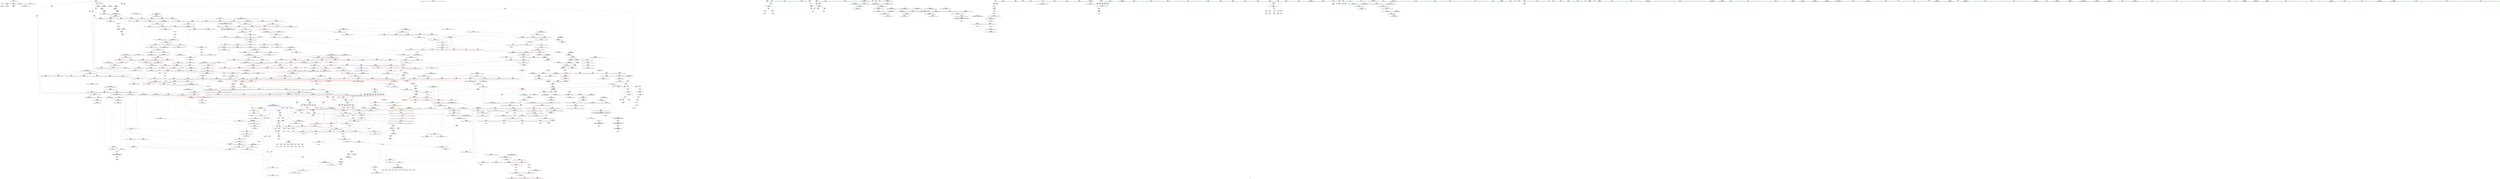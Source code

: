digraph "SVFG" {
	label="SVFG";

	Node0x55f9f40869d0 [shape=record,color=grey,label="{NodeID: 0\nNullPtr}"];
	Node0x55f9f40869d0 -> Node0x55f9f40cd660[style=solid];
	Node0x55f9f40869d0 -> Node0x55f9f40eea90[style=solid];
	Node0x55f9f40ddd40 [shape=record,color=blue,label="{NodeID: 775\n1312\<--1311\n\<--\n_ZSt25__unguarded_linear_insertIPiN9__gnu_cxx5__ops14_Val_less_iterEEvT_T0_\n}"];
	Node0x55f9f40ddd40 -> Node0x55f9f4150020[style=dashed];
	Node0x55f9f40d48f0 [shape=record,color=red,label="{NodeID: 443\n593\<--576\n\<--__i\n_ZSt13__heap_selectIPiN9__gnu_cxx5__ops15_Iter_less_iterEEvT_S4_S4_T0_\n|{<s0>34}}"];
	Node0x55f9f40d48f0:s0 -> Node0x55f9f41c3110[style=solid,color=red];
	Node0x55f9f41197d0 [shape=record,color=grey,label="{NodeID: 1218\n141 = cmp(140, 9, )\n}"];
	Node0x55f9f40c8b00 [shape=record,color=green,label="{NodeID: 111\n584\<--585\n_ZSt11__make_heapIPiN9__gnu_cxx5__ops15_Iter_less_iterEEvT_S4_RT0_\<--_ZSt11__make_heapIPiN9__gnu_cxx5__ops15_Iter_less_iterEEvT_S4_RT0__field_insensitive\n}"];
	Node0x55f9f417eff0 [shape=record,color=yellow,style=double,label="{NodeID: 1661\n8V_6 = CSCHI(MR_8V_5)\npts\{16 \}\nCS[]|{<s0>39|<s1>39|<s2>43}}"];
	Node0x55f9f417eff0:s0 -> Node0x55f9f4153c20[style=dashed,color=blue];
	Node0x55f9f417eff0:s1 -> Node0x55f9f415c440[style=dashed,color=blue];
	Node0x55f9f417eff0:s2 -> Node0x55f9f417e910[style=dashed,color=blue];
	Node0x55f9f40ea1e0 [shape=record,color=red,label="{NodeID: 554\n1027\<--1006\n\<--__c.addr\n_ZSt22__move_median_to_firstIPiN9__gnu_cxx5__ops15_Iter_less_iterEEvT_S4_S4_S4_T0_\n|{<s0>57}}"];
	Node0x55f9f40ea1e0:s0 -> Node0x55f9f41cd1e0[style=solid,color=red];
	Node0x55f9f40cd120 [shape=record,color=green,label="{NodeID: 222\n1404\<--1405\n_Num\<--_Num_field_insensitive\n_ZNSt20__copy_move_backwardILb1ELb1ESt26random_access_iterator_tagE13__copy_move_bIiEEPT_PKS3_S6_S4_\n}"];
	Node0x55f9f40cd120 -> Node0x55f9f40edfa0[style=solid];
	Node0x55f9f40cd120 -> Node0x55f9f40ee070[style=solid];
	Node0x55f9f40cd120 -> Node0x55f9f40ee140[style=solid];
	Node0x55f9f40cd120 -> Node0x55f9f40ee210[style=solid];
	Node0x55f9f40cd120 -> Node0x55f9f40dea40[style=solid];
	Node0x55f9f41d3820 [shape=record,color=black,label="{NodeID: 1772\n1395 = PHI(1380, )\n0th arg _ZNSt20__copy_move_backwardILb1ELb1ESt26random_access_iterator_tagE13__copy_move_bIiEEPT_PKS3_S6_S4_ }"];
	Node0x55f9f41d3820 -> Node0x55f9f40de7d0[style=solid];
	Node0x55f9f40efca0 [shape=record,color=blue,label="{NodeID: 665\n206\<--281\ni9\<--inc15\nmain\n}"];
	Node0x55f9f40efca0 -> Node0x55f9f40dd6c0[style=dashed];
	Node0x55f9f40efca0 -> Node0x55f9f40d1900[style=dashed];
	Node0x55f9f40efca0 -> Node0x55f9f40efca0[style=dashed];
	Node0x55f9f40efca0 -> Node0x55f9f4158840[style=dashed];
	Node0x55f9f40dae20 [shape=record,color=purple,label="{NodeID: 333\n943\<--941\nadd.ptr\<--\n_ZSt11__push_heapIPiliN9__gnu_cxx5__ops14_Iter_less_valEEvT_T0_S5_T1_RT2_\n|{<s0>51}}"];
	Node0x55f9f40dae20:s0 -> Node0x55f9f41d30a0[style=solid,color=red];
	Node0x55f9f40c4ae0 [shape=record,color=green,label="{NodeID: 1\n7\<--1\n__dso_handle\<--dummyObj\nGlob }"];
	Node0x55f9f40dde10 [shape=record,color=blue,label="{NodeID: 776\n1287\<--1314\n__last.addr\<--\n_ZSt25__unguarded_linear_insertIPiN9__gnu_cxx5__ops14_Val_less_iterEEvT_T0_\n}"];
	Node0x55f9f40dde10 -> Node0x55f9f4150520[style=dashed];
	Node0x55f9f40d49c0 [shape=record,color=red,label="{NodeID: 444\n601\<--576\n\<--__i\n_ZSt13__heap_selectIPiN9__gnu_cxx5__ops15_Iter_less_iterEEvT_S4_S4_T0_\n|{<s0>35}}"];
	Node0x55f9f40d49c0:s0 -> Node0x55f9f41cde60[style=solid,color=red];
	Node0x55f9f4119950 [shape=record,color=grey,label="{NodeID: 1219\n134 = cmp(133, 9, )\n}"];
	Node0x55f9f40c8c00 [shape=record,color=green,label="{NodeID: 112\n596\<--597\n_ZNK9__gnu_cxx5__ops15_Iter_less_iterclIPiS3_EEbT_T0_\<--_ZNK9__gnu_cxx5__ops15_Iter_less_iterclIPiS3_EEbT_T0__field_insensitive\n}"];
	Node0x55f9f40ea2b0 [shape=record,color=red,label="{NodeID: 555\n1031\<--1006\n\<--__c.addr\n_ZSt22__move_median_to_firstIPiN9__gnu_cxx5__ops15_Iter_less_iterEEvT_S4_S4_S4_T0_\n|{<s0>58}}"];
	Node0x55f9f40ea2b0:s0 -> Node0x55f9f41d4900[style=solid,color=red];
	Node0x55f9f40cd1f0 [shape=record,color=green,label="{NodeID: 223\n1429\<--1430\nllvm.memmove.p0i8.p0i8.i64\<--llvm.memmove.p0i8.p0i8.i64_field_insensitive\n}"];
	Node0x55f9f41d3960 [shape=record,color=black,label="{NodeID: 1773\n1396 = PHI(1381, )\n1st arg _ZNSt20__copy_move_backwardILb1ELb1ESt26random_access_iterator_tagE13__copy_move_bIiEEPT_PKS3_S6_S4_ }"];
	Node0x55f9f41d3960 -> Node0x55f9f40de8a0[style=solid];
	Node0x55f9f40efd70 [shape=record,color=blue,label="{NodeID: 666\n198\<--293\nCase\<--inc19\nmain\n}"];
	Node0x55f9f40efd70 -> Node0x55f9f4149820[style=dashed];
	Node0x55f9f4167c90 [shape=record,color=yellow,style=double,label="{NodeID: 1441\n8V_1 = ENCHI(MR_8V_0)\npts\{16 \}\nFun[_ZNK9__gnu_cxx5__ops15_Iter_less_iterclIPiS3_EEbT_T0_]}"];
	Node0x55f9f4167c90 -> Node0x55f9f40e5e70[style=dashed];
	Node0x55f9f4167c90 -> Node0x55f9f40e5f40[style=dashed];
	Node0x55f9f40daef0 [shape=record,color=purple,label="{NodeID: 334\n952\<--950\nadd.ptr1\<--\n_ZSt11__push_heapIPiliN9__gnu_cxx5__ops14_Iter_less_valEEvT_T0_S5_T1_RT2_\n|{<s0>52}}"];
	Node0x55f9f40daef0:s0 -> Node0x55f9f41d6fe0[style=solid,color=red];
	Node0x55f9f40c4b70 [shape=record,color=green,label="{NodeID: 2\n9\<--1\n\<--dummyObj\nCan only get source location for instruction, argument, global var or function.}"];
	Node0x55f9f40ddee0 [shape=record,color=blue,label="{NodeID: 777\n1291\<--1317\n__next\<--incdec.ptr3\n_ZSt25__unguarded_linear_insertIPiN9__gnu_cxx5__ops14_Val_less_iterEEvT_T0_\n}"];
	Node0x55f9f40ddee0 -> Node0x55f9f4150a20[style=dashed];
	Node0x55f9f40d4a90 [shape=record,color=red,label="{NodeID: 445\n607\<--576\n\<--__i\n_ZSt13__heap_selectIPiN9__gnu_cxx5__ops15_Iter_less_iterEEvT_S4_S4_T0_\n}"];
	Node0x55f9f40d4a90 -> Node0x55f9f40d99d0[style=solid];
	Node0x55f9f4119ad0 [shape=record,color=grey,label="{NodeID: 1220\n818 = cmp(814, 817, )\n}"];
	Node0x55f9f40c8d00 [shape=record,color=green,label="{NodeID: 113\n603\<--604\n_ZSt10__pop_heapIPiN9__gnu_cxx5__ops15_Iter_less_iterEEvT_S4_S4_RT0_\<--_ZSt10__pop_heapIPiN9__gnu_cxx5__ops15_Iter_less_iterEEvT_S4_S4_RT0__field_insensitive\n}"];
	Node0x55f9f417f2b0 [shape=record,color=yellow,style=double,label="{NodeID: 1663\n8V_4 = CSCHI(MR_8V_2)\npts\{16 \}\nCS[]|{<s0>24}}"];
	Node0x55f9f417f2b0:s0 -> Node0x55f9f4152820[style=dashed,color=red];
	Node0x55f9f40ea380 [shape=record,color=red,label="{NodeID: 556\n1041\<--1006\n\<--__c.addr\n_ZSt22__move_median_to_firstIPiN9__gnu_cxx5__ops15_Iter_less_iterEEvT_S4_S4_S4_T0_\n|{<s0>60}}"];
	Node0x55f9f40ea380:s0 -> Node0x55f9f41cd1e0[style=solid,color=red];
	Node0x55f9f40cd2f0 [shape=record,color=green,label="{NodeID: 224\n1446\<--1447\nthis.addr\<--this.addr_field_insensitive\n_ZNK9__gnu_cxx5__ops14_Val_less_iterclIiPiEEbRT_T0_\n}"];
	Node0x55f9f40cd2f0 -> Node0x55f9f40ee2e0[style=solid];
	Node0x55f9f40cd2f0 -> Node0x55f9f40debe0[style=solid];
	Node0x55f9f41d3aa0 [shape=record,color=black,label="{NodeID: 1774\n1397 = PHI(1382, )\n2nd arg _ZNSt20__copy_move_backwardILb1ELb1ESt26random_access_iterator_tagE13__copy_move_bIiEEPT_PKS3_S6_S4_ }"];
	Node0x55f9f41d3aa0 -> Node0x55f9f40de970[style=solid];
	Node0x55f9f40efe40 [shape=record,color=blue,label="{NodeID: 667\n303\<--301\n__first.addr\<--__first\n_ZSt4sortIPiEvT_S1_\n}"];
	Node0x55f9f40efe40 -> Node0x55f9f40d1c40[style=dashed];
	Node0x55f9f40dafc0 [shape=record,color=purple,label="{NodeID: 335\n957\<--955\nadd.ptr3\<--\n_ZSt11__push_heapIPiliN9__gnu_cxx5__ops14_Iter_less_valEEvT_T0_S5_T1_RT2_\n}"];
	Node0x55f9f40dafc0 -> Node0x55f9f40f33e0[style=solid];
	Node0x55f9f40c4e20 [shape=record,color=green,label="{NodeID: 3\n23\<--1\n.str\<--dummyObj\nGlob }"];
	Node0x55f9f40ddfb0 [shape=record,color=blue,label="{NodeID: 778\n1322\<--1321\n\<--\n_ZSt25__unguarded_linear_insertIPiN9__gnu_cxx5__ops14_Val_less_iterEEvT_T0_\n|{<s0>77|<s1>79}}"];
	Node0x55f9f40ddfb0:s0 -> Node0x55f9f415e740[style=dashed,color=blue];
	Node0x55f9f40ddfb0:s1 -> Node0x55f9f415e240[style=dashed,color=blue];
	Node0x55f9f40d4b60 [shape=record,color=red,label="{NodeID: 446\n627\<--616\n\<--__first.addr\n_ZSt11__sort_heapIPiN9__gnu_cxx5__ops15_Iter_less_iterEEvT_S4_RT0_\n}"];
	Node0x55f9f40d4b60 -> Node0x55f9f40d7240[style=solid];
	Node0x55f9f4119c50 [shape=record,color=grey,label="{NodeID: 1221\n991 = cmp(988, 990, )\n}"];
	Node0x55f9f4119c50 -> Node0x55f9f40d7a60[style=solid];
	Node0x55f9f40cd7c0 [shape=record,color=green,label="{NodeID: 114\n616\<--617\n__first.addr\<--__first.addr_field_insensitive\n_ZSt11__sort_heapIPiN9__gnu_cxx5__ops15_Iter_less_iterEEvT_S4_RT0_\n}"];
	Node0x55f9f40cd7c0 -> Node0x55f9f40d4b60[style=solid];
	Node0x55f9f40cd7c0 -> Node0x55f9f40d4c30[style=solid];
	Node0x55f9f40cd7c0 -> Node0x55f9f40f11c0[style=solid];
	Node0x55f9f40ea450 [shape=record,color=red,label="{NodeID: 557\n1049\<--1006\n\<--__c.addr\n_ZSt22__move_median_to_firstIPiN9__gnu_cxx5__ops15_Iter_less_iterEEvT_S4_S4_S4_T0_\n|{<s0>62}}"];
	Node0x55f9f40ea450:s0 -> Node0x55f9f41cd1e0[style=solid,color=red];
	Node0x55f9f40cd3c0 [shape=record,color=green,label="{NodeID: 225\n1448\<--1449\n__val.addr\<--__val.addr_field_insensitive\n_ZNK9__gnu_cxx5__ops14_Val_less_iterclIiPiEEbRT_T0_\n}"];
	Node0x55f9f40cd3c0 -> Node0x55f9f40ee3b0[style=solid];
	Node0x55f9f40cd3c0 -> Node0x55f9f40decb0[style=solid];
	Node0x55f9f41d3be0 [shape=record,color=black,label="{NodeID: 1775\n373 = PHI(344, 426, )\n0th arg _ZSt16__introsort_loopIPilN9__gnu_cxx5__ops15_Iter_less_iterEEvT_S4_T0_T1_ }"];
	Node0x55f9f41d3be0 -> Node0x55f9f40f0180[style=solid];
	Node0x55f9f40eff10 [shape=record,color=blue,label="{NodeID: 668\n305\<--302\n__last.addr\<--__last\n_ZSt4sortIPiEvT_S1_\n}"];
	Node0x55f9f40eff10 -> Node0x55f9f40d1d10[style=dashed];
	Node0x55f9f40db090 [shape=record,color=purple,label="{NodeID: 336\n970\<--968\nadd.ptr7\<--\n_ZSt11__push_heapIPiliN9__gnu_cxx5__ops14_Iter_less_valEEvT_T0_S5_T1_RT2_\n}"];
	Node0x55f9f40db090 -> Node0x55f9f40f3650[style=solid];
	Node0x55f9f40c4eb0 [shape=record,color=green,label="{NodeID: 4\n25\<--1\n.str.1\<--dummyObj\nGlob }"];
	Node0x55f9f40de080 [shape=record,color=blue,label="{NodeID: 779\n1335\<--1332\n__first.addr\<--__first\n_ZSt23__copy_move_backward_a2ILb1EPiS0_ET1_T0_S2_S1_\n}"];
	Node0x55f9f40de080 -> Node0x55f9f40ed510[style=dashed];
	Node0x55f9f40d4c30 [shape=record,color=red,label="{NodeID: 447\n638\<--616\n\<--__first.addr\n_ZSt11__sort_heapIPiN9__gnu_cxx5__ops15_Iter_less_iterEEvT_S4_RT0_\n|{<s0>36}}"];
	Node0x55f9f40d4c30:s0 -> Node0x55f9f41cdbc0[style=solid,color=red];
	Node0x55f9f4119dd0 [shape=record,color=grey,label="{NodeID: 1222\n591 = cmp(589, 590, )\n}"];
	Node0x55f9f40cd890 [shape=record,color=green,label="{NodeID: 115\n618\<--619\n__last.addr\<--__last.addr_field_insensitive\n_ZSt11__sort_heapIPiN9__gnu_cxx5__ops15_Iter_less_iterEEvT_S4_RT0_\n}"];
	Node0x55f9f40cd890 -> Node0x55f9f40d4d00[style=solid];
	Node0x55f9f40cd890 -> Node0x55f9f40d4dd0[style=solid];
	Node0x55f9f40cd890 -> Node0x55f9f40d4ea0[style=solid];
	Node0x55f9f40cd890 -> Node0x55f9f40d4f70[style=solid];
	Node0x55f9f40cd890 -> Node0x55f9f40f1290[style=solid];
	Node0x55f9f40cd890 -> Node0x55f9f40f1430[style=solid];
	Node0x55f9f417f570 [shape=record,color=yellow,style=double,label="{NodeID: 1665\n8V_2 = CSCHI(MR_8V_1)\npts\{16 \}\nCS[]|{<s0>27}}"];
	Node0x55f9f417f570:s0 -> Node0x55f9f415e240[style=dashed,color=red];
	Node0x55f9f40ea520 [shape=record,color=red,label="{NodeID: 558\n1053\<--1006\n\<--__c.addr\n_ZSt22__move_median_to_firstIPiN9__gnu_cxx5__ops15_Iter_less_iterEEvT_S4_S4_S4_T0_\n|{<s0>63}}"];
	Node0x55f9f40ea520:s0 -> Node0x55f9f41d4900[style=solid,color=red];
	Node0x55f9f40cd490 [shape=record,color=green,label="{NodeID: 226\n1450\<--1451\n__it.addr\<--__it.addr_field_insensitive\n_ZNK9__gnu_cxx5__ops14_Val_less_iterclIiPiEEbRT_T0_\n}"];
	Node0x55f9f40cd490 -> Node0x55f9f40ee480[style=solid];
	Node0x55f9f40cd490 -> Node0x55f9f40ded80[style=solid];
	Node0x55f9f41d3df0 [shape=record,color=black,label="{NodeID: 1776\n374 = PHI(345, 427, )\n1st arg _ZSt16__introsort_loopIPilN9__gnu_cxx5__ops15_Iter_less_iterEEvT_S4_T0_T1_ }"];
	Node0x55f9f41d3df0 -> Node0x55f9f40f0250[style=solid];
	Node0x55f9f40effe0 [shape=record,color=blue,label="{NodeID: 669\n330\<--326\n__first.addr\<--__first\n_ZSt6__sortIPiN9__gnu_cxx5__ops15_Iter_less_iterEEvT_S4_T0_\n}"];
	Node0x55f9f40effe0 -> Node0x55f9f40d1de0[style=dashed];
	Node0x55f9f40effe0 -> Node0x55f9f40d1eb0[style=dashed];
	Node0x55f9f40effe0 -> Node0x55f9f40d1f80[style=dashed];
	Node0x55f9f40effe0 -> Node0x55f9f40d2050[style=dashed];
	Node0x55f9f40db160 [shape=record,color=purple,label="{NodeID: 337\n1422\<--1419\nadd.ptr\<--\n_ZNSt20__copy_move_backwardILb1ELb1ESt26random_access_iterator_tagE13__copy_move_bIiEEPT_PKS3_S6_S4_\n}"];
	Node0x55f9f40db160 -> Node0x55f9f40d81b0[style=solid];
	Node0x55f9f40c4f40 [shape=record,color=green,label="{NodeID: 5\n27\<--1\n.str.2\<--dummyObj\nGlob }"];
	Node0x55f9f40de150 [shape=record,color=blue,label="{NodeID: 780\n1337\<--1333\n__last.addr\<--__last\n_ZSt23__copy_move_backward_a2ILb1EPiS0_ET1_T0_S2_S1_\n}"];
	Node0x55f9f40de150 -> Node0x55f9f40ed5e0[style=dashed];
	Node0x55f9f40d4d00 [shape=record,color=red,label="{NodeID: 448\n626\<--618\n\<--__last.addr\n_ZSt11__sort_heapIPiN9__gnu_cxx5__ops15_Iter_less_iterEEvT_S4_RT0_\n}"];
	Node0x55f9f40d4d00 -> Node0x55f9f40d7170[style=solid];
	Node0x55f9f4119f50 [shape=record,color=grey,label="{NodeID: 1223\n1248 = cmp(1246, 1247, )\n}"];
	Node0x55f9f40cd960 [shape=record,color=green,label="{NodeID: 116\n620\<--621\n__comp.addr\<--__comp.addr_field_insensitive\n_ZSt11__sort_heapIPiN9__gnu_cxx5__ops15_Iter_less_iterEEvT_S4_RT0_\n}"];
	Node0x55f9f40cd960 -> Node0x55f9f40d5040[style=solid];
	Node0x55f9f40cd960 -> Node0x55f9f40f1360[style=solid];
	Node0x55f9f40ea5f0 [shape=record,color=red,label="{NodeID: 559\n1080\<--1069\n\<--__first.addr\n_ZSt21__unguarded_partitionIPiN9__gnu_cxx5__ops15_Iter_less_iterEET_S4_S4_S4_T0_\n|{<s0>65}}"];
	Node0x55f9f40ea5f0:s0 -> Node0x55f9f41c3110[style=solid,color=red];
	Node0x55f9f40cd560 [shape=record,color=green,label="{NodeID: 227\n31\<--1462\n_GLOBAL__sub_I_Tangjz_2_0.cpp\<--_GLOBAL__sub_I_Tangjz_2_0.cpp_field_insensitive\n}"];
	Node0x55f9f40cd560 -> Node0x55f9f40ee990[style=solid];
	Node0x55f9f41d3f70 [shape=record,color=black,label="{NodeID: 1777\n375 = PHI(356, 428, )\n2nd arg _ZSt16__introsort_loopIPilN9__gnu_cxx5__ops15_Iter_less_iterEEvT_S4_T0_T1_ }"];
	Node0x55f9f41d3f70 -> Node0x55f9f40f0320[style=solid];
	Node0x55f9f40f00b0 [shape=record,color=blue,label="{NodeID: 670\n332\<--327\n__last.addr\<--__last\n_ZSt6__sortIPiN9__gnu_cxx5__ops15_Iter_less_iterEEvT_S4_T0_\n}"];
	Node0x55f9f40f00b0 -> Node0x55f9f40d2120[style=dashed];
	Node0x55f9f40f00b0 -> Node0x55f9f40d21f0[style=dashed];
	Node0x55f9f40f00b0 -> Node0x55f9f40d22c0[style=dashed];
	Node0x55f9f40f00b0 -> Node0x55f9f40d2390[style=dashed];
	Node0x55f9f40db230 [shape=record,color=purple,label="{NodeID: 338\n1435\<--1432\nadd.ptr2\<--\n_ZNSt20__copy_move_backwardILb1ELb1ESt26random_access_iterator_tagE13__copy_move_bIiEEPT_PKS3_S6_S4_\n}"];
	Node0x55f9f40db230 -> Node0x55f9f40d8350[style=solid];
	Node0x55f9f40c4fd0 [shape=record,color=green,label="{NodeID: 6\n30\<--1\n\<--dummyObj\nCan only get source location for instruction, argument, global var or function.}"];
	Node0x55f9f40de220 [shape=record,color=blue,label="{NodeID: 781\n1339\<--1334\n__result.addr\<--__result\n_ZSt23__copy_move_backward_a2ILb1EPiS0_ET1_T0_S2_S1_\n}"];
	Node0x55f9f40de220 -> Node0x55f9f40ed6b0[style=dashed];
	Node0x55f9f40d4dd0 [shape=record,color=red,label="{NodeID: 449\n635\<--618\n\<--__last.addr\n_ZSt11__sort_heapIPiN9__gnu_cxx5__ops15_Iter_less_iterEEvT_S4_RT0_\n}"];
	Node0x55f9f40d4dd0 -> Node0x55f9f40d9aa0[style=solid];
	Node0x55f9f411a0d0 [shape=record,color=grey,label="{NodeID: 1224\n857 = cmp(853, 856, )\n}"];
	Node0x55f9f40cda30 [shape=record,color=green,label="{NodeID: 117\n649\<--650\n__first.addr\<--__first.addr_field_insensitive\n_ZSt11__make_heapIPiN9__gnu_cxx5__ops15_Iter_less_iterEEvT_S4_RT0_\n}"];
	Node0x55f9f40cda30 -> Node0x55f9f40d5110[style=solid];
	Node0x55f9f40cda30 -> Node0x55f9f40d51e0[style=solid];
	Node0x55f9f40cda30 -> Node0x55f9f40d52b0[style=solid];
	Node0x55f9f40cda30 -> Node0x55f9f40d5380[style=solid];
	Node0x55f9f40cda30 -> Node0x55f9f40f1500[style=solid];
	Node0x55f9f40ea6c0 [shape=record,color=red,label="{NodeID: 560\n1084\<--1069\n\<--__first.addr\n_ZSt21__unguarded_partitionIPiN9__gnu_cxx5__ops15_Iter_less_iterEET_S4_S4_S4_T0_\n}"];
	Node0x55f9f40ea6c0 -> Node0x55f9f40d9b70[style=solid];
	Node0x55f9f40cd660 [shape=record,color=black,label="{NodeID: 228\n2\<--3\ndummyVal\<--dummyVal\n}"];
	Node0x55f9f41d40f0 [shape=record,color=black,label="{NodeID: 1778\n449 = PHI(361, )\n0th arg _ZSt22__final_insertion_sortIPiN9__gnu_cxx5__ops15_Iter_less_iterEEvT_S4_T0_ }"];
	Node0x55f9f41d40f0 -> Node0x55f9f40f0730[style=solid];
	Node0x55f9f40f0180 [shape=record,color=blue,label="{NodeID: 671\n378\<--373\n__first.addr\<--__first\n_ZSt16__introsort_loopIPilN9__gnu_cxx5__ops15_Iter_less_iterEEvT_S4_T0_T1_\n}"];
	Node0x55f9f40f0180 -> Node0x55f9f40d2460[style=dashed];
	Node0x55f9f40f0180 -> Node0x55f9f40d2530[style=dashed];
	Node0x55f9f40f0180 -> Node0x55f9f40d2600[style=dashed];
	Node0x55f9f40db300 [shape=record,color=red,label="{NodeID: 339\n219\<--8\n\<--t\nmain\n}"];
	Node0x55f9f40db300 -> Node0x55f9f4118ed0[style=solid];
	Node0x55f9f40c5810 [shape=record,color=green,label="{NodeID: 7\n65\<--1\n\<--dummyObj\nCan only get source location for instruction, argument, global var or function.}"];
	Node0x55f9f40de2f0 [shape=record,color=blue,label="{NodeID: 782\n1358\<--1357\n__it.addr\<--__it\n_ZSt12__miter_baseIPiET_S1_\n}"];
	Node0x55f9f40de2f0 -> Node0x55f9f40ed780[style=dashed];
	Node0x55f9f40d4ea0 [shape=record,color=red,label="{NodeID: 450\n639\<--618\n\<--__last.addr\n_ZSt11__sort_heapIPiN9__gnu_cxx5__ops15_Iter_less_iterEEvT_S4_RT0_\n|{<s0>36}}"];
	Node0x55f9f40d4ea0:s0 -> Node0x55f9f41cdd10[style=solid,color=red];
	Node0x55f9f411a250 [shape=record,color=grey,label="{NodeID: 1225\n851 = cmp(850, 407, )\n}"];
	Node0x55f9f40cdb00 [shape=record,color=green,label="{NodeID: 118\n651\<--652\n__last.addr\<--__last.addr_field_insensitive\n_ZSt11__make_heapIPiN9__gnu_cxx5__ops15_Iter_less_iterEEvT_S4_RT0_\n}"];
	Node0x55f9f40cdb00 -> Node0x55f9f40d5450[style=solid];
	Node0x55f9f40cdb00 -> Node0x55f9f40d5520[style=solid];
	Node0x55f9f40cdb00 -> Node0x55f9f40f15d0[style=solid];
	Node0x55f9f417f990 [shape=record,color=yellow,style=double,label="{NodeID: 1668\n8V_2 = CSCHI(MR_8V_1)\npts\{16 \}\nCS[]|{<s0>30}}"];
	Node0x55f9f417f990:s0 -> Node0x55f9f414bf20[style=dashed,color=red];
	Node0x55f9f40ea790 [shape=record,color=red,label="{NodeID: 561\n1100\<--1069\n\<--__first.addr\n_ZSt21__unguarded_partitionIPiN9__gnu_cxx5__ops15_Iter_less_iterEET_S4_S4_S4_T0_\n}"];
	Node0x55f9f40ea790 -> Node0x55f9f4119650[style=solid];
	Node0x55f9f40d5920 [shape=record,color=black,label="{NodeID: 229\n195\<--9\nmain_ret\<--\nmain\n}"];
	Node0x55f9f41d4200 [shape=record,color=black,label="{NodeID: 1779\n450 = PHI(362, )\n1st arg _ZSt22__final_insertion_sortIPiN9__gnu_cxx5__ops15_Iter_less_iterEEvT_S4_T0_ }"];
	Node0x55f9f41d4200 -> Node0x55f9f40f0800[style=solid];
	Node0x55f9f40f0250 [shape=record,color=blue,label="{NodeID: 672\n380\<--374\n__last.addr\<--__last\n_ZSt16__introsort_loopIPilN9__gnu_cxx5__ops15_Iter_less_iterEEvT_S4_T0_T1_\n}"];
	Node0x55f9f40f0250 -> Node0x55f9f4152d20[style=dashed];
	Node0x55f9f40db3d0 [shape=record,color=red,label="{NodeID: 340\n63\<--60\n\<--x.addr\n_Z3sgne\n}"];
	Node0x55f9f40db3d0 -> Node0x55f9f4118bd0[style=solid];
	Node0x55f9f40c58a0 [shape=record,color=green,label="{NodeID: 8\n69\<--1\n\<--dummyObj\nCan only get source location for instruction, argument, global var or function.}"];
	Node0x55f9f40de3c0 [shape=record,color=blue,label="{NodeID: 783\n1367\<--1364\n__first.addr\<--__first\n_ZSt22__copy_move_backward_aILb1EPiS0_ET1_T0_S2_S1_\n}"];
	Node0x55f9f40de3c0 -> Node0x55f9f40ed850[style=dashed];
	Node0x55f9f40d4f70 [shape=record,color=red,label="{NodeID: 451\n640\<--618\n\<--__last.addr\n_ZSt11__sort_heapIPiN9__gnu_cxx5__ops15_Iter_less_iterEEvT_S4_RT0_\n|{<s0>36}}"];
	Node0x55f9f40d4f70:s0 -> Node0x55f9f41cde60[style=solid,color=red];
	Node0x55f9f411a3d0 [shape=record,color=grey,label="{NodeID: 1226\n152 = cmp(151, 9, )\n}"];
	Node0x55f9f40cdbd0 [shape=record,color=green,label="{NodeID: 119\n653\<--654\n__comp.addr\<--__comp.addr_field_insensitive\n_ZSt11__make_heapIPiN9__gnu_cxx5__ops15_Iter_less_iterEEvT_S4_RT0_\n}"];
	Node0x55f9f40cdbd0 -> Node0x55f9f40d55f0[style=solid];
	Node0x55f9f40cdbd0 -> Node0x55f9f40f16a0[style=solid];
	Node0x55f9f417faf0 [shape=record,color=yellow,style=double,label="{NodeID: 1669\n8V_3 = CSCHI(MR_8V_2)\npts\{16 \}\nCS[]|{<s0>22}}"];
	Node0x55f9f417faf0:s0 -> Node0x55f9f414ba20[style=dashed,color=blue];
	Node0x55f9f40ea860 [shape=record,color=red,label="{NodeID: 562\n1104\<--1069\n\<--__first.addr\n_ZSt21__unguarded_partitionIPiN9__gnu_cxx5__ops15_Iter_less_iterEET_S4_S4_S4_T0_\n}"];
	Node0x55f9f40ea860 -> Node0x55f9f40d7b30[style=solid];
	Node0x55f9f40d59b0 [shape=record,color=black,label="{NodeID: 230\n42\<--43\n\<--_ZNSt8ios_base4InitD1Ev\nCan only get source location for instruction, argument, global var or function.}"];
	Node0x55f9f41d4310 [shape=record,color=black,label="{NodeID: 1780\n1114 = PHI(1020, 1030, 1034, 1044, 1052, 1056, 1106, )\n0th arg _ZSt9iter_swapIPiS0_EvT_T0_ }"];
	Node0x55f9f41d4310 -> Node0x55f9f40f4280[style=solid];
	Node0x55f9f40f0320 [shape=record,color=blue,label="{NodeID: 673\n382\<--375\n__depth_limit.addr\<--__depth_limit\n_ZSt16__introsort_loopIPilN9__gnu_cxx5__ops15_Iter_less_iterEEvT_S4_T0_T1_\n}"];
	Node0x55f9f40f0320 -> Node0x55f9f4153220[style=dashed];
	Node0x55f9f40db4a0 [shape=record,color=red,label="{NodeID: 341\n67\<--60\n\<--x.addr\n_Z3sgne\n}"];
	Node0x55f9f40db4a0 -> Node0x55f9f4119350[style=solid];
	Node0x55f9f40c5930 [shape=record,color=green,label="{NodeID: 9\n107\<--1\n\<--dummyObj\nCan only get source location for instruction, argument, global var or function.}"];
	Node0x55f9f40de490 [shape=record,color=blue,label="{NodeID: 784\n1369\<--1365\n__last.addr\<--__last\n_ZSt22__copy_move_backward_aILb1EPiS0_ET1_T0_S2_S1_\n}"];
	Node0x55f9f40de490 -> Node0x55f9f40ed920[style=dashed];
	Node0x55f9f40d5040 [shape=record,color=red,label="{NodeID: 452\n641\<--620\n\<--__comp.addr\n_ZSt11__sort_heapIPiN9__gnu_cxx5__ops15_Iter_less_iterEEvT_S4_RT0_\n|{<s0>36}}"];
	Node0x55f9f40d5040:s0 -> Node0x55f9f41cdfb0[style=solid,color=red];
	Node0x55f9f411a550 [shape=record,color=grey,label="{NodeID: 1227\n632 = cmp(631, 633, )\n}"];
	Node0x55f9f40cdca0 [shape=record,color=green,label="{NodeID: 120\n655\<--656\n__len\<--__len_field_insensitive\n_ZSt11__make_heapIPiN9__gnu_cxx5__ops15_Iter_less_iterEEvT_S4_RT0_\n}"];
	Node0x55f9f40cdca0 -> Node0x55f9f40d56c0[style=solid];
	Node0x55f9f40cdca0 -> Node0x55f9f40d5790[style=solid];
	Node0x55f9f40cdca0 -> Node0x55f9f40f1770[style=solid];
	Node0x55f9f417fc50 [shape=record,color=yellow,style=double,label="{NodeID: 1670\n8V_2 = CSCHI(MR_8V_1)\npts\{16 \}\nCS[]|{<s0>32}}"];
	Node0x55f9f417fc50:s0 -> Node0x55f9f414f120[style=dashed,color=red];
	Node0x55f9f40ea930 [shape=record,color=red,label="{NodeID: 563\n1106\<--1069\n\<--__first.addr\n_ZSt21__unguarded_partitionIPiN9__gnu_cxx5__ops15_Iter_less_iterEET_S4_S4_S4_T0_\n|{<s0>67}}"];
	Node0x55f9f40ea930:s0 -> Node0x55f9f41d4310[style=solid,color=red];
	Node0x55f9f40d5ab0 [shape=record,color=black,label="{NodeID: 231\n66\<--64\nconv\<--cmp\n_Z3sgne\n}"];
	Node0x55f9f40d5ab0 -> Node0x55f9f40e4b50[style=solid];
	Node0x55f9f41d4900 [shape=record,color=black,label="{NodeID: 1781\n1115 = PHI(1021, 1031, 1035, 1045, 1053, 1057, 1107, )\n1st arg _ZSt9iter_swapIPiS0_EvT_T0_ }"];
	Node0x55f9f41d4900 -> Node0x55f9f40f4350[style=solid];
	Node0x55f9f40f03f0 [shape=record,color=blue,label="{NodeID: 674\n382\<--417\n__depth_limit.addr\<--dec\n_ZSt16__introsort_loopIPilN9__gnu_cxx5__ops15_Iter_less_iterEEvT_S4_T0_T1_\n}"];
	Node0x55f9f40f03f0 -> Node0x55f9f40d2c80[style=dashed];
	Node0x55f9f40f03f0 -> Node0x55f9f4153220[style=dashed];
	Node0x55f9f41683f0 [shape=record,color=yellow,style=double,label="{NodeID: 1449\n160V_1 = ENCHI(MR_160V_0)\npts\{660 747 796 1136 1168 1290 \}\nFun[_ZSt11__push_heapIPiliN9__gnu_cxx5__ops14_Iter_less_valEEvT_T0_S5_T1_RT2_]}"];
	Node0x55f9f41683f0 -> Node0x55f9f40e8e60[style=dashed];
	Node0x55f9f41683f0 -> Node0x55f9f40e8f30[style=dashed];
	Node0x55f9f40db570 [shape=record,color=red,label="{NodeID: 342\n84\<--78\n\<--x.addr\n_Z4dcmpee\n}"];
	Node0x55f9f40db570 -> Node0x55f9f40e52d0[style=solid];
	Node0x55f9f40c59c0 [shape=record,color=green,label="{NodeID: 10\n125\<--1\n\<--dummyObj\nCan only get source location for instruction, argument, global var or function.}"];
	Node0x55f9f40de560 [shape=record,color=blue,label="{NodeID: 785\n1371\<--1366\n__result.addr\<--__result\n_ZSt22__copy_move_backward_aILb1EPiS0_ET1_T0_S2_S1_\n}"];
	Node0x55f9f40de560 -> Node0x55f9f40ed9f0[style=dashed];
	Node0x55f9f40d5110 [shape=record,color=red,label="{NodeID: 453\n667\<--649\n\<--__first.addr\n_ZSt11__make_heapIPiN9__gnu_cxx5__ops15_Iter_less_iterEEvT_S4_RT0_\n}"];
	Node0x55f9f40d5110 -> Node0x55f9f40d73e0[style=solid];
	Node0x55f9f411a6d0 [shape=record,color=grey,label="{NodeID: 1228\n159 = cmp(158, 9, )\n}"];
	Node0x55f9f40cdd70 [shape=record,color=green,label="{NodeID: 121\n657\<--658\n__parent\<--__parent_field_insensitive\n_ZSt11__make_heapIPiN9__gnu_cxx5__ops15_Iter_less_iterEEvT_S4_RT0_\n}"];
	Node0x55f9f40cdd70 -> Node0x55f9f40d5860[style=solid];
	Node0x55f9f40cdd70 -> Node0x55f9f40e57f0[style=solid];
	Node0x55f9f40cdd70 -> Node0x55f9f40e58c0[style=solid];
	Node0x55f9f40cdd70 -> Node0x55f9f40e5990[style=solid];
	Node0x55f9f40cdd70 -> Node0x55f9f40f1840[style=solid];
	Node0x55f9f40cdd70 -> Node0x55f9f40f19e0[style=solid];
	Node0x55f9f4155aa0 [shape=record,color=yellow,style=double,label="{NodeID: 1671\n8V_3 = CSCHI(MR_8V_2)\npts\{16 \}\nCS[]|{<s0>23}}"];
	Node0x55f9f4155aa0:s0 -> Node0x55f9f417f2b0[style=dashed,color=blue];
	Node0x55f9f40eaa00 [shape=record,color=red,label="{NodeID: 564\n1109\<--1069\n\<--__first.addr\n_ZSt21__unguarded_partitionIPiN9__gnu_cxx5__ops15_Iter_less_iterEET_S4_S4_S4_T0_\n}"];
	Node0x55f9f40eaa00 -> Node0x55f9f40d9de0[style=solid];
	Node0x55f9f40d5b80 [shape=record,color=black,label="{NodeID: 232\n70\<--68\nconv2\<--cmp1\n_Z3sgne\n}"];
	Node0x55f9f40d5b80 -> Node0x55f9f40e4b50[style=solid];
	Node0x55f9f41d4bc0 [shape=record,color=black,label="{NodeID: 1782\n1332 = PHI(1273, )\n0th arg _ZSt23__copy_move_backward_a2ILb1EPiS0_ET1_T0_S2_S1_ }"];
	Node0x55f9f41d4bc0 -> Node0x55f9f40de080[style=solid];
	Node0x55f9f40f04c0 [shape=record,color=blue,label="{NodeID: 675\n386\<--422\n__cut\<--call\n_ZSt16__introsort_loopIPilN9__gnu_cxx5__ops15_Iter_less_iterEEvT_S4_T0_T1_\n}"];
	Node0x55f9f40f04c0 -> Node0x55f9f40d2d50[style=dashed];
	Node0x55f9f40f04c0 -> Node0x55f9f40d2e20[style=dashed];
	Node0x55f9f40f04c0 -> Node0x55f9f4153720[style=dashed];
	Node0x55f9f40db640 [shape=record,color=red,label="{NodeID: 343\n85\<--80\n\<--y.addr\n_Z4dcmpee\n}"];
	Node0x55f9f40db640 -> Node0x55f9f40e52d0[style=solid];
	Node0x55f9f40c5ac0 [shape=record,color=green,label="{NodeID: 11\n189\<--1\n\<--dummyObj\nCan only get source location for instruction, argument, global var or function.}"];
	Node0x55f9f40de630 [shape=record,color=blue,label="{NodeID: 786\n1373\<--1379\n__simple\<--\n_ZSt22__copy_move_backward_aILb1EPiS0_ET1_T0_S2_S1_\n}"];
	Node0x55f9f40d51e0 [shape=record,color=red,label="{NodeID: 454\n676\<--649\n\<--__first.addr\n_ZSt11__make_heapIPiN9__gnu_cxx5__ops15_Iter_less_iterEEvT_S4_RT0_\n}"];
	Node0x55f9f40d51e0 -> Node0x55f9f40d7580[style=solid];
	Node0x55f9f411a850 [shape=record,color=grey,label="{NodeID: 1229\n122 = cmp(121, 9, )\n}"];
	Node0x55f9f40cde40 [shape=record,color=green,label="{NodeID: 122\n659\<--660\n__value\<--__value_field_insensitive\n_ZSt11__make_heapIPiN9__gnu_cxx5__ops15_Iter_less_iterEEvT_S4_RT0_\n|{|<s1>38}}"];
	Node0x55f9f40cde40 -> Node0x55f9f40f1910[style=solid];
	Node0x55f9f40cde40:s1 -> Node0x55f9f41d6fe0[style=solid,color=red];
	Node0x55f9f40eaad0 [shape=record,color=red,label="{NodeID: 565\n1088\<--1071\n\<--__last.addr\n_ZSt21__unguarded_partitionIPiN9__gnu_cxx5__ops15_Iter_less_iterEET_S4_S4_S4_T0_\n}"];
	Node0x55f9f40eaad0 -> Node0x55f9f40d9c40[style=solid];
	Node0x55f9f40d5c50 [shape=record,color=black,label="{NodeID: 233\n58\<--71\n_Z3sgne_ret\<--sub\n_Z3sgne\n|{<s0>3}}"];
	Node0x55f9f40d5c50:s0 -> Node0x55f9f41cec30[style=solid,color=blue];
	Node0x55f9f41d4cd0 [shape=record,color=black,label="{NodeID: 1783\n1333 = PHI(1277, )\n1st arg _ZSt23__copy_move_backward_a2ILb1EPiS0_ET1_T0_S2_S1_ }"];
	Node0x55f9f41d4cd0 -> Node0x55f9f40de150[style=solid];
	Node0x55f9f40f0590 [shape=record,color=blue,label="{NodeID: 676\n380\<--430\n__last.addr\<--\n_ZSt16__introsort_loopIPilN9__gnu_cxx5__ops15_Iter_less_iterEEvT_S4_T0_T1_\n}"];
	Node0x55f9f40f0590 -> Node0x55f9f4152d20[style=dashed];
	Node0x55f9f40db710 [shape=record,color=red,label="{NodeID: 344\n191\<--93\n\<--retval\n_Z5checke\n}"];
	Node0x55f9f40db710 -> Node0x55f9f40d63a0[style=solid];
	Node0x55f9f40c5bc0 [shape=record,color=green,label="{NodeID: 12\n216\<--1\n\<--dummyObj\nCan only get source location for instruction, argument, global var or function.}"];
	Node0x55f9f40de700 [shape=record,color=blue,label="{NodeID: 787\n1389\<--1388\n__it.addr\<--__it\n_ZSt12__niter_baseIPiET_S1_\n}"];
	Node0x55f9f40de700 -> Node0x55f9f40edac0[style=dashed];
	Node0x55f9f40d52b0 [shape=record,color=red,label="{NodeID: 455\n687\<--649\n\<--__first.addr\n_ZSt11__make_heapIPiN9__gnu_cxx5__ops15_Iter_less_iterEEvT_S4_RT0_\n}"];
	Node0x55f9f40d52b0 -> Node0x55f9f40da870[style=solid];
	Node0x55f9f411a9d0 [shape=record,color=grey,label="{NodeID: 1230\n170 = cmp(169, 9, )\n}"];
	Node0x55f9f40cdf10 [shape=record,color=green,label="{NodeID: 123\n661\<--662\nagg.tmp\<--agg.tmp_field_insensitive\n_ZSt11__make_heapIPiN9__gnu_cxx5__ops15_Iter_less_iterEEvT_S4_RT0_\n}"];
	Node0x55f9f40eaba0 [shape=record,color=red,label="{NodeID: 566\n1093\<--1071\n\<--__last.addr\n_ZSt21__unguarded_partitionIPiN9__gnu_cxx5__ops15_Iter_less_iterEET_S4_S4_S4_T0_\n|{<s0>66}}"];
	Node0x55f9f40eaba0:s0 -> Node0x55f9f41cd1e0[style=solid,color=red];
	Node0x55f9f4161d00 [shape=record,color=yellow,style=double,label="{NodeID: 1341\n8V_1 = ENCHI(MR_8V_0)\npts\{16 \}\nFun[_ZSt22__final_insertion_sortIPiN9__gnu_cxx5__ops15_Iter_less_iterEEvT_S4_T0_]|{<s0>26|<s1>26|<s2>28|<s3>28}}"];
	Node0x55f9f4161d00:s0 -> Node0x55f9f4151920[style=dashed,color=red];
	Node0x55f9f4161d00:s1 -> Node0x55f9f415e740[style=dashed,color=red];
	Node0x55f9f4161d00:s2 -> Node0x55f9f4151920[style=dashed,color=red];
	Node0x55f9f4161d00:s3 -> Node0x55f9f415e740[style=dashed,color=red];
	Node0x55f9f40d5d20 [shape=record,color=black,label="{NodeID: 234\n75\<--87\n_Z4dcmpee_ret\<--call\n_Z4dcmpee\n|{<s0>4|<s1>5|<s2>6|<s3>7|<s4>8|<s5>9|<s6>10|<s7>11}}"];
	Node0x55f9f40d5d20:s0 -> Node0x55f9f41ce1f0[style=solid,color=blue];
	Node0x55f9f40d5d20:s1 -> Node0x55f9f41ce4f0[style=solid,color=blue];
	Node0x55f9f40d5d20:s2 -> Node0x55f9f41ce660[style=solid,color=blue];
	Node0x55f9f40d5d20:s3 -> Node0x55f9f41cf160[style=solid,color=blue];
	Node0x55f9f40d5d20:s4 -> Node0x55f9f41cf2a0[style=solid,color=blue];
	Node0x55f9f40d5d20:s5 -> Node0x55f9f41ce7a0[style=solid,color=blue];
	Node0x55f9f40d5d20:s6 -> Node0x55f9f41ce8e0[style=solid,color=blue];
	Node0x55f9f40d5d20:s7 -> Node0x55f9f41cea20[style=solid,color=blue];
	Node0x55f9f41d4de0 [shape=record,color=black,label="{NodeID: 1784\n1334 = PHI(1278, )\n2nd arg _ZSt23__copy_move_backward_a2ILb1EPiS0_ET1_T0_S2_S1_ }"];
	Node0x55f9f41d4de0 -> Node0x55f9f40de220[style=solid];
	Node0x55f9f40f0660 [shape=record,color=blue,label="{NodeID: 677\n436\<--435\n__n.addr\<--__n\n_ZSt4__lgl\n}"];
	Node0x55f9f40f0660 -> Node0x55f9f40d2ef0[style=dashed];
	Node0x55f9f40db7e0 [shape=record,color=red,label="{NodeID: 345\n105\<--95\n\<--rad.addr\n_Z5checke\n}"];
	Node0x55f9f40db7e0 -> Node0x55f9f40e4cd0[style=solid];
	Node0x55f9f40c5cc0 [shape=record,color=green,label="{NodeID: 13\n226\<--1\n\<--dummyObj\nCan only get source location for instruction, argument, global var or function.}"];
	Node0x55f9f40de7d0 [shape=record,color=blue,label="{NodeID: 788\n1398\<--1395\n__first.addr\<--__first\n_ZNSt20__copy_move_backwardILb1ELb1ESt26random_access_iterator_tagE13__copy_move_bIiEEPT_PKS3_S6_S4_\n}"];
	Node0x55f9f40de7d0 -> Node0x55f9f40edb90[style=dashed];
	Node0x55f9f40de7d0 -> Node0x55f9f40edc60[style=dashed];
	Node0x55f9f40d5380 [shape=record,color=red,label="{NodeID: 456\n695\<--649\n\<--__first.addr\n_ZSt11__make_heapIPiN9__gnu_cxx5__ops15_Iter_less_iterEEvT_S4_RT0_\n|{<s0>39}}"];
	Node0x55f9f40d5380:s0 -> Node0x55f9f41d8e20[style=solid,color=red];
	Node0x55f9f411ab50 [shape=record,color=grey,label="{NodeID: 1231\n177 = cmp(176, 9, )\n}"];
	Node0x55f9f40cdfe0 [shape=record,color=green,label="{NodeID: 124\n691\<--692\n_ZSt4moveIRiEONSt16remove_referenceIT_E4typeEOS2_\<--_ZSt4moveIRiEONSt16remove_referenceIT_E4typeEOS2__field_insensitive\n}"];
	Node0x55f9f40eac70 [shape=record,color=red,label="{NodeID: 567\n1096\<--1071\n\<--__last.addr\n_ZSt21__unguarded_partitionIPiN9__gnu_cxx5__ops15_Iter_less_iterEET_S4_S4_S4_T0_\n}"];
	Node0x55f9f40eac70 -> Node0x55f9f40d9d10[style=solid];
	Node0x55f9f40d5df0 [shape=record,color=black,label="{NodeID: 235\n104\<--103\nconv\<--\n_Z5checke\n}"];
	Node0x55f9f40d5df0 -> Node0x55f9f40e4e50[style=solid];
	Node0x55f9f41d4ef0 [shape=record,color=black,label="{NodeID: 1785\n994 = PHI(547, )\n0th arg _ZSt22__move_median_to_firstIPiN9__gnu_cxx5__ops15_Iter_less_iterEEvT_S4_S4_S4_T0_ }"];
	Node0x55f9f41d4ef0 -> Node0x55f9f40f3990[style=solid];
	Node0x55f9f40f0730 [shape=record,color=blue,label="{NodeID: 678\n453\<--449\n__first.addr\<--__first\n_ZSt22__final_insertion_sortIPiN9__gnu_cxx5__ops15_Iter_less_iterEEvT_S4_T0_\n}"];
	Node0x55f9f40f0730 -> Node0x55f9f40d2fc0[style=dashed];
	Node0x55f9f40f0730 -> Node0x55f9f40d3090[style=dashed];
	Node0x55f9f40f0730 -> Node0x55f9f40d3160[style=dashed];
	Node0x55f9f40f0730 -> Node0x55f9f40d3230[style=dashed];
	Node0x55f9f40f0730 -> Node0x55f9f40d3300[style=dashed];
	Node0x55f9f40db8b0 [shape=record,color=red,label="{NodeID: 346\n113\<--95\n\<--rad.addr\n_Z5checke\n}"];
	Node0x55f9f40db8b0 -> Node0x55f9f41152d0[style=solid];
	Node0x55f9f40c5dc0 [shape=record,color=green,label="{NodeID: 14\n254\<--1\n\<--dummyObj\nCan only get source location for instruction, argument, global var or function.}"];
	Node0x55f9f40de8a0 [shape=record,color=blue,label="{NodeID: 789\n1400\<--1396\n__last.addr\<--__last\n_ZNSt20__copy_move_backwardILb1ELb1ESt26random_access_iterator_tagE13__copy_move_bIiEEPT_PKS3_S6_S4_\n}"];
	Node0x55f9f40de8a0 -> Node0x55f9f40edd30[style=dashed];
	Node0x55f9f40d5450 [shape=record,color=red,label="{NodeID: 457\n666\<--651\n\<--__last.addr\n_ZSt11__make_heapIPiN9__gnu_cxx5__ops15_Iter_less_iterEEvT_S4_RT0_\n}"];
	Node0x55f9f40d5450 -> Node0x55f9f40d7310[style=solid];
	Node0x55f9f411acd0 [shape=record,color=grey,label="{NodeID: 1232\n184 = cmp(183, 9, )\n}"];
	Node0x55f9f40ce0b0 [shape=record,color=green,label="{NodeID: 125\n702\<--703\n_ZSt13__adjust_heapIPiliN9__gnu_cxx5__ops15_Iter_less_iterEEvT_T0_S5_T1_T2_\<--_ZSt13__adjust_heapIPiliN9__gnu_cxx5__ops15_Iter_less_iterEEvT_T0_S5_T1_T2__field_insensitive\n}"];
	Node0x55f9f40ead40 [shape=record,color=red,label="{NodeID: 568\n1101\<--1071\n\<--__last.addr\n_ZSt21__unguarded_partitionIPiN9__gnu_cxx5__ops15_Iter_less_iterEET_S4_S4_S4_T0_\n}"];
	Node0x55f9f40ead40 -> Node0x55f9f4119650[style=solid];
	Node0x55f9f40d5ec0 [shape=record,color=black,label="{NodeID: 236\n112\<--111\nconv1\<--\n_Z5checke\n}"];
	Node0x55f9f40d5ec0 -> Node0x55f9f4114fd0[style=solid];
	Node0x55f9f41d5000 [shape=record,color=black,label="{NodeID: 1786\n995 = PHI(549, )\n1st arg _ZSt22__move_median_to_firstIPiN9__gnu_cxx5__ops15_Iter_less_iterEEvT_S4_S4_S4_T0_ }"];
	Node0x55f9f41d5000 -> Node0x55f9f40f3a60[style=solid];
	Node0x55f9f40f0800 [shape=record,color=blue,label="{NodeID: 679\n455\<--450\n__last.addr\<--__last\n_ZSt22__final_insertion_sortIPiN9__gnu_cxx5__ops15_Iter_less_iterEEvT_S4_T0_\n}"];
	Node0x55f9f40f0800 -> Node0x55f9f40d33d0[style=dashed];
	Node0x55f9f40f0800 -> Node0x55f9f40d34a0[style=dashed];
	Node0x55f9f40f0800 -> Node0x55f9f40d3570[style=dashed];
	Node0x55f9f40db980 [shape=record,color=red,label="{NodeID: 347\n128\<--95\n\<--rad.addr\n_Z5checke\n}"];
	Node0x55f9f40db980 -> Node0x55f9f4116dd0[style=solid];
	Node0x55f9f40c5ec0 [shape=record,color=green,label="{NodeID: 15\n256\<--1\n\<--dummyObj\nCan only get source location for instruction, argument, global var or function.}"];
	Node0x55f9f40de970 [shape=record,color=blue,label="{NodeID: 790\n1402\<--1397\n__result.addr\<--__result\n_ZNSt20__copy_move_backwardILb1ELb1ESt26random_access_iterator_tagE13__copy_move_bIiEEPT_PKS3_S6_S4_\n}"];
	Node0x55f9f40de970 -> Node0x55f9f40ede00[style=dashed];
	Node0x55f9f40de970 -> Node0x55f9f40eded0[style=dashed];
	Node0x55f9f40d5520 [shape=record,color=red,label="{NodeID: 458\n675\<--651\n\<--__last.addr\n_ZSt11__make_heapIPiN9__gnu_cxx5__ops15_Iter_less_iterEEvT_S4_RT0_\n}"];
	Node0x55f9f40d5520 -> Node0x55f9f40d74b0[style=solid];
	Node0x55f9f411ae50 [shape=record,color=grey,label="{NodeID: 1233\n1179 = cmp(1177, 1178, )\n}"];
	Node0x55f9f40ce1b0 [shape=record,color=green,label="{NodeID: 126\n717\<--718\nthis.addr\<--this.addr_field_insensitive\n_ZNK9__gnu_cxx5__ops15_Iter_less_iterclIPiS3_EEbT_T0_\n}"];
	Node0x55f9f40ce1b0 -> Node0x55f9f40e5c00[style=solid];
	Node0x55f9f40ce1b0 -> Node0x55f9f40f1ab0[style=solid];
	Node0x55f9f4156180 [shape=record,color=yellow,style=double,label="{NodeID: 1676\n8V_2 = CSCHI(MR_8V_1)\npts\{16 \}\nCS[]|{<s0>82}}"];
	Node0x55f9f4156180:s0 -> Node0x55f9f4157200[style=dashed,color=blue];
	Node0x55f9f40eae10 [shape=record,color=red,label="{NodeID: 569\n1107\<--1071\n\<--__last.addr\n_ZSt21__unguarded_partitionIPiN9__gnu_cxx5__ops15_Iter_less_iterEET_S4_S4_S4_T0_\n|{<s0>67}}"];
	Node0x55f9f40eae10:s0 -> Node0x55f9f41d4900[style=solid,color=red];
	Node0x55f9f40d5f90 [shape=record,color=black,label="{NodeID: 237\n119\<--118\nconv3\<--\n_Z5checke\n|{<s0>4}}"];
	Node0x55f9f40d5f90:s0 -> Node0x55f9f41d8220[style=solid,color=red];
	Node0x55f9f41d5110 [shape=record,color=black,label="{NodeID: 1787\n996 = PHI(550, )\n2nd arg _ZSt22__move_median_to_firstIPiN9__gnu_cxx5__ops15_Iter_less_iterEEvT_S4_S4_S4_T0_ }"];
	Node0x55f9f41d5110 -> Node0x55f9f40f3b30[style=solid];
	Node0x55f9f40f08d0 [shape=record,color=blue,label="{NodeID: 680\n497\<--492\n__first.addr\<--__first\n_ZSt14__partial_sortIPiN9__gnu_cxx5__ops15_Iter_less_iterEEvT_S4_S4_T0_\n}"];
	Node0x55f9f40f08d0 -> Node0x55f9f40d3640[style=dashed];
	Node0x55f9f40f08d0 -> Node0x55f9f40d3710[style=dashed];
	Node0x55f9f40dba50 [shape=record,color=red,label="{NodeID: 348\n131\<--95\n\<--rad.addr\n_Z5checke\n}"];
	Node0x55f9f40dba50 -> Node0x55f9f41149d0[style=solid];
	Node0x55f9f40c5fc0 [shape=record,color=green,label="{NodeID: 16\n261\<--1\n\<--dummyObj\nCan only get source location for instruction, argument, global var or function.}"];
	Node0x55f9f40dea40 [shape=record,color=blue,label="{NodeID: 791\n1404\<--1414\n_Num\<--sub.ptr.div\n_ZNSt20__copy_move_backwardILb1ELb1ESt26random_access_iterator_tagE13__copy_move_bIiEEPT_PKS3_S6_S4_\n}"];
	Node0x55f9f40dea40 -> Node0x55f9f40edfa0[style=dashed];
	Node0x55f9f40dea40 -> Node0x55f9f40ee070[style=dashed];
	Node0x55f9f40dea40 -> Node0x55f9f40ee140[style=dashed];
	Node0x55f9f40dea40 -> Node0x55f9f40ee210[style=dashed];
	Node0x55f9f40d55f0 [shape=record,color=red,label="{NodeID: 459\n700\<--653\n\<--__comp.addr\n_ZSt11__make_heapIPiN9__gnu_cxx5__ops15_Iter_less_iterEEvT_S4_RT0_\n}"];
	Node0x55f9f411afd0 [shape=record,color=grey,label="{NodeID: 1234\n938 = cmp(936, 937, )\n}"];
	Node0x55f9f40ce280 [shape=record,color=green,label="{NodeID: 127\n719\<--720\n__it1.addr\<--__it1.addr_field_insensitive\n_ZNK9__gnu_cxx5__ops15_Iter_less_iterclIPiS3_EEbT_T0_\n}"];
	Node0x55f9f40ce280 -> Node0x55f9f40e5cd0[style=solid];
	Node0x55f9f40ce280 -> Node0x55f9f40f1b80[style=solid];
	Node0x55f9f40eaee0 [shape=record,color=red,label="{NodeID: 570\n1081\<--1073\n\<--__pivot.addr\n_ZSt21__unguarded_partitionIPiN9__gnu_cxx5__ops15_Iter_less_iterEET_S4_S4_S4_T0_\n|{<s0>65}}"];
	Node0x55f9f40eaee0:s0 -> Node0x55f9f41cd1e0[style=solid,color=red];
	Node0x55f9f41620e0 [shape=record,color=yellow,style=double,label="{NodeID: 1345\n8V_1 = ENCHI(MR_8V_0)\npts\{16 \}\nFun[_ZSt9iter_swapIPiS0_EvT_T0_]|{<s0>68|<s1>68|<s2>68}}"];
	Node0x55f9f41620e0:s0 -> Node0x55f9f40eb560[style=dashed,color=red];
	Node0x55f9f41620e0:s1 -> Node0x55f9f40eb630[style=dashed,color=red];
	Node0x55f9f41620e0:s2 -> Node0x55f9f40f4690[style=dashed,color=red];
	Node0x55f9f40d6060 [shape=record,color=black,label="{NodeID: 238\n139\<--138\nconv8\<--\n_Z5checke\n|{<s0>6}}"];
	Node0x55f9f40d6060:s0 -> Node0x55f9f41d84f0[style=solid,color=red];
	Node0x55f9f41d5220 [shape=record,color=black,label="{NodeID: 1788\n997 = PHI(552, )\n3rd arg _ZSt22__move_median_to_firstIPiN9__gnu_cxx5__ops15_Iter_less_iterEEvT_S4_S4_S4_T0_ }"];
	Node0x55f9f41d5220 -> Node0x55f9f40f3c00[style=solid];
	Node0x55f9f40f09a0 [shape=record,color=blue,label="{NodeID: 681\n499\<--493\n__middle.addr\<--__middle\n_ZSt14__partial_sortIPiN9__gnu_cxx5__ops15_Iter_less_iterEEvT_S4_S4_T0_\n}"];
	Node0x55f9f40f09a0 -> Node0x55f9f40d37e0[style=dashed];
	Node0x55f9f40f09a0 -> Node0x55f9f40d38b0[style=dashed];
	Node0x55f9f40dbb20 [shape=record,color=red,label="{NodeID: 349\n146\<--95\n\<--rad.addr\n_Z5checke\n}"];
	Node0x55f9f40dbb20 -> Node0x55f9f41167d0[style=solid];
	Node0x55f9f40c60c0 [shape=record,color=green,label="{NodeID: 17\n352\<--1\n\<--dummyObj\nCan only get source location for instruction, argument, global var or function.}"];
	Node0x55f9f40deb10 [shape=record,color=blue, style = dotted,label="{NodeID: 792\n1469\<--1471\noffset_0\<--dummyVal\n_ZNSt20__copy_move_backwardILb1ELb1ESt26random_access_iterator_tagE13__copy_move_bIiEEPT_PKS3_S6_S4_\n}"];
	Node0x55f9f40deb10 -> Node0x55f9f4155020[style=dashed];
	Node0x55f9f40d56c0 [shape=record,color=red,label="{NodeID: 460\n682\<--655\n\<--__len\n_ZSt11__make_heapIPiN9__gnu_cxx5__ops15_Iter_less_iterEEvT_S4_RT0_\n}"];
	Node0x55f9f40d56c0 -> Node0x55f9f4117850[style=solid];
	Node0x55f9f411b150 [shape=record,color=grey,label="{NodeID: 1235\n705 = cmp(704, 407, )\n}"];
	Node0x55f9f40ce350 [shape=record,color=green,label="{NodeID: 128\n721\<--722\n__it2.addr\<--__it2.addr_field_insensitive\n_ZNK9__gnu_cxx5__ops15_Iter_less_iterclIPiS3_EEbT_T0_\n}"];
	Node0x55f9f40ce350 -> Node0x55f9f40e5da0[style=solid];
	Node0x55f9f40ce350 -> Node0x55f9f40f1c50[style=solid];
	Node0x55f9f40eafb0 [shape=record,color=red,label="{NodeID: 571\n1092\<--1073\n\<--__pivot.addr\n_ZSt21__unguarded_partitionIPiN9__gnu_cxx5__ops15_Iter_less_iterEET_S4_S4_S4_T0_\n|{<s0>66}}"];
	Node0x55f9f40eafb0:s0 -> Node0x55f9f41c3110[style=solid,color=red];
	Node0x55f9f40d6130 [shape=record,color=black,label="{NodeID: 239\n156\<--155\nconv18\<--\n_Z5checke\n|{<s0>8}}"];
	Node0x55f9f40d6130:s0 -> Node0x55f9f41d8220[style=solid,color=red];
	Node0x55f9f41d5330 [shape=record,color=black,label="{NodeID: 1789\n1260 = PHI(1198, )\n0th arg _ZSt13move_backwardIPiS0_ET0_T_S2_S1_ }"];
	Node0x55f9f41d5330 -> Node0x55f9f40dd790[style=solid];
	Node0x55f9f40f0a70 [shape=record,color=blue,label="{NodeID: 682\n501\<--494\n__last.addr\<--__last\n_ZSt14__partial_sortIPiN9__gnu_cxx5__ops15_Iter_less_iterEEvT_S4_S4_T0_\n}"];
	Node0x55f9f40f0a70 -> Node0x55f9f40d3980[style=dashed];
	Node0x55f9f4168be0 [shape=record,color=yellow,style=double,label="{NodeID: 1457\n65V_1 = ENCHI(MR_65V_0)\npts\{660 796 921 1136 1168 1290 \}\nFun[_ZSt10__pop_heapIPiN9__gnu_cxx5__ops15_Iter_less_iterEEvT_S4_S4_RT0_]}"];
	Node0x55f9f4168be0 -> Node0x55f9f40e65c0[style=dashed];
	Node0x55f9f4168be0 -> Node0x55f9f40e6690[style=dashed];
	Node0x55f9f4168be0 -> Node0x55f9f40e6760[style=dashed];
	Node0x55f9f40dbbf0 [shape=record,color=red,label="{NodeID: 350\n149\<--95\n\<--rad.addr\n_Z5checke\n}"];
	Node0x55f9f40dbbf0 -> Node0x55f9f4116650[style=solid];
	Node0x55f9f40c61c0 [shape=record,color=green,label="{NodeID: 18\n357\<--1\n\<--dummyObj\nCan only get source location for instruction, argument, global var or function.}"];
	Node0x55f9f40debe0 [shape=record,color=blue,label="{NodeID: 793\n1446\<--1443\nthis.addr\<--this\n_ZNK9__gnu_cxx5__ops14_Val_less_iterclIiPiEEbRT_T0_\n}"];
	Node0x55f9f40debe0 -> Node0x55f9f40ee2e0[style=dashed];
	Node0x55f9f40d5790 [shape=record,color=red,label="{NodeID: 461\n697\<--655\n\<--__len\n_ZSt11__make_heapIPiN9__gnu_cxx5__ops15_Iter_less_iterEEvT_S4_RT0_\n|{<s0>39}}"];
	Node0x55f9f40d5790:s0 -> Node0x55f9f41d90c0[style=solid,color=red];
	Node0x55f9f411b2d0 [shape=record,color=grey,label="{NodeID: 1236\n1460 = cmp(1457, 1459, )\n}"];
	Node0x55f9f411b2d0 -> Node0x55f9f40d8420[style=solid];
	Node0x55f9f40ce420 [shape=record,color=green,label="{NodeID: 129\n738\<--739\n__first.addr\<--__first.addr_field_insensitive\n_ZSt10__pop_heapIPiN9__gnu_cxx5__ops15_Iter_less_iterEEvT_S4_S4_RT0_\n}"];
	Node0x55f9f40ce420 -> Node0x55f9f40e6010[style=solid];
	Node0x55f9f40ce420 -> Node0x55f9f40e60e0[style=solid];
	Node0x55f9f40ce420 -> Node0x55f9f40e61b0[style=solid];
	Node0x55f9f40ce420 -> Node0x55f9f40f1d20[style=solid];
	Node0x55f9f40eb080 [shape=record,color=red,label="{NodeID: 572\n1122\<--1116\n\<--__a.addr\n_ZSt9iter_swapIPiS0_EvT_T0_\n|{<s0>68}}"];
	Node0x55f9f40eb080:s0 -> Node0x55f9f41d60e0[style=solid,color=red];
	Node0x55f9f41622a0 [shape=record,color=yellow,style=double,label="{NodeID: 1347\n8V_1 = ENCHI(MR_8V_0)\npts\{16 \}\nFun[_ZSt23__copy_move_backward_a2ILb1EPiS0_ET1_T0_S2_S1_]|{<s0>90}}"];
	Node0x55f9f41622a0:s0 -> Node0x55f9f4165c80[style=dashed,color=red];
	Node0x55f9f40d6200 [shape=record,color=black,label="{NodeID: 240\n175\<--174\nconv28\<--\n_Z5checke\n|{<s0>10}}"];
	Node0x55f9f40d6200:s0 -> Node0x55f9f41d84f0[style=solid,color=red];
	Node0x55f9f41d5440 [shape=record,color=black,label="{NodeID: 1790\n1261 = PHI(1199, )\n1st arg _ZSt13move_backwardIPiS0_ET0_T_S2_S1_ }"];
	Node0x55f9f41d5440 -> Node0x55f9f40dd860[style=solid];
	Node0x55f9f40f0b40 [shape=record,color=blue,label="{NodeID: 683\n525\<--521\n__first.addr\<--__first\n_ZSt27__unguarded_partition_pivotIPiN9__gnu_cxx5__ops15_Iter_less_iterEET_S4_S4_T0_\n}"];
	Node0x55f9f40f0b40 -> Node0x55f9f40d3a50[style=dashed];
	Node0x55f9f40f0b40 -> Node0x55f9f40d3b20[style=dashed];
	Node0x55f9f40f0b40 -> Node0x55f9f40d3bf0[style=dashed];
	Node0x55f9f40f0b40 -> Node0x55f9f40d3cc0[style=dashed];
	Node0x55f9f40f0b40 -> Node0x55f9f40d3d90[style=dashed];
	Node0x55f9f40f0b40 -> Node0x55f9f40d3e60[style=dashed];
	Node0x55f9f40dbcc0 [shape=record,color=red,label="{NodeID: 351\n164\<--95\n\<--rad.addr\n_Z5checke\n}"];
	Node0x55f9f40dbcc0 -> Node0x55f9f4116950[style=solid];
	Node0x55f9f40c62c0 [shape=record,color=green,label="{NodeID: 19\n403\<--1\n\<--dummyObj\nCan only get source location for instruction, argument, global var or function.}"];
	Node0x55f9f40decb0 [shape=record,color=blue,label="{NodeID: 794\n1448\<--1444\n__val.addr\<--__val\n_ZNK9__gnu_cxx5__ops14_Val_less_iterclIiPiEEbRT_T0_\n}"];
	Node0x55f9f40decb0 -> Node0x55f9f40ee3b0[style=dashed];
	Node0x55f9f40d5860 [shape=record,color=red,label="{NodeID: 462\n688\<--657\n\<--__parent\n_ZSt11__make_heapIPiN9__gnu_cxx5__ops15_Iter_less_iterEEvT_S4_RT0_\n}"];
	Node0x55f9f411b450 [shape=record,color=grey,label="{NodeID: 1237\n672 = cmp(671, 357, )\n}"];
	Node0x55f9f40ce4f0 [shape=record,color=green,label="{NodeID: 130\n740\<--741\n__last.addr\<--__last.addr_field_insensitive\n_ZSt10__pop_heapIPiN9__gnu_cxx5__ops15_Iter_less_iterEEvT_S4_S4_RT0_\n}"];
	Node0x55f9f40ce4f0 -> Node0x55f9f40e6280[style=solid];
	Node0x55f9f40ce4f0 -> Node0x55f9f40f1df0[style=solid];
	Node0x55f9f40eb150 [shape=record,color=red,label="{NodeID: 573\n1123\<--1118\n\<--__b.addr\n_ZSt9iter_swapIPiS0_EvT_T0_\n|{<s0>68}}"];
	Node0x55f9f40eb150:s0 -> Node0x55f9f41d6220[style=solid,color=red];
	Node0x55f9f40d62d0 [shape=record,color=black,label="{NodeID: 241\n181\<--180\nconv32\<--\n_Z5checke\n|{<s0>11}}"];
	Node0x55f9f40d62d0:s0 -> Node0x55f9f41d8220[style=solid,color=red];
	Node0x55f9f41d5550 [shape=record,color=black,label="{NodeID: 1791\n1262 = PHI(1201, )\n2nd arg _ZSt13move_backwardIPiS0_ET0_T_S2_S1_ }"];
	Node0x55f9f41d5550 -> Node0x55f9f40dd930[style=solid];
	Node0x55f9f40f0c10 [shape=record,color=blue,label="{NodeID: 684\n527\<--522\n__last.addr\<--__last\n_ZSt27__unguarded_partition_pivotIPiN9__gnu_cxx5__ops15_Iter_less_iterEET_S4_S4_T0_\n}"];
	Node0x55f9f40f0c10 -> Node0x55f9f40d3f30[style=dashed];
	Node0x55f9f40f0c10 -> Node0x55f9f40d4000[style=dashed];
	Node0x55f9f40f0c10 -> Node0x55f9f40d40d0[style=dashed];
	Node0x55f9f40dbd90 [shape=record,color=red,label="{NodeID: 352\n167\<--95\n\<--rad.addr\n_Z5checke\n}"];
	Node0x55f9f40dbd90 -> Node0x55f9f4114850[style=solid];
	Node0x55f9f40c63c0 [shape=record,color=green,label="{NodeID: 20\n407\<--1\n\<--dummyObj\nCan only get source location for instruction, argument, global var or function.|{<s0>43}}"];
	Node0x55f9f40c63c0:s0 -> Node0x55f9f41d8f70[style=solid,color=red];
	Node0x55f9f40ded80 [shape=record,color=blue,label="{NodeID: 795\n1450\<--1445\n__it.addr\<--__it\n_ZNK9__gnu_cxx5__ops14_Val_less_iterclIiPiEEbRT_T0_\n}"];
	Node0x55f9f40ded80 -> Node0x55f9f40ee480[style=dashed];
	Node0x55f9f40e57f0 [shape=record,color=red,label="{NodeID: 463\n696\<--657\n\<--__parent\n_ZSt11__make_heapIPiN9__gnu_cxx5__ops15_Iter_less_iterEEvT_S4_RT0_\n|{<s0>39}}"];
	Node0x55f9f40e57f0:s0 -> Node0x55f9f41d8f70[style=solid,color=red];
	Node0x55f9f411b5d0 [shape=record,color=grey,label="{NodeID: 1238\n1417 = cmp(1416, 407, )\n}"];
	Node0x55f9f40ce5c0 [shape=record,color=green,label="{NodeID: 131\n742\<--743\n__result.addr\<--__result.addr_field_insensitive\n_ZSt10__pop_heapIPiN9__gnu_cxx5__ops15_Iter_less_iterEEvT_S4_S4_RT0_\n}"];
	Node0x55f9f40ce5c0 -> Node0x55f9f40e6350[style=solid];
	Node0x55f9f40ce5c0 -> Node0x55f9f40e6420[style=solid];
	Node0x55f9f40ce5c0 -> Node0x55f9f40f1ec0[style=solid];
	Node0x55f9f40eb220 [shape=record,color=red,label="{NodeID: 574\n1139\<--1131\n\<--__a.addr\n_ZSt4swapIiENSt9enable_ifIXsr6__and_ISt6__not_ISt15__is_tuple_likeIT_EESt21is_move_constructibleIS3_ESt18is_move_assignableIS3_EEE5valueEvE4typeERS3_SC_\n|{<s0>69}}"];
	Node0x55f9f40eb220:s0 -> Node0x55f9f41d6fe0[style=solid,color=red];
	Node0x55f9f40d63a0 [shape=record,color=black,label="{NodeID: 242\n91\<--191\n_Z5checke_ret\<--\n_Z5checke\n|{<s0>15}}"];
	Node0x55f9f40d63a0:s0 -> Node0x55f9f41cf4b0[style=solid,color=blue];
	Node0x55f9f41d5660 [shape=record,color=black,label="{NodeID: 1792\n1388 = PHI(1344, 1348, 1350, )\n0th arg _ZSt12__niter_baseIPiET_S1_ }"];
	Node0x55f9f41d5660 -> Node0x55f9f40de700[style=solid];
	Node0x55f9f40f0ce0 [shape=record,color=blue,label="{NodeID: 685\n529\<--545\n__mid\<--add.ptr\n_ZSt27__unguarded_partition_pivotIPiN9__gnu_cxx5__ops15_Iter_less_iterEET_S4_S4_T0_\n}"];
	Node0x55f9f40f0ce0 -> Node0x55f9f40d41a0[style=dashed];
	Node0x55f9f40dbe60 [shape=record,color=red,label="{NodeID: 353\n120\<--97\n\<--pL\n_Z5checke\n|{<s0>4}}"];
	Node0x55f9f40dbe60:s0 -> Node0x55f9f41d84f0[style=solid,color=red];
	Node0x55f9f40c64c0 [shape=record,color=green,label="{NodeID: 21\n418\<--1\n\<--dummyObj\nCan only get source location for instruction, argument, global var or function.}"];
	Node0x55f9f40e58c0 [shape=record,color=red,label="{NodeID: 464\n704\<--657\n\<--__parent\n_ZSt11__make_heapIPiN9__gnu_cxx5__ops15_Iter_less_iterEEvT_S4_RT0_\n}"];
	Node0x55f9f40e58c0 -> Node0x55f9f411b150[style=solid];
	Node0x55f9f411b750 [shape=record,color=grey,label="{NodeID: 1239\n406 = cmp(405, 407, )\n}"];
	Node0x55f9f40ce690 [shape=record,color=green,label="{NodeID: 132\n744\<--745\n__comp.addr\<--__comp.addr_field_insensitive\n_ZSt10__pop_heapIPiN9__gnu_cxx5__ops15_Iter_less_iterEEvT_S4_S4_RT0_\n}"];
	Node0x55f9f40ce690 -> Node0x55f9f40e64f0[style=solid];
	Node0x55f9f40ce690 -> Node0x55f9f40f1f90[style=solid];
	Node0x55f9f40eb2f0 [shape=record,color=red,label="{NodeID: 575\n1146\<--1131\n\<--__a.addr\n_ZSt4swapIiENSt9enable_ifIXsr6__and_ISt6__not_ISt15__is_tuple_likeIT_EESt21is_move_constructibleIS3_ESt18is_move_assignableIS3_EEE5valueEvE4typeERS3_SC_\n}"];
	Node0x55f9f40eb2f0 -> Node0x55f9f40f4690[style=solid];
	Node0x55f9f40d6470 [shape=record,color=black,label="{NodeID: 243\n229\<--228\nidx.ext\<--\nmain\n}"];
	Node0x55f9f41d57f0 [shape=record,color=black,label="{NodeID: 1793\n613 = PHI(514, )\n0th arg _ZSt11__sort_heapIPiN9__gnu_cxx5__ops15_Iter_less_iterEEvT_S4_RT0_ }"];
	Node0x55f9f41d57f0 -> Node0x55f9f40f11c0[style=solid];
	Node0x55f9f40f0db0 [shape=record,color=blue,label="{NodeID: 686\n570\<--565\n__first.addr\<--__first\n_ZSt13__heap_selectIPiN9__gnu_cxx5__ops15_Iter_less_iterEEvT_S4_S4_T0_\n}"];
	Node0x55f9f40f0db0 -> Node0x55f9f40d4270[style=dashed];
	Node0x55f9f40f0db0 -> Node0x55f9f40d4340[style=dashed];
	Node0x55f9f40f0db0 -> Node0x55f9f40d4410[style=dashed];
	Node0x55f9f40dbf30 [shape=record,color=red,label="{NodeID: 354\n127\<--97\n\<--pL\n_Z5checke\n}"];
	Node0x55f9f40dbf30 -> Node0x55f9f4116dd0[style=solid];
	Node0x55f9f40c65c0 [shape=record,color=green,label="{NodeID: 22\n446\<--1\n\<--dummyObj\nCan only get source location for instruction, argument, global var or function.}"];
	Node0x55f9f40e5990 [shape=record,color=red,label="{NodeID: 465\n708\<--657\n\<--__parent\n_ZSt11__make_heapIPiN9__gnu_cxx5__ops15_Iter_less_iterEEvT_S4_RT0_\n}"];
	Node0x55f9f40e5990 -> Node0x55f9f4118750[style=solid];
	Node0x55f9f411b8d0 [shape=record,color=grey,label="{NodeID: 1240\n402 = cmp(401, 403, )\n}"];
	Node0x55f9f40ce760 [shape=record,color=green,label="{NodeID: 133\n746\<--747\n__value\<--__value_field_insensitive\n_ZSt10__pop_heapIPiN9__gnu_cxx5__ops15_Iter_less_iterEEvT_S4_S4_RT0_\n|{|<s1>42}}"];
	Node0x55f9f40ce760 -> Node0x55f9f40f2060[style=solid];
	Node0x55f9f40ce760:s1 -> Node0x55f9f41d6fe0[style=solid,color=red];
	Node0x55f9f40eb3c0 [shape=record,color=red,label="{NodeID: 576\n1143\<--1133\n\<--__b.addr\n_ZSt4swapIiENSt9enable_ifIXsr6__and_ISt6__not_ISt15__is_tuple_likeIT_EESt21is_move_constructibleIS3_ESt18is_move_assignableIS3_EEE5valueEvE4typeERS3_SC_\n|{<s0>70}}"];
	Node0x55f9f40eb3c0:s0 -> Node0x55f9f41d6fe0[style=solid,color=red];
	Node0x55f9f4162650 [shape=record,color=yellow,style=double,label="{NodeID: 1351\n8V_1 = ENCHI(MR_8V_0)\npts\{16 \}\nFun[_ZSt22__move_median_to_firstIPiN9__gnu_cxx5__ops15_Iter_less_iterEEvT_S4_S4_S4_T0_]|{<s0>54|<s1>55|<s2>56|<s3>57|<s4>58|<s5>59|<s6>60|<s7>61|<s8>62|<s9>63|<s10>64}}"];
	Node0x55f9f4162650:s0 -> Node0x55f9f4167c90[style=dashed,color=red];
	Node0x55f9f4162650:s1 -> Node0x55f9f4167c90[style=dashed,color=red];
	Node0x55f9f4162650:s2 -> Node0x55f9f41620e0[style=dashed,color=red];
	Node0x55f9f4162650:s3 -> Node0x55f9f4167c90[style=dashed,color=red];
	Node0x55f9f4162650:s4 -> Node0x55f9f41620e0[style=dashed,color=red];
	Node0x55f9f4162650:s5 -> Node0x55f9f41620e0[style=dashed,color=red];
	Node0x55f9f4162650:s6 -> Node0x55f9f4167c90[style=dashed,color=red];
	Node0x55f9f4162650:s7 -> Node0x55f9f41620e0[style=dashed,color=red];
	Node0x55f9f4162650:s8 -> Node0x55f9f4167c90[style=dashed,color=red];
	Node0x55f9f4162650:s9 -> Node0x55f9f41620e0[style=dashed,color=red];
	Node0x55f9f4162650:s10 -> Node0x55f9f41620e0[style=dashed,color=red];
	Node0x55f9f40d6540 [shape=record,color=black,label="{NodeID: 244\n233\<--232\nidx.ext4\<--\nmain\n}"];
	Node0x55f9f41d5900 [shape=record,color=black,label="{NodeID: 1794\n614 = PHI(515, )\n1st arg _ZSt11__sort_heapIPiN9__gnu_cxx5__ops15_Iter_less_iterEEvT_S4_RT0_ }"];
	Node0x55f9f41d5900 -> Node0x55f9f40f1290[style=solid];
	Node0x55f9f40f0e80 [shape=record,color=blue,label="{NodeID: 687\n572\<--566\n__middle.addr\<--__middle\n_ZSt13__heap_selectIPiN9__gnu_cxx5__ops15_Iter_less_iterEEvT_S4_S4_T0_\n}"];
	Node0x55f9f40f0e80 -> Node0x55f9f40d44e0[style=dashed];
	Node0x55f9f40f0e80 -> Node0x55f9f40d45b0[style=dashed];
	Node0x55f9f40f0e80 -> Node0x55f9f40d4680[style=dashed];
	Node0x55f9f40dc000 [shape=record,color=red,label="{NodeID: 355\n136\<--97\n\<--pL\n_Z5checke\n|{<s0>6}}"];
	Node0x55f9f40dc000:s0 -> Node0x55f9f41d8220[style=solid,color=red];
	Node0x55f9f40c66c0 [shape=record,color=green,label="{NodeID: 23\n633\<--1\n\<--dummyObj\nCan only get source location for instruction, argument, global var or function.}"];
	Node0x55f9f40e5a60 [shape=record,color=red,label="{NodeID: 466\n693\<--690\n\<--call\n_ZSt11__make_heapIPiN9__gnu_cxx5__ops15_Iter_less_iterEEvT_S4_RT0_\n}"];
	Node0x55f9f40e5a60 -> Node0x55f9f40f1910[style=solid];
	Node0x55f9f4148610 [shape=record,color=black,label="{NodeID: 1241\nMR_8V_3 = PHI(MR_8V_5, MR_8V_2, )\npts\{16 \}\n|{|<s1>29|<s2>34|<s3>35|<s4>35|<s5>35}}"];
	Node0x55f9f4148610 -> Node0x55f9f4148610[style=dashed];
	Node0x55f9f4148610:s1 -> Node0x55f9f417f990[style=dashed,color=blue];
	Node0x55f9f4148610:s2 -> Node0x55f9f4167c90[style=dashed,color=red];
	Node0x55f9f4148610:s3 -> Node0x55f9f40e65c0[style=dashed,color=red];
	Node0x55f9f4148610:s4 -> Node0x55f9f40e6690[style=dashed,color=red];
	Node0x55f9f4148610:s5 -> Node0x55f9f40f2130[style=dashed,color=red];
	Node0x55f9f40ce830 [shape=record,color=green,label="{NodeID: 134\n748\<--749\nagg.tmp\<--agg.tmp_field_insensitive\n_ZSt10__pop_heapIPiN9__gnu_cxx5__ops15_Iter_less_iterEEvT_S4_S4_RT0_\n}"];
	Node0x55f9f4156c80 [shape=record,color=yellow,style=double,label="{NodeID: 1684\n8V_2 = CSCHI(MR_8V_1)\npts\{16 \}\nCS[]|{<s0>56|<s1>58|<s2>59|<s3>61|<s4>63|<s5>64|<s6>67}}"];
	Node0x55f9f4156c80:s0 -> Node0x55f9f414ec20[style=dashed,color=blue];
	Node0x55f9f4156c80:s1 -> Node0x55f9f414ec20[style=dashed,color=blue];
	Node0x55f9f4156c80:s2 -> Node0x55f9f414ec20[style=dashed,color=blue];
	Node0x55f9f4156c80:s3 -> Node0x55f9f414ec20[style=dashed,color=blue];
	Node0x55f9f4156c80:s4 -> Node0x55f9f414ec20[style=dashed,color=blue];
	Node0x55f9f4156c80:s5 -> Node0x55f9f414ec20[style=dashed,color=blue];
	Node0x55f9f4156c80:s6 -> Node0x55f9f414f120[style=dashed,color=blue];
	Node0x55f9f40eb490 [shape=record,color=red,label="{NodeID: 577\n1150\<--1133\n\<--__b.addr\n_ZSt4swapIiENSt9enable_ifIXsr6__and_ISt6__not_ISt15__is_tuple_likeIT_EESt21is_move_constructibleIS3_ESt18is_move_assignableIS3_EEE5valueEvE4typeERS3_SC_\n}"];
	Node0x55f9f40eb490 -> Node0x55f9f40f4760[style=solid];
	Node0x55f9f40d6610 [shape=record,color=black,label="{NodeID: 245\n237\<--236\nidx.ext6\<--\nmain\n}"];
	Node0x55f9f41d5a10 [shape=record,color=black,label="{NodeID: 1795\n615 = PHI(495, )\n2nd arg _ZSt11__sort_heapIPiN9__gnu_cxx5__ops15_Iter_less_iterEEvT_S4_RT0_ }"];
	Node0x55f9f41d5a10 -> Node0x55f9f40f1360[style=solid];
	Node0x55f9f40f0f50 [shape=record,color=blue,label="{NodeID: 688\n574\<--567\n__last.addr\<--__last\n_ZSt13__heap_selectIPiN9__gnu_cxx5__ops15_Iter_less_iterEEvT_S4_S4_T0_\n}"];
	Node0x55f9f40f0f50 -> Node0x55f9f40d4750[style=dashed];
	Node0x55f9f40dc0d0 [shape=record,color=red,label="{NodeID: 356\n145\<--97\n\<--pL\n_Z5checke\n}"];
	Node0x55f9f40dc0d0 -> Node0x55f9f41167d0[style=solid];
	Node0x55f9f40c67c0 [shape=record,color=green,label="{NodeID: 24\n1379\<--1\n\<--dummyObj\nCan only get source location for instruction, argument, global var or function.}"];
	Node0x55f9f40e5b30 [shape=record,color=red,label="{NodeID: 467\n699\<--698\n\<--call5\n_ZSt11__make_heapIPiN9__gnu_cxx5__ops15_Iter_less_iterEEvT_S4_RT0_\n|{<s0>39}}"];
	Node0x55f9f40e5b30:s0 -> Node0x55f9f41d9210[style=solid,color=red];
	Node0x55f9f4148700 [shape=record,color=black,label="{NodeID: 1242\nMR_95V_3 = PHI(MR_95V_4, MR_95V_2, )\npts\{577 \}\n}"];
	Node0x55f9f4148700 -> Node0x55f9f40d4820[style=dashed];
	Node0x55f9f4148700 -> Node0x55f9f40d48f0[style=dashed];
	Node0x55f9f4148700 -> Node0x55f9f40d49c0[style=dashed];
	Node0x55f9f4148700 -> Node0x55f9f40d4a90[style=dashed];
	Node0x55f9f4148700 -> Node0x55f9f40f10f0[style=dashed];
	Node0x55f9f40ce900 [shape=record,color=green,label="{NodeID: 135\n777\<--778\n__t.addr\<--__t.addr_field_insensitive\n_ZSt4moveIRiEONSt16remove_referenceIT_E4typeEOS2_\n}"];
	Node0x55f9f40ce900 -> Node0x55f9f40e6830[style=solid];
	Node0x55f9f40ce900 -> Node0x55f9f40f2200[style=solid];
	Node0x55f9f40eb560 [shape=record,color=red,label="{NodeID: 578\n1141\<--1140\n\<--call\n_ZSt4swapIiENSt9enable_ifIXsr6__and_ISt6__not_ISt15__is_tuple_likeIT_EESt21is_move_constructibleIS3_ESt18is_move_assignableIS3_EEE5valueEvE4typeERS3_SC_\n}"];
	Node0x55f9f40eb560 -> Node0x55f9f40f45c0[style=solid];
	Node0x55f9f40d66e0 [shape=record,color=black,label="{NodeID: 246\n286\<--285\nconv\<--\nmain\n}"];
	Node0x55f9f41d5b20 [shape=record,color=black,label="{NodeID: 1796\n1357 = PHI(1272, 1276, )\n0th arg _ZSt12__miter_baseIPiET_S1_ }"];
	Node0x55f9f41d5b20 -> Node0x55f9f40de2f0[style=solid];
	Node0x55f9f40f1020 [shape=record,color=blue,label="{NodeID: 689\n576\<--586\n__i\<--\n_ZSt13__heap_selectIPiN9__gnu_cxx5__ops15_Iter_less_iterEEvT_S4_S4_T0_\n}"];
	Node0x55f9f40f1020 -> Node0x55f9f4148700[style=dashed];
	Node0x55f9f40dc1a0 [shape=record,color=red,label="{NodeID: 357\n163\<--97\n\<--pL\n_Z5checke\n}"];
	Node0x55f9f40dc1a0 -> Node0x55f9f4116950[style=solid];
	Node0x55f9f40c68c0 [shape=record,color=green,label="{NodeID: 25\n4\<--6\n_ZStL8__ioinit\<--_ZStL8__ioinit_field_insensitive\nGlob }"];
	Node0x55f9f40c68c0 -> Node0x55f9f40d84f0[style=solid];
	Node0x55f9f40e5c00 [shape=record,color=red,label="{NodeID: 468\n726\<--717\nthis1\<--this.addr\n_ZNK9__gnu_cxx5__ops15_Iter_less_iterclIPiS3_EEbT_T0_\n}"];
	Node0x55f9f40ce9d0 [shape=record,color=green,label="{NodeID: 136\n787\<--788\n__comp\<--__comp_field_insensitive\n_ZSt13__adjust_heapIPiliN9__gnu_cxx5__ops15_Iter_less_iterEEvT_T0_S5_T1_T2_\n|{<s0>44|<s1>47}}"];
	Node0x55f9f40ce9d0:s0 -> Node0x55f9f41c24a0[style=solid,color=red];
	Node0x55f9f40ce9d0:s1 -> Node0x55f9f41d5c70[style=solid,color=red];
	Node0x55f9f40eb630 [shape=record,color=red,label="{NodeID: 579\n1145\<--1144\n\<--call1\n_ZSt4swapIiENSt9enable_ifIXsr6__and_ISt6__not_ISt15__is_tuple_likeIT_EESt21is_move_constructibleIS3_ESt18is_move_assignableIS3_EEE5valueEvE4typeERS3_SC_\n}"];
	Node0x55f9f40eb630 -> Node0x55f9f40f4690[style=solid];
	Node0x55f9f40d67b0 [shape=record,color=black,label="{NodeID: 247\n348\<--346\nsub.ptr.lhs.cast\<--\n_ZSt6__sortIPiN9__gnu_cxx5__ops15_Iter_less_iterEEvT_S4_T0_\n}"];
	Node0x55f9f40d67b0 -> Node0x55f9f41143d0[style=solid];
	Node0x55f9f41d5c70 [shape=record,color=black,label="{NodeID: 1797\n893 = PHI(787, )\n0th arg _ZSt4moveIRN9__gnu_cxx5__ops15_Iter_less_iterEEONSt16remove_referenceIT_E4typeEOS5_ }"];
	Node0x55f9f41d5c70 -> Node0x55f9f40f2d60[style=solid];
	Node0x55f9f40f10f0 [shape=record,color=blue,label="{NodeID: 690\n576\<--608\n__i\<--incdec.ptr\n_ZSt13__heap_selectIPiN9__gnu_cxx5__ops15_Iter_less_iterEEvT_S4_S4_T0_\n}"];
	Node0x55f9f40f10f0 -> Node0x55f9f4148700[style=dashed];
	Node0x55f9f40dc270 [shape=record,color=red,label="{NodeID: 358\n172\<--97\n\<--pL\n_Z5checke\n|{<s0>10}}"];
	Node0x55f9f40dc270:s0 -> Node0x55f9f41d8220[style=solid,color=red];
	Node0x55f9f40c69c0 [shape=record,color=green,label="{NodeID: 26\n8\<--10\nt\<--t_field_insensitive\nGlob }"];
	Node0x55f9f40c69c0 -> Node0x55f9f40db300[style=solid];
	Node0x55f9f40c69c0 -> Node0x55f9f40ee7c0[style=solid];
	Node0x55f9f40e5cd0 [shape=record,color=red,label="{NodeID: 469\n727\<--719\n\<--__it1.addr\n_ZNK9__gnu_cxx5__ops15_Iter_less_iterclIPiS3_EEbT_T0_\n}"];
	Node0x55f9f40e5cd0 -> Node0x55f9f40e5e70[style=solid];
	Node0x55f9f40ceaa0 [shape=record,color=green,label="{NodeID: 137\n789\<--790\n__first.addr\<--__first.addr_field_insensitive\n_ZSt13__adjust_heapIPiliN9__gnu_cxx5__ops15_Iter_less_iterEEvT_T0_S5_T1_T2_\n}"];
	Node0x55f9f40ceaa0 -> Node0x55f9f40e6900[style=solid];
	Node0x55f9f40ceaa0 -> Node0x55f9f40e69d0[style=solid];
	Node0x55f9f40ceaa0 -> Node0x55f9f40e6aa0[style=solid];
	Node0x55f9f40ceaa0 -> Node0x55f9f40e6b70[style=solid];
	Node0x55f9f40ceaa0 -> Node0x55f9f40e6c40[style=solid];
	Node0x55f9f40ceaa0 -> Node0x55f9f40e6d10[style=solid];
	Node0x55f9f40ceaa0 -> Node0x55f9f40e6de0[style=solid];
	Node0x55f9f40ceaa0 -> Node0x55f9f40f22d0[style=solid];
	Node0x55f9f40eb700 [shape=record,color=red,label="{NodeID: 580\n1149\<--1148\n\<--call2\n_ZSt4swapIiENSt9enable_ifIXsr6__and_ISt6__not_ISt15__is_tuple_likeIT_EESt21is_move_constructibleIS3_ESt18is_move_assignableIS3_EEE5valueEvE4typeERS3_SC_\n}"];
	Node0x55f9f40eb700 -> Node0x55f9f40f4760[style=solid];
	Node0x55f9f40d6880 [shape=record,color=black,label="{NodeID: 248\n349\<--347\nsub.ptr.rhs.cast\<--\n_ZSt6__sortIPiN9__gnu_cxx5__ops15_Iter_less_iterEEvT_S4_T0_\n}"];
	Node0x55f9f40d6880 -> Node0x55f9f41143d0[style=solid];
	Node0x55f9f41d5d80 [shape=record,color=black,label="{NodeID: 1798\n492 = PHI(409, )\n0th arg _ZSt14__partial_sortIPiN9__gnu_cxx5__ops15_Iter_less_iterEEvT_S4_S4_T0_ }"];
	Node0x55f9f41d5d80 -> Node0x55f9f40f08d0[style=solid];
	Node0x55f9f40f11c0 [shape=record,color=blue,label="{NodeID: 691\n616\<--613\n__first.addr\<--__first\n_ZSt11__sort_heapIPiN9__gnu_cxx5__ops15_Iter_less_iterEEvT_S4_RT0_\n}"];
	Node0x55f9f40f11c0 -> Node0x55f9f40d4b60[style=dashed];
	Node0x55f9f40f11c0 -> Node0x55f9f40d4c30[style=dashed];
	Node0x55f9f40dc340 [shape=record,color=red,label="{NodeID: 359\n130\<--99\n\<--pR\n_Z5checke\n}"];
	Node0x55f9f40dc340 -> Node0x55f9f41149d0[style=solid];
	Node0x55f9f40c6ac0 [shape=record,color=green,label="{NodeID: 27\n11\<--16\nx\<--x_field_insensitive\nGlob }"];
	Node0x55f9f40c6ac0 -> Node0x55f9f40d85c0[style=solid];
	Node0x55f9f40c6ac0 -> Node0x55f9f40d8690[style=solid];
	Node0x55f9f40c6ac0 -> Node0x55f9f40d8760[style=solid];
	Node0x55f9f40c6ac0 -> Node0x55f9f40d8830[style=solid];
	Node0x55f9f40c6ac0 -> Node0x55f9f40d8900[style=solid];
	Node0x55f9f40c6ac0 -> Node0x55f9f40d89d0[style=solid];
	Node0x55f9f40c6ac0 -> Node0x55f9f40d8aa0[style=solid];
	Node0x55f9f40c6ac0 -> Node0x55f9f40d8b70[style=solid];
	Node0x55f9f40c6ac0 -> Node0x55f9f40d8c40[style=solid];
	Node0x55f9f40c6ac0 -> Node0x55f9f40d8d10[style=solid];
	Node0x55f9f40c6ac0 -> Node0x55f9f40d8de0[style=solid];
	Node0x55f9f40c6ac0 -> Node0x55f9f40da530[style=solid];
	Node0x55f9f40e5da0 [shape=record,color=red,label="{NodeID: 470\n729\<--721\n\<--__it2.addr\n_ZNK9__gnu_cxx5__ops15_Iter_less_iterclIPiS3_EEbT_T0_\n}"];
	Node0x55f9f40e5da0 -> Node0x55f9f40e5f40[style=solid];
	Node0x55f9f40ceb70 [shape=record,color=green,label="{NodeID: 138\n791\<--792\n__holeIndex.addr\<--__holeIndex.addr_field_insensitive\n_ZSt13__adjust_heapIPiliN9__gnu_cxx5__ops15_Iter_less_iterEEvT_T0_S5_T1_T2_\n}"];
	Node0x55f9f40ceb70 -> Node0x55f9f40e6eb0[style=solid];
	Node0x55f9f40ceb70 -> Node0x55f9f40e6f80[style=solid];
	Node0x55f9f40ceb70 -> Node0x55f9f40e7050[style=solid];
	Node0x55f9f40ceb70 -> Node0x55f9f40e7120[style=solid];
	Node0x55f9f40ceb70 -> Node0x55f9f40e71f0[style=solid];
	Node0x55f9f40ceb70 -> Node0x55f9f40f23a0[style=solid];
	Node0x55f9f40ceb70 -> Node0x55f9f40f2a20[style=solid];
	Node0x55f9f40ceb70 -> Node0x55f9f40f2c90[style=solid];
	Node0x55f9f4157200 [shape=record,color=yellow,style=double,label="{NodeID: 1688\n8V_2 = CSCHI(MR_8V_1)\npts\{16 \}\nCS[]|{<s0>74|<s1>74}}"];
	Node0x55f9f4157200:s0 -> Node0x55f9f40ec400[style=dashed,color=blue];
	Node0x55f9f4157200:s1 -> Node0x55f9f40f4b70[style=dashed,color=blue];
	Node0x55f9f40eb7d0 [shape=record,color=red,label="{NodeID: 581\n1177\<--1161\n\<--__first.addr\n_ZSt16__insertion_sortIPiN9__gnu_cxx5__ops15_Iter_less_iterEEvT_S4_T0_\n}"];
	Node0x55f9f40eb7d0 -> Node0x55f9f411ae50[style=solid];
	Node0x55f9f40d6950 [shape=record,color=black,label="{NodeID: 249\n398\<--396\nsub.ptr.lhs.cast\<--\n_ZSt16__introsort_loopIPilN9__gnu_cxx5__ops15_Iter_less_iterEEvT_S4_T0_T1_\n}"];
	Node0x55f9f40d6950 -> Node0x55f9f41182d0[style=solid];
	Node0x55f9f41d5e90 [shape=record,color=black,label="{NodeID: 1799\n493 = PHI(410, )\n1st arg _ZSt14__partial_sortIPiN9__gnu_cxx5__ops15_Iter_less_iterEEvT_S4_S4_T0_ }"];
	Node0x55f9f41d5e90 -> Node0x55f9f40f09a0[style=solid];
	Node0x55f9f40f1290 [shape=record,color=blue,label="{NodeID: 692\n618\<--614\n__last.addr\<--__last\n_ZSt11__sort_heapIPiN9__gnu_cxx5__ops15_Iter_less_iterEEvT_S4_RT0_\n}"];
	Node0x55f9f40f1290 -> Node0x55f9f414c420[style=dashed];
	Node0x55f9f40dc410 [shape=record,color=red,label="{NodeID: 360\n148\<--99\n\<--pR\n_Z5checke\n}"];
	Node0x55f9f40dc410 -> Node0x55f9f4116650[style=solid];
	Node0x55f9f40c6bc0 [shape=record,color=green,label="{NodeID: 28\n17\<--19\ny\<--y_field_insensitive\nGlob }"];
	Node0x55f9f40c6bc0 -> Node0x55f9f40d8eb0[style=solid];
	Node0x55f9f40c6bc0 -> Node0x55f9f40da600[style=solid];
	Node0x55f9f40e5e70 [shape=record,color=red,label="{NodeID: 471\n728\<--727\n\<--\n_ZNK9__gnu_cxx5__ops15_Iter_less_iterclIPiS3_EEbT_T0_\n}"];
	Node0x55f9f40e5e70 -> Node0x55f9f4119050[style=solid];
	Node0x55f9f40cec40 [shape=record,color=green,label="{NodeID: 139\n793\<--794\n__len.addr\<--__len.addr_field_insensitive\n_ZSt13__adjust_heapIPiliN9__gnu_cxx5__ops15_Iter_less_iterEEvT_T0_S5_T1_T2_\n}"];
	Node0x55f9f40cec40 -> Node0x55f9f40e72c0[style=solid];
	Node0x55f9f40cec40 -> Node0x55f9f40e7390[style=solid];
	Node0x55f9f40cec40 -> Node0x55f9f40e7460[style=solid];
	Node0x55f9f40cec40 -> Node0x55f9f40f2470[style=solid];
	Node0x55f9f4157360 [shape=record,color=yellow,style=double,label="{NodeID: 1689\n8V_2 = CSCHI(MR_8V_1)\npts\{16 \}\nCS[]|{<s0>90}}"];
	Node0x55f9f4157360:s0 -> Node0x55f9f4156180[style=dashed,color=blue];
	Node0x55f9f40eb8a0 [shape=record,color=red,label="{NodeID: 582\n1182\<--1161\n\<--__first.addr\n_ZSt16__insertion_sortIPiN9__gnu_cxx5__ops15_Iter_less_iterEEvT_S4_T0_\n}"];
	Node0x55f9f40eb8a0 -> Node0x55f9f40d9eb0[style=solid];
	Node0x55f9f40d6a20 [shape=record,color=black,label="{NodeID: 250\n399\<--397\nsub.ptr.rhs.cast\<--\n_ZSt16__introsort_loopIPilN9__gnu_cxx5__ops15_Iter_less_iterEEvT_S4_T0_T1_\n}"];
	Node0x55f9f40d6a20 -> Node0x55f9f41182d0[style=solid];
	Node0x55f9f41d5fa0 [shape=record,color=black,label="{NodeID: 1800\n494 = PHI(411, )\n2nd arg _ZSt14__partial_sortIPiN9__gnu_cxx5__ops15_Iter_less_iterEEvT_S4_S4_T0_ }"];
	Node0x55f9f41d5fa0 -> Node0x55f9f40f0a70[style=solid];
	Node0x55f9f40f1360 [shape=record,color=blue,label="{NodeID: 693\n620\<--615\n__comp.addr\<--__comp\n_ZSt11__sort_heapIPiN9__gnu_cxx5__ops15_Iter_less_iterEEvT_S4_RT0_\n}"];
	Node0x55f9f40f1360 -> Node0x55f9f40d5040[style=dashed];
	Node0x55f9f40dc4e0 [shape=record,color=red,label="{NodeID: 361\n157\<--99\n\<--pR\n_Z5checke\n|{<s0>8}}"];
	Node0x55f9f40dc4e0:s0 -> Node0x55f9f41d84f0[style=solid,color=red];
	Node0x55f9f40c6cc0 [shape=record,color=green,label="{NodeID: 29\n20\<--22\nz\<--z_field_insensitive\nGlob }"];
	Node0x55f9f40c6cc0 -> Node0x55f9f40d8f80[style=solid];
	Node0x55f9f40c6cc0 -> Node0x55f9f40da6d0[style=solid];
	Node0x55f9f40e5f40 [shape=record,color=red,label="{NodeID: 472\n730\<--729\n\<--\n_ZNK9__gnu_cxx5__ops15_Iter_less_iterclIPiS3_EEbT_T0_\n}"];
	Node0x55f9f40e5f40 -> Node0x55f9f4119050[style=solid];
	Node0x55f9f40ced10 [shape=record,color=green,label="{NodeID: 140\n795\<--796\n__value.addr\<--__value.addr_field_insensitive\n_ZSt13__adjust_heapIPiliN9__gnu_cxx5__ops15_Iter_less_iterEEvT_T0_S5_T1_T2_\n|{|<s1>49}}"];
	Node0x55f9f40ced10 -> Node0x55f9f40f2540[style=solid];
	Node0x55f9f40ced10:s1 -> Node0x55f9f41d6fe0[style=solid,color=red];
	Node0x55f9f41c24a0 [shape=record,color=black,label="{NodeID: 1690\n714 = PHI(568, 787, 998, 998, 998, 998, 998, 1067, 1067, 1159, )\n0th arg _ZNK9__gnu_cxx5__ops15_Iter_less_iterclIPiS3_EEbT_T0_ }"];
	Node0x55f9f41c24a0 -> Node0x55f9f40f1ab0[style=solid];
	Node0x55f9f40eb970 [shape=record,color=red,label="{NodeID: 583\n1191\<--1161\n\<--__first.addr\n_ZSt16__insertion_sortIPiN9__gnu_cxx5__ops15_Iter_less_iterEEvT_S4_T0_\n|{<s0>72}}"];
	Node0x55f9f40eb970:s0 -> Node0x55f9f41cd1e0[style=solid,color=red];
	Node0x55f9f40d6af0 [shape=record,color=black,label="{NodeID: 251\n443\<--440\ncast\<--\n_ZSt4__lgl\n}"];
	Node0x55f9f41d60e0 [shape=record,color=black,label="{NodeID: 1801\n1129 = PHI(1122, )\n0th arg _ZSt4swapIiENSt9enable_ifIXsr6__and_ISt6__not_ISt15__is_tuple_likeIT_EESt21is_move_constructibleIS3_ESt18is_move_assignableIS3_EEE5valueEvE4typeERS3_SC_ }"];
	Node0x55f9f41d60e0 -> Node0x55f9f40f4420[style=solid];
	Node0x55f9f40f1430 [shape=record,color=blue,label="{NodeID: 694\n618\<--636\n__last.addr\<--incdec.ptr\n_ZSt11__sort_heapIPiN9__gnu_cxx5__ops15_Iter_less_iterEEvT_S4_RT0_\n}"];
	Node0x55f9f40f1430 -> Node0x55f9f40d4ea0[style=dashed];
	Node0x55f9f40f1430 -> Node0x55f9f40d4f70[style=dashed];
	Node0x55f9f40f1430 -> Node0x55f9f414c420[style=dashed];
	Node0x55f9f40dc5b0 [shape=record,color=red,label="{NodeID: 362\n166\<--99\n\<--pR\n_Z5checke\n}"];
	Node0x55f9f40dc5b0 -> Node0x55f9f4114850[style=solid];
	Node0x55f9f40c6dc0 [shape=record,color=green,label="{NodeID: 30\n29\<--33\nllvm.global_ctors\<--llvm.global_ctors_field_insensitive\nGlob }"];
	Node0x55f9f40c6dc0 -> Node0x55f9f40d92c0[style=solid];
	Node0x55f9f40c6dc0 -> Node0x55f9f40d93c0[style=solid];
	Node0x55f9f40c6dc0 -> Node0x55f9f40d94c0[style=solid];
	Node0x55f9f40e6010 [shape=record,color=red,label="{NodeID: 473\n758\<--738\n\<--__first.addr\n_ZSt10__pop_heapIPiN9__gnu_cxx5__ops15_Iter_less_iterEEvT_S4_S4_RT0_\n|{<s0>41}}"];
	Node0x55f9f40e6010:s0 -> Node0x55f9f41d6fe0[style=solid,color=red];
	Node0x55f9f40cede0 [shape=record,color=green,label="{NodeID: 141\n797\<--798\n__topIndex\<--__topIndex_field_insensitive\n_ZSt13__adjust_heapIPiliN9__gnu_cxx5__ops15_Iter_less_iterEEvT_T0_S5_T1_T2_\n}"];
	Node0x55f9f40cede0 -> Node0x55f9f40e7530[style=solid];
	Node0x55f9f40cede0 -> Node0x55f9f40f2610[style=solid];
	Node0x55f9f41c3110 [shape=record,color=black,label="{NodeID: 1691\n715 = PHI(593, 826, 1012, 1016, 1026, 1040, 1048, 1080, 1092, 1190, )\n1st arg _ZNK9__gnu_cxx5__ops15_Iter_less_iterclIPiS3_EEbT_T0_ }"];
	Node0x55f9f41c3110 -> Node0x55f9f40f1b80[style=solid];
	Node0x55f9f40eba40 [shape=record,color=red,label="{NodeID: 584\n1198\<--1161\n\<--__first.addr\n_ZSt16__insertion_sortIPiN9__gnu_cxx5__ops15_Iter_less_iterEEvT_S4_T0_\n|{<s0>74}}"];
	Node0x55f9f40eba40:s0 -> Node0x55f9f41d5330[style=solid,color=red];
	Node0x55f9f4162db0 [shape=record,color=yellow,style=double,label="{NodeID: 1359\n8V_1 = ENCHI(MR_8V_0)\npts\{16 \}\nFun[_ZSt13move_backwardIPiS0_ET0_T_S2_S1_]|{<s0>82}}"];
	Node0x55f9f4162db0:s0 -> Node0x55f9f41622a0[style=dashed,color=red];
	Node0x55f9f40d6bc0 [shape=record,color=black,label="{NodeID: 252\n444\<--440\nconv\<--\n_ZSt4__lgl\n}"];
	Node0x55f9f40d6bc0 -> Node0x55f9f40e46d0[style=solid];
	Node0x55f9f41d6220 [shape=record,color=black,label="{NodeID: 1802\n1130 = PHI(1123, )\n1st arg _ZSt4swapIiENSt9enable_ifIXsr6__and_ISt6__not_ISt15__is_tuple_likeIT_EESt21is_move_constructibleIS3_ESt18is_move_assignableIS3_EEE5valueEvE4typeERS3_SC_ }"];
	Node0x55f9f41d6220 -> Node0x55f9f40f44f0[style=solid];
	Node0x55f9f40f1500 [shape=record,color=blue,label="{NodeID: 695\n649\<--646\n__first.addr\<--__first\n_ZSt11__make_heapIPiN9__gnu_cxx5__ops15_Iter_less_iterEEvT_S4_RT0_\n}"];
	Node0x55f9f40f1500 -> Node0x55f9f40d5110[style=dashed];
	Node0x55f9f40f1500 -> Node0x55f9f40d51e0[style=dashed];
	Node0x55f9f40f1500 -> Node0x55f9f40d52b0[style=dashed];
	Node0x55f9f40f1500 -> Node0x55f9f40d5380[style=dashed];
	Node0x55f9f40dc680 [shape=record,color=red,label="{NodeID: 363\n182\<--99\n\<--pR\n_Z5checke\n|{<s0>11}}"];
	Node0x55f9f40dc680:s0 -> Node0x55f9f41d84f0[style=solid,color=red];
	Node0x55f9f40c6ec0 [shape=record,color=green,label="{NodeID: 31\n34\<--35\n__cxx_global_var_init\<--__cxx_global_var_init_field_insensitive\n}"];
	Node0x55f9f40e60e0 [shape=record,color=red,label="{NodeID: 474\n763\<--738\n\<--__first.addr\n_ZSt10__pop_heapIPiN9__gnu_cxx5__ops15_Iter_less_iterEEvT_S4_S4_RT0_\n|{<s0>43}}"];
	Node0x55f9f40e60e0:s0 -> Node0x55f9f41d8e20[style=solid,color=red];
	Node0x55f9f414ba20 [shape=record,color=black,label="{NodeID: 1249\nMR_8V_6 = PHI(MR_8V_3, MR_8V_2, )\npts\{16 \}\n|{<s0>20|<s1>24}}"];
	Node0x55f9f414ba20:s0 -> Node0x55f9f417ed30[style=dashed,color=blue];
	Node0x55f9f414ba20:s1 -> Node0x55f9f4152820[style=dashed,color=blue];
	Node0x55f9f40ceeb0 [shape=record,color=green,label="{NodeID: 142\n799\<--800\n__secondChild\<--__secondChild_field_insensitive\n_ZSt13__adjust_heapIPiliN9__gnu_cxx5__ops15_Iter_less_iterEEvT_T0_S5_T1_T2_\n}"];
	Node0x55f9f40ceeb0 -> Node0x55f9f40e7600[style=solid];
	Node0x55f9f40ceeb0 -> Node0x55f9f40e76d0[style=solid];
	Node0x55f9f40ceeb0 -> Node0x55f9f40e77a0[style=solid];
	Node0x55f9f40ceeb0 -> Node0x55f9f40e7870[style=solid];
	Node0x55f9f40ceeb0 -> Node0x55f9f40e7940[style=solid];
	Node0x55f9f40ceeb0 -> Node0x55f9f40e7a10[style=solid];
	Node0x55f9f40ceeb0 -> Node0x55f9f40e7ae0[style=solid];
	Node0x55f9f40ceeb0 -> Node0x55f9f40e7bb0[style=solid];
	Node0x55f9f40ceeb0 -> Node0x55f9f40e7c80[style=solid];
	Node0x55f9f40ceeb0 -> Node0x55f9f40e7d50[style=solid];
	Node0x55f9f40ceeb0 -> Node0x55f9f40e7e20[style=solid];
	Node0x55f9f40ceeb0 -> Node0x55f9f40f26e0[style=solid];
	Node0x55f9f40ceeb0 -> Node0x55f9f40f27b0[style=solid];
	Node0x55f9f40ceeb0 -> Node0x55f9f40f2880[style=solid];
	Node0x55f9f40ceeb0 -> Node0x55f9f40f2af0[style=solid];
	Node0x55f9f41cd1e0 [shape=record,color=black,label="{NodeID: 1692\n716 = PHI(594, 830, 1013, 1017, 1027, 1041, 1049, 1081, 1093, 1191, )\n2nd arg _ZNK9__gnu_cxx5__ops15_Iter_less_iterclIPiS3_EEbT_T0_ }"];
	Node0x55f9f41cd1e0 -> Node0x55f9f40f1c50[style=solid];
	Node0x55f9f40ebb10 [shape=record,color=red,label="{NodeID: 585\n1207\<--1161\n\<--__first.addr\n_ZSt16__insertion_sortIPiN9__gnu_cxx5__ops15_Iter_less_iterEEvT_S4_T0_\n}"];
	Node0x55f9f40ebb10 -> Node0x55f9f40f4b70[style=solid];
	Node0x55f9f40d6c90 [shape=record,color=black,label="{NodeID: 253\n434\<--445\n_ZSt4__lgl_ret\<--sub\n_ZSt4__lgl\n|{<s0>19}}"];
	Node0x55f9f40d6c90:s0 -> Node0x55f9f41cf690[style=solid,color=blue];
	Node0x55f9f41d6360 [shape=record,color=black,label="{NodeID: 1803\n92 = PHI(270, )\n0th arg _Z5checke }"];
	Node0x55f9f41d6360 -> Node0x55f9f40eee00[style=solid];
	Node0x55f9f40f15d0 [shape=record,color=blue,label="{NodeID: 696\n651\<--647\n__last.addr\<--__last\n_ZSt11__make_heapIPiN9__gnu_cxx5__ops15_Iter_less_iterEEvT_S4_RT0_\n}"];
	Node0x55f9f40f15d0 -> Node0x55f9f40d5450[style=dashed];
	Node0x55f9f40f15d0 -> Node0x55f9f40d5520[style=dashed];
	Node0x55f9f40dc750 [shape=record,color=red,label="{NodeID: 364\n103\<--102\n\<--\n_Z5checke\n}"];
	Node0x55f9f40dc750 -> Node0x55f9f40d5df0[style=solid];
	Node0x55f9f40c6fc0 [shape=record,color=green,label="{NodeID: 32\n38\<--39\n_ZNSt8ios_base4InitC1Ev\<--_ZNSt8ios_base4InitC1Ev_field_insensitive\n}"];
	Node0x55f9f40e61b0 [shape=record,color=red,label="{NodeID: 475\n765\<--738\n\<--__first.addr\n_ZSt10__pop_heapIPiN9__gnu_cxx5__ops15_Iter_less_iterEEvT_S4_S4_RT0_\n}"];
	Node0x55f9f40e61b0 -> Node0x55f9f40d77f0[style=solid];
	Node0x55f9f414bf20 [shape=record,color=black,label="{NodeID: 1250\nMR_8V_2 = PHI(MR_8V_3, MR_8V_1, )\npts\{16 \}\n|{<s0>30|<s1>36|<s2>36|<s3>36}}"];
	Node0x55f9f414bf20:s0 -> Node0x55f9f417faf0[style=dashed,color=blue];
	Node0x55f9f414bf20:s1 -> Node0x55f9f40e65c0[style=dashed,color=red];
	Node0x55f9f414bf20:s2 -> Node0x55f9f40e6690[style=dashed,color=red];
	Node0x55f9f414bf20:s3 -> Node0x55f9f40f2130[style=dashed,color=red];
	Node0x55f9f40cef80 [shape=record,color=green,label="{NodeID: 143\n801\<--802\n__cmp\<--__cmp_field_insensitive\n_ZSt13__adjust_heapIPiliN9__gnu_cxx5__ops15_Iter_less_iterEEvT_T0_S5_T1_T2_\n|{<s0>48|<s1>50}}"];
	Node0x55f9f40cef80:s0 -> Node0x55f9f41d8c00[style=solid,color=red];
	Node0x55f9f40cef80:s1 -> Node0x55f9f41cdab0[style=solid,color=red];
	Node0x55f9f41cd560 [shape=record,color=black,label="{NodeID: 1693\n59 = PHI(86, )\n0th arg _Z3sgne }"];
	Node0x55f9f41cd560 -> Node0x55f9f40eeb90[style=solid];
	Node0x55f9f40ebbe0 [shape=record,color=red,label="{NodeID: 586\n1178\<--1163\n\<--__last.addr\n_ZSt16__insertion_sortIPiN9__gnu_cxx5__ops15_Iter_less_iterEEvT_S4_T0_\n}"];
	Node0x55f9f40ebbe0 -> Node0x55f9f411ae50[style=solid];
	Node0x55f9f40d6d60 [shape=record,color=black,label="{NodeID: 254\n467\<--465\nsub.ptr.lhs.cast\<--\n_ZSt22__final_insertion_sortIPiN9__gnu_cxx5__ops15_Iter_less_iterEEvT_S4_T0_\n}"];
	Node0x55f9f40d6d60 -> Node0x55f9f40e4850[style=solid];
	Node0x55f9f41d64a0 [shape=record,color=black,label="{NodeID: 1804\n1443 = PHI(1285, )\n0th arg _ZNK9__gnu_cxx5__ops14_Val_less_iterclIiPiEEbRT_T0_ }"];
	Node0x55f9f41d64a0 -> Node0x55f9f40debe0[style=solid];
	Node0x55f9f40f16a0 [shape=record,color=blue,label="{NodeID: 697\n653\<--648\n__comp.addr\<--__comp\n_ZSt11__make_heapIPiN9__gnu_cxx5__ops15_Iter_less_iterEEvT_S4_RT0_\n}"];
	Node0x55f9f40f16a0 -> Node0x55f9f40d55f0[style=dashed];
	Node0x55f9f40dc820 [shape=record,color=red,label="{NodeID: 365\n111\<--110\n\<--\n_Z5checke\n}"];
	Node0x55f9f40dc820 -> Node0x55f9f40d5ec0[style=solid];
	Node0x55f9f40c70c0 [shape=record,color=green,label="{NodeID: 33\n44\<--45\n__cxa_atexit\<--__cxa_atexit_field_insensitive\n}"];
	Node0x55f9f40e6280 [shape=record,color=red,label="{NodeID: 476\n764\<--740\n\<--__last.addr\n_ZSt10__pop_heapIPiN9__gnu_cxx5__ops15_Iter_less_iterEEvT_S4_S4_RT0_\n}"];
	Node0x55f9f40e6280 -> Node0x55f9f40d7720[style=solid];
	Node0x55f9f414c420 [shape=record,color=black,label="{NodeID: 1251\nMR_100V_3 = PHI(MR_100V_4, MR_100V_2, )\npts\{619 \}\n}"];
	Node0x55f9f414c420 -> Node0x55f9f40d4d00[style=dashed];
	Node0x55f9f414c420 -> Node0x55f9f40d4dd0[style=dashed];
	Node0x55f9f414c420 -> Node0x55f9f40f1430[style=dashed];
	Node0x55f9f40cf050 [shape=record,color=green,label="{NodeID: 144\n803\<--804\nagg.tmp\<--agg.tmp_field_insensitive\n_ZSt13__adjust_heapIPiliN9__gnu_cxx5__ops15_Iter_less_iterEEvT_T0_S5_T1_T2_\n}"];
	Node0x55f9f41cd670 [shape=record,color=black,label="{NodeID: 1694\n909 = PHI(883, )\n0th arg _ZSt11__push_heapIPiliN9__gnu_cxx5__ops14_Iter_less_valEEvT_T0_S5_T1_RT2_ }"];
	Node0x55f9f41cd670 -> Node0x55f9f40f2f00[style=solid];
	Node0x55f9f40ebcb0 [shape=record,color=red,label="{NodeID: 587\n1187\<--1163\n\<--__last.addr\n_ZSt16__insertion_sortIPiN9__gnu_cxx5__ops15_Iter_less_iterEEvT_S4_T0_\n}"];
	Node0x55f9f40ebcb0 -> Node0x55f9f4118a50[style=solid];
	Node0x55f9f40d6e30 [shape=record,color=black,label="{NodeID: 255\n468\<--466\nsub.ptr.rhs.cast\<--\n_ZSt22__final_insertion_sortIPiN9__gnu_cxx5__ops15_Iter_less_iterEEvT_S4_T0_\n}"];
	Node0x55f9f40d6e30 -> Node0x55f9f40e4850[style=solid];
	Node0x55f9f41d65e0 [shape=record,color=black,label="{NodeID: 1805\n1444 = PHI(1289, )\n1st arg _ZNK9__gnu_cxx5__ops14_Val_less_iterclIiPiEEbRT_T0_ }"];
	Node0x55f9f41d65e0 -> Node0x55f9f40decb0[style=solid];
	Node0x55f9f40f1770 [shape=record,color=blue,label="{NodeID: 698\n655\<--680\n__len\<--sub.ptr.div4\n_ZSt11__make_heapIPiN9__gnu_cxx5__ops15_Iter_less_iterEEvT_S4_RT0_\n}"];
	Node0x55f9f40f1770 -> Node0x55f9f40d56c0[style=dashed];
	Node0x55f9f40f1770 -> Node0x55f9f40d5790[style=dashed];
	Node0x55f9f40f1770 -> Node0x55f9f415c940[style=dashed];
	Node0x55f9f40dc8f0 [shape=record,color=red,label="{NodeID: 366\n118\<--117\n\<--\n_Z5checke\n}"];
	Node0x55f9f40dc8f0 -> Node0x55f9f40d5f90[style=solid];
	Node0x55f9f40c71c0 [shape=record,color=green,label="{NodeID: 34\n43\<--49\n_ZNSt8ios_base4InitD1Ev\<--_ZNSt8ios_base4InitD1Ev_field_insensitive\n}"];
	Node0x55f9f40c71c0 -> Node0x55f9f40d59b0[style=solid];
	Node0x55f9f40e6350 [shape=record,color=red,label="{NodeID: 477\n754\<--742\n\<--__result.addr\n_ZSt10__pop_heapIPiN9__gnu_cxx5__ops15_Iter_less_iterEEvT_S4_S4_RT0_\n|{<s0>40}}"];
	Node0x55f9f40e6350:s0 -> Node0x55f9f41d6fe0[style=solid,color=red];
	Node0x55f9f414c920 [shape=record,color=black,label="{NodeID: 1252\nMR_8V_2 = PHI(MR_8V_3, MR_8V_1, )\npts\{16 \}\n|{|<s5>44}}"];
	Node0x55f9f414c920 -> Node0x55f9f40e7ef0[style=dashed];
	Node0x55f9f414c920 -> Node0x55f9f40e7fc0[style=dashed];
	Node0x55f9f414c920 -> Node0x55f9f40f2950[style=dashed];
	Node0x55f9f414c920 -> Node0x55f9f40f2bc0[style=dashed];
	Node0x55f9f414c920 -> Node0x55f9f4159240[style=dashed];
	Node0x55f9f414c920:s5 -> Node0x55f9f4167c90[style=dashed,color=red];
	Node0x55f9f40cf120 [shape=record,color=green,label="{NodeID: 145\n878\<--879\n_ZSt4moveIRN9__gnu_cxx5__ops15_Iter_less_iterEEONSt16remove_referenceIT_E4typeEOS5_\<--_ZSt4moveIRN9__gnu_cxx5__ops15_Iter_less_iterEEONSt16remove_referenceIT_E4typeEOS5__field_insensitive\n}"];
	Node0x55f9f41cd780 [shape=record,color=black,label="{NodeID: 1695\n910 = PHI(884, )\n1st arg _ZSt11__push_heapIPiliN9__gnu_cxx5__ops14_Iter_less_valEEvT_T0_S5_T1_RT2_ }"];
	Node0x55f9f41cd780 -> Node0x55f9f40f2fd0[style=solid];
	Node0x55f9f40ebd80 [shape=record,color=red,label="{NodeID: 588\n1186\<--1165\n\<--__i\n_ZSt16__insertion_sortIPiN9__gnu_cxx5__ops15_Iter_less_iterEEvT_S4_T0_\n}"];
	Node0x55f9f40ebd80 -> Node0x55f9f4118a50[style=solid];
	Node0x55f9f40d6f00 [shape=record,color=black,label="{NodeID: 256\n540\<--538\nsub.ptr.lhs.cast\<--\n_ZSt27__unguarded_partition_pivotIPiN9__gnu_cxx5__ops15_Iter_less_iterEET_S4_S4_T0_\n}"];
	Node0x55f9f40d6f00 -> Node0x55f9f4115750[style=solid];
	Node0x55f9f41d6720 [shape=record,color=black,label="{NodeID: 1806\n1445 = PHI(1304, )\n2nd arg _ZNK9__gnu_cxx5__ops14_Val_less_iterclIiPiEEbRT_T0_ }"];
	Node0x55f9f41d6720 -> Node0x55f9f40ded80[style=solid];
	Node0x55f9f40f1840 [shape=record,color=blue,label="{NodeID: 699\n657\<--684\n__parent\<--div\n_ZSt11__make_heapIPiN9__gnu_cxx5__ops15_Iter_less_iterEEvT_S4_RT0_\n}"];
	Node0x55f9f40f1840 -> Node0x55f9f40d5860[style=dashed];
	Node0x55f9f40f1840 -> Node0x55f9f40e57f0[style=dashed];
	Node0x55f9f40f1840 -> Node0x55f9f40e58c0[style=dashed];
	Node0x55f9f40f1840 -> Node0x55f9f40e5990[style=dashed];
	Node0x55f9f40f1840 -> Node0x55f9f40f19e0[style=dashed];
	Node0x55f9f40f1840 -> Node0x55f9f415ce40[style=dashed];
	Node0x55f9f40dc9c0 [shape=record,color=red,label="{NodeID: 367\n138\<--137\n\<--\n_Z5checke\n}"];
	Node0x55f9f40dc9c0 -> Node0x55f9f40d6060[style=solid];
	Node0x55f9f40c72c0 [shape=record,color=green,label="{NodeID: 35\n56\<--57\n_Z3sgne\<--_Z3sgne_field_insensitive\n}"];
	Node0x55f9f40e6420 [shape=record,color=red,label="{NodeID: 478\n761\<--742\n\<--__result.addr\n_ZSt10__pop_heapIPiN9__gnu_cxx5__ops15_Iter_less_iterEEvT_S4_S4_RT0_\n}"];
	Node0x55f9f40e6420 -> Node0x55f9f40f2130[style=solid];
	Node0x55f9f40cf220 [shape=record,color=green,label="{NodeID: 146\n881\<--882\n_ZN9__gnu_cxx5__ops14_Iter_less_valC2ENS0_15_Iter_less_iterE\<--_ZN9__gnu_cxx5__ops14_Iter_less_valC2ENS0_15_Iter_less_iterE_field_insensitive\n}"];
	Node0x55f9f41cd890 [shape=record,color=black,label="{NodeID: 1696\n911 = PHI(885, )\n2nd arg _ZSt11__push_heapIPiliN9__gnu_cxx5__ops14_Iter_less_valEEvT_T0_S5_T1_RT2_ }"];
	Node0x55f9f41cd890 -> Node0x55f9f40f30a0[style=solid];
	Node0x55f9f40ebe50 [shape=record,color=red,label="{NodeID: 589\n1190\<--1165\n\<--__i\n_ZSt16__insertion_sortIPiN9__gnu_cxx5__ops15_Iter_less_iterEEvT_S4_T0_\n|{<s0>72}}"];
	Node0x55f9f40ebe50:s0 -> Node0x55f9f41c3110[style=solid,color=red];
	Node0x55f9f40d6fd0 [shape=record,color=black,label="{NodeID: 257\n541\<--539\nsub.ptr.rhs.cast\<--\n_ZSt27__unguarded_partition_pivotIPiN9__gnu_cxx5__ops15_Iter_less_iterEET_S4_S4_T0_\n}"];
	Node0x55f9f40d6fd0 -> Node0x55f9f4115750[style=solid];
	Node0x55f9f41d6860 [shape=record,color=black,label="{NodeID: 1807\n646 = PHI(581, )\n0th arg _ZSt11__make_heapIPiN9__gnu_cxx5__ops15_Iter_less_iterEEvT_S4_RT0_ }"];
	Node0x55f9f41d6860 -> Node0x55f9f40f1500[style=solid];
	Node0x55f9f40f1910 [shape=record,color=blue,label="{NodeID: 700\n659\<--693\n__value\<--\n_ZSt11__make_heapIPiN9__gnu_cxx5__ops15_Iter_less_iterEEvT_S4_RT0_\n}"];
	Node0x55f9f40f1910 -> Node0x55f9f40e5a60[style=dashed];
	Node0x55f9f40f1910 -> Node0x55f9f40e5b30[style=dashed];
	Node0x55f9f40f1910 -> Node0x55f9f40f1910[style=dashed];
	Node0x55f9f40f1910 -> Node0x55f9f415d340[style=dashed];
	Node0x55f9f40dca90 [shape=record,color=red,label="{NodeID: 368\n155\<--154\n\<--\n_Z5checke\n}"];
	Node0x55f9f40dca90 -> Node0x55f9f40d6130[style=solid];
	Node0x55f9f40c73c0 [shape=record,color=green,label="{NodeID: 36\n60\<--61\nx.addr\<--x.addr_field_insensitive\n_Z3sgne\n}"];
	Node0x55f9f40c73c0 -> Node0x55f9f40db3d0[style=solid];
	Node0x55f9f40c73c0 -> Node0x55f9f40db4a0[style=solid];
	Node0x55f9f40c73c0 -> Node0x55f9f40eeb90[style=solid];
	Node0x55f9f40e64f0 [shape=record,color=red,label="{NodeID: 479\n772\<--744\n\<--__comp.addr\n_ZSt10__pop_heapIPiN9__gnu_cxx5__ops15_Iter_less_iterEEvT_S4_S4_RT0_\n}"];
	Node0x55f9f40cf320 [shape=record,color=green,label="{NodeID: 147\n889\<--890\n_ZSt11__push_heapIPiliN9__gnu_cxx5__ops14_Iter_less_valEEvT_T0_S5_T1_RT2_\<--_ZSt11__push_heapIPiliN9__gnu_cxx5__ops14_Iter_less_valEEvT_T0_S5_T1_RT2__field_insensitive\n}"];
	Node0x55f9f41cd9a0 [shape=record,color=black,label="{NodeID: 1697\n912 = PHI(887, )\n3rd arg _ZSt11__push_heapIPiliN9__gnu_cxx5__ops14_Iter_less_valEEvT_T0_S5_T1_RT2_ }"];
	Node0x55f9f41cd9a0 -> Node0x55f9f40f3170[style=solid];
	Node0x55f9f40ebf20 [shape=record,color=red,label="{NodeID: 590\n1194\<--1165\n\<--__i\n_ZSt16__insertion_sortIPiN9__gnu_cxx5__ops15_Iter_less_iterEEvT_S4_T0_\n|{<s0>73}}"];
	Node0x55f9f40ebf20:s0 -> Node0x55f9f41d6fe0[style=solid,color=red];
	Node0x55f9f4163350 [shape=record,color=yellow,style=double,label="{NodeID: 1365\n18V_1 = ENCHI(MR_18V_0)\npts\{10 \}\nFun[main]}"];
	Node0x55f9f4163350 -> Node0x55f9f40db300[style=dashed];
	Node0x55f9f40d70a0 [shape=record,color=black,label="{NodeID: 258\n520\<--560\n_ZSt27__unguarded_partition_pivotIPiN9__gnu_cxx5__ops15_Iter_less_iterEET_S4_S4_T0__ret\<--call\n_ZSt27__unguarded_partition_pivotIPiN9__gnu_cxx5__ops15_Iter_less_iterEET_S4_S4_T0_\n|{<s0>23}}"];
	Node0x55f9f40d70a0:s0 -> Node0x55f9f41cf860[style=solid,color=blue];
	Node0x55f9f41d69a0 [shape=record,color=black,label="{NodeID: 1808\n647 = PHI(582, )\n1st arg _ZSt11__make_heapIPiN9__gnu_cxx5__ops15_Iter_less_iterEEvT_S4_RT0_ }"];
	Node0x55f9f41d69a0 -> Node0x55f9f40f15d0[style=solid];
	Node0x55f9f40f19e0 [shape=record,color=blue,label="{NodeID: 701\n657\<--709\n__parent\<--dec\n_ZSt11__make_heapIPiN9__gnu_cxx5__ops15_Iter_less_iterEEvT_S4_RT0_\n}"];
	Node0x55f9f40f19e0 -> Node0x55f9f40d5860[style=dashed];
	Node0x55f9f40f19e0 -> Node0x55f9f40e57f0[style=dashed];
	Node0x55f9f40f19e0 -> Node0x55f9f40e58c0[style=dashed];
	Node0x55f9f40f19e0 -> Node0x55f9f40e5990[style=dashed];
	Node0x55f9f40f19e0 -> Node0x55f9f40f19e0[style=dashed];
	Node0x55f9f40f19e0 -> Node0x55f9f415ce40[style=dashed];
	Node0x55f9f40dcb60 [shape=record,color=red,label="{NodeID: 369\n174\<--173\n\<--\n_Z5checke\n}"];
	Node0x55f9f40dcb60 -> Node0x55f9f40d6200[style=solid];
	Node0x55f9f40e4240 [shape=record,color=black,label="{NodeID: 1144\n948 = PHI(189, 944, )\n}"];
	Node0x55f9f40c7490 [shape=record,color=green,label="{NodeID: 37\n73\<--74\n_Z4dcmpee\<--_Z4dcmpee_field_insensitive\n}"];
	Node0x55f9f40e65c0 [shape=record,color=red,label="{NodeID: 480\n756\<--755\n\<--call\n_ZSt10__pop_heapIPiN9__gnu_cxx5__ops15_Iter_less_iterEEvT_S4_S4_RT0_\n}"];
	Node0x55f9f40e65c0 -> Node0x55f9f40f2060[style=solid];
	Node0x55f9f414d820 [shape=record,color=black,label="{NodeID: 1255\nMR_8V_2 = PHI(MR_8V_3, MR_8V_1, )\npts\{16 \}\n|{|<s4>51}}"];
	Node0x55f9f414d820 -> Node0x55f9f40e8e60[style=dashed];
	Node0x55f9f414d820 -> Node0x55f9f40e8f30[style=dashed];
	Node0x55f9f414d820 -> Node0x55f9f40f33e0[style=dashed];
	Node0x55f9f414d820 -> Node0x55f9f40f3650[style=dashed];
	Node0x55f9f414d820:s4 -> Node0x55f9f41608d0[style=dashed,color=red];
	Node0x55f9f40cf420 [shape=record,color=green,label="{NodeID: 148\n894\<--895\n__t.addr\<--__t.addr_field_insensitive\n_ZSt4moveIRN9__gnu_cxx5__ops15_Iter_less_iterEEONSt16remove_referenceIT_E4typeEOS5_\n}"];
	Node0x55f9f40cf420 -> Node0x55f9f40e8160[style=solid];
	Node0x55f9f40cf420 -> Node0x55f9f40f2d60[style=solid];
	Node0x55f9f41cdab0 [shape=record,color=black,label="{NodeID: 1698\n913 = PHI(801, )\n4th arg _ZSt11__push_heapIPiliN9__gnu_cxx5__ops14_Iter_less_valEEvT_T0_S5_T1_RT2_ }"];
	Node0x55f9f41cdab0 -> Node0x55f9f40f3240[style=solid];
	Node0x55f9f40ebff0 [shape=record,color=red,label="{NodeID: 591\n1199\<--1165\n\<--__i\n_ZSt16__insertion_sortIPiN9__gnu_cxx5__ops15_Iter_less_iterEEvT_S4_T0_\n|{<s0>74}}"];
	Node0x55f9f40ebff0:s0 -> Node0x55f9f41d5440[style=solid,color=red];
	Node0x55f9f40d7170 [shape=record,color=black,label="{NodeID: 259\n628\<--626\nsub.ptr.lhs.cast\<--\n_ZSt11__sort_heapIPiN9__gnu_cxx5__ops15_Iter_less_iterEEvT_S4_RT0_\n}"];
	Node0x55f9f40d7170 -> Node0x55f9f4116ad0[style=solid];
	Node0x55f9f41d6ae0 [shape=record,color=black,label="{NodeID: 1809\n648 = PHI(568, )\n2nd arg _ZSt11__make_heapIPiN9__gnu_cxx5__ops15_Iter_less_iterEEvT_S4_RT0_ }"];
	Node0x55f9f41d6ae0 -> Node0x55f9f40f16a0[style=solid];
	Node0x55f9f40f1ab0 [shape=record,color=blue,label="{NodeID: 702\n717\<--714\nthis.addr\<--this\n_ZNK9__gnu_cxx5__ops15_Iter_less_iterclIPiS3_EEbT_T0_\n}"];
	Node0x55f9f40f1ab0 -> Node0x55f9f40e5c00[style=dashed];
	Node0x55f9f40dcc30 [shape=record,color=red,label="{NodeID: 370\n180\<--179\n\<--\n_Z5checke\n}"];
	Node0x55f9f40dcc30 -> Node0x55f9f40d62d0[style=solid];
	Node0x55f9f40e43d0 [shape=record,color=grey,label="{NodeID: 1145\n470 = Binary(469, 352, )\n}"];
	Node0x55f9f40e43d0 -> Node0x55f9f41188d0[style=solid];
	Node0x55f9f40c7590 [shape=record,color=green,label="{NodeID: 38\n78\<--79\nx.addr\<--x.addr_field_insensitive\n_Z4dcmpee\n}"];
	Node0x55f9f40c7590 -> Node0x55f9f40db570[style=solid];
	Node0x55f9f40c7590 -> Node0x55f9f40eec60[style=solid];
	Node0x55f9f40e6690 [shape=record,color=red,label="{NodeID: 481\n760\<--759\n\<--call1\n_ZSt10__pop_heapIPiN9__gnu_cxx5__ops15_Iter_less_iterEEvT_S4_S4_RT0_\n}"];
	Node0x55f9f40e6690 -> Node0x55f9f40f2130[style=solid];
	Node0x55f9f414dd20 [shape=record,color=black,label="{NodeID: 1256\nMR_150V_3 = PHI(MR_150V_4, MR_150V_2, )\npts\{917 \}\n}"];
	Node0x55f9f414dd20 -> Node0x55f9f40e8710[style=dashed];
	Node0x55f9f414dd20 -> Node0x55f9f40e87e0[style=dashed];
	Node0x55f9f414dd20 -> Node0x55f9f40e8980[style=dashed];
	Node0x55f9f414dd20 -> Node0x55f9f40f34b0[style=dashed];
	Node0x55f9f40cf4f0 [shape=record,color=green,label="{NodeID: 149\n901\<--902\n\<--field_insensitive\n_ZN9__gnu_cxx5__ops14_Iter_less_valC2ENS0_15_Iter_less_iterE\n}"];
	Node0x55f9f41cdbc0 [shape=record,color=black,label="{NodeID: 1699\n734 = PHI(599, 638, )\n0th arg _ZSt10__pop_heapIPiN9__gnu_cxx5__ops15_Iter_less_iterEEvT_S4_S4_RT0_ }"];
	Node0x55f9f41cdbc0 -> Node0x55f9f40f1d20[style=solid];
	Node0x55f9f40ec0c0 [shape=record,color=red,label="{NodeID: 592\n1200\<--1165\n\<--__i\n_ZSt16__insertion_sortIPiN9__gnu_cxx5__ops15_Iter_less_iterEEvT_S4_T0_\n}"];
	Node0x55f9f40ec0c0 -> Node0x55f9f40d9f80[style=solid];
	Node0x55f9f40d7240 [shape=record,color=black,label="{NodeID: 260\n629\<--627\nsub.ptr.rhs.cast\<--\n_ZSt11__sort_heapIPiN9__gnu_cxx5__ops15_Iter_less_iterEEvT_S4_RT0_\n}"];
	Node0x55f9f40d7240 -> Node0x55f9f4116ad0[style=solid];
	Node0x55f9f41d6c20 [shape=record,color=black,label="{NodeID: 1810\n1064 = PHI(557, )\n0th arg _ZSt21__unguarded_partitionIPiN9__gnu_cxx5__ops15_Iter_less_iterEET_S4_S4_S4_T0_ }"];
	Node0x55f9f41d6c20 -> Node0x55f9f40f3cd0[style=solid];
	Node0x55f9f40f1b80 [shape=record,color=blue,label="{NodeID: 703\n719\<--715\n__it1.addr\<--__it1\n_ZNK9__gnu_cxx5__ops15_Iter_less_iterclIPiS3_EEbT_T0_\n}"];
	Node0x55f9f40f1b80 -> Node0x55f9f40e5cd0[style=dashed];
	Node0x55f9f40dcd00 [shape=record,color=red,label="{NodeID: 371\n218\<--198\n\<--Case\nmain\n}"];
	Node0x55f9f40dcd00 -> Node0x55f9f4118ed0[style=solid];
	Node0x55f9f40e4550 [shape=record,color=grey,label="{NodeID: 1146\n963 = Binary(962, 357, )\n}"];
	Node0x55f9f40e4550 -> Node0x55f9f40f3580[style=solid];
	Node0x55f9f40c7660 [shape=record,color=green,label="{NodeID: 39\n80\<--81\ny.addr\<--y.addr_field_insensitive\n_Z4dcmpee\n}"];
	Node0x55f9f40c7660 -> Node0x55f9f40db640[style=solid];
	Node0x55f9f40c7660 -> Node0x55f9f40eed30[style=solid];
	Node0x55f9f40e6760 [shape=record,color=red,label="{NodeID: 482\n771\<--770\n\<--call2\n_ZSt10__pop_heapIPiN9__gnu_cxx5__ops15_Iter_less_iterEEvT_S4_S4_RT0_\n|{<s0>43}}"];
	Node0x55f9f40e6760:s0 -> Node0x55f9f41d9210[style=solid,color=red];
	Node0x55f9f414e220 [shape=record,color=black,label="{NodeID: 1257\nMR_158V_3 = PHI(MR_158V_4, MR_158V_2, )\npts\{925 \}\n}"];
	Node0x55f9f414e220 -> Node0x55f9f40e8bf0[style=dashed];
	Node0x55f9f414e220 -> Node0x55f9f40e8cc0[style=dashed];
	Node0x55f9f414e220 -> Node0x55f9f40e8d90[style=dashed];
	Node0x55f9f414e220 -> Node0x55f9f40f3580[style=dashed];
	Node0x55f9f40cf5c0 [shape=record,color=green,label="{NodeID: 150\n903\<--904\nthis.addr\<--this.addr_field_insensitive\n_ZN9__gnu_cxx5__ops14_Iter_less_valC2ENS0_15_Iter_less_iterE\n}"];
	Node0x55f9f40cf5c0 -> Node0x55f9f40e8230[style=solid];
	Node0x55f9f40cf5c0 -> Node0x55f9f40f2e30[style=solid];
	Node0x55f9f41cdd10 [shape=record,color=black,label="{NodeID: 1700\n735 = PHI(600, 639, )\n1st arg _ZSt10__pop_heapIPiN9__gnu_cxx5__ops15_Iter_less_iterEEvT_S4_S4_RT0_ }"];
	Node0x55f9f41cdd10 -> Node0x55f9f40f1df0[style=solid];
	Node0x55f9f40ec190 [shape=record,color=red,label="{NodeID: 593\n1210\<--1165\n\<--__i\n_ZSt16__insertion_sortIPiN9__gnu_cxx5__ops15_Iter_less_iterEEvT_S4_T0_\n|{<s0>77}}"];
	Node0x55f9f40ec190:s0 -> Node0x55f9f41d2a20[style=solid,color=red];
	Node0x55f9f40d7310 [shape=record,color=black,label="{NodeID: 261\n668\<--666\nsub.ptr.lhs.cast\<--\n_ZSt11__make_heapIPiN9__gnu_cxx5__ops15_Iter_less_iterEEvT_S4_RT0_\n}"];
	Node0x55f9f40d7310 -> Node0x55f9f4117b50[style=solid];
	Node0x55f9f41d6d60 [shape=record,color=black,label="{NodeID: 1811\n1065 = PHI(558, )\n1st arg _ZSt21__unguarded_partitionIPiN9__gnu_cxx5__ops15_Iter_less_iterEET_S4_S4_S4_T0_ }"];
	Node0x55f9f41d6d60 -> Node0x55f9f40f3da0[style=solid];
	Node0x55f9f40f1c50 [shape=record,color=blue,label="{NodeID: 704\n721\<--716\n__it2.addr\<--__it2\n_ZNK9__gnu_cxx5__ops15_Iter_less_iterclIPiS3_EEbT_T0_\n}"];
	Node0x55f9f40f1c50 -> Node0x55f9f40e5da0[style=dashed];
	Node0x55f9f40dcdd0 [shape=record,color=red,label="{NodeID: 372\n284\<--198\n\<--Case\nmain\n}"];
	Node0x55f9f40e46d0 [shape=record,color=grey,label="{NodeID: 1147\n445 = Binary(446, 444, )\n}"];
	Node0x55f9f40e46d0 -> Node0x55f9f40d6c90[style=solid];
	Node0x55f9f40c7730 [shape=record,color=green,label="{NodeID: 40\n89\<--90\n_Z5checke\<--_Z5checke_field_insensitive\n}"];
	Node0x55f9f40e6830 [shape=record,color=red,label="{NodeID: 483\n780\<--777\n\<--__t.addr\n_ZSt4moveIRiEONSt16remove_referenceIT_E4typeEOS2_\n}"];
	Node0x55f9f40e6830 -> Node0x55f9f40d78c0[style=solid];
	Node0x55f9f40cf690 [shape=record,color=green,label="{NodeID: 151\n914\<--915\n__first.addr\<--__first.addr_field_insensitive\n_ZSt11__push_heapIPiliN9__gnu_cxx5__ops14_Iter_less_valEEvT_T0_S5_T1_RT2_\n}"];
	Node0x55f9f40cf690 -> Node0x55f9f40e8300[style=solid];
	Node0x55f9f40cf690 -> Node0x55f9f40e83d0[style=solid];
	Node0x55f9f40cf690 -> Node0x55f9f40e84a0[style=solid];
	Node0x55f9f40cf690 -> Node0x55f9f40e8570[style=solid];
	Node0x55f9f40cf690 -> Node0x55f9f40f2f00[style=solid];
	Node0x55f9f41cde60 [shape=record,color=black,label="{NodeID: 1701\n736 = PHI(601, 640, )\n2nd arg _ZSt10__pop_heapIPiN9__gnu_cxx5__ops15_Iter_less_iterEEvT_S4_S4_RT0_ }"];
	Node0x55f9f41cde60 -> Node0x55f9f40f1ec0[style=solid];
	Node0x55f9f40ec260 [shape=record,color=red,label="{NodeID: 594\n1219\<--1165\n\<--__i\n_ZSt16__insertion_sortIPiN9__gnu_cxx5__ops15_Iter_less_iterEEvT_S4_T0_\n}"];
	Node0x55f9f40ec260 -> Node0x55f9f40da050[style=solid];
	Node0x55f9f40d73e0 [shape=record,color=black,label="{NodeID: 262\n669\<--667\nsub.ptr.rhs.cast\<--\n_ZSt11__make_heapIPiN9__gnu_cxx5__ops15_Iter_less_iterEEvT_S4_RT0_\n}"];
	Node0x55f9f40d73e0 -> Node0x55f9f4117b50[style=solid];
	Node0x55f9f41d6ea0 [shape=record,color=black,label="{NodeID: 1812\n1066 = PHI(559, )\n2nd arg _ZSt21__unguarded_partitionIPiN9__gnu_cxx5__ops15_Iter_less_iterEET_S4_S4_S4_T0_ }"];
	Node0x55f9f41d6ea0 -> Node0x55f9f40f3e70[style=solid];
	Node0x55f9f40f1d20 [shape=record,color=blue,label="{NodeID: 705\n738\<--734\n__first.addr\<--__first\n_ZSt10__pop_heapIPiN9__gnu_cxx5__ops15_Iter_less_iterEEvT_S4_S4_RT0_\n}"];
	Node0x55f9f40f1d20 -> Node0x55f9f40e6010[style=dashed];
	Node0x55f9f40f1d20 -> Node0x55f9f40e60e0[style=dashed];
	Node0x55f9f40f1d20 -> Node0x55f9f40e61b0[style=dashed];
	Node0x55f9f40dcea0 [shape=record,color=red,label="{NodeID: 373\n292\<--198\n\<--Case\nmain\n}"];
	Node0x55f9f40dcea0 -> Node0x55f9f4114250[style=solid];
	Node0x55f9f40e4850 [shape=record,color=grey,label="{NodeID: 1148\n469 = Binary(467, 468, )\n}"];
	Node0x55f9f40e4850 -> Node0x55f9f40e43d0[style=solid];
	Node0x55f9f40c7830 [shape=record,color=green,label="{NodeID: 41\n93\<--94\nretval\<--retval_field_insensitive\n_Z5checke\n}"];
	Node0x55f9f40c7830 -> Node0x55f9f40db710[style=solid];
	Node0x55f9f40c7830 -> Node0x55f9f40ef070[style=solid];
	Node0x55f9f40c7830 -> Node0x55f9f40ef140[style=solid];
	Node0x55f9f40c7830 -> Node0x55f9f40ef210[style=solid];
	Node0x55f9f40c7830 -> Node0x55f9f40ef2e0[style=solid];
	Node0x55f9f40c7830 -> Node0x55f9f40ef3b0[style=solid];
	Node0x55f9f40e6900 [shape=record,color=red,label="{NodeID: 484\n824\<--789\n\<--__first.addr\n_ZSt13__adjust_heapIPiliN9__gnu_cxx5__ops15_Iter_less_iterEEvT_T0_S5_T1_T2_\n}"];
	Node0x55f9f40e6900 -> Node0x55f9f40da940[style=solid];
	Node0x55f9f414ec20 [shape=record,color=black,label="{NodeID: 1259\nMR_8V_7 = PHI(MR_8V_9, MR_8V_3, )\npts\{16 \}\n|{<s0>31}}"];
	Node0x55f9f414ec20:s0 -> Node0x55f9f417fc50[style=dashed,color=blue];
	Node0x55f9f40cf760 [shape=record,color=green,label="{NodeID: 152\n916\<--917\n__holeIndex.addr\<--__holeIndex.addr_field_insensitive\n_ZSt11__push_heapIPiliN9__gnu_cxx5__ops14_Iter_less_valEEvT_T0_S5_T1_RT2_\n}"];
	Node0x55f9f40cf760 -> Node0x55f9f40e8640[style=solid];
	Node0x55f9f40cf760 -> Node0x55f9f40e8710[style=solid];
	Node0x55f9f40cf760 -> Node0x55f9f40e87e0[style=solid];
	Node0x55f9f40cf760 -> Node0x55f9f40e88b0[style=solid];
	Node0x55f9f40cf760 -> Node0x55f9f40e8980[style=solid];
	Node0x55f9f40cf760 -> Node0x55f9f40f2fd0[style=solid];
	Node0x55f9f40cf760 -> Node0x55f9f40f34b0[style=solid];
	Node0x55f9f41cdfb0 [shape=record,color=black,label="{NodeID: 1702\n737 = PHI(568, 641, )\n3rd arg _ZSt10__pop_heapIPiN9__gnu_cxx5__ops15_Iter_less_iterEEvT_S4_S4_RT0_ }"];
	Node0x55f9f41cdfb0 -> Node0x55f9f40f1f90[style=solid];
	Node0x55f9f40ec330 [shape=record,color=red,label="{NodeID: 595\n1196\<--1195\n\<--call3\n_ZSt16__insertion_sortIPiN9__gnu_cxx5__ops15_Iter_less_iterEEvT_S4_T0_\n}"];
	Node0x55f9f40ec330 -> Node0x55f9f40f4aa0[style=solid];
	Node0x55f9f40d74b0 [shape=record,color=black,label="{NodeID: 263\n677\<--675\nsub.ptr.lhs.cast1\<--\n_ZSt11__make_heapIPiN9__gnu_cxx5__ops15_Iter_less_iterEEvT_S4_RT0_\n}"];
	Node0x55f9f40d74b0 -> Node0x55f9f41176d0[style=solid];
	Node0x55f9f41d6fe0 [shape=record,color=black,label="{NodeID: 1813\n776 = PHI(689, 659, 754, 758, 746, 839, 866, 795, 952, 920, 1139, 1143, 1135, 1194, 1167, 1294, 1309, 1289, )\n0th arg _ZSt4moveIRiEONSt16remove_referenceIT_E4typeEOS2_ }"];
	Node0x55f9f41d6fe0 -> Node0x55f9f40f2200[style=solid];
	Node0x55f9f40f1df0 [shape=record,color=blue,label="{NodeID: 706\n740\<--735\n__last.addr\<--__last\n_ZSt10__pop_heapIPiN9__gnu_cxx5__ops15_Iter_less_iterEEvT_S4_S4_RT0_\n}"];
	Node0x55f9f40f1df0 -> Node0x55f9f40e6280[style=dashed];
	Node0x55f9f40dcf70 [shape=record,color=red,label="{NodeID: 374\n224\<--200\n\<--i\nmain\n}"];
	Node0x55f9f40dcf70 -> Node0x55f9f4118d50[style=solid];
	Node0x55f9f40e49d0 [shape=record,color=grey,label="{NodeID: 1149\n244 = Binary(243, 216, )\n}"];
	Node0x55f9f40e49d0 -> Node0x55f9f40ef6f0[style=solid];
	Node0x55f9f40c7900 [shape=record,color=green,label="{NodeID: 42\n95\<--96\nrad.addr\<--rad.addr_field_insensitive\n_Z5checke\n}"];
	Node0x55f9f40c7900 -> Node0x55f9f40db7e0[style=solid];
	Node0x55f9f40c7900 -> Node0x55f9f40db8b0[style=solid];
	Node0x55f9f40c7900 -> Node0x55f9f40db980[style=solid];
	Node0x55f9f40c7900 -> Node0x55f9f40dba50[style=solid];
	Node0x55f9f40c7900 -> Node0x55f9f40dbb20[style=solid];
	Node0x55f9f40c7900 -> Node0x55f9f40dbbf0[style=solid];
	Node0x55f9f40c7900 -> Node0x55f9f40dbcc0[style=solid];
	Node0x55f9f40c7900 -> Node0x55f9f40dbd90[style=solid];
	Node0x55f9f40c7900 -> Node0x55f9f40eee00[style=solid];
	Node0x55f9f40e69d0 [shape=record,color=red,label="{NodeID: 485\n827\<--789\n\<--__first.addr\n_ZSt13__adjust_heapIPiliN9__gnu_cxx5__ops15_Iter_less_iterEEvT_T0_S5_T1_T2_\n}"];
	Node0x55f9f40e69d0 -> Node0x55f9f40daa10[style=solid];
	Node0x55f9f414f120 [shape=record,color=black,label="{NodeID: 1260\nMR_8V_2 = PHI(MR_8V_1, MR_8V_3, )\npts\{16 \}\n|{<s0>32|<s1>65|<s2>66|<s3>67}}"];
	Node0x55f9f414f120:s0 -> Node0x55f9f4155aa0[style=dashed,color=blue];
	Node0x55f9f414f120:s1 -> Node0x55f9f4167c90[style=dashed,color=red];
	Node0x55f9f414f120:s2 -> Node0x55f9f4167c90[style=dashed,color=red];
	Node0x55f9f414f120:s3 -> Node0x55f9f41620e0[style=dashed,color=red];
	Node0x55f9f40cf830 [shape=record,color=green,label="{NodeID: 153\n918\<--919\n__topIndex.addr\<--__topIndex.addr_field_insensitive\n_ZSt11__push_heapIPiliN9__gnu_cxx5__ops14_Iter_less_valEEvT_T0_S5_T1_RT2_\n}"];
	Node0x55f9f40cf830 -> Node0x55f9f40e8a50[style=solid];
	Node0x55f9f40cf830 -> Node0x55f9f40f30a0[style=solid];
	Node0x55f9f41ce1f0 [shape=record,color=black,label="{NodeID: 1703\n121 = PHI(75, )\n}"];
	Node0x55f9f41ce1f0 -> Node0x55f9f411a850[style=solid];
	Node0x55f9f40ec400 [shape=record,color=red,label="{NodeID: 596\n1206\<--1205\n\<--call6\n_ZSt16__insertion_sortIPiN9__gnu_cxx5__ops15_Iter_less_iterEEvT_S4_T0_\n}"];
	Node0x55f9f40ec400 -> Node0x55f9f40f4b70[style=solid];
	Node0x55f9f40d7580 [shape=record,color=black,label="{NodeID: 264\n678\<--676\nsub.ptr.rhs.cast2\<--\n_ZSt11__make_heapIPiN9__gnu_cxx5__ops15_Iter_less_iterEEvT_S4_RT0_\n}"];
	Node0x55f9f40d7580 -> Node0x55f9f41176d0[style=solid];
	Node0x55f9f41d7ef0 [shape=record,color=black,label="{NodeID: 1814\n1364 = PHI(1345, )\n0th arg _ZSt22__copy_move_backward_aILb1EPiS0_ET1_T0_S2_S1_ }"];
	Node0x55f9f41d7ef0 -> Node0x55f9f40de3c0[style=solid];
	Node0x55f9f40f1ec0 [shape=record,color=blue,label="{NodeID: 707\n742\<--736\n__result.addr\<--__result\n_ZSt10__pop_heapIPiN9__gnu_cxx5__ops15_Iter_less_iterEEvT_S4_S4_RT0_\n}"];
	Node0x55f9f40f1ec0 -> Node0x55f9f40e6350[style=dashed];
	Node0x55f9f40f1ec0 -> Node0x55f9f40e6420[style=dashed];
	Node0x55f9f40dd040 [shape=record,color=red,label="{NodeID: 375\n228\<--200\n\<--i\nmain\n}"];
	Node0x55f9f40dd040 -> Node0x55f9f40d6470[style=solid];
	Node0x55f9f40e4b50 [shape=record,color=grey,label="{NodeID: 1150\n71 = Binary(66, 70, )\n}"];
	Node0x55f9f40e4b50 -> Node0x55f9f40d5c50[style=solid];
	Node0x55f9f40c79d0 [shape=record,color=green,label="{NodeID: 43\n97\<--98\npL\<--pL_field_insensitive\n_Z5checke\n}"];
	Node0x55f9f40c79d0 -> Node0x55f9f40dbe60[style=solid];
	Node0x55f9f40c79d0 -> Node0x55f9f40dbf30[style=solid];
	Node0x55f9f40c79d0 -> Node0x55f9f40dc000[style=solid];
	Node0x55f9f40c79d0 -> Node0x55f9f40dc0d0[style=solid];
	Node0x55f9f40c79d0 -> Node0x55f9f40dc1a0[style=solid];
	Node0x55f9f40c79d0 -> Node0x55f9f40dc270[style=solid];
	Node0x55f9f40c79d0 -> Node0x55f9f40eeed0[style=solid];
	Node0x55f9f40e6aa0 [shape=record,color=red,label="{NodeID: 486\n837\<--789\n\<--__first.addr\n_ZSt13__adjust_heapIPiliN9__gnu_cxx5__ops15_Iter_less_iterEEvT_T0_S5_T1_T2_\n}"];
	Node0x55f9f40e6aa0 -> Node0x55f9f40daae0[style=solid];
	Node0x55f9f40cf900 [shape=record,color=green,label="{NodeID: 154\n920\<--921\n__value.addr\<--__value.addr_field_insensitive\n_ZSt11__push_heapIPiliN9__gnu_cxx5__ops14_Iter_less_valEEvT_T0_S5_T1_RT2_\n|{|<s1>51|<s2>53}}"];
	Node0x55f9f40cf900 -> Node0x55f9f40f3170[style=solid];
	Node0x55f9f40cf900:s1 -> Node0x55f9f41d31e0[style=solid,color=red];
	Node0x55f9f40cf900:s2 -> Node0x55f9f41d6fe0[style=solid,color=red];
	Node0x55f9f41ce420 [shape=record,color=black,label="{NodeID: 1704\n241 = PHI()\n}"];
	Node0x55f9f40ec4d0 [shape=record,color=red,label="{NodeID: 597\n1243\<--1229\n\<--__first.addr\n_ZSt26__unguarded_insertion_sortIPiN9__gnu_cxx5__ops15_Iter_less_iterEEvT_S4_T0_\n}"];
	Node0x55f9f40ec4d0 -> Node0x55f9f40f4eb0[style=solid];
	Node0x55f9f40d7650 [shape=record,color=black,label="{NodeID: 265\n713\<--731\n_ZNK9__gnu_cxx5__ops15_Iter_less_iterclIPiS3_EEbT_T0__ret\<--cmp\n_ZNK9__gnu_cxx5__ops15_Iter_less_iterclIPiS3_EEbT_T0_\n|{<s0>34|<s1>44|<s2>54|<s3>55|<s4>57|<s5>60|<s6>62|<s7>65|<s8>66|<s9>72}}"];
	Node0x55f9f40d7650:s0 -> Node0x55f9f41cfbe0[style=solid,color=blue];
	Node0x55f9f40d7650:s1 -> Node0x55f9f41d04a0[style=solid,color=blue];
	Node0x55f9f40d7650:s2 -> Node0x55f9f41d0ea0[style=solid,color=blue];
	Node0x55f9f40d7650:s3 -> Node0x55f9f41d0fb0[style=solid,color=blue];
	Node0x55f9f40d7650:s4 -> Node0x55f9f41d10c0[style=solid,color=blue];
	Node0x55f9f40d7650:s5 -> Node0x55f9f41d11d0[style=solid,color=blue];
	Node0x55f9f40d7650:s6 -> Node0x55f9f41d1310[style=solid,color=blue];
	Node0x55f9f40d7650:s7 -> Node0x55f9f41d1450[style=solid,color=blue];
	Node0x55f9f40d7650:s8 -> Node0x55f9f41d1590[style=solid,color=blue];
	Node0x55f9f40d7650:s9 -> Node0x55f9f41d1b20[style=solid,color=blue];
	Node0x55f9f41d8000 [shape=record,color=black,label="{NodeID: 1815\n1365 = PHI(1349, )\n1st arg _ZSt22__copy_move_backward_aILb1EPiS0_ET1_T0_S2_S1_ }"];
	Node0x55f9f41d8000 -> Node0x55f9f40de490[style=solid];
	Node0x55f9f40f1f90 [shape=record,color=blue,label="{NodeID: 708\n744\<--737\n__comp.addr\<--__comp\n_ZSt10__pop_heapIPiN9__gnu_cxx5__ops15_Iter_less_iterEEvT_S4_S4_RT0_\n}"];
	Node0x55f9f40f1f90 -> Node0x55f9f40e64f0[style=dashed];
	Node0x55f9f40dd110 [shape=record,color=red,label="{NodeID: 376\n232\<--200\n\<--i\nmain\n}"];
	Node0x55f9f40dd110 -> Node0x55f9f40d6540[style=solid];
	Node0x55f9f40e4cd0 [shape=record,color=grey,label="{NodeID: 1151\n106 = Binary(105, 107, )\n}"];
	Node0x55f9f40e4cd0 -> Node0x55f9f40e4e50[style=solid];
	Node0x55f9f40c7aa0 [shape=record,color=green,label="{NodeID: 44\n99\<--100\npR\<--pR_field_insensitive\n_Z5checke\n}"];
	Node0x55f9f40c7aa0 -> Node0x55f9f40dc340[style=solid];
	Node0x55f9f40c7aa0 -> Node0x55f9f40dc410[style=solid];
	Node0x55f9f40c7aa0 -> Node0x55f9f40dc4e0[style=solid];
	Node0x55f9f40c7aa0 -> Node0x55f9f40dc5b0[style=solid];
	Node0x55f9f40c7aa0 -> Node0x55f9f40dc680[style=solid];
	Node0x55f9f40c7aa0 -> Node0x55f9f40eefa0[style=solid];
	Node0x55f9f40e6b70 [shape=record,color=red,label="{NodeID: 487\n842\<--789\n\<--__first.addr\n_ZSt13__adjust_heapIPiliN9__gnu_cxx5__ops15_Iter_less_iterEEvT_T0_S5_T1_T2_\n}"];
	Node0x55f9f40e6b70 -> Node0x55f9f40dabb0[style=solid];
	Node0x55f9f40cf9d0 [shape=record,color=green,label="{NodeID: 155\n922\<--923\n__comp.addr\<--__comp.addr_field_insensitive\n_ZSt11__push_heapIPiliN9__gnu_cxx5__ops14_Iter_less_valEEvT_T0_S5_T1_RT2_\n}"];
	Node0x55f9f40cf9d0 -> Node0x55f9f40e8b20[style=solid];
	Node0x55f9f40cf9d0 -> Node0x55f9f40f3240[style=solid];
	Node0x55f9f41ce4f0 [shape=record,color=black,label="{NodeID: 1705\n133 = PHI(75, )\n}"];
	Node0x55f9f41ce4f0 -> Node0x55f9f4119950[style=solid];
	Node0x55f9f40ec5a0 [shape=record,color=red,label="{NodeID: 598\n1247\<--1231\n\<--__last.addr\n_ZSt26__unguarded_insertion_sortIPiN9__gnu_cxx5__ops15_Iter_less_iterEEvT_S4_T0_\n}"];
	Node0x55f9f40ec5a0 -> Node0x55f9f4119f50[style=solid];
	Node0x55f9f40d7720 [shape=record,color=black,label="{NodeID: 266\n766\<--764\nsub.ptr.lhs.cast\<--\n_ZSt10__pop_heapIPiN9__gnu_cxx5__ops15_Iter_less_iterEEvT_S4_S4_RT0_\n}"];
	Node0x55f9f40d7720 -> Node0x55f9f4116050[style=solid];
	Node0x55f9f41d8110 [shape=record,color=black,label="{NodeID: 1816\n1366 = PHI(1351, )\n2nd arg _ZSt22__copy_move_backward_aILb1EPiS0_ET1_T0_S2_S1_ }"];
	Node0x55f9f41d8110 -> Node0x55f9f40de560[style=solid];
	Node0x55f9f40f2060 [shape=record,color=blue,label="{NodeID: 709\n746\<--756\n__value\<--\n_ZSt10__pop_heapIPiN9__gnu_cxx5__ops15_Iter_less_iterEEvT_S4_S4_RT0_\n}"];
	Node0x55f9f40f2060 -> Node0x55f9f40e6690[style=dashed];
	Node0x55f9f40f2060 -> Node0x55f9f40e6760[style=dashed];
	Node0x55f9f40dd1e0 [shape=record,color=red,label="{NodeID: 377\n236\<--200\n\<--i\nmain\n}"];
	Node0x55f9f40dd1e0 -> Node0x55f9f40d6610[style=solid];
	Node0x55f9f40e4e50 [shape=record,color=grey,label="{NodeID: 1152\n108 = Binary(104, 106, )\n}"];
	Node0x55f9f40e4e50 -> Node0x55f9f40eeed0[style=solid];
	Node0x55f9f40c7b70 [shape=record,color=green,label="{NodeID: 45\n193\<--194\nmain\<--main_field_insensitive\n}"];
	Node0x55f9f40e6c40 [shape=record,color=red,label="{NodeID: 488\n863\<--789\n\<--__first.addr\n_ZSt13__adjust_heapIPiliN9__gnu_cxx5__ops15_Iter_less_iterEEvT_T0_S5_T1_T2_\n}"];
	Node0x55f9f40e6c40 -> Node0x55f9f40dac80[style=solid];
	Node0x55f9f4150020 [shape=record,color=black,label="{NodeID: 1263\nMR_8V_2 = PHI(MR_8V_3, MR_8V_1, )\npts\{16 \}\n|{|<s4>84}}"];
	Node0x55f9f4150020 -> Node0x55f9f40ed370[style=dashed];
	Node0x55f9f4150020 -> Node0x55f9f40ed440[style=dashed];
	Node0x55f9f4150020 -> Node0x55f9f40ddd40[style=dashed];
	Node0x55f9f4150020 -> Node0x55f9f40ddfb0[style=dashed];
	Node0x55f9f4150020:s4 -> Node0x55f9f4164b10[style=dashed,color=red];
	Node0x55f9f40cfaa0 [shape=record,color=green,label="{NodeID: 156\n924\<--925\n__parent\<--__parent_field_insensitive\n_ZSt11__push_heapIPiliN9__gnu_cxx5__ops14_Iter_less_valEEvT_T0_S5_T1_RT2_\n}"];
	Node0x55f9f40cfaa0 -> Node0x55f9f40e8bf0[style=solid];
	Node0x55f9f40cfaa0 -> Node0x55f9f40e8cc0[style=solid];
	Node0x55f9f40cfaa0 -> Node0x55f9f40e8d90[style=solid];
	Node0x55f9f40cfaa0 -> Node0x55f9f40f3310[style=solid];
	Node0x55f9f40cfaa0 -> Node0x55f9f40f3580[style=solid];
	Node0x55f9f41ce660 [shape=record,color=black,label="{NodeID: 1706\n140 = PHI(75, )\n}"];
	Node0x55f9f41ce660 -> Node0x55f9f41197d0[style=solid];
	Node0x55f9f40ec670 [shape=record,color=red,label="{NodeID: 599\n1246\<--1233\n\<--__i\n_ZSt26__unguarded_insertion_sortIPiN9__gnu_cxx5__ops15_Iter_less_iterEEvT_S4_T0_\n}"];
	Node0x55f9f40ec670 -> Node0x55f9f4119f50[style=solid];
	Node0x55f9f40d77f0 [shape=record,color=black,label="{NodeID: 267\n767\<--765\nsub.ptr.rhs.cast\<--\n_ZSt10__pop_heapIPiN9__gnu_cxx5__ops15_Iter_less_iterEEvT_S4_S4_RT0_\n}"];
	Node0x55f9f40d77f0 -> Node0x55f9f4116050[style=solid];
	Node0x55f9f41d8220 [shape=record,color=black,label="{NodeID: 1817\n76 = PHI(119, 129, 136, 147, 156, 165, 172, 181, )\n0th arg _Z4dcmpee }"];
	Node0x55f9f41d8220 -> Node0x55f9f40eec60[style=solid];
	Node0x55f9f40f2130 [shape=record,color=blue,label="{NodeID: 710\n761\<--760\n\<--\n_ZSt10__pop_heapIPiN9__gnu_cxx5__ops15_Iter_less_iterEEvT_S4_S4_RT0_\n|{|<s1>43}}"];
	Node0x55f9f40f2130 -> Node0x55f9f40e6760[style=dashed];
	Node0x55f9f40f2130:s1 -> Node0x55f9f414c920[style=dashed,color=red];
	Node0x55f9f40dd2b0 [shape=record,color=red,label="{NodeID: 378\n243\<--200\n\<--i\nmain\n}"];
	Node0x55f9f40dd2b0 -> Node0x55f9f40e49d0[style=solid];
	Node0x55f9f40e4fd0 [shape=record,color=grey,label="{NodeID: 1153\n829 = Binary(828, 633, )\n}"];
	Node0x55f9f40c7c70 [shape=record,color=green,label="{NodeID: 46\n196\<--197\nretval\<--retval_field_insensitive\nmain\n}"];
	Node0x55f9f40c7c70 -> Node0x55f9f40ef480[style=solid];
	Node0x55f9f40e6d10 [shape=record,color=red,label="{NodeID: 489\n869\<--789\n\<--__first.addr\n_ZSt13__adjust_heapIPiliN9__gnu_cxx5__ops15_Iter_less_iterEEvT_T0_S5_T1_T2_\n}"];
	Node0x55f9f40e6d10 -> Node0x55f9f40dad50[style=solid];
	Node0x55f9f4150520 [shape=record,color=black,label="{NodeID: 1264\nMR_226V_3 = PHI(MR_226V_4, MR_226V_2, )\npts\{1288 \}\n}"];
	Node0x55f9f4150520 -> Node0x55f9f40eccf0[style=dashed];
	Node0x55f9f4150520 -> Node0x55f9f40ecdc0[style=dashed];
	Node0x55f9f4150520 -> Node0x55f9f40dde10[style=dashed];
	Node0x55f9f40cfb70 [shape=record,color=green,label="{NodeID: 157\n945\<--946\n_ZNK9__gnu_cxx5__ops14_Iter_less_valclIPiiEEbT_RT0_\<--_ZNK9__gnu_cxx5__ops14_Iter_less_valclIPiiEEbT_RT0__field_insensitive\n}"];
	Node0x55f9f41ce7a0 [shape=record,color=black,label="{NodeID: 1707\n169 = PHI(75, )\n}"];
	Node0x55f9f41ce7a0 -> Node0x55f9f411a9d0[style=solid];
	Node0x55f9f40ec740 [shape=record,color=red,label="{NodeID: 600\n1250\<--1233\n\<--__i\n_ZSt26__unguarded_insertion_sortIPiN9__gnu_cxx5__ops15_Iter_less_iterEEvT_S4_T0_\n|{<s0>79}}"];
	Node0x55f9f40ec740:s0 -> Node0x55f9f41d2a20[style=solid,color=red];
	Node0x55f9f40d78c0 [shape=record,color=black,label="{NodeID: 268\n775\<--780\n_ZSt4moveIRiEONSt16remove_referenceIT_E4typeEOS2__ret\<--\n_ZSt4moveIRiEONSt16remove_referenceIT_E4typeEOS2_\n|{<s0>37|<s1>38|<s2>40|<s3>41|<s4>42|<s5>45|<s6>46|<s7>49|<s8>52|<s9>53|<s10>69|<s11>70|<s12>71|<s13>73|<s14>75|<s15>83|<s16>85|<s17>86}}"];
	Node0x55f9f40d78c0:s0 -> Node0x55f9f41cfcf0[style=solid,color=blue];
	Node0x55f9f40d78c0:s1 -> Node0x55f9f41cfe60[style=solid,color=blue];
	Node0x55f9f40d78c0:s2 -> Node0x55f9f41ceda0[style=solid,color=blue];
	Node0x55f9f40d78c0:s3 -> Node0x55f9f41ceee0[style=solid,color=blue];
	Node0x55f9f40d78c0:s4 -> Node0x55f9f41cf020[style=solid,color=blue];
	Node0x55f9f40d78c0:s5 -> Node0x55f9f41d05b0[style=solid,color=blue];
	Node0x55f9f40d78c0:s6 -> Node0x55f9f41d0720[style=solid,color=blue];
	Node0x55f9f40d78c0:s7 -> Node0x55f9f41d0970[style=solid,color=blue];
	Node0x55f9f40d78c0:s8 -> Node0x55f9f41d0c20[style=solid,color=blue];
	Node0x55f9f40d78c0:s9 -> Node0x55f9f41d0d60[style=solid,color=blue];
	Node0x55f9f40d78c0:s10 -> Node0x55f9f41d16d0[style=solid,color=blue];
	Node0x55f9f40d78c0:s11 -> Node0x55f9f41d18a0[style=solid,color=blue];
	Node0x55f9f40d78c0:s12 -> Node0x55f9f41d19e0[style=solid,color=blue];
	Node0x55f9f40d78c0:s13 -> Node0x55f9f41d1c30[style=solid,color=blue];
	Node0x55f9f40d78c0:s14 -> Node0x55f9f41d1eb0[style=solid,color=blue];
	Node0x55f9f40d78c0:s15 -> Node0x55f9f41d23e0[style=solid,color=blue];
	Node0x55f9f40d78c0:s16 -> Node0x55f9f41d2630[style=solid,color=blue];
	Node0x55f9f40d78c0:s17 -> Node0x55f9f41d27a0[style=solid,color=blue];
	Node0x55f9f41d84f0 [shape=record,color=black,label="{NodeID: 1818\n77 = PHI(120, 132, 139, 150, 157, 168, 175, 182, )\n1st arg _Z4dcmpee }"];
	Node0x55f9f41d84f0 -> Node0x55f9f40eed30[style=solid];
	Node0x55f9f40f2200 [shape=record,color=blue,label="{NodeID: 711\n777\<--776\n__t.addr\<--__t\n_ZSt4moveIRiEONSt16remove_referenceIT_E4typeEOS2_\n}"];
	Node0x55f9f40f2200 -> Node0x55f9f40e6830[style=dashed];
	Node0x55f9f40dd380 [shape=record,color=red,label="{NodeID: 379\n263\<--202\n\<--L\nmain\n}"];
	Node0x55f9f40dd380 -> Node0x55f9f4113e10[style=solid];
	Node0x55f9f40e5150 [shape=record,color=grey,label="{NodeID: 1154\n281 = Binary(280, 216, )\n}"];
	Node0x55f9f40e5150 -> Node0x55f9f40efca0[style=solid];
	Node0x55f9f40c7d40 [shape=record,color=green,label="{NodeID: 47\n198\<--199\nCase\<--Case_field_insensitive\nmain\n}"];
	Node0x55f9f40c7d40 -> Node0x55f9f40dcd00[style=solid];
	Node0x55f9f40c7d40 -> Node0x55f9f40dcdd0[style=solid];
	Node0x55f9f40c7d40 -> Node0x55f9f40dcea0[style=solid];
	Node0x55f9f40c7d40 -> Node0x55f9f40ef550[style=solid];
	Node0x55f9f40c7d40 -> Node0x55f9f40efd70[style=solid];
	Node0x55f9f40e6de0 [shape=record,color=red,label="{NodeID: 490\n883\<--789\n\<--__first.addr\n_ZSt13__adjust_heapIPiliN9__gnu_cxx5__ops15_Iter_less_iterEEvT_T0_S5_T1_T2_\n|{<s0>50}}"];
	Node0x55f9f40e6de0:s0 -> Node0x55f9f41cd670[style=solid,color=red];
	Node0x55f9f4150a20 [shape=record,color=black,label="{NodeID: 1265\nMR_230V_4 = PHI(MR_230V_5, MR_230V_3, )\npts\{1292 \}\n}"];
	Node0x55f9f4150a20 -> Node0x55f9f40ecf60[style=dashed];
	Node0x55f9f4150a20 -> Node0x55f9f40ed030[style=dashed];
	Node0x55f9f4150a20 -> Node0x55f9f40ed100[style=dashed];
	Node0x55f9f4150a20 -> Node0x55f9f40ed1d0[style=dashed];
	Node0x55f9f4150a20 -> Node0x55f9f40ddee0[style=dashed];
	Node0x55f9f40cfc70 [shape=record,color=green,label="{NodeID: 158\n977\<--978\nthis.addr\<--this.addr_field_insensitive\n_ZNK9__gnu_cxx5__ops14_Iter_less_valclIPiiEEbT_RT0_\n}"];
	Node0x55f9f40cfc70 -> Node0x55f9f40e9000[style=solid];
	Node0x55f9f40cfc70 -> Node0x55f9f40f3720[style=solid];
	Node0x55f9f41ce8e0 [shape=record,color=black,label="{NodeID: 1708\n176 = PHI(75, )\n}"];
	Node0x55f9f41ce8e0 -> Node0x55f9f411ab50[style=solid];
	Node0x55f9f40ec810 [shape=record,color=red,label="{NodeID: 601\n1254\<--1233\n\<--__i\n_ZSt26__unguarded_insertion_sortIPiN9__gnu_cxx5__ops15_Iter_less_iterEEvT_S4_T0_\n}"];
	Node0x55f9f40ec810 -> Node0x55f9f40da120[style=solid];
	Node0x55f9f4163d80 [shape=record,color=yellow,style=double,label="{NodeID: 1376\n8V_1 = ENCHI(MR_8V_0)\npts\{16 \}\nFun[_ZSt14__partial_sortIPiN9__gnu_cxx5__ops15_Iter_less_iterEEvT_S4_S4_T0_]|{<s0>29}}"];
	Node0x55f9f4163d80:s0 -> Node0x55f9f4160440[style=dashed,color=red];
	Node0x55f9f40d7990 [shape=record,color=black,label="{NodeID: 269\n892\<--897\n_ZSt4moveIRN9__gnu_cxx5__ops15_Iter_less_iterEEONSt16remove_referenceIT_E4typeEOS5__ret\<--\n_ZSt4moveIRN9__gnu_cxx5__ops15_Iter_less_iterEEONSt16remove_referenceIT_E4typeEOS5_\n|{<s0>47}}"];
	Node0x55f9f40d7990:s0 -> Node0x55f9f41d0860[style=solid,color=blue];
	Node0x55f9f41d87c0 [shape=record,color=black,label="{NodeID: 1819\n326 = PHI(313, )\n0th arg _ZSt6__sortIPiN9__gnu_cxx5__ops15_Iter_less_iterEEvT_S4_T0_ }"];
	Node0x55f9f41d87c0 -> Node0x55f9f40effe0[style=solid];
	Node0x55f9f40f22d0 [shape=record,color=blue,label="{NodeID: 712\n789\<--783\n__first.addr\<--__first\n_ZSt13__adjust_heapIPiliN9__gnu_cxx5__ops15_Iter_less_iterEEvT_T0_S5_T1_T2_\n}"];
	Node0x55f9f40f22d0 -> Node0x55f9f40e6900[style=dashed];
	Node0x55f9f40f22d0 -> Node0x55f9f40e69d0[style=dashed];
	Node0x55f9f40f22d0 -> Node0x55f9f40e6aa0[style=dashed];
	Node0x55f9f40f22d0 -> Node0x55f9f40e6b70[style=dashed];
	Node0x55f9f40f22d0 -> Node0x55f9f40e6c40[style=dashed];
	Node0x55f9f40f22d0 -> Node0x55f9f40e6d10[style=dashed];
	Node0x55f9f40f22d0 -> Node0x55f9f40e6de0[style=dashed];
	Node0x55f9f40dd450 [shape=record,color=red,label="{NodeID: 380\n265\<--202\n\<--L\nmain\n}"];
	Node0x55f9f40dd450 -> Node0x55f9f40e55d0[style=solid];
	Node0x55f9f40e52d0 [shape=record,color=grey,label="{NodeID: 1155\n86 = Binary(84, 85, )\n|{<s0>3}}"];
	Node0x55f9f40e52d0:s0 -> Node0x55f9f41cd560[style=solid,color=red];
	Node0x55f9f40c8e30 [shape=record,color=green,label="{NodeID: 48\n200\<--201\ni\<--i_field_insensitive\nmain\n}"];
	Node0x55f9f40c8e30 -> Node0x55f9f40dcf70[style=solid];
	Node0x55f9f40c8e30 -> Node0x55f9f40dd040[style=solid];
	Node0x55f9f40c8e30 -> Node0x55f9f40dd110[style=solid];
	Node0x55f9f40c8e30 -> Node0x55f9f40dd1e0[style=solid];
	Node0x55f9f40c8e30 -> Node0x55f9f40dd2b0[style=solid];
	Node0x55f9f40c8e30 -> Node0x55f9f40ef620[style=solid];
	Node0x55f9f40c8e30 -> Node0x55f9f40ef6f0[style=solid];
	Node0x55f9f40e6eb0 [shape=record,color=red,label="{NodeID: 491\n809\<--791\n\<--__holeIndex.addr\n_ZSt13__adjust_heapIPiliN9__gnu_cxx5__ops15_Iter_less_iterEEvT_T0_S5_T1_T2_\n}"];
	Node0x55f9f40e6eb0 -> Node0x55f9f40f2610[style=solid];
	Node0x55f9f40cfd40 [shape=record,color=green,label="{NodeID: 159\n979\<--980\n__it.addr\<--__it.addr_field_insensitive\n_ZNK9__gnu_cxx5__ops14_Iter_less_valclIPiiEEbT_RT0_\n}"];
	Node0x55f9f40cfd40 -> Node0x55f9f40e90d0[style=solid];
	Node0x55f9f40cfd40 -> Node0x55f9f40f37f0[style=solid];
	Node0x55f9f41cea20 [shape=record,color=black,label="{NodeID: 1709\n183 = PHI(75, )\n}"];
	Node0x55f9f41cea20 -> Node0x55f9f411acd0[style=solid];
	Node0x55f9f40ec8e0 [shape=record,color=red,label="{NodeID: 602\n1272\<--1263\n\<--__first.addr\n_ZSt13move_backwardIPiS0_ET0_T_S2_S1_\n|{<s0>80}}"];
	Node0x55f9f40ec8e0:s0 -> Node0x55f9f41d5b20[style=solid,color=red];
	Node0x55f9f40d7a60 [shape=record,color=black,label="{NodeID: 270\n973\<--991\n_ZNK9__gnu_cxx5__ops14_Iter_less_valclIPiiEEbT_RT0__ret\<--cmp\n_ZNK9__gnu_cxx5__ops14_Iter_less_valclIPiiEEbT_RT0_\n|{<s0>51}}"];
	Node0x55f9f40d7a60:s0 -> Node0x55f9f41d0ae0[style=solid,color=blue];
	Node0x55f9f41d88d0 [shape=record,color=black,label="{NodeID: 1820\n327 = PHI(314, )\n1st arg _ZSt6__sortIPiN9__gnu_cxx5__ops15_Iter_less_iterEEvT_S4_T0_ }"];
	Node0x55f9f41d88d0 -> Node0x55f9f40f00b0[style=solid];
	Node0x55f9f40f23a0 [shape=record,color=blue,label="{NodeID: 713\n791\<--784\n__holeIndex.addr\<--__holeIndex\n_ZSt13__adjust_heapIPiliN9__gnu_cxx5__ops15_Iter_less_iterEEvT_T0_S5_T1_T2_\n}"];
	Node0x55f9f40f23a0 -> Node0x55f9f40e6eb0[style=dashed];
	Node0x55f9f40f23a0 -> Node0x55f9f40e6f80[style=dashed];
	Node0x55f9f40f23a0 -> Node0x55f9f40e7050[style=dashed];
	Node0x55f9f40f23a0 -> Node0x55f9f40e7120[style=dashed];
	Node0x55f9f40f23a0 -> Node0x55f9f40f2a20[style=dashed];
	Node0x55f9f40f23a0 -> Node0x55f9f40f2c90[style=dashed];
	Node0x55f9f40f23a0 -> Node0x55f9f4159740[style=dashed];
	Node0x55f9f40dd520 [shape=record,color=red,label="{NodeID: 381\n285\<--202\n\<--L\nmain\n}"];
	Node0x55f9f40dd520 -> Node0x55f9f40d66e0[style=solid];
	Node0x55f9f40e5450 [shape=record,color=grey,label="{NodeID: 1156\n962 = Binary(961, 633, )\n}"];
	Node0x55f9f40e5450 -> Node0x55f9f40e4550[style=solid];
	Node0x55f9f40c8f00 [shape=record,color=green,label="{NodeID: 49\n202\<--203\nL\<--L_field_insensitive\nmain\n}"];
	Node0x55f9f40c8f00 -> Node0x55f9f40dd380[style=solid];
	Node0x55f9f40c8f00 -> Node0x55f9f40dd450[style=solid];
	Node0x55f9f40c8f00 -> Node0x55f9f40dd520[style=solid];
	Node0x55f9f40c8f00 -> Node0x55f9f40ef7c0[style=solid];
	Node0x55f9f40c8f00 -> Node0x55f9f40efbd0[style=solid];
	Node0x55f9f40e6f80 [shape=record,color=red,label="{NodeID: 492\n811\<--791\n\<--__holeIndex.addr\n_ZSt13__adjust_heapIPiliN9__gnu_cxx5__ops15_Iter_less_iterEEvT_T0_S5_T1_T2_\n}"];
	Node0x55f9f40e6f80 -> Node0x55f9f40f26e0[style=solid];
	Node0x55f9f4151420 [shape=record,color=black,label="{NodeID: 1267\nMR_180V_4 = PHI(MR_180V_5, MR_180V_3, )\npts\{1070 \}\n}"];
	Node0x55f9f4151420 -> Node0x55f9f40ea5f0[style=dashed];
	Node0x55f9f4151420 -> Node0x55f9f40ea6c0[style=dashed];
	Node0x55f9f4151420 -> Node0x55f9f40ea790[style=dashed];
	Node0x55f9f4151420 -> Node0x55f9f40ea860[style=dashed];
	Node0x55f9f4151420 -> Node0x55f9f40ea930[style=dashed];
	Node0x55f9f4151420 -> Node0x55f9f40eaa00[style=dashed];
	Node0x55f9f4151420 -> Node0x55f9f40f3f40[style=dashed];
	Node0x55f9f4151420 -> Node0x55f9f40f41b0[style=dashed];
	Node0x55f9f40cfe10 [shape=record,color=green,label="{NodeID: 160\n981\<--982\n__val.addr\<--__val.addr_field_insensitive\n_ZNK9__gnu_cxx5__ops14_Iter_less_valclIPiiEEbT_RT0_\n}"];
	Node0x55f9f40cfe10 -> Node0x55f9f40e91a0[style=solid];
	Node0x55f9f40cfe10 -> Node0x55f9f40f38c0[style=solid];
	Node0x55f9f41ceb60 [shape=record,color=black,label="{NodeID: 1710\n41 = PHI()\n}"];
	Node0x55f9f40ec9b0 [shape=record,color=red,label="{NodeID: 603\n1276\<--1265\n\<--__last.addr\n_ZSt13move_backwardIPiS0_ET0_T_S2_S1_\n|{<s0>81}}"];
	Node0x55f9f40ec9b0:s0 -> Node0x55f9f41d5b20[style=solid,color=red];
	Node0x55f9f40d7b30 [shape=record,color=black,label="{NodeID: 271\n1063\<--1104\n_ZSt21__unguarded_partitionIPiN9__gnu_cxx5__ops15_Iter_less_iterEET_S4_S4_S4_T0__ret\<--\n_ZSt21__unguarded_partitionIPiN9__gnu_cxx5__ops15_Iter_less_iterEET_S4_S4_S4_T0_\n|{<s0>32}}"];
	Node0x55f9f40d7b30:s0 -> Node0x55f9f41cfaa0[style=solid,color=blue];
	Node0x55f9f41d89e0 [shape=record,color=black,label="{NodeID: 1821\n521 = PHI(420, )\n0th arg _ZSt27__unguarded_partition_pivotIPiN9__gnu_cxx5__ops15_Iter_less_iterEET_S4_S4_T0_ }"];
	Node0x55f9f41d89e0 -> Node0x55f9f40f0b40[style=solid];
	Node0x55f9f40f2470 [shape=record,color=blue,label="{NodeID: 714\n793\<--785\n__len.addr\<--__len\n_ZSt13__adjust_heapIPiliN9__gnu_cxx5__ops15_Iter_less_iterEEvT_T0_S5_T1_T2_\n}"];
	Node0x55f9f40f2470 -> Node0x55f9f40e72c0[style=dashed];
	Node0x55f9f40f2470 -> Node0x55f9f40e7390[style=dashed];
	Node0x55f9f40f2470 -> Node0x55f9f40e7460[style=dashed];
	Node0x55f9f40dd5f0 [shape=record,color=red,label="{NodeID: 382\n264\<--204\n\<--R\nmain\n}"];
	Node0x55f9f40dd5f0 -> Node0x55f9f40e55d0[style=solid];
	Node0x55f9f40e55d0 [shape=record,color=grey,label="{NodeID: 1157\n266 = Binary(264, 265, )\n}"];
	Node0x55f9f40e55d0 -> Node0x55f9f4113f50[style=solid];
	Node0x55f9f40c8fd0 [shape=record,color=green,label="{NodeID: 50\n204\<--205\nR\<--R_field_insensitive\nmain\n}"];
	Node0x55f9f40c8fd0 -> Node0x55f9f40dd5f0[style=solid];
	Node0x55f9f40c8fd0 -> Node0x55f9f40ef890[style=solid];
	Node0x55f9f40c8fd0 -> Node0x55f9f40efb00[style=solid];
	Node0x55f9f40e7050 [shape=record,color=red,label="{NodeID: 493\n843\<--791\n\<--__holeIndex.addr\n_ZSt13__adjust_heapIPiliN9__gnu_cxx5__ops15_Iter_less_iterEEvT_T0_S5_T1_T2_\n}"];
	Node0x55f9f4151920 [shape=record,color=black,label="{NodeID: 1268\nMR_8V_2 = PHI(MR_8V_1, MR_8V_3, )\npts\{16 \}\n|{<s0>26|<s1>28}}"];
	Node0x55f9f4151920:s0 -> Node0x55f9f417f570[style=dashed,color=blue];
	Node0x55f9f4151920:s1 -> Node0x55f9f4154b20[style=dashed,color=blue];
	Node0x55f9f40cfee0 [shape=record,color=green,label="{NodeID: 161\n998\<--999\n__comp\<--__comp_field_insensitive\n_ZSt22__move_median_to_firstIPiN9__gnu_cxx5__ops15_Iter_less_iterEEvT_S4_S4_S4_T0_\n|{<s0>54|<s1>55|<s2>57|<s3>60|<s4>62}}"];
	Node0x55f9f40cfee0:s0 -> Node0x55f9f41c24a0[style=solid,color=red];
	Node0x55f9f40cfee0:s1 -> Node0x55f9f41c24a0[style=solid,color=red];
	Node0x55f9f40cfee0:s2 -> Node0x55f9f41c24a0[style=solid,color=red];
	Node0x55f9f40cfee0:s3 -> Node0x55f9f41c24a0[style=solid,color=red];
	Node0x55f9f40cfee0:s4 -> Node0x55f9f41c24a0[style=solid,color=red];
	Node0x55f9f41cec30 [shape=record,color=black,label="{NodeID: 1711\n87 = PHI(58, )\n}"];
	Node0x55f9f41cec30 -> Node0x55f9f40d5d20[style=solid];
	Node0x55f9f40eca80 [shape=record,color=red,label="{NodeID: 604\n1278\<--1267\n\<--__result.addr\n_ZSt13move_backwardIPiS0_ET0_T_S2_S1_\n|{<s0>82}}"];
	Node0x55f9f40eca80:s0 -> Node0x55f9f41d4de0[style=solid,color=red];
	Node0x55f9f40d7c00 [shape=record,color=black,label="{NodeID: 272\n1259\<--1279\n_ZSt13move_backwardIPiS0_ET0_T_S2_S1__ret\<--call2\n_ZSt13move_backwardIPiS0_ET0_T_S2_S1_\n|{<s0>74}}"];
	Node0x55f9f40d7c00:s0 -> Node0x55f9f41d1da0[style=solid,color=blue];
	Node0x55f9f41d8af0 [shape=record,color=black,label="{NodeID: 1822\n522 = PHI(421, )\n1st arg _ZSt27__unguarded_partition_pivotIPiN9__gnu_cxx5__ops15_Iter_less_iterEET_S4_S4_T0_ }"];
	Node0x55f9f41d8af0 -> Node0x55f9f40f0c10[style=solid];
	Node0x55f9f40f2540 [shape=record,color=blue,label="{NodeID: 715\n795\<--786\n__value.addr\<--__value\n_ZSt13__adjust_heapIPiliN9__gnu_cxx5__ops15_Iter_less_iterEEvT_T0_S5_T1_T2_\n}"];
	Node0x55f9f40f2540 -> Node0x55f9f40e7ef0[style=dashed];
	Node0x55f9f40f2540 -> Node0x55f9f40e7fc0[style=dashed];
	Node0x55f9f40f2540 -> Node0x55f9f40e8090[style=dashed];
	Node0x55f9f40dd6c0 [shape=record,color=red,label="{NodeID: 383\n259\<--206\n\<--i9\nmain\n}"];
	Node0x55f9f40dd6c0 -> Node0x55f9f41191d0[style=solid];
	Node0x55f9f4113e10 [shape=record,color=grey,label="{NodeID: 1158\n268 = Binary(263, 267, )\n}"];
	Node0x55f9f4113e10 -> Node0x55f9f40efa30[style=solid];
	Node0x55f9f40c90a0 [shape=record,color=green,label="{NodeID: 51\n206\<--207\ni9\<--i9_field_insensitive\nmain\n}"];
	Node0x55f9f40c90a0 -> Node0x55f9f40dd6c0[style=solid];
	Node0x55f9f40c90a0 -> Node0x55f9f40d1900[style=solid];
	Node0x55f9f40c90a0 -> Node0x55f9f40ef960[style=solid];
	Node0x55f9f40c90a0 -> Node0x55f9f40efca0[style=solid];
	Node0x55f9f40e7120 [shape=record,color=red,label="{NodeID: 494\n870\<--791\n\<--__holeIndex.addr\n_ZSt13__adjust_heapIPiliN9__gnu_cxx5__ops15_Iter_less_iterEEvT_T0_S5_T1_T2_\n}"];
	Node0x55f9f4151e20 [shape=record,color=black,label="{NodeID: 1269\nMR_205V_2 = PHI(MR_205V_1, MR_205V_4, )\npts\{1166 \}\n}"];
	Node0x55f9f40cffb0 [shape=record,color=green,label="{NodeID: 162\n1000\<--1001\n__result.addr\<--__result.addr_field_insensitive\n_ZSt22__move_median_to_firstIPiN9__gnu_cxx5__ops15_Iter_less_iterEEvT_S4_S4_S4_T0_\n}"];
	Node0x55f9f40cffb0 -> Node0x55f9f40e9410[style=solid];
	Node0x55f9f40cffb0 -> Node0x55f9f40e94e0[style=solid];
	Node0x55f9f40cffb0 -> Node0x55f9f40e95b0[style=solid];
	Node0x55f9f40cffb0 -> Node0x55f9f40e9680[style=solid];
	Node0x55f9f40cffb0 -> Node0x55f9f40e9750[style=solid];
	Node0x55f9f40cffb0 -> Node0x55f9f40e9820[style=solid];
	Node0x55f9f40cffb0 -> Node0x55f9f40f3990[style=solid];
	Node0x55f9f41ceda0 [shape=record,color=black,label="{NodeID: 1712\n755 = PHI(775, )\n}"];
	Node0x55f9f41ceda0 -> Node0x55f9f40e65c0[style=solid];
	Node0x55f9f40ecb50 [shape=record,color=red,label="{NodeID: 605\n1294\<--1287\n\<--__last.addr\n_ZSt25__unguarded_linear_insertIPiN9__gnu_cxx5__ops14_Val_less_iterEEvT_T0_\n|{<s0>83}}"];
	Node0x55f9f40ecb50:s0 -> Node0x55f9f41d6fe0[style=solid,color=red];
	Node0x55f9f40d7cd0 [shape=record,color=black,label="{NodeID: 273\n1331\<--1352\n_ZSt23__copy_move_backward_a2ILb1EPiS0_ET1_T0_S2_S1__ret\<--call3\n_ZSt23__copy_move_backward_a2ILb1EPiS0_ET1_T0_S2_S1_\n|{<s0>82}}"];
	Node0x55f9f40d7cd0:s0 -> Node0x55f9f41d22a0[style=solid,color=blue];
	Node0x55f9f41d8c00 [shape=record,color=black,label="{NodeID: 1823\n900 = PHI(801, )\n0th arg _ZN9__gnu_cxx5__ops14_Iter_less_valC2ENS0_15_Iter_less_iterE }"];
	Node0x55f9f41d8c00 -> Node0x55f9f40f2e30[style=solid];
	Node0x55f9f40f2610 [shape=record,color=blue,label="{NodeID: 716\n797\<--809\n__topIndex\<--\n_ZSt13__adjust_heapIPiliN9__gnu_cxx5__ops15_Iter_less_iterEEvT_T0_S5_T1_T2_\n}"];
	Node0x55f9f40f2610 -> Node0x55f9f40e7530[style=dashed];
	Node0x55f9f40d1900 [shape=record,color=red,label="{NodeID: 384\n280\<--206\n\<--i9\nmain\n}"];
	Node0x55f9f40d1900 -> Node0x55f9f40e5150[style=solid];
	Node0x55f9f4113f50 [shape=record,color=grey,label="{NodeID: 1159\n267 = Binary(266, 107, )\n}"];
	Node0x55f9f4113f50 -> Node0x55f9f4113e10[style=solid];
	Node0x55f9f40c9170 [shape=record,color=green,label="{NodeID: 52\n208\<--209\nM\<--M_field_insensitive\nmain\n}"];
	Node0x55f9f40c9170 -> Node0x55f9f40d19d0[style=solid];
	Node0x55f9f40c9170 -> Node0x55f9f40d1aa0[style=solid];
	Node0x55f9f40c9170 -> Node0x55f9f40d1b70[style=solid];
	Node0x55f9f40c9170 -> Node0x55f9f40efa30[style=solid];
	Node0x55f9f40e71f0 [shape=record,color=red,label="{NodeID: 495\n884\<--791\n\<--__holeIndex.addr\n_ZSt13__adjust_heapIPiliN9__gnu_cxx5__ops15_Iter_less_iterEEvT_T0_S5_T1_T2_\n|{<s0>50}}"];
	Node0x55f9f40e71f0:s0 -> Node0x55f9f41cd780[style=solid,color=red];
	Node0x55f9f4152320 [shape=record,color=black,label="{NodeID: 1270\nMR_207V_2 = PHI(MR_207V_1, MR_207V_3, )\npts\{1168 \}\n}"];
	Node0x55f9f40d0080 [shape=record,color=green,label="{NodeID: 163\n1002\<--1003\n__a.addr\<--__a.addr_field_insensitive\n_ZSt22__move_median_to_firstIPiN9__gnu_cxx5__ops15_Iter_less_iterEEvT_S4_S4_S4_T0_\n}"];
	Node0x55f9f40d0080 -> Node0x55f9f40e98f0[style=solid];
	Node0x55f9f40d0080 -> Node0x55f9f40e99c0[style=solid];
	Node0x55f9f40d0080 -> Node0x55f9f40e9a90[style=solid];
	Node0x55f9f40d0080 -> Node0x55f9f40e9b60[style=solid];
	Node0x55f9f40d0080 -> Node0x55f9f40e9c30[style=solid];
	Node0x55f9f40d0080 -> Node0x55f9f40f3a60[style=solid];
	Node0x55f9f41ceee0 [shape=record,color=black,label="{NodeID: 1713\n759 = PHI(775, )\n}"];
	Node0x55f9f41ceee0 -> Node0x55f9f40e6690[style=solid];
	Node0x55f9f40ecc20 [shape=record,color=red,label="{NodeID: 606\n1298\<--1287\n\<--__last.addr\n_ZSt25__unguarded_linear_insertIPiN9__gnu_cxx5__ops14_Val_less_iterEEvT_T0_\n}"];
	Node0x55f9f40ecc20 -> Node0x55f9f40ddba0[style=solid];
	Node0x55f9f40d7da0 [shape=record,color=black,label="{NodeID: 274\n1356\<--1361\n_ZSt12__miter_baseIPiET_S1__ret\<--\n_ZSt12__miter_baseIPiET_S1_\n|{<s0>80|<s1>81}}"];
	Node0x55f9f40d7da0:s0 -> Node0x55f9f41d2020[style=solid,color=blue];
	Node0x55f9f40d7da0:s1 -> Node0x55f9f41d2160[style=solid,color=blue];
	Node0x55f9f41d8d10 [shape=record,color=black,label="{NodeID: 1824\n435 = PHI(351, )\n0th arg _ZSt4__lgl }"];
	Node0x55f9f41d8d10 -> Node0x55f9f40f0660[style=solid];
	Node0x55f9f40f26e0 [shape=record,color=blue,label="{NodeID: 717\n799\<--811\n__secondChild\<--\n_ZSt13__adjust_heapIPiliN9__gnu_cxx5__ops15_Iter_less_iterEEvT_T0_S5_T1_T2_\n}"];
	Node0x55f9f40f26e0 -> Node0x55f9f40e7600[style=dashed];
	Node0x55f9f40f26e0 -> Node0x55f9f40e76d0[style=dashed];
	Node0x55f9f40f26e0 -> Node0x55f9f40e7bb0[style=dashed];
	Node0x55f9f40f26e0 -> Node0x55f9f40e7c80[style=dashed];
	Node0x55f9f40f26e0 -> Node0x55f9f40f27b0[style=dashed];
	Node0x55f9f40f26e0 -> Node0x55f9f40f2af0[style=dashed];
	Node0x55f9f40f26e0 -> Node0x55f9f4159c40[style=dashed];
	Node0x55f9f40d19d0 [shape=record,color=red,label="{NodeID: 385\n270\<--208\n\<--M\nmain\n|{<s0>15}}"];
	Node0x55f9f40d19d0:s0 -> Node0x55f9f41d6360[style=solid,color=red];
	Node0x55f9f41140d0 [shape=record,color=grey,label="{NodeID: 1160\n834 = Binary(833, 418, )\n}"];
	Node0x55f9f41140d0 -> Node0x55f9f40f2880[style=solid];
	Node0x55f9f40c9240 [shape=record,color=green,label="{NodeID: 53\n213\<--214\nscanf\<--scanf_field_insensitive\n}"];
	Node0x55f9f40e72c0 [shape=record,color=red,label="{NodeID: 496\n815\<--793\n\<--__len.addr\n_ZSt13__adjust_heapIPiliN9__gnu_cxx5__ops15_Iter_less_iterEEvT_T0_S5_T1_T2_\n}"];
	Node0x55f9f40e72c0 -> Node0x55f9f4114e50[style=solid];
	Node0x55f9f4152820 [shape=record,color=black,label="{NodeID: 1271\nMR_8V_2 = PHI(MR_8V_5, MR_8V_1, )\npts\{16 \}\n|{|<s1>22|<s2>23}}"];
	Node0x55f9f4152820 -> Node0x55f9f414ba20[style=dashed];
	Node0x55f9f4152820:s1 -> Node0x55f9f4163d80[style=dashed,color=red];
	Node0x55f9f4152820:s2 -> Node0x55f9f41665d0[style=dashed,color=red];
	Node0x55f9f40d0150 [shape=record,color=green,label="{NodeID: 164\n1004\<--1005\n__b.addr\<--__b.addr_field_insensitive\n_ZSt22__move_median_to_firstIPiN9__gnu_cxx5__ops15_Iter_less_iterEEvT_S4_S4_S4_T0_\n}"];
	Node0x55f9f40d0150 -> Node0x55f9f40e9d00[style=solid];
	Node0x55f9f40d0150 -> Node0x55f9f40e9dd0[style=solid];
	Node0x55f9f40d0150 -> Node0x55f9f40e9ea0[style=solid];
	Node0x55f9f40d0150 -> Node0x55f9f40e9f70[style=solid];
	Node0x55f9f40d0150 -> Node0x55f9f40ea040[style=solid];
	Node0x55f9f40d0150 -> Node0x55f9f40f3b30[style=solid];
	Node0x55f9f41cf020 [shape=record,color=black,label="{NodeID: 1714\n770 = PHI(775, )\n}"];
	Node0x55f9f41cf020 -> Node0x55f9f40e6760[style=solid];
	Node0x55f9f40eccf0 [shape=record,color=red,label="{NodeID: 607\n1312\<--1287\n\<--__last.addr\n_ZSt25__unguarded_linear_insertIPiN9__gnu_cxx5__ops14_Val_less_iterEEvT_T0_\n}"];
	Node0x55f9f40eccf0 -> Node0x55f9f40ddd40[style=solid];
	Node0x55f9f40d7e70 [shape=record,color=black,label="{NodeID: 275\n1363\<--1383\n_ZSt22__copy_move_backward_aILb1EPiS0_ET1_T0_S2_S1__ret\<--call\n_ZSt22__copy_move_backward_aILb1EPiS0_ET1_T0_S2_S1_\n|{<s0>90}}"];
	Node0x55f9f40d7e70:s0 -> Node0x55f9f41d0360[style=solid,color=blue];
	Node0x55f9f41d8e20 [shape=record,color=black,label="{NodeID: 1825\n783 = PHI(695, 763, )\n0th arg _ZSt13__adjust_heapIPiliN9__gnu_cxx5__ops15_Iter_less_iterEEvT_T0_S5_T1_T2_ }"];
	Node0x55f9f41d8e20 -> Node0x55f9f40f22d0[style=solid];
	Node0x55f9f40f27b0 [shape=record,color=blue,label="{NodeID: 718\n799\<--822\n__secondChild\<--mul\n_ZSt13__adjust_heapIPiliN9__gnu_cxx5__ops15_Iter_less_iterEEvT_T0_S5_T1_T2_\n}"];
	Node0x55f9f40f27b0 -> Node0x55f9f40e7600[style=dashed];
	Node0x55f9f40f27b0 -> Node0x55f9f40e76d0[style=dashed];
	Node0x55f9f40f27b0 -> Node0x55f9f40e77a0[style=dashed];
	Node0x55f9f40f27b0 -> Node0x55f9f40e7870[style=dashed];
	Node0x55f9f40f27b0 -> Node0x55f9f40e7940[style=dashed];
	Node0x55f9f40f27b0 -> Node0x55f9f40e7a10[style=dashed];
	Node0x55f9f40f27b0 -> Node0x55f9f40e7ae0[style=dashed];
	Node0x55f9f40f27b0 -> Node0x55f9f40e7bb0[style=dashed];
	Node0x55f9f40f27b0 -> Node0x55f9f40e7c80[style=dashed];
	Node0x55f9f40f27b0 -> Node0x55f9f40f27b0[style=dashed];
	Node0x55f9f40f27b0 -> Node0x55f9f40f2880[style=dashed];
	Node0x55f9f40f27b0 -> Node0x55f9f40f2af0[style=dashed];
	Node0x55f9f40f27b0 -> Node0x55f9f4159c40[style=dashed];
	Node0x55f9f40d1aa0 [shape=record,color=red,label="{NodeID: 386\n273\<--208\n\<--M\nmain\n}"];
	Node0x55f9f40d1aa0 -> Node0x55f9f40efb00[style=solid];
	Node0x55f9f4114250 [shape=record,color=grey,label="{NodeID: 1161\n293 = Binary(292, 216, )\n}"];
	Node0x55f9f4114250 -> Node0x55f9f40efd70[style=solid];
	Node0x55f9f40c9340 [shape=record,color=green,label="{NodeID: 54\n251\<--252\n_ZSt4sortIPiEvT_S1_\<--_ZSt4sortIPiEvT_S1__field_insensitive\n}"];
	Node0x55f9f40e7390 [shape=record,color=red,label="{NodeID: 497\n849\<--793\n\<--__len.addr\n_ZSt13__adjust_heapIPiliN9__gnu_cxx5__ops15_Iter_less_iterEEvT_T0_S5_T1_T2_\n}"];
	Node0x55f9f40e7390 -> Node0x55f9f41164d0[style=solid];
	Node0x55f9f4152d20 [shape=record,color=black,label="{NodeID: 1272\nMR_48V_3 = PHI(MR_48V_4, MR_48V_2, )\npts\{381 \}\n}"];
	Node0x55f9f4152d20 -> Node0x55f9f40d26d0[style=dashed];
	Node0x55f9f4152d20 -> Node0x55f9f40d27a0[style=dashed];
	Node0x55f9f4152d20 -> Node0x55f9f40d2870[style=dashed];
	Node0x55f9f4152d20 -> Node0x55f9f40d2940[style=dashed];
	Node0x55f9f4152d20 -> Node0x55f9f40d2a10[style=dashed];
	Node0x55f9f4152d20 -> Node0x55f9f40f0590[style=dashed];
	Node0x55f9f40d0220 [shape=record,color=green,label="{NodeID: 165\n1006\<--1007\n__c.addr\<--__c.addr_field_insensitive\n_ZSt22__move_median_to_firstIPiN9__gnu_cxx5__ops15_Iter_less_iterEEvT_S4_S4_S4_T0_\n}"];
	Node0x55f9f40d0220 -> Node0x55f9f40ea110[style=solid];
	Node0x55f9f40d0220 -> Node0x55f9f40ea1e0[style=solid];
	Node0x55f9f40d0220 -> Node0x55f9f40ea2b0[style=solid];
	Node0x55f9f40d0220 -> Node0x55f9f40ea380[style=solid];
	Node0x55f9f40d0220 -> Node0x55f9f40ea450[style=solid];
	Node0x55f9f40d0220 -> Node0x55f9f40ea520[style=solid];
	Node0x55f9f40d0220 -> Node0x55f9f40f3c00[style=solid];
	Node0x55f9f41cf160 [shape=record,color=black,label="{NodeID: 1715\n151 = PHI(75, )\n}"];
	Node0x55f9f41cf160 -> Node0x55f9f411a3d0[style=solid];
	Node0x55f9f40ecdc0 [shape=record,color=red,label="{NodeID: 608\n1322\<--1287\n\<--__last.addr\n_ZSt25__unguarded_linear_insertIPiN9__gnu_cxx5__ops14_Val_less_iterEEvT_T0_\n}"];
	Node0x55f9f40ecdc0 -> Node0x55f9f40ddfb0[style=solid];
	Node0x55f9f40d7f40 [shape=record,color=black,label="{NodeID: 276\n1387\<--1392\n_ZSt12__niter_baseIPiET_S1__ret\<--\n_ZSt12__niter_baseIPiET_S1_\n|{<s0>87|<s1>88|<s2>89}}"];
	Node0x55f9f40d7f40:s0 -> Node0x55f9f41cffa0[style=solid,color=blue];
	Node0x55f9f40d7f40:s1 -> Node0x55f9f41d00e0[style=solid,color=blue];
	Node0x55f9f40d7f40:s2 -> Node0x55f9f41d0220[style=solid,color=blue];
	Node0x55f9f41d8f70 [shape=record,color=black,label="{NodeID: 1826\n784 = PHI(696, 407, )\n1st arg _ZSt13__adjust_heapIPiliN9__gnu_cxx5__ops15_Iter_less_iterEEvT_T0_S5_T1_T2_ }"];
	Node0x55f9f41d8f70 -> Node0x55f9f40f23a0[style=solid];
	Node0x55f9f40f2880 [shape=record,color=blue,label="{NodeID: 719\n799\<--834\n__secondChild\<--dec\n_ZSt13__adjust_heapIPiliN9__gnu_cxx5__ops15_Iter_less_iterEEvT_T0_S5_T1_T2_\n}"];
	Node0x55f9f40f2880 -> Node0x55f9f40e7600[style=dashed];
	Node0x55f9f40f2880 -> Node0x55f9f40e76d0[style=dashed];
	Node0x55f9f40f2880 -> Node0x55f9f40e7a10[style=dashed];
	Node0x55f9f40f2880 -> Node0x55f9f40e7ae0[style=dashed];
	Node0x55f9f40f2880 -> Node0x55f9f40e7bb0[style=dashed];
	Node0x55f9f40f2880 -> Node0x55f9f40e7c80[style=dashed];
	Node0x55f9f40f2880 -> Node0x55f9f40f27b0[style=dashed];
	Node0x55f9f40f2880 -> Node0x55f9f40f2af0[style=dashed];
	Node0x55f9f40f2880 -> Node0x55f9f4159c40[style=dashed];
	Node0x55f9f40d1b70 [shape=record,color=red,label="{NodeID: 387\n276\<--208\n\<--M\nmain\n}"];
	Node0x55f9f40d1b70 -> Node0x55f9f40efbd0[style=solid];
	Node0x55f9f41143d0 [shape=record,color=grey,label="{NodeID: 1162\n350 = Binary(348, 349, )\n}"];
	Node0x55f9f41143d0 -> Node0x55f9f4114550[style=solid];
	Node0x55f9f40c9440 [shape=record,color=green,label="{NodeID: 55\n289\<--290\nprintf\<--printf_field_insensitive\n}"];
	Node0x55f9f40e7460 [shape=record,color=red,label="{NodeID: 498\n854\<--793\n\<--__len.addr\n_ZSt13__adjust_heapIPiliN9__gnu_cxx5__ops15_Iter_less_iterEEvT_T0_S5_T1_T2_\n}"];
	Node0x55f9f40e7460 -> Node0x55f9f4116350[style=solid];
	Node0x55f9f4153220 [shape=record,color=black,label="{NodeID: 1273\nMR_50V_3 = PHI(MR_50V_4, MR_50V_2, )\npts\{383 \}\n}"];
	Node0x55f9f4153220 -> Node0x55f9f40d2ae0[style=dashed];
	Node0x55f9f4153220 -> Node0x55f9f40d2bb0[style=dashed];
	Node0x55f9f4153220 -> Node0x55f9f40f03f0[style=dashed];
	Node0x55f9f40d02f0 [shape=record,color=green,label="{NodeID: 166\n1023\<--1024\n_ZSt9iter_swapIPiS0_EvT_T0_\<--_ZSt9iter_swapIPiS0_EvT_T0__field_insensitive\n}"];
	Node0x55f9f41cf2a0 [shape=record,color=black,label="{NodeID: 1716\n158 = PHI(75, )\n}"];
	Node0x55f9f41cf2a0 -> Node0x55f9f411a6d0[style=solid];
	Node0x55f9f40ece90 [shape=record,color=red,label="{NodeID: 609\n1300\<--1291\n\<--__next\n_ZSt25__unguarded_linear_insertIPiN9__gnu_cxx5__ops14_Val_less_iterEEvT_T0_\n}"];
	Node0x55f9f40ece90 -> Node0x55f9f40da1f0[style=solid];
	Node0x55f9f41644e0 [shape=record,color=yellow,style=double,label="{NodeID: 1384\n198V_1 = ENCHI(MR_198V_0)\npts\{660 747 796 921 1168 1290 \}\nFun[_ZSt4swapIiENSt9enable_ifIXsr6__and_ISt6__not_ISt15__is_tuple_likeIT_EESt21is_move_constructibleIS3_ESt18is_move_assignableIS3_EEE5valueEvE4typeERS3_SC_]}"];
	Node0x55f9f41644e0 -> Node0x55f9f40eb560[style=dashed];
	Node0x55f9f41644e0 -> Node0x55f9f40eb630[style=dashed];
	Node0x55f9f41644e0 -> Node0x55f9f40eb700[style=dashed];
	Node0x55f9f40d8010 [shape=record,color=black,label="{NodeID: 277\n1411\<--1409\nsub.ptr.lhs.cast\<--\n_ZNSt20__copy_move_backwardILb1ELb1ESt26random_access_iterator_tagE13__copy_move_bIiEEPT_PKS3_S6_S4_\n}"];
	Node0x55f9f40d8010 -> Node0x55f9f4117fd0[style=solid];
	Node0x55f9f41d90c0 [shape=record,color=black,label="{NodeID: 1827\n785 = PHI(697, 769, )\n2nd arg _ZSt13__adjust_heapIPiliN9__gnu_cxx5__ops15_Iter_less_iterEEvT_T0_S5_T1_T2_ }"];
	Node0x55f9f41d90c0 -> Node0x55f9f40f2470[style=solid];
	Node0x55f9f40f2950 [shape=record,color=blue,label="{NodeID: 720\n844\<--841\nadd.ptr5\<--\n_ZSt13__adjust_heapIPiliN9__gnu_cxx5__ops15_Iter_less_iterEEvT_T0_S5_T1_T2_\n}"];
	Node0x55f9f40f2950 -> Node0x55f9f414c920[style=dashed];
	Node0x55f9f40d1c40 [shape=record,color=red,label="{NodeID: 388\n313\<--303\n\<--__first.addr\n_ZSt4sortIPiEvT_S1_\n|{<s0>18}}"];
	Node0x55f9f40d1c40:s0 -> Node0x55f9f41d87c0[style=solid,color=red];
	Node0x55f9f4114550 [shape=record,color=grey,label="{NodeID: 1163\n351 = Binary(350, 352, )\n|{<s0>19}}"];
	Node0x55f9f4114550:s0 -> Node0x55f9f41d8d10[style=solid,color=red];
	Node0x55f9f40c9540 [shape=record,color=green,label="{NodeID: 56\n303\<--304\n__first.addr\<--__first.addr_field_insensitive\n_ZSt4sortIPiEvT_S1_\n}"];
	Node0x55f9f40c9540 -> Node0x55f9f40d1c40[style=solid];
	Node0x55f9f40c9540 -> Node0x55f9f40efe40[style=solid];
	Node0x55f9f40e7530 [shape=record,color=red,label="{NodeID: 499\n885\<--797\n\<--__topIndex\n_ZSt13__adjust_heapIPiliN9__gnu_cxx5__ops15_Iter_less_iterEEvT_T0_S5_T1_T2_\n|{<s0>50}}"];
	Node0x55f9f40e7530:s0 -> Node0x55f9f41cd890[style=solid,color=red];
	Node0x55f9f4153720 [shape=record,color=black,label="{NodeID: 1274\nMR_52V_2 = PHI(MR_52V_3, MR_52V_1, )\npts\{387 \}\n}"];
	Node0x55f9f4153720 -> Node0x55f9f40f04c0[style=dashed];
	Node0x55f9f40d03f0 [shape=record,color=green,label="{NodeID: 167\n1067\<--1068\n__comp\<--__comp_field_insensitive\n_ZSt21__unguarded_partitionIPiN9__gnu_cxx5__ops15_Iter_less_iterEET_S4_S4_S4_T0_\n|{<s0>65|<s1>66}}"];
	Node0x55f9f40d03f0:s0 -> Node0x55f9f41c24a0[style=solid,color=red];
	Node0x55f9f40d03f0:s1 -> Node0x55f9f41c24a0[style=solid,color=red];
	Node0x55f9f41cf3e0 [shape=record,color=black,label="{NodeID: 1717\n212 = PHI()\n}"];
	Node0x55f9f40ecf60 [shape=record,color=red,label="{NodeID: 610\n1304\<--1291\n\<--__next\n_ZSt25__unguarded_linear_insertIPiN9__gnu_cxx5__ops14_Val_less_iterEEvT_T0_\n|{<s0>84}}"];
	Node0x55f9f40ecf60:s0 -> Node0x55f9f41d6720[style=solid,color=red];
	Node0x55f9f4164680 [shape=record,color=yellow,style=double,label="{NodeID: 1385\n8V_1 = ENCHI(MR_8V_0)\npts\{16 \}\nFun[_Z5checke]}"];
	Node0x55f9f4164680 -> Node0x55f9f40dc750[style=dashed];
	Node0x55f9f4164680 -> Node0x55f9f40dc820[style=dashed];
	Node0x55f9f4164680 -> Node0x55f9f40dc8f0[style=dashed];
	Node0x55f9f4164680 -> Node0x55f9f40dc9c0[style=dashed];
	Node0x55f9f4164680 -> Node0x55f9f40dca90[style=dashed];
	Node0x55f9f4164680 -> Node0x55f9f40dcb60[style=dashed];
	Node0x55f9f4164680 -> Node0x55f9f40dcc30[style=dashed];
	Node0x55f9f40d80e0 [shape=record,color=black,label="{NodeID: 278\n1412\<--1410\nsub.ptr.rhs.cast\<--\n_ZNSt20__copy_move_backwardILb1ELb1ESt26random_access_iterator_tagE13__copy_move_bIiEEPT_PKS3_S6_S4_\n}"];
	Node0x55f9f40d80e0 -> Node0x55f9f4117fd0[style=solid];
	Node0x55f9f41d9210 [shape=record,color=black,label="{NodeID: 1828\n786 = PHI(699, 771, )\n3rd arg _ZSt13__adjust_heapIPiliN9__gnu_cxx5__ops15_Iter_less_iterEEvT_T0_S5_T1_T2_ }"];
	Node0x55f9f41d9210 -> Node0x55f9f40f2540[style=solid];
	Node0x55f9f40f2a20 [shape=record,color=blue,label="{NodeID: 721\n791\<--846\n__holeIndex.addr\<--\n_ZSt13__adjust_heapIPiliN9__gnu_cxx5__ops15_Iter_less_iterEEvT_T0_S5_T1_T2_\n}"];
	Node0x55f9f40f2a20 -> Node0x55f9f40e7050[style=dashed];
	Node0x55f9f40f2a20 -> Node0x55f9f40e7120[style=dashed];
	Node0x55f9f40f2a20 -> Node0x55f9f40f2a20[style=dashed];
	Node0x55f9f40f2a20 -> Node0x55f9f40f2c90[style=dashed];
	Node0x55f9f40f2a20 -> Node0x55f9f4159740[style=dashed];
	Node0x55f9f40d1d10 [shape=record,color=red,label="{NodeID: 389\n314\<--305\n\<--__last.addr\n_ZSt4sortIPiEvT_S1_\n|{<s0>18}}"];
	Node0x55f9f40d1d10:s0 -> Node0x55f9f41d88d0[style=solid,color=red];
	Node0x55f9f41146d0 [shape=record,color=grey,label="{NodeID: 1164\n356 = Binary(353, 357, )\n|{<s0>20}}"];
	Node0x55f9f41146d0:s0 -> Node0x55f9f41d3f70[style=solid,color=red];
	Node0x55f9f40c9610 [shape=record,color=green,label="{NodeID: 57\n305\<--306\n__last.addr\<--__last.addr_field_insensitive\n_ZSt4sortIPiEvT_S1_\n}"];
	Node0x55f9f40c9610 -> Node0x55f9f40d1d10[style=solid];
	Node0x55f9f40c9610 -> Node0x55f9f40eff10[style=solid];
	Node0x55f9f40e7600 [shape=record,color=red,label="{NodeID: 500\n814\<--799\n\<--__secondChild\n_ZSt13__adjust_heapIPiliN9__gnu_cxx5__ops15_Iter_less_iterEEvT_T0_S5_T1_T2_\n}"];
	Node0x55f9f40e7600 -> Node0x55f9f4119ad0[style=solid];
	Node0x55f9f4153c20 [shape=record,color=black,label="{NodeID: 1275\nMR_8V_3 = PHI(MR_8V_1, MR_8V_4, )\npts\{16 \}\n|{|<s2>39}}"];
	Node0x55f9f4153c20 -> Node0x55f9f40e5a60[style=dashed];
	Node0x55f9f4153c20 -> Node0x55f9f40e5b30[style=dashed];
	Node0x55f9f4153c20:s2 -> Node0x55f9f414c920[style=dashed,color=red];
	Node0x55f9f40d04c0 [shape=record,color=green,label="{NodeID: 168\n1069\<--1070\n__first.addr\<--__first.addr_field_insensitive\n_ZSt21__unguarded_partitionIPiN9__gnu_cxx5__ops15_Iter_less_iterEET_S4_S4_S4_T0_\n}"];
	Node0x55f9f40d04c0 -> Node0x55f9f40ea5f0[style=solid];
	Node0x55f9f40d04c0 -> Node0x55f9f40ea6c0[style=solid];
	Node0x55f9f40d04c0 -> Node0x55f9f40ea790[style=solid];
	Node0x55f9f40d04c0 -> Node0x55f9f40ea860[style=solid];
	Node0x55f9f40d04c0 -> Node0x55f9f40ea930[style=solid];
	Node0x55f9f40d04c0 -> Node0x55f9f40eaa00[style=solid];
	Node0x55f9f40d04c0 -> Node0x55f9f40f3cd0[style=solid];
	Node0x55f9f40d04c0 -> Node0x55f9f40f3f40[style=solid];
	Node0x55f9f40d04c0 -> Node0x55f9f40f41b0[style=solid];
	Node0x55f9f41cf4b0 [shape=record,color=black,label="{NodeID: 1718\n271 = PHI(91, )\n}"];
	Node0x55f9f40ed030 [shape=record,color=red,label="{NodeID: 611\n1309\<--1291\n\<--__next\n_ZSt25__unguarded_linear_insertIPiN9__gnu_cxx5__ops14_Val_less_iterEEvT_T0_\n|{<s0>85}}"];
	Node0x55f9f40ed030:s0 -> Node0x55f9f41d6fe0[style=solid,color=red];
	Node0x55f9f40d81b0 [shape=record,color=black,label="{NodeID: 279\n1423\<--1422\n\<--add.ptr\n_ZNSt20__copy_move_backwardILb1ELb1ESt26random_access_iterator_tagE13__copy_move_bIiEEPT_PKS3_S6_S4_\n}"];
	Node0x55f9f40d81b0 -> Node0x55f9f40da390[style=solid];
	Node0x55f9f41d9360 [shape=record,color=black,label="{NodeID: 1829\n1157 = PHI(473, 486, )\n0th arg _ZSt16__insertion_sortIPiN9__gnu_cxx5__ops15_Iter_less_iterEEvT_S4_T0_ }"];
	Node0x55f9f41d9360 -> Node0x55f9f40f4830[style=solid];
	Node0x55f9f40f2af0 [shape=record,color=blue,label="{NodeID: 722\n799\<--861\n__secondChild\<--mul12\n_ZSt13__adjust_heapIPiliN9__gnu_cxx5__ops15_Iter_less_iterEEvT_T0_S5_T1_T2_\n}"];
	Node0x55f9f40f2af0 -> Node0x55f9f40e7d50[style=dashed];
	Node0x55f9f40f2af0 -> Node0x55f9f40e7e20[style=dashed];
	Node0x55f9f40f2af0 -> Node0x55f9f4159c40[style=dashed];
	Node0x55f9f40d1de0 [shape=record,color=red,label="{NodeID: 390\n340\<--330\n\<--__first.addr\n_ZSt6__sortIPiN9__gnu_cxx5__ops15_Iter_less_iterEEvT_S4_T0_\n}"];
	Node0x55f9f40d1de0 -> Node0x55f9f41194d0[style=solid];
	Node0x55f9f4114850 [shape=record,color=grey,label="{NodeID: 1165\n168 = Binary(166, 167, )\n|{<s0>9}}"];
	Node0x55f9f4114850:s0 -> Node0x55f9f41d84f0[style=solid,color=red];
	Node0x55f9f40c96e0 [shape=record,color=green,label="{NodeID: 58\n307\<--308\nagg.tmp\<--agg.tmp_field_insensitive\n_ZSt4sortIPiEvT_S1_\n}"];
	Node0x55f9f40e76d0 [shape=record,color=red,label="{NodeID: 501\n820\<--799\n\<--__secondChild\n_ZSt13__adjust_heapIPiliN9__gnu_cxx5__ops15_Iter_less_iterEEvT_T0_S5_T1_T2_\n}"];
	Node0x55f9f40e76d0 -> Node0x55f9f4114cd0[style=solid];
	Node0x55f9f40d0590 [shape=record,color=green,label="{NodeID: 169\n1071\<--1072\n__last.addr\<--__last.addr_field_insensitive\n_ZSt21__unguarded_partitionIPiN9__gnu_cxx5__ops15_Iter_less_iterEET_S4_S4_S4_T0_\n}"];
	Node0x55f9f40d0590 -> Node0x55f9f40eaad0[style=solid];
	Node0x55f9f40d0590 -> Node0x55f9f40eaba0[style=solid];
	Node0x55f9f40d0590 -> Node0x55f9f40eac70[style=solid];
	Node0x55f9f40d0590 -> Node0x55f9f40ead40[style=solid];
	Node0x55f9f40d0590 -> Node0x55f9f40eae10[style=solid];
	Node0x55f9f40d0590 -> Node0x55f9f40f3da0[style=solid];
	Node0x55f9f40d0590 -> Node0x55f9f40f4010[style=solid];
	Node0x55f9f40d0590 -> Node0x55f9f40f40e0[style=solid];
	Node0x55f9f41cf5c0 [shape=record,color=black,label="{NodeID: 1719\n288 = PHI()\n}"];
	Node0x55f9f40ed100 [shape=record,color=red,label="{NodeID: 612\n1314\<--1291\n\<--__next\n_ZSt25__unguarded_linear_insertIPiN9__gnu_cxx5__ops14_Val_less_iterEEvT_T0_\n}"];
	Node0x55f9f40ed100 -> Node0x55f9f40dde10[style=solid];
	Node0x55f9f40d8280 [shape=record,color=black,label="{NodeID: 280\n1425\<--1424\n\<--\n_ZNSt20__copy_move_backwardILb1ELb1ESt26random_access_iterator_tagE13__copy_move_bIiEEPT_PKS3_S6_S4_\n}"];
	Node0x55f9f40d8280 -> Node0x55f9f40da460[style=solid];
	Node0x55f9f41d94b0 [shape=record,color=black,label="{NodeID: 1830\n1158 = PHI(475, 487, )\n1st arg _ZSt16__insertion_sortIPiN9__gnu_cxx5__ops15_Iter_less_iterEEvT_S4_T0_ }"];
	Node0x55f9f41d94b0 -> Node0x55f9f40f4900[style=solid];
	Node0x55f9f40f2bc0 [shape=record,color=blue,label="{NodeID: 723\n871\<--868\nadd.ptr16\<--\n_ZSt13__adjust_heapIPiliN9__gnu_cxx5__ops15_Iter_less_iterEEvT_T0_S5_T1_T2_\n}"];
	Node0x55f9f40f2bc0 -> Node0x55f9f4159240[style=dashed];
	Node0x55f9f40d1eb0 [shape=record,color=red,label="{NodeID: 391\n344\<--330\n\<--__first.addr\n_ZSt6__sortIPiN9__gnu_cxx5__ops15_Iter_less_iterEEvT_S4_T0_\n|{<s0>20}}"];
	Node0x55f9f40d1eb0:s0 -> Node0x55f9f41d3be0[style=solid,color=red];
	Node0x55f9f41149d0 [shape=record,color=grey,label="{NodeID: 1166\n132 = Binary(130, 131, )\n|{<s0>5}}"];
	Node0x55f9f41149d0:s0 -> Node0x55f9f41d84f0[style=solid,color=red];
	Node0x55f9f40c97b0 [shape=record,color=green,label="{NodeID: 59\n309\<--310\nundef.agg.tmp\<--undef.agg.tmp_field_insensitive\n_ZSt4sortIPiEvT_S1_\n}"];
	Node0x55f9f40e77a0 [shape=record,color=red,label="{NodeID: 502\n825\<--799\n\<--__secondChild\n_ZSt13__adjust_heapIPiliN9__gnu_cxx5__ops15_Iter_less_iterEEvT_T0_S5_T1_T2_\n}"];
	Node0x55f9f40d0660 [shape=record,color=green,label="{NodeID: 170\n1073\<--1074\n__pivot.addr\<--__pivot.addr_field_insensitive\n_ZSt21__unguarded_partitionIPiN9__gnu_cxx5__ops15_Iter_less_iterEET_S4_S4_S4_T0_\n}"];
	Node0x55f9f40d0660 -> Node0x55f9f40eaee0[style=solid];
	Node0x55f9f40d0660 -> Node0x55f9f40eafb0[style=solid];
	Node0x55f9f40d0660 -> Node0x55f9f40f3e70[style=solid];
	Node0x55f9f41cf690 [shape=record,color=black,label="{NodeID: 1720\n353 = PHI(434, )\n}"];
	Node0x55f9f41cf690 -> Node0x55f9f41146d0[style=solid];
	Node0x55f9f40ed1d0 [shape=record,color=red,label="{NodeID: 613\n1316\<--1291\n\<--__next\n_ZSt25__unguarded_linear_insertIPiN9__gnu_cxx5__ops14_Val_less_iterEEvT_T0_\n}"];
	Node0x55f9f40ed1d0 -> Node0x55f9f40da2c0[style=solid];
	Node0x55f9f40d8350 [shape=record,color=black,label="{NodeID: 281\n1394\<--1435\n_ZNSt20__copy_move_backwardILb1ELb1ESt26random_access_iterator_tagE13__copy_move_bIiEEPT_PKS3_S6_S4__ret\<--add.ptr2\n_ZNSt20__copy_move_backwardILb1ELb1ESt26random_access_iterator_tagE13__copy_move_bIiEEPT_PKS3_S6_S4_\n|{<s0>91}}"];
	Node0x55f9f40d8350:s0 -> Node0x55f9f41d28e0[style=solid,color=blue];
	Node0x55f9f40f2c90 [shape=record,color=blue,label="{NodeID: 724\n791\<--874\n__holeIndex.addr\<--sub17\n_ZSt13__adjust_heapIPiliN9__gnu_cxx5__ops15_Iter_less_iterEEvT_T0_S5_T1_T2_\n}"];
	Node0x55f9f40f2c90 -> Node0x55f9f4159740[style=dashed];
	Node0x55f9f40d1f80 [shape=record,color=red,label="{NodeID: 392\n347\<--330\n\<--__first.addr\n_ZSt6__sortIPiN9__gnu_cxx5__ops15_Iter_less_iterEEvT_S4_T0_\n}"];
	Node0x55f9f40d1f80 -> Node0x55f9f40d6880[style=solid];
	Node0x55f9f4114b50 [shape=record,color=grey,label="{NodeID: 1167\n822 = Binary(357, 821, )\n}"];
	Node0x55f9f4114b50 -> Node0x55f9f40f27b0[style=solid];
	Node0x55f9f40c9880 [shape=record,color=green,label="{NodeID: 60\n316\<--317\n_ZN9__gnu_cxx5__ops16__iter_less_iterEv\<--_ZN9__gnu_cxx5__ops16__iter_less_iterEv_field_insensitive\n}"];
	Node0x55f9f40e7870 [shape=record,color=red,label="{NodeID: 503\n828\<--799\n\<--__secondChild\n_ZSt13__adjust_heapIPiliN9__gnu_cxx5__ops15_Iter_less_iterEEvT_T0_S5_T1_T2_\n}"];
	Node0x55f9f40e7870 -> Node0x55f9f40e4fd0[style=solid];
	Node0x55f9f4154b20 [shape=record,color=black,label="{NodeID: 1278\nMR_8V_4 = PHI(MR_8V_5, MR_8V_3, )\npts\{16 \}\n|{<s0>21}}"];
	Node0x55f9f4154b20:s0 -> Node0x55f9f415b540[style=dashed,color=blue];
	Node0x55f9f40d0730 [shape=record,color=green,label="{NodeID: 171\n1116\<--1117\n__a.addr\<--__a.addr_field_insensitive\n_ZSt9iter_swapIPiS0_EvT_T0_\n}"];
	Node0x55f9f40d0730 -> Node0x55f9f40eb080[style=solid];
	Node0x55f9f40d0730 -> Node0x55f9f40f4280[style=solid];
	Node0x55f9f41cf860 [shape=record,color=black,label="{NodeID: 1721\n422 = PHI(520, )\n}"];
	Node0x55f9f41cf860 -> Node0x55f9f40f04c0[style=solid];
	Node0x55f9f40ed2a0 [shape=record,color=red,label="{NodeID: 614\n1296\<--1295\n\<--call\n_ZSt25__unguarded_linear_insertIPiN9__gnu_cxx5__ops14_Val_less_iterEEvT_T0_\n}"];
	Node0x55f9f40ed2a0 -> Node0x55f9f40ddad0[style=solid];
	Node0x55f9f40d8420 [shape=record,color=black,label="{NodeID: 282\n1442\<--1460\n_ZNK9__gnu_cxx5__ops14_Val_less_iterclIiPiEEbRT_T0__ret\<--cmp\n_ZNK9__gnu_cxx5__ops14_Val_less_iterclIiPiEEbRT_T0_\n|{<s0>84}}"];
	Node0x55f9f40d8420:s0 -> Node0x55f9f41d2520[style=solid,color=blue];
	Node0x55f9f40f2d60 [shape=record,color=blue,label="{NodeID: 725\n894\<--893\n__t.addr\<--__t\n_ZSt4moveIRN9__gnu_cxx5__ops15_Iter_less_iterEEONSt16remove_referenceIT_E4typeEOS5_\n}"];
	Node0x55f9f40f2d60 -> Node0x55f9f40e8160[style=dashed];
	Node0x55f9f40d2050 [shape=record,color=red,label="{NodeID: 393\n361\<--330\n\<--__first.addr\n_ZSt6__sortIPiN9__gnu_cxx5__ops15_Iter_less_iterEEvT_S4_T0_\n|{<s0>21}}"];
	Node0x55f9f40d2050:s0 -> Node0x55f9f41d40f0[style=solid,color=red];
	Node0x55f9f4114cd0 [shape=record,color=grey,label="{NodeID: 1168\n821 = Binary(820, 633, )\n}"];
	Node0x55f9f4114cd0 -> Node0x55f9f4114b50[style=solid];
	Node0x55f9f40c9980 [shape=record,color=green,label="{NodeID: 61\n319\<--320\n_ZSt6__sortIPiN9__gnu_cxx5__ops15_Iter_less_iterEEvT_S4_T0_\<--_ZSt6__sortIPiN9__gnu_cxx5__ops15_Iter_less_iterEEvT_S4_T0__field_insensitive\n}"];
	Node0x55f9f40e7940 [shape=record,color=red,label="{NodeID: 504\n833\<--799\n\<--__secondChild\n_ZSt13__adjust_heapIPiliN9__gnu_cxx5__ops15_Iter_less_iterEEvT_T0_S5_T1_T2_\n}"];
	Node0x55f9f40e7940 -> Node0x55f9f41140d0[style=solid];
	Node0x55f9f4155020 [shape=record,color=black,label="{NodeID: 1279\nMR_8V_3 = PHI(MR_8V_2, MR_8V_1, )\npts\{16 \}\n|{<s0>91}}"];
	Node0x55f9f4155020:s0 -> Node0x55f9f4157360[style=dashed,color=blue];
	Node0x55f9f40d0800 [shape=record,color=green,label="{NodeID: 172\n1118\<--1119\n__b.addr\<--__b.addr_field_insensitive\n_ZSt9iter_swapIPiS0_EvT_T0_\n}"];
	Node0x55f9f40d0800 -> Node0x55f9f40eb150[style=solid];
	Node0x55f9f40d0800 -> Node0x55f9f40f4350[style=solid];
	Node0x55f9f41cf9a0 [shape=record,color=black,label="{NodeID: 1722\n440 = PHI()\n}"];
	Node0x55f9f41cf9a0 -> Node0x55f9f40d6af0[style=solid];
	Node0x55f9f41cf9a0 -> Node0x55f9f40d6bc0[style=solid];
	Node0x55f9f40ed370 [shape=record,color=red,label="{NodeID: 615\n1311\<--1310\n\<--call2\n_ZSt25__unguarded_linear_insertIPiN9__gnu_cxx5__ops14_Val_less_iterEEvT_T0_\n}"];
	Node0x55f9f40ed370 -> Node0x55f9f40ddd40[style=solid];
	Node0x55f9f4164b10 [shape=record,color=yellow,style=double,label="{NodeID: 1390\n8V_1 = ENCHI(MR_8V_0)\npts\{16 \}\nFun[_ZNK9__gnu_cxx5__ops14_Val_less_iterclIiPiEEbRT_T0_]}"];
	Node0x55f9f4164b10 -> Node0x55f9f40ee620[style=dashed];
	Node0x55f9f40d84f0 [shape=record,color=purple,label="{NodeID: 283\n40\<--4\n\<--_ZStL8__ioinit\n__cxx_global_var_init\n}"];
	Node0x55f9f40f2e30 [shape=record,color=blue,label="{NodeID: 726\n903\<--900\nthis.addr\<--this\n_ZN9__gnu_cxx5__ops14_Iter_less_valC2ENS0_15_Iter_less_iterE\n}"];
	Node0x55f9f40f2e30 -> Node0x55f9f40e8230[style=dashed];
	Node0x55f9f40d2120 [shape=record,color=red,label="{NodeID: 394\n341\<--332\n\<--__last.addr\n_ZSt6__sortIPiN9__gnu_cxx5__ops15_Iter_less_iterEEvT_S4_T0_\n}"];
	Node0x55f9f40d2120 -> Node0x55f9f41194d0[style=solid];
	Node0x55f9f4114e50 [shape=record,color=grey,label="{NodeID: 1169\n816 = Binary(815, 633, )\n}"];
	Node0x55f9f4114e50 -> Node0x55f9f4115150[style=solid];
	Node0x55f9f40c9a80 [shape=record,color=green,label="{NodeID: 62\n328\<--329\n__comp\<--__comp_field_insensitive\n_ZSt6__sortIPiN9__gnu_cxx5__ops15_Iter_less_iterEEvT_S4_T0_\n}"];
	Node0x55f9f40e7a10 [shape=record,color=red,label="{NodeID: 505\n838\<--799\n\<--__secondChild\n_ZSt13__adjust_heapIPiliN9__gnu_cxx5__ops15_Iter_less_iterEEvT_T0_S5_T1_T2_\n}"];
	Node0x55f9f40d08d0 [shape=record,color=green,label="{NodeID: 173\n1125\<--1126\n_ZSt4swapIiENSt9enable_ifIXsr6__and_ISt6__not_ISt15__is_tuple_likeIT_EESt21is_move_constructibleIS3_ESt18is_move_assignableIS3_EEE5valueEvE4typeERS3_SC_\<--_ZSt4swapIiENSt9enable_ifIXsr6__and_ISt6__not_ISt15__is_tuple_likeIT_EESt21is_move_constructibleIS3_ESt18is_move_assignableIS3_EEE5valueEvE4typeERS3_SC__field_insensitive\n}"];
	Node0x55f9f41cfaa0 [shape=record,color=black,label="{NodeID: 1723\n560 = PHI(1063, )\n}"];
	Node0x55f9f41cfaa0 -> Node0x55f9f40d70a0[style=solid];
	Node0x55f9f40ed440 [shape=record,color=red,label="{NodeID: 616\n1321\<--1320\n\<--call4\n_ZSt25__unguarded_linear_insertIPiN9__gnu_cxx5__ops14_Val_less_iterEEvT_T0_\n}"];
	Node0x55f9f40ed440 -> Node0x55f9f40ddfb0[style=solid];
	Node0x55f9f4164c20 [shape=record,color=yellow,style=double,label="{NodeID: 1391\n228V_1 = ENCHI(MR_228V_0)\npts\{1290 \}\nFun[_ZNK9__gnu_cxx5__ops14_Val_less_iterclIiPiEEbRT_T0_]}"];
	Node0x55f9f4164c20 -> Node0x55f9f40ee550[style=dashed];
	Node0x55f9f40d85c0 [shape=record,color=purple,label="{NodeID: 284\n102\<--11\n\<--x\n_Z5checke\n}"];
	Node0x55f9f40d85c0 -> Node0x55f9f40dc750[style=solid];
	Node0x55f9f40f2f00 [shape=record,color=blue,label="{NodeID: 727\n914\<--909\n__first.addr\<--__first\n_ZSt11__push_heapIPiliN9__gnu_cxx5__ops14_Iter_less_valEEvT_T0_S5_T1_RT2_\n}"];
	Node0x55f9f40f2f00 -> Node0x55f9f40e8300[style=dashed];
	Node0x55f9f40f2f00 -> Node0x55f9f40e83d0[style=dashed];
	Node0x55f9f40f2f00 -> Node0x55f9f40e84a0[style=dashed];
	Node0x55f9f40f2f00 -> Node0x55f9f40e8570[style=dashed];
	Node0x55f9f40d21f0 [shape=record,color=red,label="{NodeID: 395\n345\<--332\n\<--__last.addr\n_ZSt6__sortIPiN9__gnu_cxx5__ops15_Iter_less_iterEEvT_S4_T0_\n|{<s0>20}}"];
	Node0x55f9f40d21f0:s0 -> Node0x55f9f41d3df0[style=solid,color=red];
	Node0x55f9f4114fd0 [shape=record,color=grey,label="{NodeID: 1170\n115 = Binary(112, 114, )\n}"];
	Node0x55f9f4114fd0 -> Node0x55f9f40eefa0[style=solid];
	Node0x55f9f40c9b50 [shape=record,color=green,label="{NodeID: 63\n330\<--331\n__first.addr\<--__first.addr_field_insensitive\n_ZSt6__sortIPiN9__gnu_cxx5__ops15_Iter_less_iterEEvT_S4_T0_\n}"];
	Node0x55f9f40c9b50 -> Node0x55f9f40d1de0[style=solid];
	Node0x55f9f40c9b50 -> Node0x55f9f40d1eb0[style=solid];
	Node0x55f9f40c9b50 -> Node0x55f9f40d1f80[style=solid];
	Node0x55f9f40c9b50 -> Node0x55f9f40d2050[style=solid];
	Node0x55f9f40c9b50 -> Node0x55f9f40effe0[style=solid];
	Node0x55f9f40e7ae0 [shape=record,color=red,label="{NodeID: 506\n846\<--799\n\<--__secondChild\n_ZSt13__adjust_heapIPiliN9__gnu_cxx5__ops15_Iter_less_iterEEvT_T0_S5_T1_T2_\n}"];
	Node0x55f9f40e7ae0 -> Node0x55f9f40f2a20[style=solid];
	Node0x55f9f4148e20 [shape=record,color=black,label="{NodeID: 1281\nMR_182V_5 = PHI(MR_182V_6, MR_182V_4, )\npts\{1072 \}\n}"];
	Node0x55f9f4148e20 -> Node0x55f9f40eaad0[style=dashed];
	Node0x55f9f4148e20 -> Node0x55f9f40eaba0[style=dashed];
	Node0x55f9f4148e20 -> Node0x55f9f40eac70[style=dashed];
	Node0x55f9f4148e20 -> Node0x55f9f40ead40[style=dashed];
	Node0x55f9f4148e20 -> Node0x55f9f40eae10[style=dashed];
	Node0x55f9f4148e20 -> Node0x55f9f40f4010[style=dashed];
	Node0x55f9f4148e20 -> Node0x55f9f40f40e0[style=dashed];
	Node0x55f9f40d09d0 [shape=record,color=green,label="{NodeID: 174\n1131\<--1132\n__a.addr\<--__a.addr_field_insensitive\n_ZSt4swapIiENSt9enable_ifIXsr6__and_ISt6__not_ISt15__is_tuple_likeIT_EESt21is_move_constructibleIS3_ESt18is_move_assignableIS3_EEE5valueEvE4typeERS3_SC_\n}"];
	Node0x55f9f40d09d0 -> Node0x55f9f40eb220[style=solid];
	Node0x55f9f40d09d0 -> Node0x55f9f40eb2f0[style=solid];
	Node0x55f9f40d09d0 -> Node0x55f9f40f4420[style=solid];
	Node0x55f9f41cfbe0 [shape=record,color=black,label="{NodeID: 1724\n595 = PHI(713, )\n}"];
	Node0x55f9f40ed510 [shape=record,color=red,label="{NodeID: 617\n1344\<--1335\n\<--__first.addr\n_ZSt23__copy_move_backward_a2ILb1EPiS0_ET1_T0_S2_S1_\n|{<s0>87}}"];
	Node0x55f9f40ed510:s0 -> Node0x55f9f41d5660[style=solid,color=red];
	Node0x55f9f40d8690 [shape=record,color=purple,label="{NodeID: 285\n110\<--11\n\<--x\n_Z5checke\n}"];
	Node0x55f9f40d8690 -> Node0x55f9f40dc820[style=solid];
	Node0x55f9f40f2fd0 [shape=record,color=blue,label="{NodeID: 728\n916\<--910\n__holeIndex.addr\<--__holeIndex\n_ZSt11__push_heapIPiliN9__gnu_cxx5__ops14_Iter_less_valEEvT_T0_S5_T1_RT2_\n}"];
	Node0x55f9f40f2fd0 -> Node0x55f9f40e8640[style=dashed];
	Node0x55f9f40f2fd0 -> Node0x55f9f414dd20[style=dashed];
	Node0x55f9f40d22c0 [shape=record,color=red,label="{NodeID: 396\n346\<--332\n\<--__last.addr\n_ZSt6__sortIPiN9__gnu_cxx5__ops15_Iter_less_iterEEvT_S4_T0_\n}"];
	Node0x55f9f40d22c0 -> Node0x55f9f40d67b0[style=solid];
	Node0x55f9f4115150 [shape=record,color=grey,label="{NodeID: 1171\n817 = Binary(816, 357, )\n}"];
	Node0x55f9f4115150 -> Node0x55f9f4119ad0[style=solid];
	Node0x55f9f40c9c20 [shape=record,color=green,label="{NodeID: 64\n332\<--333\n__last.addr\<--__last.addr_field_insensitive\n_ZSt6__sortIPiN9__gnu_cxx5__ops15_Iter_less_iterEEvT_S4_T0_\n}"];
	Node0x55f9f40c9c20 -> Node0x55f9f40d2120[style=solid];
	Node0x55f9f40c9c20 -> Node0x55f9f40d21f0[style=solid];
	Node0x55f9f40c9c20 -> Node0x55f9f40d22c0[style=solid];
	Node0x55f9f40c9c20 -> Node0x55f9f40d2390[style=solid];
	Node0x55f9f40c9c20 -> Node0x55f9f40f00b0[style=solid];
	Node0x55f9f40e7bb0 [shape=record,color=red,label="{NodeID: 507\n853\<--799\n\<--__secondChild\n_ZSt13__adjust_heapIPiliN9__gnu_cxx5__ops15_Iter_less_iterEEvT_T0_S5_T1_T2_\n}"];
	Node0x55f9f40e7bb0 -> Node0x55f9f411a0d0[style=solid];
	Node0x55f9f4149320 [shape=record,color=black,label="{NodeID: 1282\nMR_8V_2 = PHI(MR_8V_3, MR_8V_1, )\npts\{16 \}\n|{<s0>14}}"];
	Node0x55f9f4149320:s0 -> Node0x55f9f4160d60[style=dashed,color=red];
	Node0x55f9f40d0aa0 [shape=record,color=green,label="{NodeID: 175\n1133\<--1134\n__b.addr\<--__b.addr_field_insensitive\n_ZSt4swapIiENSt9enable_ifIXsr6__and_ISt6__not_ISt15__is_tuple_likeIT_EESt21is_move_constructibleIS3_ESt18is_move_assignableIS3_EEE5valueEvE4typeERS3_SC_\n}"];
	Node0x55f9f40d0aa0 -> Node0x55f9f40eb3c0[style=solid];
	Node0x55f9f40d0aa0 -> Node0x55f9f40eb490[style=solid];
	Node0x55f9f40d0aa0 -> Node0x55f9f40f44f0[style=solid];
	Node0x55f9f41cfcf0 [shape=record,color=black,label="{NodeID: 1725\n690 = PHI(775, )\n}"];
	Node0x55f9f41cfcf0 -> Node0x55f9f40e5a60[style=solid];
	Node0x55f9f40ed5e0 [shape=record,color=red,label="{NodeID: 618\n1348\<--1337\n\<--__last.addr\n_ZSt23__copy_move_backward_a2ILb1EPiS0_ET1_T0_S2_S1_\n|{<s0>88}}"];
	Node0x55f9f40ed5e0:s0 -> Node0x55f9f41d5660[style=solid,color=red];
	Node0x55f9f40d8760 [shape=record,color=purple,label="{NodeID: 286\n117\<--11\n\<--x\n_Z5checke\n}"];
	Node0x55f9f40d8760 -> Node0x55f9f40dc8f0[style=solid];
	Node0x55f9f40f30a0 [shape=record,color=blue,label="{NodeID: 729\n918\<--911\n__topIndex.addr\<--__topIndex\n_ZSt11__push_heapIPiliN9__gnu_cxx5__ops14_Iter_less_valEEvT_T0_S5_T1_RT2_\n}"];
	Node0x55f9f40f30a0 -> Node0x55f9f40e8a50[style=dashed];
	Node0x55f9f40d2390 [shape=record,color=red,label="{NodeID: 397\n362\<--332\n\<--__last.addr\n_ZSt6__sortIPiN9__gnu_cxx5__ops15_Iter_less_iterEEvT_S4_T0_\n|{<s0>21}}"];
	Node0x55f9f40d2390:s0 -> Node0x55f9f41d4200[style=solid,color=red];
	Node0x55f9f41152d0 [shape=record,color=grey,label="{NodeID: 1172\n114 = Binary(113, 107, )\n}"];
	Node0x55f9f41152d0 -> Node0x55f9f4114fd0[style=solid];
	Node0x55f9f40c9cf0 [shape=record,color=green,label="{NodeID: 65\n334\<--335\nagg.tmp\<--agg.tmp_field_insensitive\n_ZSt6__sortIPiN9__gnu_cxx5__ops15_Iter_less_iterEEvT_S4_T0_\n}"];
	Node0x55f9f40e7c80 [shape=record,color=red,label="{NodeID: 508\n859\<--799\n\<--__secondChild\n_ZSt13__adjust_heapIPiliN9__gnu_cxx5__ops15_Iter_less_iterEEvT_T0_S5_T1_T2_\n}"];
	Node0x55f9f40e7c80 -> Node0x55f9f4115ed0[style=solid];
	Node0x55f9f4149820 [shape=record,color=black,label="{NodeID: 1283\nMR_23V_3 = PHI(MR_23V_4, MR_23V_2, )\npts\{199 \}\n}"];
	Node0x55f9f4149820 -> Node0x55f9f40dcd00[style=dashed];
	Node0x55f9f4149820 -> Node0x55f9f40dcdd0[style=dashed];
	Node0x55f9f4149820 -> Node0x55f9f40dcea0[style=dashed];
	Node0x55f9f4149820 -> Node0x55f9f40efd70[style=dashed];
	Node0x55f9f40d0b70 [shape=record,color=green,label="{NodeID: 176\n1135\<--1136\n__tmp\<--__tmp_field_insensitive\n_ZSt4swapIiENSt9enable_ifIXsr6__and_ISt6__not_ISt15__is_tuple_likeIT_EESt21is_move_constructibleIS3_ESt18is_move_assignableIS3_EEE5valueEvE4typeERS3_SC_\n|{|<s1>71}}"];
	Node0x55f9f40d0b70 -> Node0x55f9f40f45c0[style=solid];
	Node0x55f9f40d0b70:s1 -> Node0x55f9f41d6fe0[style=solid,color=red];
	Node0x55f9f41cfe60 [shape=record,color=black,label="{NodeID: 1726\n698 = PHI(775, )\n}"];
	Node0x55f9f41cfe60 -> Node0x55f9f40e5b30[style=solid];
	Node0x55f9f40ed6b0 [shape=record,color=red,label="{NodeID: 619\n1350\<--1339\n\<--__result.addr\n_ZSt23__copy_move_backward_a2ILb1EPiS0_ET1_T0_S2_S1_\n|{<s0>89}}"];
	Node0x55f9f40ed6b0:s0 -> Node0x55f9f41d5660[style=solid,color=red];
	Node0x55f9f40d8830 [shape=record,color=purple,label="{NodeID: 287\n137\<--11\n\<--x\n_Z5checke\n}"];
	Node0x55f9f40d8830 -> Node0x55f9f40dc9c0[style=solid];
	Node0x55f9f40f3170 [shape=record,color=blue,label="{NodeID: 730\n920\<--912\n__value.addr\<--__value\n_ZSt11__push_heapIPiliN9__gnu_cxx5__ops14_Iter_less_valEEvT_T0_S5_T1_RT2_\n|{|<s2>51}}"];
	Node0x55f9f40f3170 -> Node0x55f9f40e8e60[style=dashed];
	Node0x55f9f40f3170 -> Node0x55f9f40e8f30[style=dashed];
	Node0x55f9f40f3170:s2 -> Node0x55f9f41609e0[style=dashed,color=red];
	Node0x55f9f40d2460 [shape=record,color=red,label="{NodeID: 398\n397\<--378\n\<--__first.addr\n_ZSt16__introsort_loopIPilN9__gnu_cxx5__ops15_Iter_less_iterEEvT_S4_T0_T1_\n}"];
	Node0x55f9f40d2460 -> Node0x55f9f40d6a20[style=solid];
	Node0x55f9f4115450 [shape=record,color=grey,label="{NodeID: 1173\n543 = Binary(542, 352, )\n}"];
	Node0x55f9f4115450 -> Node0x55f9f41155d0[style=solid];
	Node0x55f9f40c9dc0 [shape=record,color=green,label="{NodeID: 66\n336\<--337\nagg.tmp1\<--agg.tmp1_field_insensitive\n_ZSt6__sortIPiN9__gnu_cxx5__ops15_Iter_less_iterEEvT_S4_T0_\n}"];
	Node0x55f9f40e7d50 [shape=record,color=red,label="{NodeID: 509\n864\<--799\n\<--__secondChild\n_ZSt13__adjust_heapIPiliN9__gnu_cxx5__ops15_Iter_less_iterEEvT_T0_S5_T1_T2_\n}"];
	Node0x55f9f40e7d50 -> Node0x55f9f4115a50[style=solid];
	Node0x55f9f4149d20 [shape=record,color=black,label="{NodeID: 1284\nMR_25V_2 = PHI(MR_25V_4, MR_25V_1, )\npts\{201 \}\n}"];
	Node0x55f9f4149d20 -> Node0x55f9f40ef620[style=dashed];
	Node0x55f9f40d0c40 [shape=record,color=green,label="{NodeID: 177\n1159\<--1160\n__comp\<--__comp_field_insensitive\n_ZSt16__insertion_sortIPiN9__gnu_cxx5__ops15_Iter_less_iterEEvT_S4_T0_\n|{<s0>72}}"];
	Node0x55f9f40d0c40:s0 -> Node0x55f9f41c24a0[style=solid,color=red];
	Node0x55f9f41cffa0 [shape=record,color=black,label="{NodeID: 1727\n1345 = PHI(1387, )\n|{<s0>90}}"];
	Node0x55f9f41cffa0:s0 -> Node0x55f9f41d7ef0[style=solid,color=red];
	Node0x55f9f40ed780 [shape=record,color=red,label="{NodeID: 620\n1361\<--1358\n\<--__it.addr\n_ZSt12__miter_baseIPiET_S1_\n}"];
	Node0x55f9f40ed780 -> Node0x55f9f40d7da0[style=solid];
	Node0x55f9f40d8900 [shape=record,color=purple,label="{NodeID: 288\n154\<--11\n\<--x\n_Z5checke\n}"];
	Node0x55f9f40d8900 -> Node0x55f9f40dca90[style=solid];
	Node0x55f9f40f3240 [shape=record,color=blue,label="{NodeID: 731\n922\<--913\n__comp.addr\<--__comp\n_ZSt11__push_heapIPiliN9__gnu_cxx5__ops14_Iter_less_valEEvT_T0_S5_T1_RT2_\n}"];
	Node0x55f9f40f3240 -> Node0x55f9f40e8b20[style=dashed];
	Node0x55f9f40d2530 [shape=record,color=red,label="{NodeID: 399\n409\<--378\n\<--__first.addr\n_ZSt16__introsort_loopIPilN9__gnu_cxx5__ops15_Iter_less_iterEEvT_S4_T0_T1_\n|{<s0>22}}"];
	Node0x55f9f40d2530:s0 -> Node0x55f9f41d5d80[style=solid,color=red];
	Node0x55f9f41155d0 [shape=record,color=grey,label="{NodeID: 1174\n544 = Binary(543, 357, )\n}"];
	Node0x55f9f40c9e90 [shape=record,color=green,label="{NodeID: 67\n354\<--355\n_ZSt4__lgl\<--_ZSt4__lgl_field_insensitive\n}"];
	Node0x55f9f40e7e20 [shape=record,color=red,label="{NodeID: 510\n873\<--799\n\<--__secondChild\n_ZSt13__adjust_heapIPiliN9__gnu_cxx5__ops15_Iter_less_iterEEvT_T0_S5_T1_T2_\n}"];
	Node0x55f9f40e7e20 -> Node0x55f9f41158d0[style=solid];
	Node0x55f9f4157e40 [shape=record,color=black,label="{NodeID: 1285\nMR_27V_2 = PHI(MR_27V_4, MR_27V_1, )\npts\{203 \}\n}"];
	Node0x55f9f4157e40 -> Node0x55f9f40ef7c0[style=dashed];
	Node0x55f9f40d0d10 [shape=record,color=green,label="{NodeID: 178\n1161\<--1162\n__first.addr\<--__first.addr_field_insensitive\n_ZSt16__insertion_sortIPiN9__gnu_cxx5__ops15_Iter_less_iterEEvT_S4_T0_\n}"];
	Node0x55f9f40d0d10 -> Node0x55f9f40eb7d0[style=solid];
	Node0x55f9f40d0d10 -> Node0x55f9f40eb8a0[style=solid];
	Node0x55f9f40d0d10 -> Node0x55f9f40eb970[style=solid];
	Node0x55f9f40d0d10 -> Node0x55f9f40eba40[style=solid];
	Node0x55f9f40d0d10 -> Node0x55f9f40ebb10[style=solid];
	Node0x55f9f40d0d10 -> Node0x55f9f40f4830[style=solid];
	Node0x55f9f41d00e0 [shape=record,color=black,label="{NodeID: 1728\n1349 = PHI(1387, )\n|{<s0>90}}"];
	Node0x55f9f41d00e0:s0 -> Node0x55f9f41d8000[style=solid,color=red];
	Node0x55f9f40ed850 [shape=record,color=red,label="{NodeID: 621\n1380\<--1367\n\<--__first.addr\n_ZSt22__copy_move_backward_aILb1EPiS0_ET1_T0_S2_S1_\n|{<s0>91}}"];
	Node0x55f9f40ed850:s0 -> Node0x55f9f41d3820[style=solid,color=red];
	Node0x55f9f40d89d0 [shape=record,color=purple,label="{NodeID: 289\n173\<--11\n\<--x\n_Z5checke\n}"];
	Node0x55f9f40d89d0 -> Node0x55f9f40dcb60[style=solid];
	Node0x55f9f40f3310 [shape=record,color=blue,label="{NodeID: 732\n924\<--933\n__parent\<--div\n_ZSt11__push_heapIPiliN9__gnu_cxx5__ops14_Iter_less_valEEvT_T0_S5_T1_RT2_\n}"];
	Node0x55f9f40f3310 -> Node0x55f9f414e220[style=dashed];
	Node0x55f9f40d2600 [shape=record,color=red,label="{NodeID: 400\n420\<--378\n\<--__first.addr\n_ZSt16__introsort_loopIPilN9__gnu_cxx5__ops15_Iter_less_iterEEvT_S4_T0_T1_\n|{<s0>23}}"];
	Node0x55f9f40d2600:s0 -> Node0x55f9f41d89e0[style=solid,color=red];
	Node0x55f9f4115750 [shape=record,color=grey,label="{NodeID: 1175\n542 = Binary(540, 541, )\n}"];
	Node0x55f9f4115750 -> Node0x55f9f4115450[style=solid];
	Node0x55f9f40c9f90 [shape=record,color=green,label="{NodeID: 68\n359\<--360\n_ZSt16__introsort_loopIPilN9__gnu_cxx5__ops15_Iter_less_iterEEvT_S4_T0_T1_\<--_ZSt16__introsort_loopIPilN9__gnu_cxx5__ops15_Iter_less_iterEEvT_S4_T0_T1__field_insensitive\n}"];
	Node0x55f9f40e7ef0 [shape=record,color=red,label="{NodeID: 511\n841\<--840\n\<--call4\n_ZSt13__adjust_heapIPiliN9__gnu_cxx5__ops15_Iter_less_iterEEvT_T0_S5_T1_T2_\n}"];
	Node0x55f9f40e7ef0 -> Node0x55f9f40f2950[style=solid];
	Node0x55f9f4158340 [shape=record,color=black,label="{NodeID: 1286\nMR_29V_2 = PHI(MR_29V_4, MR_29V_1, )\npts\{205 \}\n}"];
	Node0x55f9f4158340 -> Node0x55f9f40ef890[style=dashed];
	Node0x55f9f40d0de0 [shape=record,color=green,label="{NodeID: 179\n1163\<--1164\n__last.addr\<--__last.addr_field_insensitive\n_ZSt16__insertion_sortIPiN9__gnu_cxx5__ops15_Iter_less_iterEEvT_S4_T0_\n}"];
	Node0x55f9f40d0de0 -> Node0x55f9f40ebbe0[style=solid];
	Node0x55f9f40d0de0 -> Node0x55f9f40ebcb0[style=solid];
	Node0x55f9f40d0de0 -> Node0x55f9f40f4900[style=solid];
	Node0x55f9f41d0220 [shape=record,color=black,label="{NodeID: 1729\n1351 = PHI(1387, )\n|{<s0>90}}"];
	Node0x55f9f41d0220:s0 -> Node0x55f9f41d8110[style=solid,color=red];
	Node0x55f9f40ed920 [shape=record,color=red,label="{NodeID: 622\n1381\<--1369\n\<--__last.addr\n_ZSt22__copy_move_backward_aILb1EPiS0_ET1_T0_S2_S1_\n|{<s0>91}}"];
	Node0x55f9f40ed920:s0 -> Node0x55f9f41d3960[style=solid,color=red];
	Node0x55f9f40d8aa0 [shape=record,color=purple,label="{NodeID: 290\n179\<--11\n\<--x\n_Z5checke\n}"];
	Node0x55f9f40d8aa0 -> Node0x55f9f40dcc30[style=solid];
	Node0x55f9f40f33e0 [shape=record,color=blue,label="{NodeID: 733\n957\<--954\nadd.ptr3\<--\n_ZSt11__push_heapIPiliN9__gnu_cxx5__ops14_Iter_less_valEEvT_T0_S5_T1_RT2_\n}"];
	Node0x55f9f40f33e0 -> Node0x55f9f414d820[style=dashed];
	Node0x55f9f40d26d0 [shape=record,color=red,label="{NodeID: 401\n396\<--380\n\<--__last.addr\n_ZSt16__introsort_loopIPilN9__gnu_cxx5__ops15_Iter_less_iterEEvT_S4_T0_T1_\n}"];
	Node0x55f9f40d26d0 -> Node0x55f9f40d6950[style=solid];
	Node0x55f9f41158d0 [shape=record,color=grey,label="{NodeID: 1176\n874 = Binary(873, 633, )\n}"];
	Node0x55f9f41158d0 -> Node0x55f9f40f2c90[style=solid];
	Node0x55f9f40ca090 [shape=record,color=green,label="{NodeID: 69\n364\<--365\n_ZSt22__final_insertion_sortIPiN9__gnu_cxx5__ops15_Iter_less_iterEEvT_S4_T0_\<--_ZSt22__final_insertion_sortIPiN9__gnu_cxx5__ops15_Iter_less_iterEEvT_S4_T0__field_insensitive\n}"];
	Node0x55f9f40e7fc0 [shape=record,color=red,label="{NodeID: 512\n868\<--867\n\<--call15\n_ZSt13__adjust_heapIPiliN9__gnu_cxx5__ops15_Iter_less_iterEEvT_T0_S5_T1_T2_\n}"];
	Node0x55f9f40e7fc0 -> Node0x55f9f40f2bc0[style=solid];
	Node0x55f9f4158840 [shape=record,color=black,label="{NodeID: 1287\nMR_31V_2 = PHI(MR_31V_4, MR_31V_1, )\npts\{207 \}\n}"];
	Node0x55f9f4158840 -> Node0x55f9f40ef960[style=dashed];
	Node0x55f9f40d0eb0 [shape=record,color=green,label="{NodeID: 180\n1165\<--1166\n__i\<--__i_field_insensitive\n_ZSt16__insertion_sortIPiN9__gnu_cxx5__ops15_Iter_less_iterEEvT_S4_T0_\n}"];
	Node0x55f9f40d0eb0 -> Node0x55f9f40ebd80[style=solid];
	Node0x55f9f40d0eb0 -> Node0x55f9f40ebe50[style=solid];
	Node0x55f9f40d0eb0 -> Node0x55f9f40ebf20[style=solid];
	Node0x55f9f40d0eb0 -> Node0x55f9f40ebff0[style=solid];
	Node0x55f9f40d0eb0 -> Node0x55f9f40ec0c0[style=solid];
	Node0x55f9f40d0eb0 -> Node0x55f9f40ec190[style=solid];
	Node0x55f9f40d0eb0 -> Node0x55f9f40ec260[style=solid];
	Node0x55f9f40d0eb0 -> Node0x55f9f40f49d0[style=solid];
	Node0x55f9f40d0eb0 -> Node0x55f9f40f4c40[style=solid];
	Node0x55f9f41d0360 [shape=record,color=black,label="{NodeID: 1730\n1352 = PHI(1363, )\n}"];
	Node0x55f9f41d0360 -> Node0x55f9f40d7cd0[style=solid];
	Node0x55f9f40ed9f0 [shape=record,color=red,label="{NodeID: 623\n1382\<--1371\n\<--__result.addr\n_ZSt22__copy_move_backward_aILb1EPiS0_ET1_T0_S2_S1_\n|{<s0>91}}"];
	Node0x55f9f40ed9f0:s0 -> Node0x55f9f41d3aa0[style=solid,color=red];
	Node0x55f9f40d8b70 [shape=record,color=purple,label="{NodeID: 291\n230\<--11\n\<--x\nmain\n}"];
	Node0x55f9f40f34b0 [shape=record,color=blue,label="{NodeID: 734\n916\<--959\n__holeIndex.addr\<--\n_ZSt11__push_heapIPiliN9__gnu_cxx5__ops14_Iter_less_valEEvT_T0_S5_T1_RT2_\n}"];
	Node0x55f9f40f34b0 -> Node0x55f9f40e88b0[style=dashed];
	Node0x55f9f40f34b0 -> Node0x55f9f414dd20[style=dashed];
	Node0x55f9f40d27a0 [shape=record,color=red,label="{NodeID: 402\n410\<--380\n\<--__last.addr\n_ZSt16__introsort_loopIPilN9__gnu_cxx5__ops15_Iter_less_iterEEvT_S4_T0_T1_\n|{<s0>22}}"];
	Node0x55f9f40d27a0:s0 -> Node0x55f9f41d5e90[style=solid,color=red];
	Node0x55f9f4115a50 [shape=record,color=grey,label="{NodeID: 1177\n865 = Binary(864, 633, )\n}"];
	Node0x55f9f40ca190 [shape=record,color=green,label="{NodeID: 70\n369\<--370\nretval\<--retval_field_insensitive\n_ZN9__gnu_cxx5__ops16__iter_less_iterEv\n}"];
	Node0x55f9f40e8090 [shape=record,color=red,label="{NodeID: 513\n887\<--886\n\<--call20\n_ZSt13__adjust_heapIPiliN9__gnu_cxx5__ops15_Iter_less_iterEEvT_T0_S5_T1_T2_\n|{<s0>50}}"];
	Node0x55f9f40e8090:s0 -> Node0x55f9f41cd9a0[style=solid,color=red];
	Node0x55f9f4158d40 [shape=record,color=black,label="{NodeID: 1288\nMR_33V_2 = PHI(MR_33V_3, MR_33V_1, )\npts\{209 \}\n}"];
	Node0x55f9f4158d40 -> Node0x55f9f40efa30[style=dashed];
	Node0x55f9f4158d40 -> Node0x55f9f4158d40[style=dashed];
	Node0x55f9f40d0f80 [shape=record,color=green,label="{NodeID: 181\n1167\<--1168\n__val\<--__val_field_insensitive\n_ZSt16__insertion_sortIPiN9__gnu_cxx5__ops15_Iter_less_iterEEvT_S4_T0_\n|{|<s1>75}}"];
	Node0x55f9f40d0f80 -> Node0x55f9f40f4aa0[style=solid];
	Node0x55f9f40d0f80:s1 -> Node0x55f9f41d6fe0[style=solid,color=red];
	Node0x55f9f41d04a0 [shape=record,color=black,label="{NodeID: 1731\n831 = PHI(713, )\n}"];
	Node0x55f9f40edac0 [shape=record,color=red,label="{NodeID: 624\n1392\<--1389\n\<--__it.addr\n_ZSt12__niter_baseIPiET_S1_\n}"];
	Node0x55f9f40edac0 -> Node0x55f9f40d7f40[style=solid];
	Node0x55f9f40d8c40 [shape=record,color=purple,label="{NodeID: 292\n247\<--11\n\<--x\nmain\n|{<s0>14}}"];
	Node0x55f9f40d8c40:s0 -> Node0x55f9f41d3320[style=solid,color=red];
	Node0x55f9f40f3580 [shape=record,color=blue,label="{NodeID: 735\n924\<--963\n__parent\<--div5\n_ZSt11__push_heapIPiliN9__gnu_cxx5__ops14_Iter_less_valEEvT_T0_S5_T1_RT2_\n}"];
	Node0x55f9f40f3580 -> Node0x55f9f414e220[style=dashed];
	Node0x55f9f40d2870 [shape=record,color=red,label="{NodeID: 403\n411\<--380\n\<--__last.addr\n_ZSt16__introsort_loopIPilN9__gnu_cxx5__ops15_Iter_less_iterEEvT_S4_T0_T1_\n|{<s0>22}}"];
	Node0x55f9f40d2870:s0 -> Node0x55f9f41d5fa0[style=solid,color=red];
	Node0x55f9f4115bd0 [shape=record,color=grey,label="{NodeID: 1178\n861 = Binary(357, 860, )\n}"];
	Node0x55f9f4115bd0 -> Node0x55f9f40f2af0[style=solid];
	Node0x55f9f40ca260 [shape=record,color=green,label="{NodeID: 71\n376\<--377\n__comp\<--__comp_field_insensitive\n_ZSt16__introsort_loopIPilN9__gnu_cxx5__ops15_Iter_less_iterEEvT_S4_T0_T1_\n}"];
	Node0x55f9f40e8160 [shape=record,color=red,label="{NodeID: 514\n897\<--894\n\<--__t.addr\n_ZSt4moveIRN9__gnu_cxx5__ops15_Iter_less_iterEEONSt16remove_referenceIT_E4typeEOS5_\n}"];
	Node0x55f9f40e8160 -> Node0x55f9f40d7990[style=solid];
	Node0x55f9f4159240 [shape=record,color=black,label="{NodeID: 1289\nMR_8V_5 = PHI(MR_8V_4, MR_8V_2, MR_8V_2, )\npts\{16 \}\n|{|<s1>50}}"];
	Node0x55f9f4159240 -> Node0x55f9f40e8090[style=dashed];
	Node0x55f9f4159240:s1 -> Node0x55f9f414d820[style=dashed,color=red];
	Node0x55f9f40d1050 [shape=record,color=green,label="{NodeID: 182\n1169\<--1170\nagg.tmp\<--agg.tmp_field_insensitive\n_ZSt16__insertion_sortIPiN9__gnu_cxx5__ops15_Iter_less_iterEEvT_S4_T0_\n}"];
	Node0x55f9f41d05b0 [shape=record,color=black,label="{NodeID: 1732\n840 = PHI(775, )\n}"];
	Node0x55f9f41d05b0 -> Node0x55f9f40e7ef0[style=solid];
	Node0x55f9f40edb90 [shape=record,color=red,label="{NodeID: 625\n1410\<--1398\n\<--__first.addr\n_ZNSt20__copy_move_backwardILb1ELb1ESt26random_access_iterator_tagE13__copy_move_bIiEEPT_PKS3_S6_S4_\n}"];
	Node0x55f9f40edb90 -> Node0x55f9f40d80e0[style=solid];
	Node0x55f9f40d8d10 [shape=record,color=purple,label="{NodeID: 293\n248\<--11\n\<--x\nmain\n}"];
	Node0x55f9f40f3650 [shape=record,color=blue,label="{NodeID: 736\n970\<--967\nadd.ptr7\<--\n_ZSt11__push_heapIPiliN9__gnu_cxx5__ops14_Iter_less_valEEvT_T0_S5_T1_RT2_\n|{<s0>50}}"];
	Node0x55f9f40f3650:s0 -> Node0x55f9f417eff0[style=dashed,color=blue];
	Node0x55f9f40d2940 [shape=record,color=red,label="{NodeID: 404\n421\<--380\n\<--__last.addr\n_ZSt16__introsort_loopIPilN9__gnu_cxx5__ops15_Iter_less_iterEEvT_S4_T0_T1_\n|{<s0>23}}"];
	Node0x55f9f40d2940:s0 -> Node0x55f9f41d8af0[style=solid,color=red];
	Node0x55f9f4115d50 [shape=record,color=grey,label="{NodeID: 1179\n769 = Binary(768, 352, )\n|{<s0>43}}"];
	Node0x55f9f4115d50:s0 -> Node0x55f9f41d90c0[style=solid,color=red];
	Node0x55f9f40ca330 [shape=record,color=green,label="{NodeID: 72\n378\<--379\n__first.addr\<--__first.addr_field_insensitive\n_ZSt16__introsort_loopIPilN9__gnu_cxx5__ops15_Iter_less_iterEEvT_S4_T0_T1_\n}"];
	Node0x55f9f40ca330 -> Node0x55f9f40d2460[style=solid];
	Node0x55f9f40ca330 -> Node0x55f9f40d2530[style=solid];
	Node0x55f9f40ca330 -> Node0x55f9f40d2600[style=solid];
	Node0x55f9f40ca330 -> Node0x55f9f40f0180[style=solid];
	Node0x55f9f40e8230 [shape=record,color=red,label="{NodeID: 515\n906\<--903\nthis1\<--this.addr\n_ZN9__gnu_cxx5__ops14_Iter_less_valC2ENS0_15_Iter_less_iterE\n}"];
	Node0x55f9f4159740 [shape=record,color=black,label="{NodeID: 1290\nMR_131V_6 = PHI(MR_131V_5, MR_131V_3, MR_131V_3, )\npts\{792 \}\n}"];
	Node0x55f9f4159740 -> Node0x55f9f40e71f0[style=dashed];
	Node0x55f9f40d1120 [shape=record,color=green,label="{NodeID: 183\n1171\<--1172\nagg.tmp7\<--agg.tmp7_field_insensitive\n_ZSt16__insertion_sortIPiN9__gnu_cxx5__ops15_Iter_less_iterEEvT_S4_T0_\n}"];
	Node0x55f9f41d0720 [shape=record,color=black,label="{NodeID: 1733\n867 = PHI(775, )\n}"];
	Node0x55f9f41d0720 -> Node0x55f9f40e7fc0[style=solid];
	Node0x55f9f40edc60 [shape=record,color=red,label="{NodeID: 626\n1424\<--1398\n\<--__first.addr\n_ZNSt20__copy_move_backwardILb1ELb1ESt26random_access_iterator_tagE13__copy_move_bIiEEPT_PKS3_S6_S4_\n}"];
	Node0x55f9f40edc60 -> Node0x55f9f40d8280[style=solid];
	Node0x55f9f40d8de0 [shape=record,color=purple,label="{NodeID: 294\n249\<--11\n\<--x\nmain\n|{<s0>14}}"];
	Node0x55f9f40d8de0:s0 -> Node0x55f9f41d3460[style=solid,color=red];
	Node0x55f9f40f3720 [shape=record,color=blue,label="{NodeID: 737\n977\<--974\nthis.addr\<--this\n_ZNK9__gnu_cxx5__ops14_Iter_less_valclIPiiEEbT_RT0_\n}"];
	Node0x55f9f40f3720 -> Node0x55f9f40e9000[style=dashed];
	Node0x55f9f40d2a10 [shape=record,color=red,label="{NodeID: 405\n427\<--380\n\<--__last.addr\n_ZSt16__introsort_loopIPilN9__gnu_cxx5__ops15_Iter_less_iterEEvT_S4_T0_T1_\n|{<s0>24}}"];
	Node0x55f9f40d2a10:s0 -> Node0x55f9f41d3df0[style=solid,color=red];
	Node0x55f9f4115ed0 [shape=record,color=grey,label="{NodeID: 1180\n860 = Binary(859, 633, )\n}"];
	Node0x55f9f4115ed0 -> Node0x55f9f4115bd0[style=solid];
	Node0x55f9f40ca400 [shape=record,color=green,label="{NodeID: 73\n380\<--381\n__last.addr\<--__last.addr_field_insensitive\n_ZSt16__introsort_loopIPilN9__gnu_cxx5__ops15_Iter_less_iterEEvT_S4_T0_T1_\n}"];
	Node0x55f9f40ca400 -> Node0x55f9f40d26d0[style=solid];
	Node0x55f9f40ca400 -> Node0x55f9f40d27a0[style=solid];
	Node0x55f9f40ca400 -> Node0x55f9f40d2870[style=solid];
	Node0x55f9f40ca400 -> Node0x55f9f40d2940[style=solid];
	Node0x55f9f40ca400 -> Node0x55f9f40d2a10[style=solid];
	Node0x55f9f40ca400 -> Node0x55f9f40f0250[style=solid];
	Node0x55f9f40ca400 -> Node0x55f9f40f0590[style=solid];
	Node0x55f9f40e8300 [shape=record,color=red,label="{NodeID: 516\n941\<--914\n\<--__first.addr\n_ZSt11__push_heapIPiliN9__gnu_cxx5__ops14_Iter_less_valEEvT_T0_S5_T1_RT2_\n}"];
	Node0x55f9f40e8300 -> Node0x55f9f40dae20[style=solid];
	Node0x55f9f4159c40 [shape=record,color=black,label="{NodeID: 1291\nMR_139V_8 = PHI(MR_139V_7, MR_139V_3, MR_139V_3, )\npts\{800 \}\n}"];
	Node0x55f9f40d11f0 [shape=record,color=green,label="{NodeID: 184\n1173\<--1174\nundef.agg.tmp\<--undef.agg.tmp_field_insensitive\n_ZSt16__insertion_sortIPiN9__gnu_cxx5__ops15_Iter_less_iterEEvT_S4_T0_\n}"];
	Node0x55f9f41d0860 [shape=record,color=black,label="{NodeID: 1734\n877 = PHI(892, )\n}"];
	Node0x55f9f40edd30 [shape=record,color=red,label="{NodeID: 627\n1409\<--1400\n\<--__last.addr\n_ZNSt20__copy_move_backwardILb1ELb1ESt26random_access_iterator_tagE13__copy_move_bIiEEPT_PKS3_S6_S4_\n}"];
	Node0x55f9f40edd30 -> Node0x55f9f40d8010[style=solid];
	Node0x55f9f41655f0 [shape=record,color=yellow,style=double,label="{NodeID: 1402\n117V_1 = ENCHI(MR_117V_0)\npts\{747 796 921 1136 1168 1290 \}\nFun[_ZSt11__make_heapIPiN9__gnu_cxx5__ops15_Iter_less_iterEEvT_S4_RT0_]}"];
	Node0x55f9f41655f0 -> Node0x55f9f40e5a60[style=dashed];
	Node0x55f9f41655f0 -> Node0x55f9f40e5b30[style=dashed];
	Node0x55f9f40d8eb0 [shape=record,color=purple,label="{NodeID: 295\n234\<--17\n\<--y\nmain\n}"];
	Node0x55f9f40f37f0 [shape=record,color=blue,label="{NodeID: 738\n979\<--975\n__it.addr\<--__it\n_ZNK9__gnu_cxx5__ops14_Iter_less_valclIPiiEEbT_RT0_\n}"];
	Node0x55f9f40f37f0 -> Node0x55f9f40e90d0[style=dashed];
	Node0x55f9f40d2ae0 [shape=record,color=red,label="{NodeID: 406\n405\<--382\n\<--__depth_limit.addr\n_ZSt16__introsort_loopIPilN9__gnu_cxx5__ops15_Iter_less_iterEEvT_S4_T0_T1_\n}"];
	Node0x55f9f40d2ae0 -> Node0x55f9f411b750[style=solid];
	Node0x55f9f4116050 [shape=record,color=grey,label="{NodeID: 1181\n768 = Binary(766, 767, )\n}"];
	Node0x55f9f4116050 -> Node0x55f9f4115d50[style=solid];
	Node0x55f9f40ca4d0 [shape=record,color=green,label="{NodeID: 74\n382\<--383\n__depth_limit.addr\<--__depth_limit.addr_field_insensitive\n_ZSt16__introsort_loopIPilN9__gnu_cxx5__ops15_Iter_less_iterEEvT_S4_T0_T1_\n}"];
	Node0x55f9f40ca4d0 -> Node0x55f9f40d2ae0[style=solid];
	Node0x55f9f40ca4d0 -> Node0x55f9f40d2bb0[style=solid];
	Node0x55f9f40ca4d0 -> Node0x55f9f40d2c80[style=solid];
	Node0x55f9f40ca4d0 -> Node0x55f9f40f0320[style=solid];
	Node0x55f9f40ca4d0 -> Node0x55f9f40f03f0[style=solid];
	Node0x55f9f40e83d0 [shape=record,color=red,label="{NodeID: 517\n950\<--914\n\<--__first.addr\n_ZSt11__push_heapIPiliN9__gnu_cxx5__ops14_Iter_less_valEEvT_T0_S5_T1_RT2_\n}"];
	Node0x55f9f40e83d0 -> Node0x55f9f40daef0[style=solid];
	Node0x55f9f40d12c0 [shape=record,color=green,label="{NodeID: 185\n1203\<--1204\n_ZSt13move_backwardIPiS0_ET0_T_S2_S1_\<--_ZSt13move_backwardIPiS0_ET0_T_S2_S1__field_insensitive\n}"];
	Node0x55f9f41d0970 [shape=record,color=black,label="{NodeID: 1735\n886 = PHI(775, )\n}"];
	Node0x55f9f41d0970 -> Node0x55f9f40e8090[style=solid];
	Node0x55f9f40ede00 [shape=record,color=red,label="{NodeID: 628\n1419\<--1402\n\<--__result.addr\n_ZNSt20__copy_move_backwardILb1ELb1ESt26random_access_iterator_tagE13__copy_move_bIiEEPT_PKS3_S6_S4_\n}"];
	Node0x55f9f40ede00 -> Node0x55f9f40db160[style=solid];
	Node0x55f9f40d8f80 [shape=record,color=purple,label="{NodeID: 296\n238\<--20\n\<--z\nmain\n}"];
	Node0x55f9f40f38c0 [shape=record,color=blue,label="{NodeID: 739\n981\<--976\n__val.addr\<--__val\n_ZNK9__gnu_cxx5__ops14_Iter_less_valclIPiiEEbT_RT0_\n}"];
	Node0x55f9f40f38c0 -> Node0x55f9f40e91a0[style=dashed];
	Node0x55f9f40d2bb0 [shape=record,color=red,label="{NodeID: 407\n416\<--382\n\<--__depth_limit.addr\n_ZSt16__introsort_loopIPilN9__gnu_cxx5__ops15_Iter_less_iterEEvT_S4_T0_T1_\n}"];
	Node0x55f9f40d2bb0 -> Node0x55f9f41173d0[style=solid];
	Node0x55f9f41161d0 [shape=record,color=grey,label="{NodeID: 1182\n856 = Binary(855, 357, )\n}"];
	Node0x55f9f41161d0 -> Node0x55f9f411a0d0[style=solid];
	Node0x55f9f40ca5a0 [shape=record,color=green,label="{NodeID: 75\n384\<--385\nagg.tmp\<--agg.tmp_field_insensitive\n_ZSt16__introsort_loopIPilN9__gnu_cxx5__ops15_Iter_less_iterEEvT_S4_T0_T1_\n}"];
	Node0x55f9f40e84a0 [shape=record,color=red,label="{NodeID: 518\n955\<--914\n\<--__first.addr\n_ZSt11__push_heapIPiliN9__gnu_cxx5__ops14_Iter_less_valEEvT_T0_S5_T1_RT2_\n}"];
	Node0x55f9f40e84a0 -> Node0x55f9f40dafc0[style=solid];
	Node0x55f9f415a640 [shape=record,color=black,label="{NodeID: 1293\nMR_10V_3 = PHI(MR_10V_7, MR_10V_5, MR_10V_2, MR_10V_6, MR_10V_4, )\npts\{94 \}\n}"];
	Node0x55f9f415a640 -> Node0x55f9f40db710[style=dashed];
	Node0x55f9f40d13c0 [shape=record,color=green,label="{NodeID: 186\n1212\<--1213\n_ZN9__gnu_cxx5__ops15__val_comp_iterENS0_15_Iter_less_iterE\<--_ZN9__gnu_cxx5__ops15__val_comp_iterENS0_15_Iter_less_iterE_field_insensitive\n}"];
	Node0x55f9f41d0ae0 [shape=record,color=black,label="{NodeID: 1736\n944 = PHI(973, )\n}"];
	Node0x55f9f41d0ae0 -> Node0x55f9f40e4240[style=solid];
	Node0x55f9f40eded0 [shape=record,color=red,label="{NodeID: 629\n1432\<--1402\n\<--__result.addr\n_ZNSt20__copy_move_backwardILb1ELb1ESt26random_access_iterator_tagE13__copy_move_bIiEEPT_PKS3_S6_S4_\n}"];
	Node0x55f9f40eded0 -> Node0x55f9f40db230[style=solid];
	Node0x55f9f40d9050 [shape=record,color=purple,label="{NodeID: 297\n211\<--23\n\<--.str\nmain\n}"];
	Node0x55f9f40f3990 [shape=record,color=blue,label="{NodeID: 740\n1000\<--994\n__result.addr\<--__result\n_ZSt22__move_median_to_firstIPiN9__gnu_cxx5__ops15_Iter_less_iterEEvT_S4_S4_S4_T0_\n}"];
	Node0x55f9f40f3990 -> Node0x55f9f40e9410[style=dashed];
	Node0x55f9f40f3990 -> Node0x55f9f40e94e0[style=dashed];
	Node0x55f9f40f3990 -> Node0x55f9f40e95b0[style=dashed];
	Node0x55f9f40f3990 -> Node0x55f9f40e9680[style=dashed];
	Node0x55f9f40f3990 -> Node0x55f9f40e9750[style=dashed];
	Node0x55f9f40f3990 -> Node0x55f9f40e9820[style=dashed];
	Node0x55f9f40d2c80 [shape=record,color=red,label="{NodeID: 408\n428\<--382\n\<--__depth_limit.addr\n_ZSt16__introsort_loopIPilN9__gnu_cxx5__ops15_Iter_less_iterEEvT_S4_T0_T1_\n|{<s0>24}}"];
	Node0x55f9f40d2c80:s0 -> Node0x55f9f41d3f70[style=solid,color=red];
	Node0x55f9f4116350 [shape=record,color=grey,label="{NodeID: 1183\n855 = Binary(854, 357, )\n}"];
	Node0x55f9f4116350 -> Node0x55f9f41161d0[style=solid];
	Node0x55f9f40ca670 [shape=record,color=green,label="{NodeID: 76\n386\<--387\n__cut\<--__cut_field_insensitive\n_ZSt16__introsort_loopIPilN9__gnu_cxx5__ops15_Iter_less_iterEEvT_S4_T0_T1_\n}"];
	Node0x55f9f40ca670 -> Node0x55f9f40d2d50[style=solid];
	Node0x55f9f40ca670 -> Node0x55f9f40d2e20[style=solid];
	Node0x55f9f40ca670 -> Node0x55f9f40f04c0[style=solid];
	Node0x55f9f40e8570 [shape=record,color=red,label="{NodeID: 519\n968\<--914\n\<--__first.addr\n_ZSt11__push_heapIPiliN9__gnu_cxx5__ops14_Iter_less_valEEvT_T0_S5_T1_RT2_\n}"];
	Node0x55f9f40e8570 -> Node0x55f9f40db090[style=solid];
	Node0x55f9f415ab40 [shape=record,color=black,label="{NodeID: 1294\nMR_27V_5 = PHI(MR_27V_6, MR_27V_4, )\npts\{203 \}\n}"];
	Node0x55f9f415ab40 -> Node0x55f9f40dd380[style=dashed];
	Node0x55f9f415ab40 -> Node0x55f9f40dd450[style=dashed];
	Node0x55f9f415ab40 -> Node0x55f9f40dd520[style=dashed];
	Node0x55f9f415ab40 -> Node0x55f9f40efbd0[style=dashed];
	Node0x55f9f415ab40 -> Node0x55f9f4157e40[style=dashed];
	Node0x55f9f415ab40 -> Node0x55f9f415ab40[style=dashed];
	Node0x55f9f40d14c0 [shape=record,color=green,label="{NodeID: 187\n1215\<--1216\n_ZSt25__unguarded_linear_insertIPiN9__gnu_cxx5__ops14_Val_less_iterEEvT_T0_\<--_ZSt25__unguarded_linear_insertIPiN9__gnu_cxx5__ops14_Val_less_iterEEvT_T0__field_insensitive\n}"];
	Node0x55f9f41d0c20 [shape=record,color=black,label="{NodeID: 1737\n953 = PHI(775, )\n}"];
	Node0x55f9f41d0c20 -> Node0x55f9f40e8e60[style=solid];
	Node0x55f9f40edfa0 [shape=record,color=red,label="{NodeID: 630\n1416\<--1404\n\<--_Num\n_ZNSt20__copy_move_backwardILb1ELb1ESt26random_access_iterator_tagE13__copy_move_bIiEEPT_PKS3_S6_S4_\n}"];
	Node0x55f9f40edfa0 -> Node0x55f9f411b5d0[style=solid];
	Node0x55f9f40d9120 [shape=record,color=purple,label="{NodeID: 298\n240\<--25\n\<--.str.1\nmain\n}"];
	Node0x55f9f40f3a60 [shape=record,color=blue,label="{NodeID: 741\n1002\<--995\n__a.addr\<--__a\n_ZSt22__move_median_to_firstIPiN9__gnu_cxx5__ops15_Iter_less_iterEEvT_S4_S4_S4_T0_\n}"];
	Node0x55f9f40f3a60 -> Node0x55f9f40e98f0[style=dashed];
	Node0x55f9f40f3a60 -> Node0x55f9f40e99c0[style=dashed];
	Node0x55f9f40f3a60 -> Node0x55f9f40e9a90[style=dashed];
	Node0x55f9f40f3a60 -> Node0x55f9f40e9b60[style=dashed];
	Node0x55f9f40f3a60 -> Node0x55f9f40e9c30[style=dashed];
	Node0x55f9f40d2d50 [shape=record,color=red,label="{NodeID: 409\n426\<--386\n\<--__cut\n_ZSt16__introsort_loopIPilN9__gnu_cxx5__ops15_Iter_less_iterEEvT_S4_T0_T1_\n|{<s0>24}}"];
	Node0x55f9f40d2d50:s0 -> Node0x55f9f41d3be0[style=solid,color=red];
	Node0x55f9f41164d0 [shape=record,color=grey,label="{NodeID: 1184\n850 = Binary(849, 633, )\n}"];
	Node0x55f9f41164d0 -> Node0x55f9f411a250[style=solid];
	Node0x55f9f40ca740 [shape=record,color=green,label="{NodeID: 77\n388\<--389\nagg.tmp2\<--agg.tmp2_field_insensitive\n_ZSt16__introsort_loopIPilN9__gnu_cxx5__ops15_Iter_less_iterEEvT_S4_T0_T1_\n}"];
	Node0x55f9f40e8640 [shape=record,color=red,label="{NodeID: 520\n931\<--916\n\<--__holeIndex.addr\n_ZSt11__push_heapIPiliN9__gnu_cxx5__ops14_Iter_less_valEEvT_T0_S5_T1_RT2_\n}"];
	Node0x55f9f40e8640 -> Node0x55f9f41170d0[style=solid];
	Node0x55f9f415b040 [shape=record,color=black,label="{NodeID: 1295\nMR_29V_6 = PHI(MR_29V_4, MR_29V_5, )\npts\{205 \}\n}"];
	Node0x55f9f415b040 -> Node0x55f9f40dd5f0[style=dashed];
	Node0x55f9f415b040 -> Node0x55f9f40efb00[style=dashed];
	Node0x55f9f415b040 -> Node0x55f9f4158340[style=dashed];
	Node0x55f9f415b040 -> Node0x55f9f415b040[style=dashed];
	Node0x55f9f40d15c0 [shape=record,color=green,label="{NodeID: 188\n1227\<--1228\n__comp\<--__comp_field_insensitive\n_ZSt26__unguarded_insertion_sortIPiN9__gnu_cxx5__ops15_Iter_less_iterEEvT_S4_T0_\n}"];
	Node0x55f9f41d0d60 [shape=record,color=black,label="{NodeID: 1738\n966 = PHI(775, )\n}"];
	Node0x55f9f41d0d60 -> Node0x55f9f40e8f30[style=solid];
	Node0x55f9f40ee070 [shape=record,color=red,label="{NodeID: 631\n1420\<--1404\n\<--_Num\n_ZNSt20__copy_move_backwardILb1ELb1ESt26random_access_iterator_tagE13__copy_move_bIiEEPT_PKS3_S6_S4_\n}"];
	Node0x55f9f40ee070 -> Node0x55f9f4118450[style=solid];
	Node0x55f9f40d91f0 [shape=record,color=purple,label="{NodeID: 299\n287\<--27\n\<--.str.2\nmain\n}"];
	Node0x55f9f40f3b30 [shape=record,color=blue,label="{NodeID: 742\n1004\<--996\n__b.addr\<--__b\n_ZSt22__move_median_to_firstIPiN9__gnu_cxx5__ops15_Iter_less_iterEEvT_S4_S4_S4_T0_\n}"];
	Node0x55f9f40f3b30 -> Node0x55f9f40e9d00[style=dashed];
	Node0x55f9f40f3b30 -> Node0x55f9f40e9dd0[style=dashed];
	Node0x55f9f40f3b30 -> Node0x55f9f40e9ea0[style=dashed];
	Node0x55f9f40f3b30 -> Node0x55f9f40e9f70[style=dashed];
	Node0x55f9f40f3b30 -> Node0x55f9f40ea040[style=dashed];
	Node0x55f9f40d2e20 [shape=record,color=red,label="{NodeID: 410\n430\<--386\n\<--__cut\n_ZSt16__introsort_loopIPilN9__gnu_cxx5__ops15_Iter_less_iterEEvT_S4_T0_T1_\n}"];
	Node0x55f9f40d2e20 -> Node0x55f9f40f0590[style=solid];
	Node0x55f9f4116650 [shape=record,color=grey,label="{NodeID: 1185\n150 = Binary(148, 149, )\n|{<s0>7}}"];
	Node0x55f9f4116650:s0 -> Node0x55f9f41d84f0[style=solid,color=red];
	Node0x55f9f40ca810 [shape=record,color=green,label="{NodeID: 78\n390\<--391\nagg.tmp3\<--agg.tmp3_field_insensitive\n_ZSt16__introsort_loopIPilN9__gnu_cxx5__ops15_Iter_less_iterEEvT_S4_T0_T1_\n}"];
	Node0x55f9f40e8710 [shape=record,color=red,label="{NodeID: 521\n936\<--916\n\<--__holeIndex.addr\n_ZSt11__push_heapIPiliN9__gnu_cxx5__ops14_Iter_less_valEEvT_T0_S5_T1_RT2_\n}"];
	Node0x55f9f40e8710 -> Node0x55f9f411afd0[style=solid];
	Node0x55f9f415b540 [shape=record,color=black,label="{NodeID: 1296\nMR_8V_4 = PHI(MR_8V_3, MR_8V_1, )\npts\{16 \}\n|{<s0>18}}"];
	Node0x55f9f415b540:s0 -> Node0x55f9f417ebd0[style=dashed,color=blue];
	Node0x55f9f40d1690 [shape=record,color=green,label="{NodeID: 189\n1229\<--1230\n__first.addr\<--__first.addr_field_insensitive\n_ZSt26__unguarded_insertion_sortIPiN9__gnu_cxx5__ops15_Iter_less_iterEEvT_S4_T0_\n}"];
	Node0x55f9f40d1690 -> Node0x55f9f40ec4d0[style=solid];
	Node0x55f9f40d1690 -> Node0x55f9f40f4d10[style=solid];
	Node0x55f9f41d0ea0 [shape=record,color=black,label="{NodeID: 1739\n1014 = PHI(713, )\n}"];
	Node0x55f9f40ee140 [shape=record,color=red,label="{NodeID: 632\n1426\<--1404\n\<--_Num\n_ZNSt20__copy_move_backwardILb1ELb1ESt26random_access_iterator_tagE13__copy_move_bIiEEPT_PKS3_S6_S4_\n}"];
	Node0x55f9f40ee140 -> Node0x55f9f41185d0[style=solid];
	Node0x55f9f40d92c0 [shape=record,color=purple,label="{NodeID: 300\n1466\<--29\nllvm.global_ctors_0\<--llvm.global_ctors\nGlob }"];
	Node0x55f9f40d92c0 -> Node0x55f9f40ee890[style=solid];
	Node0x55f9f40f3c00 [shape=record,color=blue,label="{NodeID: 743\n1006\<--997\n__c.addr\<--__c\n_ZSt22__move_median_to_firstIPiN9__gnu_cxx5__ops15_Iter_less_iterEEvT_S4_S4_S4_T0_\n}"];
	Node0x55f9f40f3c00 -> Node0x55f9f40ea110[style=dashed];
	Node0x55f9f40f3c00 -> Node0x55f9f40ea1e0[style=dashed];
	Node0x55f9f40f3c00 -> Node0x55f9f40ea2b0[style=dashed];
	Node0x55f9f40f3c00 -> Node0x55f9f40ea380[style=dashed];
	Node0x55f9f40f3c00 -> Node0x55f9f40ea450[style=dashed];
	Node0x55f9f40f3c00 -> Node0x55f9f40ea520[style=dashed];
	Node0x55f9f40d2ef0 [shape=record,color=red,label="{NodeID: 411\n439\<--436\n\<--__n.addr\n_ZSt4__lgl\n}"];
	Node0x55f9f41167d0 [shape=record,color=grey,label="{NodeID: 1186\n147 = Binary(145, 146, )\n|{<s0>7}}"];
	Node0x55f9f41167d0:s0 -> Node0x55f9f41d8220[style=solid,color=red];
	Node0x55f9f40ca8e0 [shape=record,color=green,label="{NodeID: 79\n413\<--414\n_ZSt14__partial_sortIPiN9__gnu_cxx5__ops15_Iter_less_iterEEvT_S4_S4_T0_\<--_ZSt14__partial_sortIPiN9__gnu_cxx5__ops15_Iter_less_iterEEvT_S4_S4_T0__field_insensitive\n}"];
	Node0x55f9f40e87e0 [shape=record,color=red,label="{NodeID: 522\n956\<--916\n\<--__holeIndex.addr\n_ZSt11__push_heapIPiliN9__gnu_cxx5__ops14_Iter_less_valEEvT_T0_S5_T1_RT2_\n}"];
	Node0x55f9f40d1760 [shape=record,color=green,label="{NodeID: 190\n1231\<--1232\n__last.addr\<--__last.addr_field_insensitive\n_ZSt26__unguarded_insertion_sortIPiN9__gnu_cxx5__ops15_Iter_less_iterEEvT_S4_T0_\n}"];
	Node0x55f9f40d1760 -> Node0x55f9f40ec5a0[style=solid];
	Node0x55f9f40d1760 -> Node0x55f9f40f4de0[style=solid];
	Node0x55f9f41d0fb0 [shape=record,color=black,label="{NodeID: 1740\n1018 = PHI(713, )\n}"];
	Node0x55f9f40ee210 [shape=record,color=red,label="{NodeID: 633\n1433\<--1404\n\<--_Num\n_ZNSt20__copy_move_backwardILb1ELb1ESt26random_access_iterator_tagE13__copy_move_bIiEEPT_PKS3_S6_S4_\n}"];
	Node0x55f9f40ee210 -> Node0x55f9f4117550[style=solid];
	Node0x55f9f4165c80 [shape=record,color=yellow,style=double,label="{NodeID: 1408\n8V_1 = ENCHI(MR_8V_0)\npts\{16 \}\nFun[_ZSt22__copy_move_backward_aILb1EPiS0_ET1_T0_S2_S1_]|{<s0>91|<s1>91|<s2>91}}"];
	Node0x55f9f4165c80:s0 -> Node0x55f9f40ee6f0[style=dashed,color=red];
	Node0x55f9f4165c80:s1 -> Node0x55f9f40deb10[style=dashed,color=red];
	Node0x55f9f4165c80:s2 -> Node0x55f9f4155020[style=dashed,color=red];
	Node0x55f9f40d93c0 [shape=record,color=purple,label="{NodeID: 301\n1467\<--29\nllvm.global_ctors_1\<--llvm.global_ctors\nGlob }"];
	Node0x55f9f40d93c0 -> Node0x55f9f40ee990[style=solid];
	Node0x55f9f40f3cd0 [shape=record,color=blue,label="{NodeID: 744\n1069\<--1064\n__first.addr\<--__first\n_ZSt21__unguarded_partitionIPiN9__gnu_cxx5__ops15_Iter_less_iterEET_S4_S4_S4_T0_\n}"];
	Node0x55f9f40f3cd0 -> Node0x55f9f4151420[style=dashed];
	Node0x55f9f40d2fc0 [shape=record,color=red,label="{NodeID: 412\n466\<--453\n\<--__first.addr\n_ZSt22__final_insertion_sortIPiN9__gnu_cxx5__ops15_Iter_less_iterEEvT_S4_T0_\n}"];
	Node0x55f9f40d2fc0 -> Node0x55f9f40d6e30[style=solid];
	Node0x55f9f4116950 [shape=record,color=grey,label="{NodeID: 1187\n165 = Binary(163, 164, )\n|{<s0>9}}"];
	Node0x55f9f4116950:s0 -> Node0x55f9f41d8220[style=solid,color=red];
	Node0x55f9f40ca9e0 [shape=record,color=green,label="{NodeID: 80\n423\<--424\n_ZSt27__unguarded_partition_pivotIPiN9__gnu_cxx5__ops15_Iter_less_iterEET_S4_S4_T0_\<--_ZSt27__unguarded_partition_pivotIPiN9__gnu_cxx5__ops15_Iter_less_iterEET_S4_S4_T0__field_insensitive\n}"];
	Node0x55f9f40e88b0 [shape=record,color=red,label="{NodeID: 523\n961\<--916\n\<--__holeIndex.addr\n_ZSt11__push_heapIPiliN9__gnu_cxx5__ops14_Iter_less_valEEvT_T0_S5_T1_RT2_\n}"];
	Node0x55f9f40e88b0 -> Node0x55f9f40e5450[style=solid];
	Node0x55f9f40d1830 [shape=record,color=green,label="{NodeID: 191\n1233\<--1234\n__i\<--__i_field_insensitive\n_ZSt26__unguarded_insertion_sortIPiN9__gnu_cxx5__ops15_Iter_less_iterEEvT_S4_T0_\n}"];
	Node0x55f9f40d1830 -> Node0x55f9f40ec670[style=solid];
	Node0x55f9f40d1830 -> Node0x55f9f40ec740[style=solid];
	Node0x55f9f40d1830 -> Node0x55f9f40ec810[style=solid];
	Node0x55f9f40d1830 -> Node0x55f9f40f4eb0[style=solid];
	Node0x55f9f40d1830 -> Node0x55f9f40f4f80[style=solid];
	Node0x55f9f41d10c0 [shape=record,color=black,label="{NodeID: 1741\n1028 = PHI(713, )\n}"];
	Node0x55f9f40ee2e0 [shape=record,color=red,label="{NodeID: 634\n1455\<--1446\nthis1\<--this.addr\n_ZNK9__gnu_cxx5__ops14_Val_less_iterclIiPiEEbRT_T0_\n}"];
	Node0x55f9f40d94c0 [shape=record,color=purple,label="{NodeID: 302\n1468\<--29\nllvm.global_ctors_2\<--llvm.global_ctors\nGlob }"];
	Node0x55f9f40d94c0 -> Node0x55f9f40eea90[style=solid];
	Node0x55f9f40f3da0 [shape=record,color=blue,label="{NodeID: 745\n1071\<--1065\n__last.addr\<--__last\n_ZSt21__unguarded_partitionIPiN9__gnu_cxx5__ops15_Iter_less_iterEET_S4_S4_S4_T0_\n}"];
	Node0x55f9f40f3da0 -> Node0x55f9f40eaad0[style=dashed];
	Node0x55f9f40f3da0 -> Node0x55f9f40f4010[style=dashed];
	Node0x55f9f40d3090 [shape=record,color=red,label="{NodeID: 413\n473\<--453\n\<--__first.addr\n_ZSt22__final_insertion_sortIPiN9__gnu_cxx5__ops15_Iter_less_iterEEvT_S4_T0_\n|{<s0>26}}"];
	Node0x55f9f40d3090:s0 -> Node0x55f9f41d9360[style=solid,color=red];
	Node0x55f9f4116ad0 [shape=record,color=grey,label="{NodeID: 1188\n630 = Binary(628, 629, )\n}"];
	Node0x55f9f4116ad0 -> Node0x55f9f4116c50[style=solid];
	Node0x55f9f40caae0 [shape=record,color=green,label="{NodeID: 81\n436\<--437\n__n.addr\<--__n.addr_field_insensitive\n_ZSt4__lgl\n}"];
	Node0x55f9f40caae0 -> Node0x55f9f40d2ef0[style=solid];
	Node0x55f9f40caae0 -> Node0x55f9f40f0660[style=solid];
	Node0x55f9f40e8980 [shape=record,color=red,label="{NodeID: 524\n969\<--916\n\<--__holeIndex.addr\n_ZSt11__push_heapIPiliN9__gnu_cxx5__ops14_Iter_less_valEEvT_T0_S5_T1_RT2_\n}"];
	Node0x55f9f415c440 [shape=record,color=black,label="{NodeID: 1299\nMR_8V_2 = PHI(MR_8V_4, MR_8V_1, )\npts\{16 \}\n|{<s0>33}}"];
	Node0x55f9f415c440:s0 -> Node0x55f9f4148610[style=dashed,color=blue];
	Node0x55f9f40cb7a0 [shape=record,color=green,label="{NodeID: 192\n1235\<--1236\nagg.tmp\<--agg.tmp_field_insensitive\n_ZSt26__unguarded_insertion_sortIPiN9__gnu_cxx5__ops15_Iter_less_iterEEvT_S4_T0_\n}"];
	Node0x55f9f41d11d0 [shape=record,color=black,label="{NodeID: 1742\n1042 = PHI(713, )\n}"];
	Node0x55f9f40ee3b0 [shape=record,color=red,label="{NodeID: 635\n1456\<--1448\n\<--__val.addr\n_ZNK9__gnu_cxx5__ops14_Val_less_iterclIiPiEEbRT_T0_\n}"];
	Node0x55f9f40ee3b0 -> Node0x55f9f40ee550[style=solid];
	Node0x55f9f40d95c0 [shape=record,color=purple,label="{NodeID: 303\n475\<--474\nadd.ptr\<--\n_ZSt22__final_insertion_sortIPiN9__gnu_cxx5__ops15_Iter_less_iterEEvT_S4_T0_\n|{<s0>26}}"];
	Node0x55f9f40d95c0:s0 -> Node0x55f9f41d94b0[style=solid,color=red];
	Node0x55f9f40f3e70 [shape=record,color=blue,label="{NodeID: 746\n1073\<--1066\n__pivot.addr\<--__pivot\n_ZSt21__unguarded_partitionIPiN9__gnu_cxx5__ops15_Iter_less_iterEET_S4_S4_S4_T0_\n}"];
	Node0x55f9f40f3e70 -> Node0x55f9f40eaee0[style=dashed];
	Node0x55f9f40f3e70 -> Node0x55f9f40eafb0[style=dashed];
	Node0x55f9f40d3160 [shape=record,color=red,label="{NodeID: 414\n474\<--453\n\<--__first.addr\n_ZSt22__final_insertion_sortIPiN9__gnu_cxx5__ops15_Iter_less_iterEEvT_S4_T0_\n}"];
	Node0x55f9f40d3160 -> Node0x55f9f40d95c0[style=solid];
	Node0x55f9f4116c50 [shape=record,color=grey,label="{NodeID: 1189\n631 = Binary(630, 352, )\n}"];
	Node0x55f9f4116c50 -> Node0x55f9f411a550[style=solid];
	Node0x55f9f40cabb0 [shape=record,color=green,label="{NodeID: 82\n441\<--442\nllvm.ctlz.i64\<--llvm.ctlz.i64_field_insensitive\n}"];
	Node0x55f9f40e8a50 [shape=record,color=red,label="{NodeID: 525\n937\<--918\n\<--__topIndex.addr\n_ZSt11__push_heapIPiliN9__gnu_cxx5__ops14_Iter_less_valEEvT_T0_S5_T1_RT2_\n}"];
	Node0x55f9f40e8a50 -> Node0x55f9f411afd0[style=solid];
	Node0x55f9f415c940 [shape=record,color=black,label="{NodeID: 1300\nMR_111V_2 = PHI(MR_111V_3, MR_111V_1, )\npts\{656 \}\n}"];
	Node0x55f9f40cb870 [shape=record,color=green,label="{NodeID: 193\n1237\<--1238\nagg.tmp1\<--agg.tmp1_field_insensitive\n_ZSt26__unguarded_insertion_sortIPiN9__gnu_cxx5__ops15_Iter_less_iterEEvT_S4_T0_\n}"];
	Node0x55f9f41d1310 [shape=record,color=black,label="{NodeID: 1743\n1050 = PHI(713, )\n}"];
	Node0x55f9f40ee480 [shape=record,color=red,label="{NodeID: 636\n1458\<--1450\n\<--__it.addr\n_ZNK9__gnu_cxx5__ops14_Val_less_iterclIiPiEEbRT_T0_\n}"];
	Node0x55f9f40ee480 -> Node0x55f9f40ee620[style=solid];
	Node0x55f9f40d9690 [shape=record,color=purple,label="{NodeID: 304\n480\<--479\nadd.ptr1\<--\n_ZSt22__final_insertion_sortIPiN9__gnu_cxx5__ops15_Iter_less_iterEEvT_S4_T0_\n|{<s0>27}}"];
	Node0x55f9f40d9690:s0 -> Node0x55f9f41d35a0[style=solid,color=red];
	Node0x55f9f40f3f40 [shape=record,color=blue,label="{NodeID: 747\n1069\<--1085\n__first.addr\<--incdec.ptr\n_ZSt21__unguarded_partitionIPiN9__gnu_cxx5__ops15_Iter_less_iterEET_S4_S4_S4_T0_\n}"];
	Node0x55f9f40f3f40 -> Node0x55f9f4151420[style=dashed];
	Node0x55f9f40d3230 [shape=record,color=red,label="{NodeID: 415\n479\<--453\n\<--__first.addr\n_ZSt22__final_insertion_sortIPiN9__gnu_cxx5__ops15_Iter_less_iterEEvT_S4_T0_\n}"];
	Node0x55f9f40d3230 -> Node0x55f9f40d9690[style=solid];
	Node0x55f9f4116dd0 [shape=record,color=grey,label="{NodeID: 1190\n129 = Binary(127, 128, )\n|{<s0>5}}"];
	Node0x55f9f4116dd0:s0 -> Node0x55f9f41d8220[style=solid,color=red];
	Node0x55f9f40cacb0 [shape=record,color=green,label="{NodeID: 83\n451\<--452\n__comp\<--__comp_field_insensitive\n_ZSt22__final_insertion_sortIPiN9__gnu_cxx5__ops15_Iter_less_iterEEvT_S4_T0_\n}"];
	Node0x55f9f40e8b20 [shape=record,color=red,label="{NodeID: 526\n940\<--922\n\<--__comp.addr\n_ZSt11__push_heapIPiliN9__gnu_cxx5__ops14_Iter_less_valEEvT_T0_S5_T1_RT2_\n|{<s0>51}}"];
	Node0x55f9f40e8b20:s0 -> Node0x55f9f41d2f60[style=solid,color=red];
	Node0x55f9f415ce40 [shape=record,color=black,label="{NodeID: 1301\nMR_113V_2 = PHI(MR_113V_4, MR_113V_1, )\npts\{658 \}\n}"];
	Node0x55f9f40cb940 [shape=record,color=green,label="{NodeID: 194\n1239\<--1240\nundef.agg.tmp\<--undef.agg.tmp_field_insensitive\n_ZSt26__unguarded_insertion_sortIPiN9__gnu_cxx5__ops15_Iter_less_iterEEvT_S4_T0_\n}"];
	Node0x55f9f41d1450 [shape=record,color=black,label="{NodeID: 1744\n1082 = PHI(713, )\n}"];
	Node0x55f9f40ee550 [shape=record,color=red,label="{NodeID: 637\n1457\<--1456\n\<--\n_ZNK9__gnu_cxx5__ops14_Val_less_iterclIiPiEEbRT_T0_\n}"];
	Node0x55f9f40ee550 -> Node0x55f9f411b2d0[style=solid];
	Node0x55f9f40d9760 [shape=record,color=purple,label="{NodeID: 305\n549\<--548\nadd.ptr1\<--\n_ZSt27__unguarded_partition_pivotIPiN9__gnu_cxx5__ops15_Iter_less_iterEET_S4_S4_T0_\n|{<s0>31}}"];
	Node0x55f9f40d9760:s0 -> Node0x55f9f41d5000[style=solid,color=red];
	Node0x55f9f40f4010 [shape=record,color=blue,label="{NodeID: 748\n1071\<--1089\n__last.addr\<--incdec.ptr3\n_ZSt21__unguarded_partitionIPiN9__gnu_cxx5__ops15_Iter_less_iterEET_S4_S4_S4_T0_\n}"];
	Node0x55f9f40f4010 -> Node0x55f9f4148e20[style=dashed];
	Node0x55f9f40d3300 [shape=record,color=red,label="{NodeID: 416\n486\<--453\n\<--__first.addr\n_ZSt22__final_insertion_sortIPiN9__gnu_cxx5__ops15_Iter_less_iterEEvT_S4_T0_\n|{<s0>28}}"];
	Node0x55f9f40d3300:s0 -> Node0x55f9f41d9360[style=solid,color=red];
	Node0x55f9f4116f50 [shape=record,color=grey,label="{NodeID: 1191\n933 = Binary(932, 357, )\n}"];
	Node0x55f9f4116f50 -> Node0x55f9f40f3310[style=solid];
	Node0x55f9f40cad80 [shape=record,color=green,label="{NodeID: 84\n453\<--454\n__first.addr\<--__first.addr_field_insensitive\n_ZSt22__final_insertion_sortIPiN9__gnu_cxx5__ops15_Iter_less_iterEEvT_S4_T0_\n}"];
	Node0x55f9f40cad80 -> Node0x55f9f40d2fc0[style=solid];
	Node0x55f9f40cad80 -> Node0x55f9f40d3090[style=solid];
	Node0x55f9f40cad80 -> Node0x55f9f40d3160[style=solid];
	Node0x55f9f40cad80 -> Node0x55f9f40d3230[style=solid];
	Node0x55f9f40cad80 -> Node0x55f9f40d3300[style=solid];
	Node0x55f9f40cad80 -> Node0x55f9f40f0730[style=solid];
	Node0x55f9f40e8bf0 [shape=record,color=red,label="{NodeID: 527\n942\<--924\n\<--__parent\n_ZSt11__push_heapIPiliN9__gnu_cxx5__ops14_Iter_less_valEEvT_T0_S5_T1_RT2_\n}"];
	Node0x55f9f415d340 [shape=record,color=black,label="{NodeID: 1302\nMR_115V_2 = PHI(MR_115V_4, MR_115V_1, )\npts\{660 \}\n}"];
	Node0x55f9f40cba10 [shape=record,color=green,label="{NodeID: 195\n1263\<--1264\n__first.addr\<--__first.addr_field_insensitive\n_ZSt13move_backwardIPiS0_ET0_T_S2_S1_\n}"];
	Node0x55f9f40cba10 -> Node0x55f9f40ec8e0[style=solid];
	Node0x55f9f40cba10 -> Node0x55f9f40dd790[style=solid];
	Node0x55f9f41d1590 [shape=record,color=black,label="{NodeID: 1745\n1094 = PHI(713, )\n}"];
	Node0x55f9f40ee620 [shape=record,color=red,label="{NodeID: 638\n1459\<--1458\n\<--\n_ZNK9__gnu_cxx5__ops14_Val_less_iterclIiPiEEbRT_T0_\n}"];
	Node0x55f9f40ee620 -> Node0x55f9f411b2d0[style=solid];
	Node0x55f9f40d9830 [shape=record,color=purple,label="{NodeID: 306\n552\<--551\nadd.ptr2\<--\n_ZSt27__unguarded_partition_pivotIPiN9__gnu_cxx5__ops15_Iter_less_iterEET_S4_S4_T0_\n|{<s0>31}}"];
	Node0x55f9f40d9830:s0 -> Node0x55f9f41d5220[style=solid,color=red];
	Node0x55f9f40f40e0 [shape=record,color=blue,label="{NodeID: 749\n1071\<--1097\n__last.addr\<--incdec.ptr7\n_ZSt21__unguarded_partitionIPiN9__gnu_cxx5__ops15_Iter_less_iterEET_S4_S4_S4_T0_\n}"];
	Node0x55f9f40f40e0 -> Node0x55f9f4148e20[style=dashed];
	Node0x55f9f40d33d0 [shape=record,color=red,label="{NodeID: 417\n465\<--455\n\<--__last.addr\n_ZSt22__final_insertion_sortIPiN9__gnu_cxx5__ops15_Iter_less_iterEEvT_S4_T0_\n}"];
	Node0x55f9f40d33d0 -> Node0x55f9f40d6d60[style=solid];
	Node0x55f9f41170d0 [shape=record,color=grey,label="{NodeID: 1192\n932 = Binary(931, 633, )\n}"];
	Node0x55f9f41170d0 -> Node0x55f9f4116f50[style=solid];
	Node0x55f9f40cae50 [shape=record,color=green,label="{NodeID: 85\n455\<--456\n__last.addr\<--__last.addr_field_insensitive\n_ZSt22__final_insertion_sortIPiN9__gnu_cxx5__ops15_Iter_less_iterEEvT_S4_T0_\n}"];
	Node0x55f9f40cae50 -> Node0x55f9f40d33d0[style=solid];
	Node0x55f9f40cae50 -> Node0x55f9f40d34a0[style=solid];
	Node0x55f9f40cae50 -> Node0x55f9f40d3570[style=solid];
	Node0x55f9f40cae50 -> Node0x55f9f40f0800[style=solid];
	Node0x55f9f40e8cc0 [shape=record,color=red,label="{NodeID: 528\n951\<--924\n\<--__parent\n_ZSt11__push_heapIPiliN9__gnu_cxx5__ops14_Iter_less_valEEvT_T0_S5_T1_RT2_\n}"];
	Node0x55f9f40cbae0 [shape=record,color=green,label="{NodeID: 196\n1265\<--1266\n__last.addr\<--__last.addr_field_insensitive\n_ZSt13move_backwardIPiS0_ET0_T_S2_S1_\n}"];
	Node0x55f9f40cbae0 -> Node0x55f9f40ec9b0[style=solid];
	Node0x55f9f40cbae0 -> Node0x55f9f40dd860[style=solid];
	Node0x55f9f41d16d0 [shape=record,color=black,label="{NodeID: 1746\n1140 = PHI(775, )\n}"];
	Node0x55f9f41d16d0 -> Node0x55f9f40eb560[style=solid];
	Node0x55f9f40ee6f0 [shape=record,color=red,label="{NodeID: 639\n1471\<--1470\ndummyVal\<--offset_0\n_ZNSt20__copy_move_backwardILb1ELb1ESt26random_access_iterator_tagE13__copy_move_bIiEEPT_PKS3_S6_S4_\n}"];
	Node0x55f9f40ee6f0 -> Node0x55f9f40deb10[style=solid];
	Node0x55f9f40d9900 [shape=record,color=purple,label="{NodeID: 307\n557\<--556\nadd.ptr3\<--\n_ZSt27__unguarded_partition_pivotIPiN9__gnu_cxx5__ops15_Iter_less_iterEET_S4_S4_T0_\n|{<s0>32}}"];
	Node0x55f9f40d9900:s0 -> Node0x55f9f41d6c20[style=solid,color=red];
	Node0x55f9f40f41b0 [shape=record,color=blue,label="{NodeID: 750\n1069\<--1110\n__first.addr\<--incdec.ptr9\n_ZSt21__unguarded_partitionIPiN9__gnu_cxx5__ops15_Iter_less_iterEET_S4_S4_S4_T0_\n}"];
	Node0x55f9f40f41b0 -> Node0x55f9f4151420[style=dashed];
	Node0x55f9f40d34a0 [shape=record,color=red,label="{NodeID: 418\n481\<--455\n\<--__last.addr\n_ZSt22__final_insertion_sortIPiN9__gnu_cxx5__ops15_Iter_less_iterEEvT_S4_T0_\n|{<s0>27}}"];
	Node0x55f9f40d34a0:s0 -> Node0x55f9f41d36e0[style=solid,color=red];
	Node0x55f9f4117250 [shape=record,color=grey,label="{NodeID: 1193\n684 = Binary(683, 357, )\n}"];
	Node0x55f9f4117250 -> Node0x55f9f40f1840[style=solid];
	Node0x55f9f40caf20 [shape=record,color=green,label="{NodeID: 86\n457\<--458\nagg.tmp\<--agg.tmp_field_insensitive\n_ZSt22__final_insertion_sortIPiN9__gnu_cxx5__ops15_Iter_less_iterEEvT_S4_T0_\n}"];
	Node0x55f9f40e8d90 [shape=record,color=red,label="{NodeID: 529\n959\<--924\n\<--__parent\n_ZSt11__push_heapIPiliN9__gnu_cxx5__ops14_Iter_less_valEEvT_T0_S5_T1_RT2_\n}"];
	Node0x55f9f40e8d90 -> Node0x55f9f40f34b0[style=solid];
	Node0x55f9f415dd40 [shape=record,color=black,label="{NodeID: 1304\nMR_216V_3 = PHI(MR_216V_4, MR_216V_2, )\npts\{1234 \}\n}"];
	Node0x55f9f415dd40 -> Node0x55f9f40ec670[style=dashed];
	Node0x55f9f415dd40 -> Node0x55f9f40ec740[style=dashed];
	Node0x55f9f415dd40 -> Node0x55f9f40ec810[style=dashed];
	Node0x55f9f415dd40 -> Node0x55f9f40f4f80[style=dashed];
	Node0x55f9f40cbbb0 [shape=record,color=green,label="{NodeID: 197\n1267\<--1268\n__result.addr\<--__result.addr_field_insensitive\n_ZSt13move_backwardIPiS0_ET0_T_S2_S1_\n}"];
	Node0x55f9f40cbbb0 -> Node0x55f9f40eca80[style=solid];
	Node0x55f9f40cbbb0 -> Node0x55f9f40dd930[style=solid];
	Node0x55f9f41d18a0 [shape=record,color=black,label="{NodeID: 1747\n1144 = PHI(775, )\n}"];
	Node0x55f9f41d18a0 -> Node0x55f9f40eb630[style=solid];
	Node0x55f9f40ee7c0 [shape=record,color=blue,label="{NodeID: 640\n8\<--9\nt\<--\nGlob }"];
	Node0x55f9f40ee7c0 -> Node0x55f9f4163350[style=dashed];
	Node0x55f9f4166300 [shape=record,color=yellow,style=double,label="{NodeID: 1415\n8V_1 = ENCHI(MR_8V_0)\npts\{16 \}\nFun[_ZSt6__sortIPiN9__gnu_cxx5__ops15_Iter_less_iterEEvT_S4_T0_]|{|<s1>20}}"];
	Node0x55f9f4166300 -> Node0x55f9f415b540[style=dashed];
	Node0x55f9f4166300:s1 -> Node0x55f9f4152820[style=dashed,color=red];
	Node0x55f9f40d99d0 [shape=record,color=purple,label="{NodeID: 308\n608\<--607\nincdec.ptr\<--\n_ZSt13__heap_selectIPiN9__gnu_cxx5__ops15_Iter_less_iterEEvT_S4_S4_T0_\n}"];
	Node0x55f9f40d99d0 -> Node0x55f9f40f10f0[style=solid];
	Node0x55f9f40f4280 [shape=record,color=blue,label="{NodeID: 751\n1116\<--1114\n__a.addr\<--__a\n_ZSt9iter_swapIPiS0_EvT_T0_\n}"];
	Node0x55f9f40f4280 -> Node0x55f9f40eb080[style=dashed];
	Node0x55f9f40d3570 [shape=record,color=red,label="{NodeID: 419\n487\<--455\n\<--__last.addr\n_ZSt22__final_insertion_sortIPiN9__gnu_cxx5__ops15_Iter_less_iterEEvT_S4_T0_\n|{<s0>28}}"];
	Node0x55f9f40d3570:s0 -> Node0x55f9f41d94b0[style=solid,color=red];
	Node0x55f9f41173d0 [shape=record,color=grey,label="{NodeID: 1194\n417 = Binary(416, 418, )\n}"];
	Node0x55f9f41173d0 -> Node0x55f9f40f03f0[style=solid];
	Node0x55f9f40caff0 [shape=record,color=green,label="{NodeID: 87\n459\<--460\nagg.tmp2\<--agg.tmp2_field_insensitive\n_ZSt22__final_insertion_sortIPiN9__gnu_cxx5__ops15_Iter_less_iterEEvT_S4_T0_\n}"];
	Node0x55f9f40e8e60 [shape=record,color=red,label="{NodeID: 530\n954\<--953\n\<--call2\n_ZSt11__push_heapIPiliN9__gnu_cxx5__ops14_Iter_less_valEEvT_T0_S5_T1_RT2_\n}"];
	Node0x55f9f40e8e60 -> Node0x55f9f40f33e0[style=solid];
	Node0x55f9f415e240 [shape=record,color=black,label="{NodeID: 1305\nMR_8V_2 = PHI(MR_8V_3, MR_8V_1, )\npts\{16 \}\n|{<s0>27|<s1>79|<s2>79}}"];
	Node0x55f9f415e240:s0 -> Node0x55f9f4154b20[style=dashed,color=blue];
	Node0x55f9f415e240:s1 -> Node0x55f9f40ed2a0[style=dashed,color=red];
	Node0x55f9f415e240:s2 -> Node0x55f9f4150020[style=dashed,color=red];
	Node0x55f9f40cbc80 [shape=record,color=green,label="{NodeID: 198\n1274\<--1275\n_ZSt12__miter_baseIPiET_S1_\<--_ZSt12__miter_baseIPiET_S1__field_insensitive\n}"];
	Node0x55f9f41d19e0 [shape=record,color=black,label="{NodeID: 1748\n1148 = PHI(775, )\n}"];
	Node0x55f9f41d19e0 -> Node0x55f9f40eb700[style=solid];
	Node0x55f9f40ee890 [shape=record,color=blue,label="{NodeID: 641\n1466\<--30\nllvm.global_ctors_0\<--\nGlob }"];
	Node0x55f9f40d9aa0 [shape=record,color=purple,label="{NodeID: 309\n636\<--635\nincdec.ptr\<--\n_ZSt11__sort_heapIPiN9__gnu_cxx5__ops15_Iter_less_iterEEvT_S4_RT0_\n}"];
	Node0x55f9f40d9aa0 -> Node0x55f9f40f1430[style=solid];
	Node0x55f9f40f4350 [shape=record,color=blue,label="{NodeID: 752\n1118\<--1115\n__b.addr\<--__b\n_ZSt9iter_swapIPiS0_EvT_T0_\n}"];
	Node0x55f9f40f4350 -> Node0x55f9f40eb150[style=dashed];
	Node0x55f9f40d3640 [shape=record,color=red,label="{NodeID: 420\n508\<--497\n\<--__first.addr\n_ZSt14__partial_sortIPiN9__gnu_cxx5__ops15_Iter_less_iterEEvT_S4_S4_T0_\n|{<s0>29}}"];
	Node0x55f9f40d3640:s0 -> Node0x55f9f41d2c30[style=solid,color=red];
	Node0x55f9f4117550 [shape=record,color=grey,label="{NodeID: 1195\n1434 = Binary(407, 1433, )\n}"];
	Node0x55f9f40cb0c0 [shape=record,color=green,label="{NodeID: 88\n461\<--462\nagg.tmp3\<--agg.tmp3_field_insensitive\n_ZSt22__final_insertion_sortIPiN9__gnu_cxx5__ops15_Iter_less_iterEEvT_S4_T0_\n}"];
	Node0x55f9f40e8f30 [shape=record,color=red,label="{NodeID: 531\n967\<--966\n\<--call6\n_ZSt11__push_heapIPiliN9__gnu_cxx5__ops14_Iter_less_valEEvT_T0_S5_T1_RT2_\n}"];
	Node0x55f9f40e8f30 -> Node0x55f9f40f3650[style=solid];
	Node0x55f9f415e740 [shape=record,color=black,label="{NodeID: 1306\nMR_8V_3 = PHI(MR_8V_6, MR_8V_1, )\npts\{16 \}\n|{|<s2>72|<s3>74|<s4>77|<s5>77}}"];
	Node0x55f9f415e740 -> Node0x55f9f40ec330[style=dashed];
	Node0x55f9f415e740 -> Node0x55f9f4151920[style=dashed];
	Node0x55f9f415e740:s2 -> Node0x55f9f4167c90[style=dashed,color=red];
	Node0x55f9f415e740:s3 -> Node0x55f9f4162db0[style=dashed,color=red];
	Node0x55f9f415e740:s4 -> Node0x55f9f40ed2a0[style=dashed,color=red];
	Node0x55f9f415e740:s5 -> Node0x55f9f4150020[style=dashed,color=red];
	Node0x55f9f40cbd80 [shape=record,color=green,label="{NodeID: 199\n1280\<--1281\n_ZSt23__copy_move_backward_a2ILb1EPiS0_ET1_T0_S2_S1_\<--_ZSt23__copy_move_backward_a2ILb1EPiS0_ET1_T0_S2_S1__field_insensitive\n}"];
	Node0x55f9f41d1b20 [shape=record,color=black,label="{NodeID: 1749\n1192 = PHI(713, )\n}"];
	Node0x55f9f40ee990 [shape=record,color=blue,label="{NodeID: 642\n1467\<--31\nllvm.global_ctors_1\<--_GLOBAL__sub_I_Tangjz_2_0.cpp\nGlob }"];
	Node0x55f9f40d9b70 [shape=record,color=purple,label="{NodeID: 310\n1085\<--1084\nincdec.ptr\<--\n_ZSt21__unguarded_partitionIPiN9__gnu_cxx5__ops15_Iter_less_iterEET_S4_S4_S4_T0_\n}"];
	Node0x55f9f40d9b70 -> Node0x55f9f40f3f40[style=solid];
	Node0x55f9f40f4420 [shape=record,color=blue,label="{NodeID: 753\n1131\<--1129\n__a.addr\<--__a\n_ZSt4swapIiENSt9enable_ifIXsr6__and_ISt6__not_ISt15__is_tuple_likeIT_EESt21is_move_constructibleIS3_ESt18is_move_assignableIS3_EEE5valueEvE4typeERS3_SC_\n}"];
	Node0x55f9f40f4420 -> Node0x55f9f40eb220[style=dashed];
	Node0x55f9f40f4420 -> Node0x55f9f40eb2f0[style=dashed];
	Node0x55f9f40d3710 [shape=record,color=red,label="{NodeID: 421\n514\<--497\n\<--__first.addr\n_ZSt14__partial_sortIPiN9__gnu_cxx5__ops15_Iter_less_iterEEvT_S4_S4_T0_\n|{<s0>30}}"];
	Node0x55f9f40d3710:s0 -> Node0x55f9f41d57f0[style=solid,color=red];
	Node0x55f9f41176d0 [shape=record,color=grey,label="{NodeID: 1196\n679 = Binary(677, 678, )\n}"];
	Node0x55f9f41176d0 -> Node0x55f9f41179d0[style=solid];
	Node0x55f9f40cb190 [shape=record,color=green,label="{NodeID: 89\n477\<--478\n_ZSt16__insertion_sortIPiN9__gnu_cxx5__ops15_Iter_less_iterEEvT_S4_T0_\<--_ZSt16__insertion_sortIPiN9__gnu_cxx5__ops15_Iter_less_iterEEvT_S4_T0__field_insensitive\n}"];
	Node0x55f9f40e9000 [shape=record,color=red,label="{NodeID: 532\n986\<--977\nthis1\<--this.addr\n_ZNK9__gnu_cxx5__ops14_Iter_less_valclIPiiEEbT_RT0_\n}"];
	Node0x55f9f40cbe80 [shape=record,color=green,label="{NodeID: 200\n1285\<--1286\n__comp\<--__comp_field_insensitive\n_ZSt25__unguarded_linear_insertIPiN9__gnu_cxx5__ops14_Val_less_iterEEvT_T0_\n|{<s0>84}}"];
	Node0x55f9f40cbe80:s0 -> Node0x55f9f41d64a0[style=solid,color=red];
	Node0x55f9f41d1c30 [shape=record,color=black,label="{NodeID: 1750\n1195 = PHI(775, )\n}"];
	Node0x55f9f41d1c30 -> Node0x55f9f40ec330[style=solid];
	Node0x55f9f40eea90 [shape=record,color=blue, style = dotted,label="{NodeID: 643\n1468\<--3\nllvm.global_ctors_2\<--dummyVal\nGlob }"];
	Node0x55f9f41665d0 [shape=record,color=yellow,style=double,label="{NodeID: 1418\n8V_1 = ENCHI(MR_8V_0)\npts\{16 \}\nFun[_ZSt27__unguarded_partition_pivotIPiN9__gnu_cxx5__ops15_Iter_less_iterEET_S4_S4_T0_]|{<s0>31}}"];
	Node0x55f9f41665d0:s0 -> Node0x55f9f4162650[style=dashed,color=red];
	Node0x55f9f40d9c40 [shape=record,color=purple,label="{NodeID: 311\n1089\<--1088\nincdec.ptr3\<--\n_ZSt21__unguarded_partitionIPiN9__gnu_cxx5__ops15_Iter_less_iterEET_S4_S4_S4_T0_\n}"];
	Node0x55f9f40d9c40 -> Node0x55f9f40f4010[style=solid];
	Node0x55f9f40f44f0 [shape=record,color=blue,label="{NodeID: 754\n1133\<--1130\n__b.addr\<--__b\n_ZSt4swapIiENSt9enable_ifIXsr6__and_ISt6__not_ISt15__is_tuple_likeIT_EESt21is_move_constructibleIS3_ESt18is_move_assignableIS3_EEE5valueEvE4typeERS3_SC_\n}"];
	Node0x55f9f40f44f0 -> Node0x55f9f40eb3c0[style=dashed];
	Node0x55f9f40f44f0 -> Node0x55f9f40eb490[style=dashed];
	Node0x55f9f40d37e0 [shape=record,color=red,label="{NodeID: 422\n509\<--499\n\<--__middle.addr\n_ZSt14__partial_sortIPiN9__gnu_cxx5__ops15_Iter_less_iterEEvT_S4_S4_T0_\n|{<s0>29}}"];
	Node0x55f9f40d37e0:s0 -> Node0x55f9f41d2d40[style=solid,color=red];
	Node0x55f9f4117850 [shape=record,color=grey,label="{NodeID: 1197\n683 = Binary(682, 357, )\n}"];
	Node0x55f9f4117850 -> Node0x55f9f4117250[style=solid];
	Node0x55f9f40cb290 [shape=record,color=green,label="{NodeID: 90\n483\<--484\n_ZSt26__unguarded_insertion_sortIPiN9__gnu_cxx5__ops15_Iter_less_iterEEvT_S4_T0_\<--_ZSt26__unguarded_insertion_sortIPiN9__gnu_cxx5__ops15_Iter_less_iterEEvT_S4_T0__field_insensitive\n}"];
	Node0x55f9f40e90d0 [shape=record,color=red,label="{NodeID: 533\n987\<--979\n\<--__it.addr\n_ZNK9__gnu_cxx5__ops14_Iter_less_valclIPiiEEbT_RT0_\n}"];
	Node0x55f9f40e90d0 -> Node0x55f9f40e9270[style=solid];
	Node0x55f9f415f140 [shape=record,color=black,label="{NodeID: 1308\nMR_207V_3 = PHI(MR_207V_5, MR_207V_1, )\npts\{1168 \}\n}"];
	Node0x55f9f415f140 -> Node0x55f9f40ec330[style=dashed];
	Node0x55f9f415f140 -> Node0x55f9f40f4aa0[style=dashed];
	Node0x55f9f415f140 -> Node0x55f9f4152320[style=dashed];
	Node0x55f9f415f140 -> Node0x55f9f415f140[style=dashed];
	Node0x55f9f40cbf50 [shape=record,color=green,label="{NodeID: 201\n1287\<--1288\n__last.addr\<--__last.addr_field_insensitive\n_ZSt25__unguarded_linear_insertIPiN9__gnu_cxx5__ops14_Val_less_iterEEvT_T0_\n}"];
	Node0x55f9f40cbf50 -> Node0x55f9f40ecb50[style=solid];
	Node0x55f9f40cbf50 -> Node0x55f9f40ecc20[style=solid];
	Node0x55f9f40cbf50 -> Node0x55f9f40eccf0[style=solid];
	Node0x55f9f40cbf50 -> Node0x55f9f40ecdc0[style=solid];
	Node0x55f9f40cbf50 -> Node0x55f9f40dda00[style=solid];
	Node0x55f9f40cbf50 -> Node0x55f9f40dde10[style=solid];
	Node0x55f9f41d1da0 [shape=record,color=black,label="{NodeID: 1751\n1202 = PHI(1259, )\n}"];
	Node0x55f9f40eeb90 [shape=record,color=blue,label="{NodeID: 644\n60\<--59\nx.addr\<--x\n_Z3sgne\n}"];
	Node0x55f9f40eeb90 -> Node0x55f9f40db3d0[style=dashed];
	Node0x55f9f40eeb90 -> Node0x55f9f40db4a0[style=dashed];
	Node0x55f9f40d9d10 [shape=record,color=purple,label="{NodeID: 312\n1097\<--1096\nincdec.ptr7\<--\n_ZSt21__unguarded_partitionIPiN9__gnu_cxx5__ops15_Iter_less_iterEET_S4_S4_S4_T0_\n}"];
	Node0x55f9f40d9d10 -> Node0x55f9f40f40e0[style=solid];
	Node0x55f9f40f45c0 [shape=record,color=blue,label="{NodeID: 755\n1135\<--1141\n__tmp\<--\n_ZSt4swapIiENSt9enable_ifIXsr6__and_ISt6__not_ISt15__is_tuple_likeIT_EESt21is_move_constructibleIS3_ESt18is_move_assignableIS3_EEE5valueEvE4typeERS3_SC_\n}"];
	Node0x55f9f40f45c0 -> Node0x55f9f40eb630[style=dashed];
	Node0x55f9f40f45c0 -> Node0x55f9f40eb700[style=dashed];
	Node0x55f9f40d38b0 [shape=record,color=red,label="{NodeID: 423\n515\<--499\n\<--__middle.addr\n_ZSt14__partial_sortIPiN9__gnu_cxx5__ops15_Iter_less_iterEEvT_S4_S4_T0_\n|{<s0>30}}"];
	Node0x55f9f40d38b0:s0 -> Node0x55f9f41d5900[style=solid,color=red];
	Node0x55f9f41179d0 [shape=record,color=grey,label="{NodeID: 1198\n680 = Binary(679, 352, )\n}"];
	Node0x55f9f41179d0 -> Node0x55f9f40f1770[style=solid];
	Node0x55f9f40cb390 [shape=record,color=green,label="{NodeID: 91\n495\<--496\n__comp\<--__comp_field_insensitive\n_ZSt14__partial_sortIPiN9__gnu_cxx5__ops15_Iter_less_iterEEvT_S4_S4_T0_\n|{<s0>30}}"];
	Node0x55f9f40cb390:s0 -> Node0x55f9f41d5a10[style=solid,color=red];
	Node0x55f9f40e91a0 [shape=record,color=red,label="{NodeID: 534\n989\<--981\n\<--__val.addr\n_ZNK9__gnu_cxx5__ops14_Iter_less_valclIPiiEEbT_RT0_\n}"];
	Node0x55f9f40e91a0 -> Node0x55f9f40e9340[style=solid];
	Node0x55f9f40cc020 [shape=record,color=green,label="{NodeID: 202\n1289\<--1290\n__val\<--__val_field_insensitive\n_ZSt25__unguarded_linear_insertIPiN9__gnu_cxx5__ops14_Val_less_iterEEvT_T0_\n|{|<s1>84|<s2>86}}"];
	Node0x55f9f40cc020 -> Node0x55f9f40ddad0[style=solid];
	Node0x55f9f40cc020:s1 -> Node0x55f9f41d65e0[style=solid,color=red];
	Node0x55f9f40cc020:s2 -> Node0x55f9f41d6fe0[style=solid,color=red];
	Node0x55f9f41d1eb0 [shape=record,color=black,label="{NodeID: 1752\n1205 = PHI(775, )\n}"];
	Node0x55f9f41d1eb0 -> Node0x55f9f40ec400[style=solid];
	Node0x55f9f40eec60 [shape=record,color=blue,label="{NodeID: 645\n78\<--76\nx.addr\<--x\n_Z4dcmpee\n}"];
	Node0x55f9f40eec60 -> Node0x55f9f40db570[style=dashed];
	Node0x55f9f40d9de0 [shape=record,color=purple,label="{NodeID: 313\n1110\<--1109\nincdec.ptr9\<--\n_ZSt21__unguarded_partitionIPiN9__gnu_cxx5__ops15_Iter_less_iterEET_S4_S4_S4_T0_\n}"];
	Node0x55f9f40d9de0 -> Node0x55f9f40f41b0[style=solid];
	Node0x55f9f40f4690 [shape=record,color=blue,label="{NodeID: 756\n1146\<--1145\n\<--\n_ZSt4swapIiENSt9enable_ifIXsr6__and_ISt6__not_ISt15__is_tuple_likeIT_EESt21is_move_constructibleIS3_ESt18is_move_assignableIS3_EEE5valueEvE4typeERS3_SC_\n}"];
	Node0x55f9f40f4690 -> Node0x55f9f40eb700[style=dashed];
	Node0x55f9f40f4690 -> Node0x55f9f40f4760[style=dashed];
	Node0x55f9f40d3980 [shape=record,color=red,label="{NodeID: 424\n510\<--501\n\<--__last.addr\n_ZSt14__partial_sortIPiN9__gnu_cxx5__ops15_Iter_less_iterEEvT_S4_S4_T0_\n|{<s0>29}}"];
	Node0x55f9f40d3980:s0 -> Node0x55f9f41d2e50[style=solid,color=red];
	Node0x55f9f4117b50 [shape=record,color=grey,label="{NodeID: 1199\n670 = Binary(668, 669, )\n}"];
	Node0x55f9f4117b50 -> Node0x55f9f4117cd0[style=solid];
	Node0x55f9f40cb460 [shape=record,color=green,label="{NodeID: 92\n497\<--498\n__first.addr\<--__first.addr_field_insensitive\n_ZSt14__partial_sortIPiN9__gnu_cxx5__ops15_Iter_less_iterEEvT_S4_S4_T0_\n}"];
	Node0x55f9f40cb460 -> Node0x55f9f40d3640[style=solid];
	Node0x55f9f40cb460 -> Node0x55f9f40d3710[style=solid];
	Node0x55f9f40cb460 -> Node0x55f9f40f08d0[style=solid];
	Node0x55f9f40e9270 [shape=record,color=red,label="{NodeID: 535\n988\<--987\n\<--\n_ZNK9__gnu_cxx5__ops14_Iter_less_valclIPiiEEbT_RT0_\n}"];
	Node0x55f9f40e9270 -> Node0x55f9f4119c50[style=solid];
	Node0x55f9f40cc0f0 [shape=record,color=green,label="{NodeID: 203\n1291\<--1292\n__next\<--__next_field_insensitive\n_ZSt25__unguarded_linear_insertIPiN9__gnu_cxx5__ops14_Val_less_iterEEvT_T0_\n}"];
	Node0x55f9f40cc0f0 -> Node0x55f9f40ece90[style=solid];
	Node0x55f9f40cc0f0 -> Node0x55f9f40ecf60[style=solid];
	Node0x55f9f40cc0f0 -> Node0x55f9f40ed030[style=solid];
	Node0x55f9f40cc0f0 -> Node0x55f9f40ed100[style=solid];
	Node0x55f9f40cc0f0 -> Node0x55f9f40ed1d0[style=solid];
	Node0x55f9f40cc0f0 -> Node0x55f9f40ddba0[style=solid];
	Node0x55f9f40cc0f0 -> Node0x55f9f40ddc70[style=solid];
	Node0x55f9f40cc0f0 -> Node0x55f9f40ddee0[style=solid];
	Node0x55f9f41d2020 [shape=record,color=black,label="{NodeID: 1753\n1273 = PHI(1356, )\n|{<s0>82}}"];
	Node0x55f9f41d2020:s0 -> Node0x55f9f41d4bc0[style=solid,color=red];
	Node0x55f9f40eed30 [shape=record,color=blue,label="{NodeID: 646\n80\<--77\ny.addr\<--y\n_Z4dcmpee\n}"];
	Node0x55f9f40eed30 -> Node0x55f9f40db640[style=dashed];
	Node0x55f9f40d9eb0 [shape=record,color=purple,label="{NodeID: 314\n1183\<--1182\nadd.ptr\<--\n_ZSt16__insertion_sortIPiN9__gnu_cxx5__ops15_Iter_less_iterEEvT_S4_T0_\n}"];
	Node0x55f9f40d9eb0 -> Node0x55f9f40f49d0[style=solid];
	Node0x55f9f40f4760 [shape=record,color=blue,label="{NodeID: 757\n1150\<--1149\n\<--\n_ZSt4swapIiENSt9enable_ifIXsr6__and_ISt6__not_ISt15__is_tuple_likeIT_EESt21is_move_constructibleIS3_ESt18is_move_assignableIS3_EEE5valueEvE4typeERS3_SC_\n|{<s0>68}}"];
	Node0x55f9f40f4760:s0 -> Node0x55f9f4156c80[style=dashed,color=blue];
	Node0x55f9f40d3a50 [shape=record,color=red,label="{NodeID: 425\n537\<--525\n\<--__first.addr\n_ZSt27__unguarded_partition_pivotIPiN9__gnu_cxx5__ops15_Iter_less_iterEET_S4_S4_T0_\n}"];
	Node0x55f9f40d3a50 -> Node0x55f9f40da7a0[style=solid];
	Node0x55f9f4117cd0 [shape=record,color=grey,label="{NodeID: 1200\n671 = Binary(670, 352, )\n}"];
	Node0x55f9f4117cd0 -> Node0x55f9f411b450[style=solid];
	Node0x55f9f40cb530 [shape=record,color=green,label="{NodeID: 93\n499\<--500\n__middle.addr\<--__middle.addr_field_insensitive\n_ZSt14__partial_sortIPiN9__gnu_cxx5__ops15_Iter_less_iterEEvT_S4_S4_T0_\n}"];
	Node0x55f9f40cb530 -> Node0x55f9f40d37e0[style=solid];
	Node0x55f9f40cb530 -> Node0x55f9f40d38b0[style=solid];
	Node0x55f9f40cb530 -> Node0x55f9f40f09a0[style=solid];
	Node0x55f9f40e9340 [shape=record,color=red,label="{NodeID: 536\n990\<--989\n\<--\n_ZNK9__gnu_cxx5__ops14_Iter_less_valclIPiiEEbT_RT0_\n}"];
	Node0x55f9f40e9340 -> Node0x55f9f4119c50[style=solid];
	Node0x55f9f40cc1c0 [shape=record,color=green,label="{NodeID: 204\n1306\<--1307\n_ZNK9__gnu_cxx5__ops14_Val_less_iterclIiPiEEbRT_T0_\<--_ZNK9__gnu_cxx5__ops14_Val_less_iterclIiPiEEbRT_T0__field_insensitive\n}"];
	Node0x55f9f41d2160 [shape=record,color=black,label="{NodeID: 1754\n1277 = PHI(1356, )\n|{<s0>82}}"];
	Node0x55f9f41d2160:s0 -> Node0x55f9f41d4cd0[style=solid,color=red];
	Node0x55f9f40eee00 [shape=record,color=blue,label="{NodeID: 647\n95\<--92\nrad.addr\<--rad\n_Z5checke\n}"];
	Node0x55f9f40eee00 -> Node0x55f9f40db7e0[style=dashed];
	Node0x55f9f40eee00 -> Node0x55f9f40db8b0[style=dashed];
	Node0x55f9f40eee00 -> Node0x55f9f40db980[style=dashed];
	Node0x55f9f40eee00 -> Node0x55f9f40dba50[style=dashed];
	Node0x55f9f40eee00 -> Node0x55f9f40dbb20[style=dashed];
	Node0x55f9f40eee00 -> Node0x55f9f40dbbf0[style=dashed];
	Node0x55f9f40eee00 -> Node0x55f9f40dbcc0[style=dashed];
	Node0x55f9f40eee00 -> Node0x55f9f40dbd90[style=dashed];
	Node0x55f9f40d9f80 [shape=record,color=purple,label="{NodeID: 315\n1201\<--1200\nadd.ptr4\<--\n_ZSt16__insertion_sortIPiN9__gnu_cxx5__ops15_Iter_less_iterEEvT_S4_T0_\n|{<s0>74}}"];
	Node0x55f9f40d9f80:s0 -> Node0x55f9f41d5550[style=solid,color=red];
	Node0x55f9f40f4830 [shape=record,color=blue,label="{NodeID: 758\n1161\<--1157\n__first.addr\<--__first\n_ZSt16__insertion_sortIPiN9__gnu_cxx5__ops15_Iter_less_iterEEvT_S4_T0_\n}"];
	Node0x55f9f40f4830 -> Node0x55f9f40eb7d0[style=dashed];
	Node0x55f9f40f4830 -> Node0x55f9f40eb8a0[style=dashed];
	Node0x55f9f40f4830 -> Node0x55f9f40eb970[style=dashed];
	Node0x55f9f40f4830 -> Node0x55f9f40eba40[style=dashed];
	Node0x55f9f40f4830 -> Node0x55f9f40ebb10[style=dashed];
	Node0x55f9f40d3b20 [shape=record,color=red,label="{NodeID: 426\n539\<--525\n\<--__first.addr\n_ZSt27__unguarded_partition_pivotIPiN9__gnu_cxx5__ops15_Iter_less_iterEET_S4_S4_T0_\n}"];
	Node0x55f9f40d3b20 -> Node0x55f9f40d6fd0[style=solid];
	Node0x55f9f4117e50 [shape=record,color=grey,label="{NodeID: 1201\n1414 = Binary(1413, 352, )\n}"];
	Node0x55f9f4117e50 -> Node0x55f9f40dea40[style=solid];
	Node0x55f9f40cb600 [shape=record,color=green,label="{NodeID: 94\n501\<--502\n__last.addr\<--__last.addr_field_insensitive\n_ZSt14__partial_sortIPiN9__gnu_cxx5__ops15_Iter_less_iterEEvT_S4_S4_T0_\n}"];
	Node0x55f9f40cb600 -> Node0x55f9f40d3980[style=solid];
	Node0x55f9f40cb600 -> Node0x55f9f40f0a70[style=solid];
	Node0x55f9f40e9410 [shape=record,color=red,label="{NodeID: 537\n1020\<--1000\n\<--__result.addr\n_ZSt22__move_median_to_firstIPiN9__gnu_cxx5__ops15_Iter_less_iterEEvT_S4_S4_S4_T0_\n|{<s0>56}}"];
	Node0x55f9f40e9410:s0 -> Node0x55f9f41d4310[style=solid,color=red];
	Node0x55f9f40cc2c0 [shape=record,color=green,label="{NodeID: 205\n1326\<--1327\nretval\<--retval_field_insensitive\n_ZN9__gnu_cxx5__ops15__val_comp_iterENS0_15_Iter_less_iterE\n}"];
	Node0x55f9f41d22a0 [shape=record,color=black,label="{NodeID: 1755\n1279 = PHI(1331, )\n}"];
	Node0x55f9f41d22a0 -> Node0x55f9f40d7c00[style=solid];
	Node0x55f9f40eeed0 [shape=record,color=blue,label="{NodeID: 648\n97\<--108\npL\<--add\n_Z5checke\n}"];
	Node0x55f9f40eeed0 -> Node0x55f9f40dbe60[style=dashed];
	Node0x55f9f40eeed0 -> Node0x55f9f40dbf30[style=dashed];
	Node0x55f9f40eeed0 -> Node0x55f9f40dc000[style=dashed];
	Node0x55f9f40eeed0 -> Node0x55f9f40dc0d0[style=dashed];
	Node0x55f9f40eeed0 -> Node0x55f9f40dc1a0[style=dashed];
	Node0x55f9f40eeed0 -> Node0x55f9f40dc270[style=dashed];
	Node0x55f9f40da050 [shape=record,color=purple,label="{NodeID: 316\n1220\<--1219\nincdec.ptr\<--\n_ZSt16__insertion_sortIPiN9__gnu_cxx5__ops15_Iter_less_iterEEvT_S4_T0_\n}"];
	Node0x55f9f40da050 -> Node0x55f9f40f4c40[style=solid];
	Node0x55f9f40f4900 [shape=record,color=blue,label="{NodeID: 759\n1163\<--1158\n__last.addr\<--__last\n_ZSt16__insertion_sortIPiN9__gnu_cxx5__ops15_Iter_less_iterEEvT_S4_T0_\n}"];
	Node0x55f9f40f4900 -> Node0x55f9f40ebbe0[style=dashed];
	Node0x55f9f40f4900 -> Node0x55f9f40ebcb0[style=dashed];
	Node0x55f9f40d3bf0 [shape=record,color=red,label="{NodeID: 427\n547\<--525\n\<--__first.addr\n_ZSt27__unguarded_partition_pivotIPiN9__gnu_cxx5__ops15_Iter_less_iterEET_S4_S4_T0_\n|{<s0>31}}"];
	Node0x55f9f40d3bf0:s0 -> Node0x55f9f41d4ef0[style=solid,color=red];
	Node0x55f9f4117fd0 [shape=record,color=grey,label="{NodeID: 1202\n1413 = Binary(1411, 1412, )\n}"];
	Node0x55f9f4117fd0 -> Node0x55f9f4117e50[style=solid];
	Node0x55f9f40cb6d0 [shape=record,color=green,label="{NodeID: 95\n503\<--504\nagg.tmp\<--agg.tmp_field_insensitive\n_ZSt14__partial_sortIPiN9__gnu_cxx5__ops15_Iter_less_iterEEvT_S4_S4_T0_\n}"];
	Node0x55f9f40e94e0 [shape=record,color=red,label="{NodeID: 538\n1030\<--1000\n\<--__result.addr\n_ZSt22__move_median_to_firstIPiN9__gnu_cxx5__ops15_Iter_less_iterEEvT_S4_S4_S4_T0_\n|{<s0>58}}"];
	Node0x55f9f40e94e0:s0 -> Node0x55f9f41d4310[style=solid,color=red];
	Node0x55f9f41602a0 [shape=record,color=yellow,style=double,label="{NodeID: 1313\n232V_1 = ENCHI(MR_232V_0)\npts\{660 747 796 921 1136 1168 \}\nFun[_ZSt25__unguarded_linear_insertIPiN9__gnu_cxx5__ops14_Val_less_iterEEvT_T0_]}"];
	Node0x55f9f41602a0 -> Node0x55f9f40ed2a0[style=dashed];
	Node0x55f9f41602a0 -> Node0x55f9f40ed370[style=dashed];
	Node0x55f9f41602a0 -> Node0x55f9f40ed440[style=dashed];
	Node0x55f9f40cc390 [shape=record,color=green,label="{NodeID: 206\n1328\<--1329\n\<--field_insensitive\n_ZN9__gnu_cxx5__ops15__val_comp_iterENS0_15_Iter_less_iterE\n}"];
	Node0x55f9f41d23e0 [shape=record,color=black,label="{NodeID: 1756\n1295 = PHI(775, )\n}"];
	Node0x55f9f41d23e0 -> Node0x55f9f40ed2a0[style=solid];
	Node0x55f9f40eefa0 [shape=record,color=blue,label="{NodeID: 649\n99\<--115\npR\<--sub\n_Z5checke\n}"];
	Node0x55f9f40eefa0 -> Node0x55f9f40dc340[style=dashed];
	Node0x55f9f40eefa0 -> Node0x55f9f40dc410[style=dashed];
	Node0x55f9f40eefa0 -> Node0x55f9f40dc4e0[style=dashed];
	Node0x55f9f40eefa0 -> Node0x55f9f40dc5b0[style=dashed];
	Node0x55f9f40eefa0 -> Node0x55f9f40dc680[style=dashed];
	Node0x55f9f40da120 [shape=record,color=purple,label="{NodeID: 317\n1255\<--1254\nincdec.ptr\<--\n_ZSt26__unguarded_insertion_sortIPiN9__gnu_cxx5__ops15_Iter_less_iterEEvT_S4_T0_\n}"];
	Node0x55f9f40da120 -> Node0x55f9f40f4f80[style=solid];
	Node0x55f9f40f49d0 [shape=record,color=blue,label="{NodeID: 760\n1165\<--1183\n__i\<--add.ptr\n_ZSt16__insertion_sortIPiN9__gnu_cxx5__ops15_Iter_less_iterEEvT_S4_T0_\n}"];
	Node0x55f9f40f49d0 -> Node0x55f9f40ebd80[style=dashed];
	Node0x55f9f40f49d0 -> Node0x55f9f40ebe50[style=dashed];
	Node0x55f9f40f49d0 -> Node0x55f9f40ebf20[style=dashed];
	Node0x55f9f40f49d0 -> Node0x55f9f40ebff0[style=dashed];
	Node0x55f9f40f49d0 -> Node0x55f9f40ec0c0[style=dashed];
	Node0x55f9f40f49d0 -> Node0x55f9f40ec190[style=dashed];
	Node0x55f9f40f49d0 -> Node0x55f9f40ec260[style=dashed];
	Node0x55f9f40f49d0 -> Node0x55f9f40f4c40[style=dashed];
	Node0x55f9f40f49d0 -> Node0x55f9f4151e20[style=dashed];
	Node0x55f9f40d3cc0 [shape=record,color=red,label="{NodeID: 428\n548\<--525\n\<--__first.addr\n_ZSt27__unguarded_partition_pivotIPiN9__gnu_cxx5__ops15_Iter_less_iterEET_S4_S4_T0_\n}"];
	Node0x55f9f40d3cc0 -> Node0x55f9f40d9760[style=solid];
	Node0x55f9f4118150 [shape=record,color=grey,label="{NodeID: 1203\n401 = Binary(400, 352, )\n}"];
	Node0x55f9f4118150 -> Node0x55f9f411b8d0[style=solid];
	Node0x55f9f40c7e10 [shape=record,color=green,label="{NodeID: 96\n512\<--513\n_ZSt13__heap_selectIPiN9__gnu_cxx5__ops15_Iter_less_iterEEvT_S4_S4_T0_\<--_ZSt13__heap_selectIPiN9__gnu_cxx5__ops15_Iter_less_iterEEvT_S4_S4_T0__field_insensitive\n}"];
	Node0x55f9f40e95b0 [shape=record,color=red,label="{NodeID: 539\n1034\<--1000\n\<--__result.addr\n_ZSt22__move_median_to_firstIPiN9__gnu_cxx5__ops15_Iter_less_iterEEvT_S4_S4_S4_T0_\n|{<s0>59}}"];
	Node0x55f9f40e95b0:s0 -> Node0x55f9f41d4310[style=solid,color=red];
	Node0x55f9f4160440 [shape=record,color=yellow,style=double,label="{NodeID: 1314\n8V_1 = ENCHI(MR_8V_0)\npts\{16 \}\nFun[_ZSt13__heap_selectIPiN9__gnu_cxx5__ops15_Iter_less_iterEEvT_S4_S4_T0_]|{<s0>33|<s1>33}}"];
	Node0x55f9f4160440:s0 -> Node0x55f9f4153c20[style=dashed,color=red];
	Node0x55f9f4160440:s1 -> Node0x55f9f415c440[style=dashed,color=red];
	Node0x55f9f40cc460 [shape=record,color=green,label="{NodeID: 207\n1335\<--1336\n__first.addr\<--__first.addr_field_insensitive\n_ZSt23__copy_move_backward_a2ILb1EPiS0_ET1_T0_S2_S1_\n}"];
	Node0x55f9f40cc460 -> Node0x55f9f40ed510[style=solid];
	Node0x55f9f40cc460 -> Node0x55f9f40de080[style=solid];
	Node0x55f9f41d2520 [shape=record,color=black,label="{NodeID: 1757\n1305 = PHI(1442, )\n}"];
	Node0x55f9f40ef070 [shape=record,color=blue,label="{NodeID: 650\n93\<--125\nretval\<--\n_Z5checke\n}"];
	Node0x55f9f40ef070 -> Node0x55f9f415a640[style=dashed];
	Node0x55f9f40da1f0 [shape=record,color=purple,label="{NodeID: 318\n1301\<--1300\nincdec.ptr\<--\n_ZSt25__unguarded_linear_insertIPiN9__gnu_cxx5__ops14_Val_less_iterEEvT_T0_\n}"];
	Node0x55f9f40da1f0 -> Node0x55f9f40ddc70[style=solid];
	Node0x55f9f40f4aa0 [shape=record,color=blue,label="{NodeID: 761\n1167\<--1196\n__val\<--\n_ZSt16__insertion_sortIPiN9__gnu_cxx5__ops15_Iter_less_iterEEvT_S4_T0_\n}"];
	Node0x55f9f40f4aa0 -> Node0x55f9f40ec400[style=dashed];
	Node0x55f9f40f4aa0 -> Node0x55f9f415f140[style=dashed];
	Node0x55f9f40d3d90 [shape=record,color=red,label="{NodeID: 429\n556\<--525\n\<--__first.addr\n_ZSt27__unguarded_partition_pivotIPiN9__gnu_cxx5__ops15_Iter_less_iterEET_S4_S4_T0_\n}"];
	Node0x55f9f40d3d90 -> Node0x55f9f40d9900[style=solid];
	Node0x55f9f41182d0 [shape=record,color=grey,label="{NodeID: 1204\n400 = Binary(398, 399, )\n}"];
	Node0x55f9f41182d0 -> Node0x55f9f4118150[style=solid];
	Node0x55f9f40c7f10 [shape=record,color=green,label="{NodeID: 97\n517\<--518\n_ZSt11__sort_heapIPiN9__gnu_cxx5__ops15_Iter_less_iterEEvT_S4_RT0_\<--_ZSt11__sort_heapIPiN9__gnu_cxx5__ops15_Iter_less_iterEEvT_S4_RT0__field_insensitive\n}"];
	Node0x55f9f40e9680 [shape=record,color=red,label="{NodeID: 540\n1044\<--1000\n\<--__result.addr\n_ZSt22__move_median_to_firstIPiN9__gnu_cxx5__ops15_Iter_less_iterEEvT_S4_S4_S4_T0_\n|{<s0>61}}"];
	Node0x55f9f40e9680:s0 -> Node0x55f9f41d4310[style=solid,color=red];
	Node0x55f9f40cc530 [shape=record,color=green,label="{NodeID: 208\n1337\<--1338\n__last.addr\<--__last.addr_field_insensitive\n_ZSt23__copy_move_backward_a2ILb1EPiS0_ET1_T0_S2_S1_\n}"];
	Node0x55f9f40cc530 -> Node0x55f9f40ed5e0[style=solid];
	Node0x55f9f40cc530 -> Node0x55f9f40de150[style=solid];
	Node0x55f9f41d2630 [shape=record,color=black,label="{NodeID: 1758\n1310 = PHI(775, )\n}"];
	Node0x55f9f41d2630 -> Node0x55f9f40ed370[style=solid];
	Node0x55f9f40ef140 [shape=record,color=blue,label="{NodeID: 651\n93\<--125\nretval\<--\n_Z5checke\n}"];
	Node0x55f9f40ef140 -> Node0x55f9f415a640[style=dashed];
	Node0x55f9f40da2c0 [shape=record,color=purple,label="{NodeID: 319\n1317\<--1316\nincdec.ptr3\<--\n_ZSt25__unguarded_linear_insertIPiN9__gnu_cxx5__ops14_Val_less_iterEEvT_T0_\n}"];
	Node0x55f9f40da2c0 -> Node0x55f9f40ddee0[style=solid];
	Node0x55f9f40f4b70 [shape=record,color=blue,label="{NodeID: 762\n1207\<--1206\n\<--\n_ZSt16__insertion_sortIPiN9__gnu_cxx5__ops15_Iter_less_iterEEvT_S4_T0_\n}"];
	Node0x55f9f40f4b70 -> Node0x55f9f415e740[style=dashed];
	Node0x55f9f40d3e60 [shape=record,color=red,label="{NodeID: 430\n559\<--525\n\<--__first.addr\n_ZSt27__unguarded_partition_pivotIPiN9__gnu_cxx5__ops15_Iter_less_iterEET_S4_S4_T0_\n|{<s0>32}}"];
	Node0x55f9f40d3e60:s0 -> Node0x55f9f41d6ea0[style=solid,color=red];
	Node0x55f9f4118450 [shape=record,color=grey,label="{NodeID: 1205\n1421 = Binary(407, 1420, )\n}"];
	Node0x55f9f40c8010 [shape=record,color=green,label="{NodeID: 98\n523\<--524\n__comp\<--__comp_field_insensitive\n_ZSt27__unguarded_partition_pivotIPiN9__gnu_cxx5__ops15_Iter_less_iterEET_S4_S4_T0_\n}"];
	Node0x55f9f40e9750 [shape=record,color=red,label="{NodeID: 541\n1052\<--1000\n\<--__result.addr\n_ZSt22__move_median_to_firstIPiN9__gnu_cxx5__ops15_Iter_less_iterEEvT_S4_S4_S4_T0_\n|{<s0>63}}"];
	Node0x55f9f40e9750:s0 -> Node0x55f9f41d4310[style=solid,color=red];
	Node0x55f9f40cc600 [shape=record,color=green,label="{NodeID: 209\n1339\<--1340\n__result.addr\<--__result.addr_field_insensitive\n_ZSt23__copy_move_backward_a2ILb1EPiS0_ET1_T0_S2_S1_\n}"];
	Node0x55f9f40cc600 -> Node0x55f9f40ed6b0[style=solid];
	Node0x55f9f40cc600 -> Node0x55f9f40de220[style=solid];
	Node0x55f9f41d27a0 [shape=record,color=black,label="{NodeID: 1759\n1320 = PHI(775, )\n}"];
	Node0x55f9f41d27a0 -> Node0x55f9f40ed440[style=solid];
	Node0x55f9f40ef210 [shape=record,color=blue,label="{NodeID: 652\n93\<--125\nretval\<--\n_Z5checke\n}"];
	Node0x55f9f40ef210 -> Node0x55f9f415a640[style=dashed];
	Node0x55f9f40da390 [shape=record,color=purple,label="{NodeID: 320\n1469\<--1423\noffset_0\<--\n}"];
	Node0x55f9f40da390 -> Node0x55f9f40deb10[style=solid];
	Node0x55f9f40f4c40 [shape=record,color=blue,label="{NodeID: 763\n1165\<--1220\n__i\<--incdec.ptr\n_ZSt16__insertion_sortIPiN9__gnu_cxx5__ops15_Iter_less_iterEEvT_S4_T0_\n}"];
	Node0x55f9f40f4c40 -> Node0x55f9f40ebd80[style=dashed];
	Node0x55f9f40f4c40 -> Node0x55f9f40ebe50[style=dashed];
	Node0x55f9f40f4c40 -> Node0x55f9f40ebf20[style=dashed];
	Node0x55f9f40f4c40 -> Node0x55f9f40ebff0[style=dashed];
	Node0x55f9f40f4c40 -> Node0x55f9f40ec0c0[style=dashed];
	Node0x55f9f40f4c40 -> Node0x55f9f40ec190[style=dashed];
	Node0x55f9f40f4c40 -> Node0x55f9f40ec260[style=dashed];
	Node0x55f9f40f4c40 -> Node0x55f9f40f4c40[style=dashed];
	Node0x55f9f40f4c40 -> Node0x55f9f4151e20[style=dashed];
	Node0x55f9f40d3f30 [shape=record,color=red,label="{NodeID: 431\n538\<--527\n\<--__last.addr\n_ZSt27__unguarded_partition_pivotIPiN9__gnu_cxx5__ops15_Iter_less_iterEET_S4_S4_T0_\n}"];
	Node0x55f9f40d3f30 -> Node0x55f9f40d6f00[style=solid];
	Node0x55f9f41185d0 [shape=record,color=grey,label="{NodeID: 1206\n1427 = Binary(352, 1426, )\n}"];
	Node0x55f9f40c80e0 [shape=record,color=green,label="{NodeID: 99\n525\<--526\n__first.addr\<--__first.addr_field_insensitive\n_ZSt27__unguarded_partition_pivotIPiN9__gnu_cxx5__ops15_Iter_less_iterEET_S4_S4_T0_\n}"];
	Node0x55f9f40c80e0 -> Node0x55f9f40d3a50[style=solid];
	Node0x55f9f40c80e0 -> Node0x55f9f40d3b20[style=solid];
	Node0x55f9f40c80e0 -> Node0x55f9f40d3bf0[style=solid];
	Node0x55f9f40c80e0 -> Node0x55f9f40d3cc0[style=solid];
	Node0x55f9f40c80e0 -> Node0x55f9f40d3d90[style=solid];
	Node0x55f9f40c80e0 -> Node0x55f9f40d3e60[style=solid];
	Node0x55f9f40c80e0 -> Node0x55f9f40f0b40[style=solid];
	Node0x55f9f40e9820 [shape=record,color=red,label="{NodeID: 542\n1056\<--1000\n\<--__result.addr\n_ZSt22__move_median_to_firstIPiN9__gnu_cxx5__ops15_Iter_less_iterEEvT_S4_S4_S4_T0_\n|{<s0>64}}"];
	Node0x55f9f40e9820:s0 -> Node0x55f9f41d4310[style=solid,color=red];
	Node0x55f9f40cc6d0 [shape=record,color=green,label="{NodeID: 210\n1346\<--1347\n_ZSt12__niter_baseIPiET_S1_\<--_ZSt12__niter_baseIPiET_S1__field_insensitive\n}"];
	Node0x55f9f41d28e0 [shape=record,color=black,label="{NodeID: 1760\n1383 = PHI(1394, )\n}"];
	Node0x55f9f41d28e0 -> Node0x55f9f40d7e70[style=solid];
	Node0x55f9f40ef2e0 [shape=record,color=blue,label="{NodeID: 653\n93\<--125\nretval\<--\n_Z5checke\n}"];
	Node0x55f9f40ef2e0 -> Node0x55f9f415a640[style=dashed];
	Node0x55f9f40da460 [shape=record,color=purple,label="{NodeID: 321\n1470\<--1425\noffset_0\<--\n}"];
	Node0x55f9f40da460 -> Node0x55f9f40ee6f0[style=solid];
	Node0x55f9f40f4d10 [shape=record,color=blue,label="{NodeID: 764\n1229\<--1225\n__first.addr\<--__first\n_ZSt26__unguarded_insertion_sortIPiN9__gnu_cxx5__ops15_Iter_less_iterEEvT_S4_T0_\n}"];
	Node0x55f9f40f4d10 -> Node0x55f9f40ec4d0[style=dashed];
	Node0x55f9f40d4000 [shape=record,color=red,label="{NodeID: 432\n551\<--527\n\<--__last.addr\n_ZSt27__unguarded_partition_pivotIPiN9__gnu_cxx5__ops15_Iter_less_iterEET_S4_S4_T0_\n}"];
	Node0x55f9f40d4000 -> Node0x55f9f40d9830[style=solid];
	Node0x55f9f4118750 [shape=record,color=grey,label="{NodeID: 1207\n709 = Binary(708, 418, )\n}"];
	Node0x55f9f4118750 -> Node0x55f9f40f19e0[style=solid];
	Node0x55f9f40c81b0 [shape=record,color=green,label="{NodeID: 100\n527\<--528\n__last.addr\<--__last.addr_field_insensitive\n_ZSt27__unguarded_partition_pivotIPiN9__gnu_cxx5__ops15_Iter_less_iterEET_S4_S4_T0_\n}"];
	Node0x55f9f40c81b0 -> Node0x55f9f40d3f30[style=solid];
	Node0x55f9f40c81b0 -> Node0x55f9f40d4000[style=solid];
	Node0x55f9f40c81b0 -> Node0x55f9f40d40d0[style=solid];
	Node0x55f9f40c81b0 -> Node0x55f9f40f0c10[style=solid];
	Node0x55f9f40e98f0 [shape=record,color=red,label="{NodeID: 543\n1012\<--1002\n\<--__a.addr\n_ZSt22__move_median_to_firstIPiN9__gnu_cxx5__ops15_Iter_less_iterEEvT_S4_S4_S4_T0_\n|{<s0>54}}"];
	Node0x55f9f40e98f0:s0 -> Node0x55f9f41c3110[style=solid,color=red];
	Node0x55f9f40cc7d0 [shape=record,color=green,label="{NodeID: 211\n1353\<--1354\n_ZSt22__copy_move_backward_aILb1EPiS0_ET1_T0_S2_S1_\<--_ZSt22__copy_move_backward_aILb1EPiS0_ET1_T0_S2_S1__field_insensitive\n}"];
	Node0x55f9f41d2a20 [shape=record,color=black,label="{NodeID: 1761\n1284 = PHI(1210, 1250, )\n0th arg _ZSt25__unguarded_linear_insertIPiN9__gnu_cxx5__ops14_Val_less_iterEEvT_T0_ }"];
	Node0x55f9f41d2a20 -> Node0x55f9f40dda00[style=solid];
	Node0x55f9f40ef3b0 [shape=record,color=blue,label="{NodeID: 654\n93\<--189\nretval\<--\n_Z5checke\n}"];
	Node0x55f9f40ef3b0 -> Node0x55f9f415a640[style=dashed];
	Node0x55f9f40da530 [shape=record,color=purple,label="{NodeID: 322\n231\<--11\nadd.ptr\<--x\nmain\n}"];
	Node0x55f9f40f4de0 [shape=record,color=blue,label="{NodeID: 765\n1231\<--1226\n__last.addr\<--__last\n_ZSt26__unguarded_insertion_sortIPiN9__gnu_cxx5__ops15_Iter_less_iterEEvT_S4_T0_\n}"];
	Node0x55f9f40f4de0 -> Node0x55f9f40ec5a0[style=dashed];
	Node0x55f9f40d40d0 [shape=record,color=red,label="{NodeID: 433\n558\<--527\n\<--__last.addr\n_ZSt27__unguarded_partition_pivotIPiN9__gnu_cxx5__ops15_Iter_less_iterEET_S4_S4_T0_\n|{<s0>32}}"];
	Node0x55f9f40d40d0:s0 -> Node0x55f9f41d6d60[style=solid,color=red];
	Node0x55f9f41188d0 [shape=record,color=grey,label="{NodeID: 1208\n471 = cmp(470, 403, )\n}"];
	Node0x55f9f40c8280 [shape=record,color=green,label="{NodeID: 101\n529\<--530\n__mid\<--__mid_field_insensitive\n_ZSt27__unguarded_partition_pivotIPiN9__gnu_cxx5__ops15_Iter_less_iterEET_S4_S4_T0_\n}"];
	Node0x55f9f40c8280 -> Node0x55f9f40d41a0[style=solid];
	Node0x55f9f40c8280 -> Node0x55f9f40f0ce0[style=solid];
	Node0x55f9f40e99c0 [shape=record,color=red,label="{NodeID: 544\n1026\<--1002\n\<--__a.addr\n_ZSt22__move_median_to_firstIPiN9__gnu_cxx5__ops15_Iter_less_iterEEvT_S4_S4_S4_T0_\n|{<s0>57}}"];
	Node0x55f9f40e99c0:s0 -> Node0x55f9f41c3110[style=solid,color=red];
	Node0x55f9f41608d0 [shape=record,color=yellow,style=double,label="{NodeID: 1319\n8V_1 = ENCHI(MR_8V_0)\npts\{16 \}\nFun[_ZNK9__gnu_cxx5__ops14_Iter_less_valclIPiiEEbT_RT0_]}"];
	Node0x55f9f41608d0 -> Node0x55f9f40e9270[style=dashed];
	Node0x55f9f40cc8d0 [shape=record,color=green,label="{NodeID: 212\n1358\<--1359\n__it.addr\<--__it.addr_field_insensitive\n_ZSt12__miter_baseIPiET_S1_\n}"];
	Node0x55f9f40cc8d0 -> Node0x55f9f40ed780[style=solid];
	Node0x55f9f40cc8d0 -> Node0x55f9f40de2f0[style=solid];
	Node0x55f9f41d2c30 [shape=record,color=black,label="{NodeID: 1762\n565 = PHI(508, )\n0th arg _ZSt13__heap_selectIPiN9__gnu_cxx5__ops15_Iter_less_iterEEvT_S4_S4_T0_ }"];
	Node0x55f9f41d2c30 -> Node0x55f9f40f0db0[style=solid];
	Node0x55f9f40ef480 [shape=record,color=blue,label="{NodeID: 655\n196\<--9\nretval\<--\nmain\n}"];
	Node0x55f9f40da600 [shape=record,color=purple,label="{NodeID: 323\n235\<--17\nadd.ptr5\<--y\nmain\n}"];
	Node0x55f9f40f4eb0 [shape=record,color=blue,label="{NodeID: 766\n1233\<--1243\n__i\<--\n_ZSt26__unguarded_insertion_sortIPiN9__gnu_cxx5__ops15_Iter_less_iterEEvT_S4_T0_\n}"];
	Node0x55f9f40f4eb0 -> Node0x55f9f415dd40[style=dashed];
	Node0x55f9f40d41a0 [shape=record,color=red,label="{NodeID: 434\n550\<--529\n\<--__mid\n_ZSt27__unguarded_partition_pivotIPiN9__gnu_cxx5__ops15_Iter_less_iterEET_S4_S4_T0_\n|{<s0>31}}"];
	Node0x55f9f40d41a0:s0 -> Node0x55f9f41d5110[style=solid,color=red];
	Node0x55f9f4118a50 [shape=record,color=grey,label="{NodeID: 1209\n1188 = cmp(1186, 1187, )\n}"];
	Node0x55f9f40c8350 [shape=record,color=green,label="{NodeID: 102\n531\<--532\nagg.tmp\<--agg.tmp_field_insensitive\n_ZSt27__unguarded_partition_pivotIPiN9__gnu_cxx5__ops15_Iter_less_iterEET_S4_S4_T0_\n}"];
	Node0x55f9f40e9a90 [shape=record,color=red,label="{NodeID: 545\n1035\<--1002\n\<--__a.addr\n_ZSt22__move_median_to_firstIPiN9__gnu_cxx5__ops15_Iter_less_iterEEvT_S4_S4_S4_T0_\n|{<s0>59}}"];
	Node0x55f9f40e9a90:s0 -> Node0x55f9f41d4900[style=solid,color=red];
	Node0x55f9f41609e0 [shape=record,color=yellow,style=double,label="{NodeID: 1320\n154V_1 = ENCHI(MR_154V_0)\npts\{921 \}\nFun[_ZNK9__gnu_cxx5__ops14_Iter_less_valclIPiiEEbT_RT0_]}"];
	Node0x55f9f41609e0 -> Node0x55f9f40e9340[style=dashed];
	Node0x55f9f40cc9a0 [shape=record,color=green,label="{NodeID: 213\n1367\<--1368\n__first.addr\<--__first.addr_field_insensitive\n_ZSt22__copy_move_backward_aILb1EPiS0_ET1_T0_S2_S1_\n}"];
	Node0x55f9f40cc9a0 -> Node0x55f9f40ed850[style=solid];
	Node0x55f9f40cc9a0 -> Node0x55f9f40de3c0[style=solid];
	Node0x55f9f41d2d40 [shape=record,color=black,label="{NodeID: 1763\n566 = PHI(509, )\n1st arg _ZSt13__heap_selectIPiN9__gnu_cxx5__ops15_Iter_less_iterEEvT_S4_S4_T0_ }"];
	Node0x55f9f41d2d40 -> Node0x55f9f40f0e80[style=solid];
	Node0x55f9f40ef550 [shape=record,color=blue,label="{NodeID: 656\n198\<--216\nCase\<--\nmain\n}"];
	Node0x55f9f40ef550 -> Node0x55f9f4149820[style=dashed];
	Node0x55f9f41671f0 [shape=record,color=yellow,style=double,label="{NodeID: 1431\n141V_1 = ENCHI(MR_141V_0)\npts\{660 747 921 1136 1168 1290 \}\nFun[_ZSt13__adjust_heapIPiliN9__gnu_cxx5__ops15_Iter_less_iterEEvT_T0_S5_T1_T2_]}"];
	Node0x55f9f41671f0 -> Node0x55f9f40e7ef0[style=dashed];
	Node0x55f9f41671f0 -> Node0x55f9f40e7fc0[style=dashed];
	Node0x55f9f41671f0 -> Node0x55f9f40e8090[style=dashed];
	Node0x55f9f40da6d0 [shape=record,color=purple,label="{NodeID: 324\n239\<--20\nadd.ptr7\<--z\nmain\n}"];
	Node0x55f9f40f4f80 [shape=record,color=blue,label="{NodeID: 767\n1233\<--1255\n__i\<--incdec.ptr\n_ZSt26__unguarded_insertion_sortIPiN9__gnu_cxx5__ops15_Iter_less_iterEEvT_S4_T0_\n}"];
	Node0x55f9f40f4f80 -> Node0x55f9f415dd40[style=dashed];
	Node0x55f9f40d4270 [shape=record,color=red,label="{NodeID: 435\n581\<--570\n\<--__first.addr\n_ZSt13__heap_selectIPiN9__gnu_cxx5__ops15_Iter_less_iterEEvT_S4_S4_T0_\n|{<s0>33}}"];
	Node0x55f9f40d4270:s0 -> Node0x55f9f41d6860[style=solid,color=red];
	Node0x55f9f4118bd0 [shape=record,color=grey,label="{NodeID: 1210\n64 = cmp(63, 65, )\n}"];
	Node0x55f9f4118bd0 -> Node0x55f9f40d5ab0[style=solid];
	Node0x55f9f40c8420 [shape=record,color=green,label="{NodeID: 103\n533\<--534\nagg.tmp4\<--agg.tmp4_field_insensitive\n_ZSt27__unguarded_partition_pivotIPiN9__gnu_cxx5__ops15_Iter_less_iterEET_S4_S4_T0_\n}"];
	Node0x55f9f40e9b60 [shape=record,color=red,label="{NodeID: 546\n1040\<--1002\n\<--__a.addr\n_ZSt22__move_median_to_firstIPiN9__gnu_cxx5__ops15_Iter_less_iterEEvT_S4_S4_S4_T0_\n|{<s0>60}}"];
	Node0x55f9f40e9b60:s0 -> Node0x55f9f41c3110[style=solid,color=red];
	Node0x55f9f40cca70 [shape=record,color=green,label="{NodeID: 214\n1369\<--1370\n__last.addr\<--__last.addr_field_insensitive\n_ZSt22__copy_move_backward_aILb1EPiS0_ET1_T0_S2_S1_\n}"];
	Node0x55f9f40cca70 -> Node0x55f9f40ed920[style=solid];
	Node0x55f9f40cca70 -> Node0x55f9f40de490[style=solid];
	Node0x55f9f41d2e50 [shape=record,color=black,label="{NodeID: 1764\n567 = PHI(510, )\n2nd arg _ZSt13__heap_selectIPiN9__gnu_cxx5__ops15_Iter_less_iterEEvT_S4_S4_T0_ }"];
	Node0x55f9f41d2e50 -> Node0x55f9f40f0f50[style=solid];
	Node0x55f9f40ef620 [shape=record,color=blue,label="{NodeID: 657\n200\<--9\ni\<--\nmain\n}"];
	Node0x55f9f40ef620 -> Node0x55f9f40dcf70[style=dashed];
	Node0x55f9f40ef620 -> Node0x55f9f40dd040[style=dashed];
	Node0x55f9f40ef620 -> Node0x55f9f40dd110[style=dashed];
	Node0x55f9f40ef620 -> Node0x55f9f40dd1e0[style=dashed];
	Node0x55f9f40ef620 -> Node0x55f9f40dd2b0[style=dashed];
	Node0x55f9f40ef620 -> Node0x55f9f40ef6f0[style=dashed];
	Node0x55f9f40ef620 -> Node0x55f9f4149d20[style=dashed];
	Node0x55f9f40da7a0 [shape=record,color=purple,label="{NodeID: 325\n545\<--537\nadd.ptr\<--\n_ZSt27__unguarded_partition_pivotIPiN9__gnu_cxx5__ops15_Iter_less_iterEET_S4_S4_T0_\n}"];
	Node0x55f9f40da7a0 -> Node0x55f9f40f0ce0[style=solid];
	Node0x55f9f40dd790 [shape=record,color=blue,label="{NodeID: 768\n1263\<--1260\n__first.addr\<--__first\n_ZSt13move_backwardIPiS0_ET0_T_S2_S1_\n}"];
	Node0x55f9f40dd790 -> Node0x55f9f40ec8e0[style=dashed];
	Node0x55f9f40d4340 [shape=record,color=red,label="{NodeID: 436\n594\<--570\n\<--__first.addr\n_ZSt13__heap_selectIPiN9__gnu_cxx5__ops15_Iter_less_iterEEvT_S4_S4_T0_\n|{<s0>34}}"];
	Node0x55f9f40d4340:s0 -> Node0x55f9f41cd1e0[style=solid,color=red];
	Node0x55f9f4118d50 [shape=record,color=grey,label="{NodeID: 1211\n225 = cmp(224, 226, )\n}"];
	Node0x55f9f40c84f0 [shape=record,color=green,label="{NodeID: 104\n554\<--555\n_ZSt22__move_median_to_firstIPiN9__gnu_cxx5__ops15_Iter_less_iterEEvT_S4_S4_S4_T0_\<--_ZSt22__move_median_to_firstIPiN9__gnu_cxx5__ops15_Iter_less_iterEEvT_S4_S4_S4_T0__field_insensitive\n}"];
	Node0x55f9f40e9c30 [shape=record,color=red,label="{NodeID: 547\n1045\<--1002\n\<--__a.addr\n_ZSt22__move_median_to_firstIPiN9__gnu_cxx5__ops15_Iter_less_iterEEvT_S4_S4_S4_T0_\n|{<s0>61}}"];
	Node0x55f9f40e9c30:s0 -> Node0x55f9f41d4900[style=solid,color=red];
	Node0x55f9f40ccb40 [shape=record,color=green,label="{NodeID: 215\n1371\<--1372\n__result.addr\<--__result.addr_field_insensitive\n_ZSt22__copy_move_backward_aILb1EPiS0_ET1_T0_S2_S1_\n}"];
	Node0x55f9f40ccb40 -> Node0x55f9f40ed9f0[style=solid];
	Node0x55f9f40ccb40 -> Node0x55f9f40de560[style=solid];
	Node0x55f9f41d2f60 [shape=record,color=black,label="{NodeID: 1765\n974 = PHI(940, )\n0th arg _ZNK9__gnu_cxx5__ops14_Iter_less_valclIPiiEEbT_RT0_ }"];
	Node0x55f9f41d2f60 -> Node0x55f9f40f3720[style=solid];
	Node0x55f9f40ef6f0 [shape=record,color=blue,label="{NodeID: 658\n200\<--244\ni\<--inc\nmain\n}"];
	Node0x55f9f40ef6f0 -> Node0x55f9f40dcf70[style=dashed];
	Node0x55f9f40ef6f0 -> Node0x55f9f40dd040[style=dashed];
	Node0x55f9f40ef6f0 -> Node0x55f9f40dd110[style=dashed];
	Node0x55f9f40ef6f0 -> Node0x55f9f40dd1e0[style=dashed];
	Node0x55f9f40ef6f0 -> Node0x55f9f40dd2b0[style=dashed];
	Node0x55f9f40ef6f0 -> Node0x55f9f40ef6f0[style=dashed];
	Node0x55f9f40ef6f0 -> Node0x55f9f4149d20[style=dashed];
	Node0x55f9f40da870 [shape=record,color=purple,label="{NodeID: 326\n689\<--687\nadd.ptr\<--\n_ZSt11__make_heapIPiN9__gnu_cxx5__ops15_Iter_less_iterEEvT_S4_RT0_\n|{<s0>37}}"];
	Node0x55f9f40da870:s0 -> Node0x55f9f41d6fe0[style=solid,color=red];
	Node0x55f9f40dd860 [shape=record,color=blue,label="{NodeID: 769\n1265\<--1261\n__last.addr\<--__last\n_ZSt13move_backwardIPiS0_ET0_T_S2_S1_\n}"];
	Node0x55f9f40dd860 -> Node0x55f9f40ec9b0[style=dashed];
	Node0x55f9f40d4410 [shape=record,color=red,label="{NodeID: 437\n599\<--570\n\<--__first.addr\n_ZSt13__heap_selectIPiN9__gnu_cxx5__ops15_Iter_less_iterEEvT_S4_S4_T0_\n|{<s0>35}}"];
	Node0x55f9f40d4410:s0 -> Node0x55f9f41cdbc0[style=solid,color=red];
	Node0x55f9f4118ed0 [shape=record,color=grey,label="{NodeID: 1212\n220 = cmp(218, 219, )\n}"];
	Node0x55f9f40c85f0 [shape=record,color=green,label="{NodeID: 105\n561\<--562\n_ZSt21__unguarded_partitionIPiN9__gnu_cxx5__ops15_Iter_less_iterEET_S4_S4_S4_T0_\<--_ZSt21__unguarded_partitionIPiN9__gnu_cxx5__ops15_Iter_less_iterEET_S4_S4_S4_T0__field_insensitive\n}"];
	Node0x55f9f40e9d00 [shape=record,color=red,label="{NodeID: 548\n1013\<--1004\n\<--__b.addr\n_ZSt22__move_median_to_firstIPiN9__gnu_cxx5__ops15_Iter_less_iterEEvT_S4_S4_S4_T0_\n|{<s0>54}}"];
	Node0x55f9f40e9d00:s0 -> Node0x55f9f41cd1e0[style=solid,color=red];
	Node0x55f9f40ccc10 [shape=record,color=green,label="{NodeID: 216\n1373\<--1374\n__simple\<--__simple_field_insensitive\n_ZSt22__copy_move_backward_aILb1EPiS0_ET1_T0_S2_S1_\n}"];
	Node0x55f9f40ccc10 -> Node0x55f9f40de630[style=solid];
	Node0x55f9f41d30a0 [shape=record,color=black,label="{NodeID: 1766\n975 = PHI(943, )\n1st arg _ZNK9__gnu_cxx5__ops14_Iter_less_valclIPiiEEbT_RT0_ }"];
	Node0x55f9f41d30a0 -> Node0x55f9f40f37f0[style=solid];
	Node0x55f9f40ef7c0 [shape=record,color=blue,label="{NodeID: 659\n202\<--254\nL\<--\nmain\n}"];
	Node0x55f9f40ef7c0 -> Node0x55f9f40dd380[style=dashed];
	Node0x55f9f40ef7c0 -> Node0x55f9f40dd450[style=dashed];
	Node0x55f9f40ef7c0 -> Node0x55f9f40dd520[style=dashed];
	Node0x55f9f40ef7c0 -> Node0x55f9f40efbd0[style=dashed];
	Node0x55f9f40ef7c0 -> Node0x55f9f4157e40[style=dashed];
	Node0x55f9f40ef7c0 -> Node0x55f9f415ab40[style=dashed];
	Node0x55f9f40da940 [shape=record,color=purple,label="{NodeID: 327\n826\<--824\nadd.ptr\<--\n_ZSt13__adjust_heapIPiliN9__gnu_cxx5__ops15_Iter_less_iterEEvT_T0_S5_T1_T2_\n|{<s0>44}}"];
	Node0x55f9f40da940:s0 -> Node0x55f9f41c3110[style=solid,color=red];
	Node0x55f9f40dd930 [shape=record,color=blue,label="{NodeID: 770\n1267\<--1262\n__result.addr\<--__result\n_ZSt13move_backwardIPiS0_ET0_T_S2_S1_\n}"];
	Node0x55f9f40dd930 -> Node0x55f9f40eca80[style=dashed];
	Node0x55f9f40d44e0 [shape=record,color=red,label="{NodeID: 438\n582\<--572\n\<--__middle.addr\n_ZSt13__heap_selectIPiN9__gnu_cxx5__ops15_Iter_less_iterEEvT_S4_S4_T0_\n|{<s0>33}}"];
	Node0x55f9f40d44e0:s0 -> Node0x55f9f41d69a0[style=solid,color=red];
	Node0x55f9f4119050 [shape=record,color=grey,label="{NodeID: 1213\n731 = cmp(728, 730, )\n}"];
	Node0x55f9f4119050 -> Node0x55f9f40d7650[style=solid];
	Node0x55f9f40c86f0 [shape=record,color=green,label="{NodeID: 106\n568\<--569\n__comp\<--__comp_field_insensitive\n_ZSt13__heap_selectIPiN9__gnu_cxx5__ops15_Iter_less_iterEEvT_S4_S4_T0_\n|{<s0>33|<s1>34|<s2>35}}"];
	Node0x55f9f40c86f0:s0 -> Node0x55f9f41d6ae0[style=solid,color=red];
	Node0x55f9f40c86f0:s1 -> Node0x55f9f41c24a0[style=solid,color=red];
	Node0x55f9f40c86f0:s2 -> Node0x55f9f41cdfb0[style=solid,color=red];
	Node0x55f9f417e910 [shape=record,color=yellow,style=double,label="{NodeID: 1656\n8V_3 = CSCHI(MR_8V_2)\npts\{16 \}\nCS[]|{<s0>35|<s1>36}}"];
	Node0x55f9f417e910:s0 -> Node0x55f9f4148610[style=dashed,color=blue];
	Node0x55f9f417e910:s1 -> Node0x55f9f414bf20[style=dashed,color=blue];
	Node0x55f9f40e9dd0 [shape=record,color=red,label="{NodeID: 549\n1016\<--1004\n\<--__b.addr\n_ZSt22__move_median_to_firstIPiN9__gnu_cxx5__ops15_Iter_less_iterEEvT_S4_S4_S4_T0_\n|{<s0>55}}"];
	Node0x55f9f40e9dd0:s0 -> Node0x55f9f41c3110[style=solid,color=red];
	Node0x55f9f4160d60 [shape=record,color=yellow,style=double,label="{NodeID: 1324\n8V_1 = ENCHI(MR_8V_0)\npts\{16 \}\nFun[_ZSt4sortIPiEvT_S1_]|{<s0>18}}"];
	Node0x55f9f4160d60:s0 -> Node0x55f9f4166300[style=dashed,color=red];
	Node0x55f9f40ccce0 [shape=record,color=green,label="{NodeID: 217\n1384\<--1385\n_ZNSt20__copy_move_backwardILb1ELb1ESt26random_access_iterator_tagE13__copy_move_bIiEEPT_PKS3_S6_S4_\<--_ZNSt20__copy_move_backwardILb1ELb1ESt26random_access_iterator_tagE13__copy_move_bIiEEPT_PKS3_S6_S4__field_insensitive\n}"];
	Node0x55f9f41d31e0 [shape=record,color=black,label="{NodeID: 1767\n976 = PHI(920, )\n2nd arg _ZNK9__gnu_cxx5__ops14_Iter_less_valclIPiiEEbT_RT0_ }"];
	Node0x55f9f41d31e0 -> Node0x55f9f40f38c0[style=solid];
	Node0x55f9f40ef890 [shape=record,color=blue,label="{NodeID: 660\n204\<--256\nR\<--\nmain\n}"];
	Node0x55f9f40ef890 -> Node0x55f9f40dd5f0[style=dashed];
	Node0x55f9f40ef890 -> Node0x55f9f40efb00[style=dashed];
	Node0x55f9f40ef890 -> Node0x55f9f4158340[style=dashed];
	Node0x55f9f40ef890 -> Node0x55f9f415b040[style=dashed];
	Node0x55f9f40daa10 [shape=record,color=purple,label="{NodeID: 328\n830\<--827\nadd.ptr2\<--\n_ZSt13__adjust_heapIPiliN9__gnu_cxx5__ops15_Iter_less_iterEEvT_T0_S5_T1_T2_\n|{<s0>44}}"];
	Node0x55f9f40daa10:s0 -> Node0x55f9f41cd1e0[style=solid,color=red];
	Node0x55f9f40dda00 [shape=record,color=blue,label="{NodeID: 771\n1287\<--1284\n__last.addr\<--__last\n_ZSt25__unguarded_linear_insertIPiN9__gnu_cxx5__ops14_Val_less_iterEEvT_T0_\n}"];
	Node0x55f9f40dda00 -> Node0x55f9f40ecb50[style=dashed];
	Node0x55f9f40dda00 -> Node0x55f9f40ecc20[style=dashed];
	Node0x55f9f40dda00 -> Node0x55f9f4150520[style=dashed];
	Node0x55f9f40d45b0 [shape=record,color=red,label="{NodeID: 439\n586\<--572\n\<--__middle.addr\n_ZSt13__heap_selectIPiN9__gnu_cxx5__ops15_Iter_less_iterEEvT_S4_S4_T0_\n}"];
	Node0x55f9f40d45b0 -> Node0x55f9f40f1020[style=solid];
	Node0x55f9f41191d0 [shape=record,color=grey,label="{NodeID: 1214\n260 = cmp(259, 261, )\n}"];
	Node0x55f9f40c87c0 [shape=record,color=green,label="{NodeID: 107\n570\<--571\n__first.addr\<--__first.addr_field_insensitive\n_ZSt13__heap_selectIPiN9__gnu_cxx5__ops15_Iter_less_iterEEvT_S4_S4_T0_\n}"];
	Node0x55f9f40c87c0 -> Node0x55f9f40d4270[style=solid];
	Node0x55f9f40c87c0 -> Node0x55f9f40d4340[style=solid];
	Node0x55f9f40c87c0 -> Node0x55f9f40d4410[style=solid];
	Node0x55f9f40c87c0 -> Node0x55f9f40f0db0[style=solid];
	Node0x55f9f417ea70 [shape=record,color=yellow,style=double,label="{NodeID: 1657\n8V_3 = CSCHI(MR_8V_2)\npts\{16 \}\nCS[]|{|<s1>15}}"];
	Node0x55f9f417ea70 -> Node0x55f9f4149320[style=dashed];
	Node0x55f9f417ea70:s1 -> Node0x55f9f4164680[style=dashed,color=red];
	Node0x55f9f40e9ea0 [shape=record,color=red,label="{NodeID: 550\n1021\<--1004\n\<--__b.addr\n_ZSt22__move_median_to_firstIPiN9__gnu_cxx5__ops15_Iter_less_iterEEvT_S4_S4_S4_T0_\n|{<s0>56}}"];
	Node0x55f9f40e9ea0:s0 -> Node0x55f9f41d4900[style=solid,color=red];
	Node0x55f9f40ccde0 [shape=record,color=green,label="{NodeID: 218\n1389\<--1390\n__it.addr\<--__it.addr_field_insensitive\n_ZSt12__niter_baseIPiET_S1_\n}"];
	Node0x55f9f40ccde0 -> Node0x55f9f40edac0[style=solid];
	Node0x55f9f40ccde0 -> Node0x55f9f40de700[style=solid];
	Node0x55f9f41d3320 [shape=record,color=black,label="{NodeID: 1768\n301 = PHI(247, )\n0th arg _ZSt4sortIPiEvT_S1_ }"];
	Node0x55f9f41d3320 -> Node0x55f9f40efe40[style=solid];
	Node0x55f9f40ef960 [shape=record,color=blue,label="{NodeID: 661\n206\<--9\ni9\<--\nmain\n}"];
	Node0x55f9f40ef960 -> Node0x55f9f40dd6c0[style=dashed];
	Node0x55f9f40ef960 -> Node0x55f9f40d1900[style=dashed];
	Node0x55f9f40ef960 -> Node0x55f9f40efca0[style=dashed];
	Node0x55f9f40ef960 -> Node0x55f9f4158840[style=dashed];
	Node0x55f9f40daae0 [shape=record,color=purple,label="{NodeID: 329\n839\<--837\nadd.ptr3\<--\n_ZSt13__adjust_heapIPiliN9__gnu_cxx5__ops15_Iter_less_iterEEvT_T0_S5_T1_T2_\n|{<s0>45}}"];
	Node0x55f9f40daae0:s0 -> Node0x55f9f41d6fe0[style=solid,color=red];
	Node0x55f9f40ddad0 [shape=record,color=blue,label="{NodeID: 772\n1289\<--1296\n__val\<--\n_ZSt25__unguarded_linear_insertIPiN9__gnu_cxx5__ops14_Val_less_iterEEvT_T0_\n|{|<s2>84}}"];
	Node0x55f9f40ddad0 -> Node0x55f9f40ed370[style=dashed];
	Node0x55f9f40ddad0 -> Node0x55f9f40ed440[style=dashed];
	Node0x55f9f40ddad0:s2 -> Node0x55f9f4164c20[style=dashed,color=red];
	Node0x55f9f40d4680 [shape=record,color=red,label="{NodeID: 440\n600\<--572\n\<--__middle.addr\n_ZSt13__heap_selectIPiN9__gnu_cxx5__ops15_Iter_less_iterEEvT_S4_S4_T0_\n|{<s0>35}}"];
	Node0x55f9f40d4680:s0 -> Node0x55f9f41cdd10[style=solid,color=red];
	Node0x55f9f4119350 [shape=record,color=grey,label="{NodeID: 1215\n68 = cmp(67, 69, )\n}"];
	Node0x55f9f4119350 -> Node0x55f9f40d5b80[style=solid];
	Node0x55f9f40c8890 [shape=record,color=green,label="{NodeID: 108\n572\<--573\n__middle.addr\<--__middle.addr_field_insensitive\n_ZSt13__heap_selectIPiN9__gnu_cxx5__ops15_Iter_less_iterEEvT_S4_S4_T0_\n}"];
	Node0x55f9f40c8890 -> Node0x55f9f40d44e0[style=solid];
	Node0x55f9f40c8890 -> Node0x55f9f40d45b0[style=solid];
	Node0x55f9f40c8890 -> Node0x55f9f40d4680[style=solid];
	Node0x55f9f40c8890 -> Node0x55f9f40f0e80[style=solid];
	Node0x55f9f417ebd0 [shape=record,color=yellow,style=double,label="{NodeID: 1658\n8V_2 = CSCHI(MR_8V_1)\npts\{16 \}\nCS[]|{<s0>14}}"];
	Node0x55f9f417ebd0:s0 -> Node0x55f9f417ea70[style=dashed,color=blue];
	Node0x55f9f40e9f70 [shape=record,color=red,label="{NodeID: 551\n1048\<--1004\n\<--__b.addr\n_ZSt22__move_median_to_firstIPiN9__gnu_cxx5__ops15_Iter_less_iterEEvT_S4_S4_S4_T0_\n|{<s0>62}}"];
	Node0x55f9f40e9f70:s0 -> Node0x55f9f41c3110[style=solid,color=red];
	Node0x55f9f40cceb0 [shape=record,color=green,label="{NodeID: 219\n1398\<--1399\n__first.addr\<--__first.addr_field_insensitive\n_ZNSt20__copy_move_backwardILb1ELb1ESt26random_access_iterator_tagE13__copy_move_bIiEEPT_PKS3_S6_S4_\n}"];
	Node0x55f9f40cceb0 -> Node0x55f9f40edb90[style=solid];
	Node0x55f9f40cceb0 -> Node0x55f9f40edc60[style=solid];
	Node0x55f9f40cceb0 -> Node0x55f9f40de7d0[style=solid];
	Node0x55f9f41d3460 [shape=record,color=black,label="{NodeID: 1769\n302 = PHI(249, )\n1st arg _ZSt4sortIPiEvT_S1_ }"];
	Node0x55f9f41d3460 -> Node0x55f9f40eff10[style=solid];
	Node0x55f9f40efa30 [shape=record,color=blue,label="{NodeID: 662\n208\<--268\nM\<--add\nmain\n}"];
	Node0x55f9f40efa30 -> Node0x55f9f40d19d0[style=dashed];
	Node0x55f9f40efa30 -> Node0x55f9f40d1aa0[style=dashed];
	Node0x55f9f40efa30 -> Node0x55f9f40d1b70[style=dashed];
	Node0x55f9f40efa30 -> Node0x55f9f40efa30[style=dashed];
	Node0x55f9f40efa30 -> Node0x55f9f4158d40[style=dashed];
	Node0x55f9f4167820 [shape=record,color=yellow,style=double,label="{NodeID: 1437\n209V_1 = ENCHI(MR_209V_0)\npts\{660 747 796 921 1136 1290 \}\nFun[_ZSt16__insertion_sortIPiN9__gnu_cxx5__ops15_Iter_less_iterEEvT_S4_T0_]}"];
	Node0x55f9f4167820 -> Node0x55f9f40ec330[style=dashed];
	Node0x55f9f4167820 -> Node0x55f9f40ec400[style=dashed];
	Node0x55f9f40dabb0 [shape=record,color=purple,label="{NodeID: 330\n844\<--842\nadd.ptr5\<--\n_ZSt13__adjust_heapIPiliN9__gnu_cxx5__ops15_Iter_less_iterEEvT_T0_S5_T1_T2_\n}"];
	Node0x55f9f40dabb0 -> Node0x55f9f40f2950[style=solid];
	Node0x55f9f40ddba0 [shape=record,color=blue,label="{NodeID: 773\n1291\<--1298\n__next\<--\n_ZSt25__unguarded_linear_insertIPiN9__gnu_cxx5__ops14_Val_less_iterEEvT_T0_\n}"];
	Node0x55f9f40ddba0 -> Node0x55f9f40ece90[style=dashed];
	Node0x55f9f40ddba0 -> Node0x55f9f40ddc70[style=dashed];
	Node0x55f9f40d4750 [shape=record,color=red,label="{NodeID: 441\n590\<--574\n\<--__last.addr\n_ZSt13__heap_selectIPiN9__gnu_cxx5__ops15_Iter_less_iterEEvT_S4_S4_T0_\n}"];
	Node0x55f9f40d4750 -> Node0x55f9f4119dd0[style=solid];
	Node0x55f9f41194d0 [shape=record,color=grey,label="{NodeID: 1216\n342 = cmp(340, 341, )\n}"];
	Node0x55f9f40c8960 [shape=record,color=green,label="{NodeID: 109\n574\<--575\n__last.addr\<--__last.addr_field_insensitive\n_ZSt13__heap_selectIPiN9__gnu_cxx5__ops15_Iter_less_iterEEvT_S4_S4_T0_\n}"];
	Node0x55f9f40c8960 -> Node0x55f9f40d4750[style=solid];
	Node0x55f9f40c8960 -> Node0x55f9f40f0f50[style=solid];
	Node0x55f9f417ed30 [shape=record,color=yellow,style=double,label="{NodeID: 1659\n8V_2 = CSCHI(MR_8V_1)\npts\{16 \}\nCS[]|{<s0>21}}"];
	Node0x55f9f417ed30:s0 -> Node0x55f9f4161d00[style=dashed,color=red];
	Node0x55f9f40ea040 [shape=record,color=red,label="{NodeID: 552\n1057\<--1004\n\<--__b.addr\n_ZSt22__move_median_to_firstIPiN9__gnu_cxx5__ops15_Iter_less_iterEEvT_S4_S4_S4_T0_\n|{<s0>64}}"];
	Node0x55f9f40ea040:s0 -> Node0x55f9f41d4900[style=solid,color=red];
	Node0x55f9f40ccf80 [shape=record,color=green,label="{NodeID: 220\n1400\<--1401\n__last.addr\<--__last.addr_field_insensitive\n_ZNSt20__copy_move_backwardILb1ELb1ESt26random_access_iterator_tagE13__copy_move_bIiEEPT_PKS3_S6_S4_\n}"];
	Node0x55f9f40ccf80 -> Node0x55f9f40edd30[style=solid];
	Node0x55f9f40ccf80 -> Node0x55f9f40de8a0[style=solid];
	Node0x55f9f41d35a0 [shape=record,color=black,label="{NodeID: 1770\n1225 = PHI(480, )\n0th arg _ZSt26__unguarded_insertion_sortIPiN9__gnu_cxx5__ops15_Iter_less_iterEEvT_S4_T0_ }"];
	Node0x55f9f41d35a0 -> Node0x55f9f40f4d10[style=solid];
	Node0x55f9f40efb00 [shape=record,color=blue,label="{NodeID: 663\n204\<--273\nR\<--\nmain\n}"];
	Node0x55f9f40efb00 -> Node0x55f9f415b040[style=dashed];
	Node0x55f9f40dac80 [shape=record,color=purple,label="{NodeID: 331\n866\<--863\nadd.ptr14\<--\n_ZSt13__adjust_heapIPiliN9__gnu_cxx5__ops15_Iter_less_iterEEvT_T0_S5_T1_T2_\n|{<s0>46}}"];
	Node0x55f9f40dac80:s0 -> Node0x55f9f41d6fe0[style=solid,color=red];
	Node0x55f9f40ddc70 [shape=record,color=blue,label="{NodeID: 774\n1291\<--1301\n__next\<--incdec.ptr\n_ZSt25__unguarded_linear_insertIPiN9__gnu_cxx5__ops14_Val_less_iterEEvT_T0_\n}"];
	Node0x55f9f40ddc70 -> Node0x55f9f4150a20[style=dashed];
	Node0x55f9f40d4820 [shape=record,color=red,label="{NodeID: 442\n589\<--576\n\<--__i\n_ZSt13__heap_selectIPiN9__gnu_cxx5__ops15_Iter_less_iterEEvT_S4_S4_T0_\n}"];
	Node0x55f9f40d4820 -> Node0x55f9f4119dd0[style=solid];
	Node0x55f9f4119650 [shape=record,color=grey,label="{NodeID: 1217\n1102 = cmp(1100, 1101, )\n}"];
	Node0x55f9f40c8a30 [shape=record,color=green,label="{NodeID: 110\n576\<--577\n__i\<--__i_field_insensitive\n_ZSt13__heap_selectIPiN9__gnu_cxx5__ops15_Iter_less_iterEEvT_S4_S4_T0_\n}"];
	Node0x55f9f40c8a30 -> Node0x55f9f40d4820[style=solid];
	Node0x55f9f40c8a30 -> Node0x55f9f40d48f0[style=solid];
	Node0x55f9f40c8a30 -> Node0x55f9f40d49c0[style=solid];
	Node0x55f9f40c8a30 -> Node0x55f9f40d4a90[style=solid];
	Node0x55f9f40c8a30 -> Node0x55f9f40f1020[style=solid];
	Node0x55f9f40c8a30 -> Node0x55f9f40f10f0[style=solid];
	Node0x55f9f40ea110 [shape=record,color=red,label="{NodeID: 553\n1017\<--1006\n\<--__c.addr\n_ZSt22__move_median_to_firstIPiN9__gnu_cxx5__ops15_Iter_less_iterEEvT_S4_S4_S4_T0_\n|{<s0>55}}"];
	Node0x55f9f40ea110:s0 -> Node0x55f9f41cd1e0[style=solid,color=red];
	Node0x55f9f40cd050 [shape=record,color=green,label="{NodeID: 221\n1402\<--1403\n__result.addr\<--__result.addr_field_insensitive\n_ZNSt20__copy_move_backwardILb1ELb1ESt26random_access_iterator_tagE13__copy_move_bIiEEPT_PKS3_S6_S4_\n}"];
	Node0x55f9f40cd050 -> Node0x55f9f40ede00[style=solid];
	Node0x55f9f40cd050 -> Node0x55f9f40eded0[style=solid];
	Node0x55f9f40cd050 -> Node0x55f9f40de970[style=solid];
	Node0x55f9f41d36e0 [shape=record,color=black,label="{NodeID: 1771\n1226 = PHI(481, )\n1st arg _ZSt26__unguarded_insertion_sortIPiN9__gnu_cxx5__ops15_Iter_less_iterEEvT_S4_T0_ }"];
	Node0x55f9f41d36e0 -> Node0x55f9f40f4de0[style=solid];
	Node0x55f9f40efbd0 [shape=record,color=blue,label="{NodeID: 664\n202\<--276\nL\<--\nmain\n}"];
	Node0x55f9f40efbd0 -> Node0x55f9f415ab40[style=dashed];
	Node0x55f9f40dad50 [shape=record,color=purple,label="{NodeID: 332\n871\<--869\nadd.ptr16\<--\n_ZSt13__adjust_heapIPiliN9__gnu_cxx5__ops15_Iter_less_iterEEvT_T0_S5_T1_T2_\n}"];
	Node0x55f9f40dad50 -> Node0x55f9f40f2bc0[style=solid];
}

